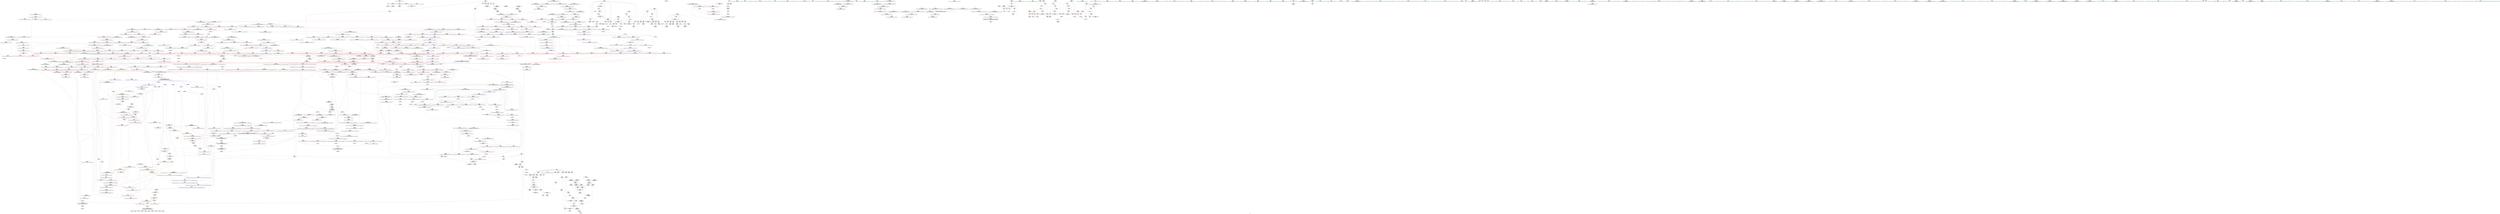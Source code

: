 digraph "SVFG" {
	label="SVFG";

	Node0x558536e132b0 [shape=record,color=grey,label="{NodeID: 0\nNullPtr}"];
	Node0x558536e132b0 -> Node0x558536e79070[style=solid];
	Node0x558536e132b0 -> Node0x558536e93fc0[style=solid];
	Node0x558536f89e00 [shape=record,color=black,label="{NodeID: 1882\n839 = PHI(752, 722, 817, 821, 809, 902, 929, 858, 1015, 983, 1202, 1206, 1198, 1257, 1230, 1357, 1372, 1352, )\n0th arg _ZSt4moveIRdEONSt16remove_referenceIT_E4typeEOS2_ }"];
	Node0x558536f89e00 -> Node0x558536e98020[style=solid];
	Node0x558536e81390 [shape=record,color=blue,label="{NodeID: 775\n966\<--963\nthis.addr\<--this\n_ZN9__gnu_cxx5__ops14_Iter_less_valC2ENS0_15_Iter_less_iterE\n}"];
	Node0x558536e81390 -> Node0x558536e8d760[style=dashed];
	Node0x558536e77f30 [shape=record,color=red,label="{NodeID: 443\n489\<--442\n\<--__last.addr\n_ZSt16__introsort_loopIPdlN9__gnu_cxx5__ops15_Iter_less_iterEEvT_S4_T0_T1_\n|{<s0>18}}"];
	Node0x558536e77f30:s0 -> Node0x558536f8ba20[style=solid,color=red];
	Node0x558536ebb740 [shape=record,color=grey,label="{NodeID: 1218\n742 = Binary(740, 741, )\n}"];
	Node0x558536ebb740 -> Node0x558536ebb5c0[style=solid];
	Node0x558536e6c110 [shape=record,color=green,label="{NodeID: 111\n635\<--636\n__middle.addr\<--__middle.addr_field_insensitive\n_ZSt13__heap_selectIPdN9__gnu_cxx5__ops15_Iter_less_iterEEvT_S4_S4_T0_\n}"];
	Node0x558536e6c110 -> Node0x558536e898d0[style=solid];
	Node0x558536e6c110 -> Node0x558536e899a0[style=solid];
	Node0x558536e6c110 -> Node0x558536e89a70[style=solid];
	Node0x558536e6c110 -> Node0x558536e96ca0[style=solid];
	Node0x558536e8d830 [shape=record,color=red,label="{NodeID: 554\n1004\<--977\n\<--__first.addr\n_ZSt11__push_heapIPdldN9__gnu_cxx5__ops14_Iter_less_valEEvT_T0_S5_T1_RT2_\n}"];
	Node0x558536e8d830 -> Node0x558536e7f3e0[style=solid];
	Node0x558536f01410 [shape=record,color=black,label="{NodeID: 1329\nMR_8V_3 = PHI(MR_8V_4, MR_8V_2, )\npts\{63 \}\n}"];
	Node0x558536f01410 -> Node0x558536e80420[style=dashed];
	Node0x558536f01410 -> Node0x558536e804f0[style=dashed];
	Node0x558536f01410 -> Node0x558536e805c0[style=dashed];
	Node0x558536f01410 -> Node0x558536e80690[style=dashed];
	Node0x558536f01410 -> Node0x558536e80760[style=dashed];
	Node0x558536f01410 -> Node0x558536e80830[style=dashed];
	Node0x558536f01410 -> Node0x558536e80900[style=dashed];
	Node0x558536f01410 -> Node0x558536e809d0[style=dashed];
	Node0x558536f01410 -> Node0x558536e949b0[style=dashed];
	Node0x558536e70760 [shape=record,color=green,label="{NodeID: 222\n1461\<--1462\n__first.addr\<--__first.addr_field_insensitive\n_ZNSt20__copy_move_backwardILb1ELb1ESt26random_access_iterator_tagE13__copy_move_bIdEEPT_PKS3_S6_S4_\n}"];
	Node0x558536e70760 -> Node0x558536e930c0[style=solid];
	Node0x558536e70760 -> Node0x558536e93190[style=solid];
	Node0x558536e70760 -> Node0x558536e845f0[style=solid];
	Node0x558536f7fec0 [shape=record,color=black,label="{NodeID: 1772\n1396 = PHI(1340, )\n1st arg _ZSt23__copy_move_backward_a2ILb1EPdS0_ET1_T0_S2_S1_ }"];
	Node0x558536f7fec0 -> Node0x558536e83f70[style=solid];
	Node0x558536e93260 [shape=record,color=red,label="{NodeID: 665\n1472\<--1463\n\<--__last.addr\n_ZNSt20__copy_move_backwardILb1ELb1ESt26random_access_iterator_tagE13__copy_move_bIdEEPT_PKS3_S6_S4_\n}"];
	Node0x558536e93260 -> Node0x558536e7be80[style=solid];
	Node0x558536e7e470 [shape=record,color=purple,label="{NodeID: 333\n1173\<--1172\nincdec.ptr9\<--\n_ZSt21__unguarded_partitionIPdN9__gnu_cxx5__ops15_Iter_less_iterEET_S4_S4_S4_T0_\n}"];
	Node0x558536e7e470 -> Node0x558536e82710[style=solid];
	Node0x558536e68150 [shape=record,color=green,label="{NodeID: 1\n7\<--1\n__dso_handle\<--dummyObj\nGlob }"];
	Node0x558536f8a860 [shape=record,color=black,label="{NodeID: 1883\n972 = PHI(946, )\n0th arg _ZSt11__push_heapIPdldN9__gnu_cxx5__ops14_Iter_less_valEEvT_T0_S5_T1_RT2_ }"];
	Node0x558536f8a860 -> Node0x558536e81460[style=solid];
	Node0x558536e81460 [shape=record,color=blue,label="{NodeID: 776\n977\<--972\n__first.addr\<--__first\n_ZSt11__push_heapIPdldN9__gnu_cxx5__ops14_Iter_less_valEEvT_T0_S5_T1_RT2_\n}"];
	Node0x558536e81460 -> Node0x558536e8d830[style=dashed];
	Node0x558536e81460 -> Node0x558536e8d900[style=dashed];
	Node0x558536e81460 -> Node0x558536e8d9d0[style=dashed];
	Node0x558536e81460 -> Node0x558536e8daa0[style=dashed];
	Node0x558536e78000 [shape=record,color=red,label="{NodeID: 444\n467\<--444\n\<--__depth_limit.addr\n_ZSt16__introsort_loopIPdlN9__gnu_cxx5__ops15_Iter_less_iterEEvT_S4_T0_T1_\n}"];
	Node0x558536e78000 -> Node0x558536ebeec0[style=solid];
	Node0x558536ebb8c0 [shape=record,color=grey,label="{NodeID: 1219\n1477 = Binary(1476, 414, )\n}"];
	Node0x558536ebb8c0 -> Node0x558536e84860[style=solid];
	Node0x558536e6c1e0 [shape=record,color=green,label="{NodeID: 112\n637\<--638\n__last.addr\<--__last.addr_field_insensitive\n_ZSt13__heap_selectIPdN9__gnu_cxx5__ops15_Iter_less_iterEEvT_S4_S4_T0_\n}"];
	Node0x558536e6c1e0 -> Node0x558536e89b40[style=solid];
	Node0x558536e6c1e0 -> Node0x558536e96d70[style=solid];
	Node0x558536e8d900 [shape=record,color=red,label="{NodeID: 555\n1013\<--977\n\<--__first.addr\n_ZSt11__push_heapIPdldN9__gnu_cxx5__ops14_Iter_less_valEEvT_T0_S5_T1_RT2_\n}"];
	Node0x558536e8d900 -> Node0x558536e7f4b0[style=solid];
	Node0x558536f01910 [shape=record,color=black,label="{NodeID: 1330\nMR_10V_2 = PHI(MR_10V_4, MR_10V_1, )\npts\{65 \}\n}"];
	Node0x558536f01910 -> Node0x558536e94670[style=dashed];
	Node0x558536e70830 [shape=record,color=green,label="{NodeID: 223\n1463\<--1464\n__last.addr\<--__last.addr_field_insensitive\n_ZNSt20__copy_move_backwardILb1ELb1ESt26random_access_iterator_tagE13__copy_move_bIdEEPT_PKS3_S6_S4_\n}"];
	Node0x558536e70830 -> Node0x558536e93260[style=solid];
	Node0x558536e70830 -> Node0x558536e846c0[style=solid];
	Node0x558536f80000 [shape=record,color=black,label="{NodeID: 1773\n1397 = PHI(1341, )\n2nd arg _ZSt23__copy_move_backward_a2ILb1EPdS0_ET1_T0_S2_S1_ }"];
	Node0x558536f80000 -> Node0x558536e84040[style=solid];
	Node0x558536e93330 [shape=record,color=red,label="{NodeID: 666\n1482\<--1465\n\<--__result.addr\n_ZNSt20__copy_move_backwardILb1ELb1ESt26random_access_iterator_tagE13__copy_move_bIdEEPT_PKS3_S6_S4_\n}"];
	Node0x558536e93330 -> Node0x558536e7f720[style=solid];
	Node0x558536e7e540 [shape=record,color=purple,label="{NodeID: 334\n1246\<--1245\nadd.ptr\<--\n_ZSt16__insertion_sortIPdN9__gnu_cxx5__ops15_Iter_less_iterEEvT_S4_T0_\n}"];
	Node0x558536e7e540 -> Node0x558536e82f30[style=solid];
	Node0x558536e681e0 [shape=record,color=green,label="{NodeID: 2\n18\<--1\n\<--dummyObj\nCan only get source location for instruction, argument, global var or function.}"];
	Node0x558536f8a970 [shape=record,color=black,label="{NodeID: 1884\n973 = PHI(947, )\n1st arg _ZSt11__push_heapIPdldN9__gnu_cxx5__ops14_Iter_less_valEEvT_T0_S5_T1_RT2_ }"];
	Node0x558536f8a970 -> Node0x558536e81530[style=solid];
	Node0x558536e81530 [shape=record,color=blue,label="{NodeID: 777\n979\<--973\n__holeIndex.addr\<--__holeIndex\n_ZSt11__push_heapIPdldN9__gnu_cxx5__ops14_Iter_less_valEEvT_T0_S5_T1_RT2_\n}"];
	Node0x558536e81530 -> Node0x558536e8db70[style=dashed];
	Node0x558536e81530 -> Node0x558536ef72f0[style=dashed];
	Node0x558536e780d0 [shape=record,color=red,label="{NodeID: 445\n478\<--444\n\<--__depth_limit.addr\n_ZSt16__introsort_loopIPdlN9__gnu_cxx5__ops15_Iter_less_iterEEvT_S4_T0_T1_\n}"];
	Node0x558536e780d0 -> Node0x558536eb97c0[style=solid];
	Node0x558536ebba40 [shape=record,color=grey,label="{NodeID: 1220\n747 = Binary(746, 419, )\n}"];
	Node0x558536ebba40 -> Node0x558536e97660[style=solid];
	Node0x558536e6c2b0 [shape=record,color=green,label="{NodeID: 113\n639\<--640\n__i\<--__i_field_insensitive\n_ZSt13__heap_selectIPdN9__gnu_cxx5__ops15_Iter_less_iterEEvT_S4_S4_T0_\n}"];
	Node0x558536e6c2b0 -> Node0x558536e89c10[style=solid];
	Node0x558536e6c2b0 -> Node0x558536e89ce0[style=solid];
	Node0x558536e6c2b0 -> Node0x558536e89db0[style=solid];
	Node0x558536e6c2b0 -> Node0x558536e89e80[style=solid];
	Node0x558536e6c2b0 -> Node0x558536e96e40[style=solid];
	Node0x558536e6c2b0 -> Node0x558536e96f10[style=solid];
	Node0x558536e8d9d0 [shape=record,color=red,label="{NodeID: 556\n1018\<--977\n\<--__first.addr\n_ZSt11__push_heapIPdldN9__gnu_cxx5__ops14_Iter_less_valEEvT_T0_S5_T1_RT2_\n}"];
	Node0x558536e8d9d0 -> Node0x558536e7f580[style=solid];
	Node0x558536f01e10 [shape=record,color=black,label="{NodeID: 1331\nMR_12V_6 = PHI(MR_12V_7, MR_12V_5, )\npts\{140000 \}\n|{|<s5>8}}"];
	Node0x558536f01e10 -> Node0x558536e750e0[style=dashed];
	Node0x558536f01e10 -> Node0x558536e75280[style=dashed];
	Node0x558536f01e10 -> Node0x558536e755c0[style=dashed];
	Node0x558536f01e10 -> Node0x558536e94740[style=dashed];
	Node0x558536f01e10 -> Node0x558536f01e10[style=dashed];
	Node0x558536f01e10:s5 -> Node0x558536f0b910[style=dashed,color=blue];
	Node0x558536e70900 [shape=record,color=green,label="{NodeID: 224\n1465\<--1466\n__result.addr\<--__result.addr_field_insensitive\n_ZNSt20__copy_move_backwardILb1ELb1ESt26random_access_iterator_tagE13__copy_move_bIdEEPT_PKS3_S6_S4_\n}"];
	Node0x558536e70900 -> Node0x558536e93330[style=solid];
	Node0x558536e70900 -> Node0x558536e93400[style=solid];
	Node0x558536e70900 -> Node0x558536e84790[style=solid];
	Node0x558536f80140 [shape=record,color=black,label="{NodeID: 1774\n388 = PHI(350, )\n0th arg _ZSt6__sortIPdN9__gnu_cxx5__ops15_Iter_less_iterEEvT_S4_T0_ }"];
	Node0x558536f80140 -> Node0x558536e95e00[style=solid];
	Node0x558536e93400 [shape=record,color=red,label="{NodeID: 667\n1495\<--1465\n\<--__result.addr\n_ZNSt20__copy_move_backwardILb1ELb1ESt26random_access_iterator_tagE13__copy_move_bIdEEPT_PKS3_S6_S4_\n}"];
	Node0x558536e93400 -> Node0x558536e7f7f0[style=solid];
	Node0x558536f11630 [shape=record,color=yellow,style=double,label="{NodeID: 1442\n16V_1 = ENCHI(MR_16V_0)\npts\{10 \}\nFun[_ZSt14__partial_sortIPdN9__gnu_cxx5__ops15_Iter_less_iterEEvT_S4_S4_T0_]|{<s0>23}}"];
	Node0x558536f11630:s0 -> Node0x558536f0e080[style=dashed,color=red];
	Node0x558536e7e610 [shape=record,color=purple,label="{NodeID: 335\n1264\<--1263\nadd.ptr4\<--\n_ZSt16__insertion_sortIPdN9__gnu_cxx5__ops15_Iter_less_iterEEvT_S4_T0_\n|{<s0>68}}"];
	Node0x558536e7e610:s0 -> Node0x558536f8b160[style=solid,color=red];
	Node0x558536e68490 [shape=record,color=green,label="{NodeID: 3\n20\<--1\n.str\<--dummyObj\nGlob }"];
	Node0x558536f8aa80 [shape=record,color=black,label="{NodeID: 1885\n974 = PHI(948, )\n2nd arg _ZSt11__push_heapIPdldN9__gnu_cxx5__ops14_Iter_less_valEEvT_T0_S5_T1_RT2_ }"];
	Node0x558536f8aa80 -> Node0x558536e81600[style=solid];
	Node0x558536e81600 [shape=record,color=blue,label="{NodeID: 778\n981\<--974\n__topIndex.addr\<--__topIndex\n_ZSt11__push_heapIPdldN9__gnu_cxx5__ops14_Iter_less_valEEvT_T0_S5_T1_RT2_\n}"];
	Node0x558536e81600 -> Node0x558536e8df80[style=dashed];
	Node0x558536e781a0 [shape=record,color=red,label="{NodeID: 446\n490\<--444\n\<--__depth_limit.addr\n_ZSt16__introsort_loopIPdlN9__gnu_cxx5__ops15_Iter_less_iterEEvT_S4_T0_T1_\n|{<s0>18}}"];
	Node0x558536e781a0:s0 -> Node0x558536f8bb70[style=solid,color=red];
	Node0x558536ebbbc0 [shape=record,color=grey,label="{NodeID: 1221\n1484 = Binary(469, 1483, )\n}"];
	Node0x558536e6c380 [shape=record,color=green,label="{NodeID: 114\n647\<--648\n_ZSt11__make_heapIPdN9__gnu_cxx5__ops15_Iter_less_iterEEvT_S4_RT0_\<--_ZSt11__make_heapIPdN9__gnu_cxx5__ops15_Iter_less_iterEEvT_S4_RT0__field_insensitive\n}"];
	Node0x558536e8daa0 [shape=record,color=red,label="{NodeID: 557\n1031\<--977\n\<--__first.addr\n_ZSt11__push_heapIPdldN9__gnu_cxx5__ops14_Iter_less_valEEvT_T0_S5_T1_RT2_\n}"];
	Node0x558536e8daa0 -> Node0x558536e7f650[style=solid];
	Node0x558536e709d0 [shape=record,color=green,label="{NodeID: 225\n1467\<--1468\n_Num\<--_Num_field_insensitive\n_ZNSt20__copy_move_backwardILb1ELb1ESt26random_access_iterator_tagE13__copy_move_bIdEEPT_PKS3_S6_S4_\n}"];
	Node0x558536e709d0 -> Node0x558536e934d0[style=solid];
	Node0x558536e709d0 -> Node0x558536e935a0[style=solid];
	Node0x558536e709d0 -> Node0x558536e93670[style=solid];
	Node0x558536e709d0 -> Node0x558536e93740[style=solid];
	Node0x558536e709d0 -> Node0x558536e84860[style=solid];
	Node0x558536f80280 [shape=record,color=black,label="{NodeID: 1775\n389 = PHI(351, )\n1st arg _ZSt6__sortIPdN9__gnu_cxx5__ops15_Iter_less_iterEEvT_S4_T0_ }"];
	Node0x558536f80280 -> Node0x558536e95ed0[style=solid];
	Node0x558536e934d0 [shape=record,color=red,label="{NodeID: 668\n1479\<--1467\n\<--_Num\n_ZNSt20__copy_move_backwardILb1ELb1ESt26random_access_iterator_tagE13__copy_move_bIdEEPT_PKS3_S6_S4_\n}"];
	Node0x558536e934d0 -> Node0x558536ebfc40[style=solid];
	Node0x558536e7e6e0 [shape=record,color=purple,label="{NodeID: 336\n1283\<--1282\nincdec.ptr\<--\n_ZSt16__insertion_sortIPdN9__gnu_cxx5__ops15_Iter_less_iterEEvT_S4_T0_\n}"];
	Node0x558536e7e6e0 -> Node0x558536e831a0[style=solid];
	Node0x558536e68520 [shape=record,color=green,label="{NodeID: 4\n22\<--1\n.str.1\<--dummyObj\nGlob }"];
	Node0x558536f8ab90 [shape=record,color=black,label="{NodeID: 1886\n975 = PHI(950, )\n3rd arg _ZSt11__push_heapIPdldN9__gnu_cxx5__ops14_Iter_less_valEEvT_T0_S5_T1_RT2_ }"];
	Node0x558536f8ab90 -> Node0x558536e816d0[style=solid];
	Node0x558536e816d0 [shape=record,color=blue,label="{NodeID: 779\n983\<--975\n__value.addr\<--__value\n_ZSt11__push_heapIPdldN9__gnu_cxx5__ops14_Iter_less_valEEvT_T0_S5_T1_RT2_\n|{|<s2>45}}"];
	Node0x558536e816d0 -> Node0x558536e8e390[style=dashed];
	Node0x558536e816d0 -> Node0x558536e8e460[style=dashed];
	Node0x558536e816d0:s2 -> Node0x558536ef9660[style=dashed,color=red];
	Node0x558536e78270 [shape=record,color=red,label="{NodeID: 447\n488\<--448\n\<--__cut\n_ZSt16__introsort_loopIPdlN9__gnu_cxx5__ops15_Iter_less_iterEEvT_S4_T0_T1_\n|{<s0>18}}"];
	Node0x558536e78270:s0 -> Node0x558536f8b8d0[style=solid,color=red];
	Node0x558536ebbd40 [shape=record,color=grey,label="{NodeID: 1222\n746 = Binary(745, 419, )\n}"];
	Node0x558536ebbd40 -> Node0x558536ebba40[style=solid];
	Node0x558536e70e40 [shape=record,color=green,label="{NodeID: 115\n659\<--660\n_ZNK9__gnu_cxx5__ops15_Iter_less_iterclIPdS3_EEbT_T0_\<--_ZNK9__gnu_cxx5__ops15_Iter_less_iterclIPdS3_EEbT_T0__field_insensitive\n}"];
	Node0x558536e8db70 [shape=record,color=red,label="{NodeID: 558\n994\<--979\n\<--__holeIndex.addr\n_ZSt11__push_heapIPdldN9__gnu_cxx5__ops14_Iter_less_valEEvT_T0_S5_T1_RT2_\n}"];
	Node0x558536e8db70 -> Node0x558536eb8740[style=solid];
	Node0x558536e70aa0 [shape=record,color=green,label="{NodeID: 226\n1492\<--1493\nllvm.memmove.p0i8.p0i8.i64\<--llvm.memmove.p0i8.p0i8.i64_field_insensitive\n}"];
	Node0x558536f803c0 [shape=record,color=black,label="{NodeID: 1776\n555 = PHI(471, )\n0th arg _ZSt14__partial_sortIPdN9__gnu_cxx5__ops15_Iter_less_iterEEvT_S4_S4_T0_ }"];
	Node0x558536f803c0 -> Node0x558536e966f0[style=solid];
	Node0x558536e935a0 [shape=record,color=red,label="{NodeID: 669\n1483\<--1467\n\<--_Num\n_ZNSt20__copy_move_backwardILb1ELb1ESt26random_access_iterator_tagE13__copy_move_bIdEEPT_PKS3_S6_S4_\n}"];
	Node0x558536e935a0 -> Node0x558536ebbbc0[style=solid];
	Node0x558536e7e7b0 [shape=record,color=purple,label="{NodeID: 337\n1318\<--1317\nincdec.ptr\<--\n_ZSt26__unguarded_insertion_sortIPdN9__gnu_cxx5__ops15_Iter_less_iterEEvT_S4_T0_\n}"];
	Node0x558536e7e7b0 -> Node0x558536e834e0[style=solid];
	Node0x558536e685b0 [shape=record,color=green,label="{NodeID: 5\n24\<--1\n.str.2\<--dummyObj\nGlob }"];
	Node0x558536f8aca0 [shape=record,color=black,label="{NodeID: 1887\n976 = PHI(864, )\n4th arg _ZSt11__push_heapIPdldN9__gnu_cxx5__ops14_Iter_less_valEEvT_T0_S5_T1_RT2_ }"];
	Node0x558536f8aca0 -> Node0x558536e817a0[style=solid];
	Node0x558536e817a0 [shape=record,color=blue,label="{NodeID: 780\n985\<--976\n__comp.addr\<--__comp\n_ZSt11__push_heapIPdldN9__gnu_cxx5__ops14_Iter_less_valEEvT_T0_S5_T1_RT2_\n}"];
	Node0x558536e817a0 -> Node0x558536e8e050[style=dashed];
	Node0x558536e78340 [shape=record,color=red,label="{NodeID: 448\n492\<--448\n\<--__cut\n_ZSt16__introsort_loopIPdlN9__gnu_cxx5__ops15_Iter_less_iterEEvT_S4_T0_T1_\n}"];
	Node0x558536e78340 -> Node0x558536e963b0[style=solid];
	Node0x558536ebbec0 [shape=record,color=grey,label="{NodeID: 1223\n418 = Binary(415, 419, )\n|{<s0>14}}"];
	Node0x558536ebbec0:s0 -> Node0x558536f8bb70[style=solid,color=red];
	Node0x558536e70f40 [shape=record,color=green,label="{NodeID: 116\n666\<--667\n_ZSt10__pop_heapIPdN9__gnu_cxx5__ops15_Iter_less_iterEEvT_S4_S4_RT0_\<--_ZSt10__pop_heapIPdN9__gnu_cxx5__ops15_Iter_less_iterEEvT_S4_S4_RT0__field_insensitive\n}"];
	Node0x558536e8dc40 [shape=record,color=red,label="{NodeID: 559\n999\<--979\n\<--__holeIndex.addr\n_ZSt11__push_heapIPdldN9__gnu_cxx5__ops14_Iter_less_valEEvT_T0_S5_T1_RT2_\n}"];
	Node0x558536e8dc40 -> Node0x558536ebe440[style=solid];
	Node0x558536e70ba0 [shape=record,color=green,label="{NodeID: 227\n1509\<--1510\nthis.addr\<--this.addr_field_insensitive\n_ZNK9__gnu_cxx5__ops14_Val_less_iterclIdPdEEbRT_T0_\n}"];
	Node0x558536e70ba0 -> Node0x558536e93810[style=solid];
	Node0x558536e70ba0 -> Node0x558536e84a00[style=solid];
	Node0x558536f80500 [shape=record,color=black,label="{NodeID: 1777\n556 = PHI(472, )\n1st arg _ZSt14__partial_sortIPdN9__gnu_cxx5__ops15_Iter_less_iterEEvT_S4_S4_T0_ }"];
	Node0x558536f80500 -> Node0x558536e967c0[style=solid];
	Node0x558536e93670 [shape=record,color=red,label="{NodeID: 670\n1489\<--1467\n\<--_Num\n_ZNSt20__copy_move_backwardILb1ELb1ESt26random_access_iterator_tagE13__copy_move_bIdEEPT_PKS3_S6_S4_\n}"];
	Node0x558536e93670 -> Node0x558536ebb2c0[style=solid];
	Node0x558536e7e880 [shape=record,color=purple,label="{NodeID: 338\n1364\<--1363\nincdec.ptr\<--\n_ZSt25__unguarded_linear_insertIPdN9__gnu_cxx5__ops14_Val_less_iterEEvT_T0_\n}"];
	Node0x558536e7e880 -> Node0x558536e83a90[style=solid];
	Node0x558536e68640 [shape=record,color=green,label="{NodeID: 6\n26\<--1\n.str.3\<--dummyObj\nGlob }"];
	Node0x558536f8adb0 [shape=record,color=black,label="{NodeID: 1888\n1451 = PHI(1407, 1411, 1413, )\n0th arg _ZSt12__niter_baseIPdET_S1_ }"];
	Node0x558536f8adb0 -> Node0x558536e84520[style=solid];
	Node0x558536e81870 [shape=record,color=blue,label="{NodeID: 781\n987\<--996\n__parent\<--div\n_ZSt11__push_heapIPdldN9__gnu_cxx5__ops14_Iter_less_valEEvT_T0_S5_T1_RT2_\n}"];
	Node0x558536e81870 -> Node0x558536ef6df0[style=dashed];
	Node0x558536e78410 [shape=record,color=red,label="{NodeID: 449\n501\<--498\n\<--__n.addr\n_ZSt4__lgl\n}"];
	Node0x558536ebc040 [shape=record,color=grey,label="{NodeID: 1224\n413 = Binary(412, 414, )\n|{<s0>13}}"];
	Node0x558536ebc040:s0 -> Node0x558536f8b490[style=solid,color=red];
	Node0x558536e71040 [shape=record,color=green,label="{NodeID: 117\n679\<--680\n__first.addr\<--__first.addr_field_insensitive\n_ZSt11__sort_heapIPdN9__gnu_cxx5__ops15_Iter_less_iterEEvT_S4_RT0_\n}"];
	Node0x558536e71040 -> Node0x558536e89f50[style=solid];
	Node0x558536e71040 -> Node0x558536e8a020[style=solid];
	Node0x558536e71040 -> Node0x558536e96fe0[style=solid];
	Node0x558536e8dd10 [shape=record,color=red,label="{NodeID: 560\n1019\<--979\n\<--__holeIndex.addr\n_ZSt11__push_heapIPdldN9__gnu_cxx5__ops14_Iter_less_valEEvT_T0_S5_T1_RT2_\n}"];
	Node0x558536f03210 [shape=record,color=black,label="{NodeID: 1335\nMR_16V_3 = PHI(MR_16V_5, MR_16V_2, )\npts\{10 \}\n|{|<s1>23|<s2>28|<s3>29|<s4>29|<s5>29}}"];
	Node0x558536f03210 -> Node0x558536f03210[style=dashed];
	Node0x558536f03210:s1 -> Node0x558536f2ea90[style=dashed,color=blue];
	Node0x558536f03210:s2 -> Node0x558536f0e510[style=dashed,color=red];
	Node0x558536f03210:s3 -> Node0x558536e8baf0[style=dashed,color=red];
	Node0x558536f03210:s4 -> Node0x558536e8bbc0[style=dashed,color=red];
	Node0x558536f03210:s5 -> Node0x558536e97f50[style=dashed,color=red];
	Node0x558536e70c70 [shape=record,color=green,label="{NodeID: 228\n1511\<--1512\n__val.addr\<--__val.addr_field_insensitive\n_ZNK9__gnu_cxx5__ops14_Val_less_iterclIdPdEEbRT_T0_\n}"];
	Node0x558536e70c70 -> Node0x558536e938e0[style=solid];
	Node0x558536e70c70 -> Node0x558536e84ad0[style=solid];
	Node0x558536f80640 [shape=record,color=black,label="{NodeID: 1778\n557 = PHI(473, )\n2nd arg _ZSt14__partial_sortIPdN9__gnu_cxx5__ops15_Iter_less_iterEEvT_S4_S4_T0_ }"];
	Node0x558536f80640 -> Node0x558536e96890[style=solid];
	Node0x558536e93740 [shape=record,color=red,label="{NodeID: 671\n1496\<--1467\n\<--_Num\n_ZNSt20__copy_move_backwardILb1ELb1ESt26random_access_iterator_tagE13__copy_move_bIdEEPT_PKS3_S6_S4_\n}"];
	Node0x558536e93740 -> Node0x558536ebb440[style=solid];
	Node0x558536e7e950 [shape=record,color=purple,label="{NodeID: 339\n1380\<--1379\nincdec.ptr3\<--\n_ZSt25__unguarded_linear_insertIPdN9__gnu_cxx5__ops14_Val_less_iterEEvT_T0_\n}"];
	Node0x558536e7e950 -> Node0x558536e83d00[style=solid];
	Node0x558536e68e80 [shape=record,color=green,label="{NodeID: 7\n29\<--1\n\<--dummyObj\nCan only get source location for instruction, argument, global var or function.}"];
	Node0x558536f8af40 [shape=record,color=black,label="{NodeID: 1889\n1323 = PHI(1261, )\n0th arg _ZSt13move_backwardIPdS0_ET0_T_S2_S1_ }"];
	Node0x558536f8af40 -> Node0x558536e835b0[style=solid];
	Node0x558536e81940 [shape=record,color=blue,label="{NodeID: 782\n1020\<--1017\nadd.ptr3\<--\n_ZSt11__push_heapIPdldN9__gnu_cxx5__ops14_Iter_less_valEEvT_T0_S5_T1_RT2_\n}"];
	Node0x558536e81940 -> Node0x558536ef68f0[style=dashed];
	Node0x558536e784e0 [shape=record,color=red,label="{NodeID: 450\n529\<--516\n\<--__first.addr\n_ZSt22__final_insertion_sortIPdN9__gnu_cxx5__ops15_Iter_less_iterEEvT_S4_T0_\n}"];
	Node0x558536e784e0 -> Node0x558536e7aca0[style=solid];
	Node0x558536ebc1c0 [shape=record,color=grey,label="{NodeID: 1225\n1476 = Binary(1474, 1475, )\n}"];
	Node0x558536ebc1c0 -> Node0x558536ebb8c0[style=solid];
	Node0x558536e71110 [shape=record,color=green,label="{NodeID: 118\n681\<--682\n__last.addr\<--__last.addr_field_insensitive\n_ZSt11__sort_heapIPdN9__gnu_cxx5__ops15_Iter_less_iterEEvT_S4_RT0_\n}"];
	Node0x558536e71110 -> Node0x558536e8a0f0[style=solid];
	Node0x558536e71110 -> Node0x558536e8a1c0[style=solid];
	Node0x558536e71110 -> Node0x558536e8a290[style=solid];
	Node0x558536e71110 -> Node0x558536e8a360[style=solid];
	Node0x558536e71110 -> Node0x558536e970b0[style=solid];
	Node0x558536e71110 -> Node0x558536e97250[style=solid];
	Node0x558536e8dde0 [shape=record,color=red,label="{NodeID: 561\n1024\<--979\n\<--__holeIndex.addr\n_ZSt11__push_heapIPdldN9__gnu_cxx5__ops14_Iter_less_valEEvT_T0_S5_T1_RT2_\n}"];
	Node0x558536e8dde0 -> Node0x558536eb9040[style=solid];
	Node0x558536f03710 [shape=record,color=black,label="{NodeID: 1336\nMR_100V_3 = PHI(MR_100V_4, MR_100V_2, )\npts\{640 \}\n}"];
	Node0x558536f03710 -> Node0x558536e89c10[style=dashed];
	Node0x558536f03710 -> Node0x558536e89ce0[style=dashed];
	Node0x558536f03710 -> Node0x558536e89db0[style=dashed];
	Node0x558536f03710 -> Node0x558536e89e80[style=dashed];
	Node0x558536f03710 -> Node0x558536e96f10[style=dashed];
	Node0x558536e70d40 [shape=record,color=green,label="{NodeID: 229\n1513\<--1514\n__it.addr\<--__it.addr_field_insensitive\n_ZNK9__gnu_cxx5__ops14_Val_less_iterclIdPdEEbRT_T0_\n}"];
	Node0x558536e70d40 -> Node0x558536e939b0[style=solid];
	Node0x558536e70d40 -> Node0x558536e84ba0[style=solid];
	Node0x558536f80780 [shape=record,color=black,label="{NodeID: 1779\n963 = PHI(864, )\n0th arg _ZN9__gnu_cxx5__ops14_Iter_less_valC2ENS0_15_Iter_less_iterE }"];
	Node0x558536f80780 -> Node0x558536e81390[style=solid];
	Node0x558536e93810 [shape=record,color=red,label="{NodeID: 672\n1518\<--1509\nthis1\<--this.addr\n_ZNK9__gnu_cxx5__ops14_Val_less_iterclIdPdEEbRT_T0_\n}"];
	Node0x558536e7ea20 [shape=record,color=purple,label="{NodeID: 340\n1532\<--1486\noffset_0\<--\n}"];
	Node0x558536e7ea20 -> Node0x558536e84930[style=solid];
	Node0x558536e68f10 [shape=record,color=green,label="{NodeID: 8\n67\<--1\n\<--dummyObj\nCan only get source location for instruction, argument, global var or function.}"];
	Node0x558536f8b050 [shape=record,color=black,label="{NodeID: 1890\n1324 = PHI(1262, )\n1st arg _ZSt13move_backwardIPdS0_ET0_T_S2_S1_ }"];
	Node0x558536f8b050 -> Node0x558536e83680[style=solid];
	Node0x558536e81a10 [shape=record,color=blue,label="{NodeID: 783\n979\<--1022\n__holeIndex.addr\<--\n_ZSt11__push_heapIPdldN9__gnu_cxx5__ops14_Iter_less_valEEvT_T0_S5_T1_RT2_\n}"];
	Node0x558536e81a10 -> Node0x558536e8dde0[style=dashed];
	Node0x558536e81a10 -> Node0x558536ef72f0[style=dashed];
	Node0x558536e785b0 [shape=record,color=red,label="{NodeID: 451\n536\<--516\n\<--__first.addr\n_ZSt22__final_insertion_sortIPdN9__gnu_cxx5__ops15_Iter_less_iterEEvT_S4_T0_\n|{<s0>20}}"];
	Node0x558536e785b0:s0 -> Node0x558536f82080[style=solid,color=red];
	Node0x558536ebc340 [shape=record,color=grey,label="{NodeID: 1226\n412 = Binary(410, 411, )\n}"];
	Node0x558536ebc340 -> Node0x558536ebc040[style=solid];
	Node0x558536e711e0 [shape=record,color=green,label="{NodeID: 119\n683\<--684\n__comp.addr\<--__comp.addr_field_insensitive\n_ZSt11__sort_heapIPdN9__gnu_cxx5__ops15_Iter_less_iterEEvT_S4_RT0_\n}"];
	Node0x558536e711e0 -> Node0x558536e8a430[style=solid];
	Node0x558536e711e0 -> Node0x558536e97180[style=solid];
	Node0x558536e8deb0 [shape=record,color=red,label="{NodeID: 562\n1032\<--979\n\<--__holeIndex.addr\n_ZSt11__push_heapIPdldN9__gnu_cxx5__ops14_Iter_less_valEEvT_T0_S5_T1_RT2_\n}"];
	Node0x558536e78fa0 [shape=record,color=green,label="{NodeID: 230\n30\<--1525\n_GLOBAL__sub_I_enot.1.10_1_0.cpp\<--_GLOBAL__sub_I_enot.1.10_1_0.cpp_field_insensitive\n}"];
	Node0x558536e78fa0 -> Node0x558536e93ec0[style=solid];
	Node0x558536f808c0 [shape=record,color=black,label="{NodeID: 1780\n797 = PHI(662, 701, )\n0th arg _ZSt10__pop_heapIPdN9__gnu_cxx5__ops15_Iter_less_iterEEvT_S4_S4_RT0_ }"];
	Node0x558536f808c0 -> Node0x558536e97b40[style=solid];
	Node0x558536e938e0 [shape=record,color=red,label="{NodeID: 673\n1519\<--1511\n\<--__val.addr\n_ZNK9__gnu_cxx5__ops14_Val_less_iterclIdPdEEbRT_T0_\n}"];
	Node0x558536e938e0 -> Node0x558536e93a80[style=solid];
	Node0x558536e7eaf0 [shape=record,color=purple,label="{NodeID: 341\n1533\<--1488\noffset_0\<--\n}"];
	Node0x558536e7eaf0 -> Node0x558536e93c20[style=solid];
	Node0x558536e68fa0 [shape=record,color=green,label="{NodeID: 9\n68\<--1\n\<--dummyObj\nCan only get source location for instruction, argument, global var or function.}"];
	Node0x558536f8b160 [shape=record,color=black,label="{NodeID: 1891\n1325 = PHI(1264, )\n2nd arg _ZSt13move_backwardIPdS0_ET0_T_S2_S1_ }"];
	Node0x558536f8b160 -> Node0x558536e83750[style=solid];
	Node0x558536e81ae0 [shape=record,color=blue,label="{NodeID: 784\n987\<--1026\n__parent\<--div5\n_ZSt11__push_heapIPdldN9__gnu_cxx5__ops14_Iter_less_valEEvT_T0_S5_T1_RT2_\n}"];
	Node0x558536e81ae0 -> Node0x558536ef6df0[style=dashed];
	Node0x558536e78680 [shape=record,color=red,label="{NodeID: 452\n537\<--516\n\<--__first.addr\n_ZSt22__final_insertion_sortIPdN9__gnu_cxx5__ops15_Iter_less_iterEEvT_S4_T0_\n}"];
	Node0x558536e78680 -> Node0x558536e7dc50[style=solid];
	Node0x558536ebc4c0 [shape=record,color=grey,label="{NodeID: 1227\n937 = Binary(936, 696, )\n}"];
	Node0x558536ebc4c0 -> Node0x558536e811f0[style=solid];
	Node0x558536e712b0 [shape=record,color=green,label="{NodeID: 120\n712\<--713\n__first.addr\<--__first.addr_field_insensitive\n_ZSt11__make_heapIPdN9__gnu_cxx5__ops15_Iter_less_iterEEvT_S4_RT0_\n}"];
	Node0x558536e712b0 -> Node0x558536e8a500[style=solid];
	Node0x558536e712b0 -> Node0x558536e8a5d0[style=solid];
	Node0x558536e712b0 -> Node0x558536e8a6a0[style=solid];
	Node0x558536e712b0 -> Node0x558536e8a770[style=solid];
	Node0x558536e712b0 -> Node0x558536e97320[style=solid];
	Node0x558536e8df80 [shape=record,color=red,label="{NodeID: 563\n1000\<--981\n\<--__topIndex.addr\n_ZSt11__push_heapIPdldN9__gnu_cxx5__ops14_Iter_less_valEEvT_T0_S5_T1_RT2_\n}"];
	Node0x558536e8df80 -> Node0x558536ebe440[style=solid];
	Node0x558536e79070 [shape=record,color=black,label="{NodeID: 231\n2\<--3\ndummyVal\<--dummyVal\n}"];
	Node0x558536f80ad0 [shape=record,color=black,label="{NodeID: 1781\n798 = PHI(663, 702, )\n1st arg _ZSt10__pop_heapIPdN9__gnu_cxx5__ops15_Iter_less_iterEEvT_S4_S4_RT0_ }"];
	Node0x558536f80ad0 -> Node0x558536e97c10[style=solid];
	Node0x558536e939b0 [shape=record,color=red,label="{NodeID: 674\n1521\<--1513\n\<--__it.addr\n_ZNK9__gnu_cxx5__ops14_Val_less_iterclIdPdEEbRT_T0_\n}"];
	Node0x558536e939b0 -> Node0x558536e93b50[style=solid];
	Node0x558536f11cb0 [shape=record,color=yellow,style=double,label="{NodeID: 1449\n21V_1 = ENCHI(MR_21V_0)\npts\{197 \}\nFun[main]}"];
	Node0x558536f11cb0 -> Node0x558536e75690[style=dashed];
	Node0x558536e7ebc0 [shape=record,color=purple,label="{NodeID: 342\n238\<--8\nadd.ptr\<--p\nmain\n}"];
	Node0x558536e69030 [shape=record,color=green,label="{NodeID: 10\n69\<--1\n\<--dummyObj\nCan only get source location for instruction, argument, global var or function.}"];
	Node0x558536f8b270 [shape=record,color=black,label="{NodeID: 1892\n338 = PHI(250, )\n0th arg _ZSt4sortIPdEvT_S1_ }"];
	Node0x558536f8b270 -> Node0x558536e95920[style=solid];
	Node0x558536e81bb0 [shape=record,color=blue,label="{NodeID: 785\n1033\<--1030\nadd.ptr7\<--\n_ZSt11__push_heapIPdldN9__gnu_cxx5__ops14_Iter_less_valEEvT_T0_S5_T1_RT2_\n|{<s0>44}}"];
	Node0x558536e81bb0:s0 -> Node0x558536f2e930[style=dashed,color=blue];
	Node0x558536e78750 [shape=record,color=red,label="{NodeID: 453\n542\<--516\n\<--__first.addr\n_ZSt22__final_insertion_sortIPdN9__gnu_cxx5__ops15_Iter_less_iterEEvT_S4_T0_\n}"];
	Node0x558536e78750 -> Node0x558536e7dd20[style=solid];
	Node0x558536ebc640 [shape=record,color=grey,label="{NodeID: 1228\n463 = Binary(462, 414, )\n}"];
	Node0x558536ebc640 -> Node0x558536ebf040[style=solid];
	Node0x558536e71380 [shape=record,color=green,label="{NodeID: 121\n714\<--715\n__last.addr\<--__last.addr_field_insensitive\n_ZSt11__make_heapIPdN9__gnu_cxx5__ops15_Iter_less_iterEEvT_S4_RT0_\n}"];
	Node0x558536e71380 -> Node0x558536e8a840[style=solid];
	Node0x558536e71380 -> Node0x558536e8a910[style=solid];
	Node0x558536e71380 -> Node0x558536e973f0[style=solid];
	Node0x558536e8e050 [shape=record,color=red,label="{NodeID: 564\n1003\<--985\n\<--__comp.addr\n_ZSt11__push_heapIPdldN9__gnu_cxx5__ops14_Iter_less_valEEvT_T0_S5_T1_RT2_\n|{<s0>45}}"];
	Node0x558536e8e050:s0 -> Node0x558536f82c80[style=solid,color=red];
	Node0x558536f04610 [shape=record,color=black,label="{NodeID: 1339\nMR_16V_7 = PHI(MR_16V_9, MR_16V_3, )\npts\{10 \}\n|{<s0>25}}"];
	Node0x558536f04610:s0 -> Node0x558536f2fc70[style=dashed,color=blue];
	Node0x558536e79170 [shape=record,color=black,label="{NodeID: 232\n13\<--11\n\<--d\nCan only get source location for instruction, argument, global var or function.}"];
	Node0x558536f80c50 [shape=record,color=black,label="{NodeID: 1782\n799 = PHI(664, 703, )\n2nd arg _ZSt10__pop_heapIPdN9__gnu_cxx5__ops15_Iter_less_iterEEvT_S4_S4_RT0_ }"];
	Node0x558536f80c50 -> Node0x558536e97ce0[style=solid];
	Node0x558536e93a80 [shape=record,color=red,label="{NodeID: 675\n1520\<--1519\n\<--\n_ZNK9__gnu_cxx5__ops14_Val_less_iterclIdPdEEbRT_T0_\n}"];
	Node0x558536e93a80 -> Node0x558536ebf4c0[style=solid];
	Node0x558536e7ec90 [shape=record,color=purple,label="{NodeID: 343\n249\<--8\nadd.ptr7\<--p\nmain\n|{<s0>7}}"];
	Node0x558536e7ec90:s0 -> Node0x558536f8b380[style=solid,color=red];
	Node0x558536e69130 [shape=record,color=green,label="{NodeID: 11\n77\<--1\n\<--dummyObj\nCan only get source location for instruction, argument, global var or function.}"];
	Node0x558536f8b380 [shape=record,color=black,label="{NodeID: 1893\n339 = PHI(249, )\n1st arg _ZSt4sortIPdEvT_S1_ }"];
	Node0x558536f8b380 -> Node0x558536e959f0[style=solid];
	Node0x558536e81c80 [shape=record,color=blue,label="{NodeID: 786\n1040\<--1037\nthis.addr\<--this\n_ZNK9__gnu_cxx5__ops14_Iter_less_valclIPddEEbT_RT0_\n}"];
	Node0x558536e81c80 -> Node0x558536e8e530[style=dashed];
	Node0x558536e78820 [shape=record,color=red,label="{NodeID: 454\n549\<--516\n\<--__first.addr\n_ZSt22__final_insertion_sortIPdN9__gnu_cxx5__ops15_Iter_less_iterEEvT_S4_T0_\n|{<s0>22}}"];
	Node0x558536e78820:s0 -> Node0x558536f82080[style=solid,color=red];
	Node0x558536ebc7c0 [shape=record,color=grey,label="{NodeID: 1229\n462 = Binary(460, 461, )\n}"];
	Node0x558536ebc7c0 -> Node0x558536ebc640[style=solid];
	Node0x558536e71450 [shape=record,color=green,label="{NodeID: 122\n716\<--717\n__comp.addr\<--__comp.addr_field_insensitive\n_ZSt11__make_heapIPdN9__gnu_cxx5__ops15_Iter_less_iterEEvT_S4_RT0_\n}"];
	Node0x558536e71450 -> Node0x558536e8a9e0[style=solid];
	Node0x558536e71450 -> Node0x558536e974c0[style=solid];
	Node0x558536e8e120 [shape=record,color=red,label="{NodeID: 565\n1005\<--987\n\<--__parent\n_ZSt11__push_heapIPdldN9__gnu_cxx5__ops14_Iter_less_valEEvT_T0_S5_T1_RT2_\n}"];
	Node0x558536e79270 [shape=record,color=black,label="{NodeID: 233\n193\<--18\nmain_ret\<--\nmain\n}"];
	Node0x558536f80dd0 [shape=record,color=black,label="{NodeID: 1783\n800 = PHI(631, 704, )\n3rd arg _ZSt10__pop_heapIPdN9__gnu_cxx5__ops15_Iter_less_iterEEvT_S4_S4_RT0_ }"];
	Node0x558536f80dd0 -> Node0x558536e97db0[style=solid];
	Node0x558536e93b50 [shape=record,color=red,label="{NodeID: 676\n1522\<--1521\n\<--\n_ZNK9__gnu_cxx5__ops14_Val_less_iterclIdPdEEbRT_T0_\n}"];
	Node0x558536e93b50 -> Node0x558536ebf4c0[style=solid];
	Node0x558536f11e70 [shape=record,color=yellow,style=double,label="{NodeID: 1451\n25V_1 = ENCHI(MR_25V_0)\npts\{201 \}\nFun[main]}"];
	Node0x558536f11e70 -> Node0x558536e759d0[style=dashed];
	Node0x558536f11e70 -> Node0x558536e75aa0[style=dashed];
	Node0x558536f11e70 -> Node0x558536e75b70[style=dashed];
	Node0x558536e7ed60 [shape=record,color=purple,label="{NodeID: 344\n608\<--600\nadd.ptr\<--\n_ZSt27__unguarded_partition_pivotIPdN9__gnu_cxx5__ops15_Iter_less_iterEET_S4_S4_T0_\n}"];
	Node0x558536e7ed60 -> Node0x558536e96b00[style=solid];
	Node0x558536e69230 [shape=record,color=green,label="{NodeID: 12\n94\<--1\n\<--dummyObj\nCan only get source location for instruction, argument, global var or function.}"];
	Node0x558536f8b490 [shape=record,color=black,label="{NodeID: 1894\n497 = PHI(413, )\n0th arg _ZSt4__lgl }"];
	Node0x558536f8b490 -> Node0x558536e96480[style=solid];
	Node0x558536e81d50 [shape=record,color=blue,label="{NodeID: 787\n1042\<--1038\n__it.addr\<--__it\n_ZNK9__gnu_cxx5__ops14_Iter_less_valclIPddEEbT_RT0_\n}"];
	Node0x558536e81d50 -> Node0x558536e8e600[style=dashed];
	Node0x558536e788f0 [shape=record,color=red,label="{NodeID: 455\n528\<--518\n\<--__last.addr\n_ZSt22__final_insertion_sortIPdN9__gnu_cxx5__ops15_Iter_less_iterEEvT_S4_T0_\n}"];
	Node0x558536e788f0 -> Node0x558536e7abd0[style=solid];
	Node0x558536ebc940 [shape=record,color=grey,label="{NodeID: 1230\n928 = Binary(927, 696, )\n}"];
	Node0x558536e71520 [shape=record,color=green,label="{NodeID: 123\n718\<--719\n__len\<--__len_field_insensitive\n_ZSt11__make_heapIPdN9__gnu_cxx5__ops15_Iter_less_iterEEvT_S4_RT0_\n}"];
	Node0x558536e71520 -> Node0x558536e8aab0[style=solid];
	Node0x558536e71520 -> Node0x558536e8ab80[style=solid];
	Node0x558536e71520 -> Node0x558536e97590[style=solid];
	Node0x558536e8e1f0 [shape=record,color=red,label="{NodeID: 566\n1014\<--987\n\<--__parent\n_ZSt11__push_heapIPdldN9__gnu_cxx5__ops14_Iter_less_valEEvT_T0_S5_T1_RT2_\n}"];
	Node0x558536f05010 [shape=record,color=black,label="{NodeID: 1341\nMR_232V_3 = PHI(MR_232V_4, MR_232V_2, )\npts\{1297 \}\n}"];
	Node0x558536f05010 -> Node0x558536e91ba0[style=dashed];
	Node0x558536f05010 -> Node0x558536e91c70[style=dashed];
	Node0x558536f05010 -> Node0x558536e91d40[style=dashed];
	Node0x558536f05010 -> Node0x558536e834e0[style=dashed];
	Node0x558536e79340 [shape=record,color=black,label="{NodeID: 234\n41\<--42\n\<--_ZNSt8ios_base4InitD1Ev\nCan only get source location for instruction, argument, global var or function.}"];
	Node0x558536f80f50 [shape=record,color=black,label="{NodeID: 1784\n1347 = PHI(1273, 1313, )\n0th arg _ZSt25__unguarded_linear_insertIPdN9__gnu_cxx5__ops14_Val_less_iterEEvT_T0_ }"];
	Node0x558536f80f50 -> Node0x558536e83820[style=solid];
	Node0x558536e93c20 [shape=record,color=red,label="{NodeID: 677\n1534\<--1533\ndummyVal\<--offset_0\n_ZNSt20__copy_move_backwardILb1ELb1ESt26random_access_iterator_tagE13__copy_move_bIdEEPT_PKS3_S6_S4_\n}"];
	Node0x558536e93c20 -> Node0x558536e84930[style=solid];
	Node0x558536f11f50 [shape=record,color=yellow,style=double,label="{NodeID: 1452\n27V_1 = ENCHI(MR_27V_0)\npts\{203 \}\nFun[main]}"];
	Node0x558536f11f50 -> Node0x558536e75c40[style=dashed];
	Node0x558536f11f50 -> Node0x558536e75d10[style=dashed];
	Node0x558536e7ee30 [shape=record,color=purple,label="{NodeID: 345\n752\<--750\nadd.ptr\<--\n_ZSt11__make_heapIPdN9__gnu_cxx5__ops15_Iter_less_iterEEvT_S4_RT0_\n|{<s0>31}}"];
	Node0x558536e7ee30:s0 -> Node0x558536f89e00[style=solid,color=red];
	Node0x558536e69330 [shape=record,color=green,label="{NodeID: 13\n107\<--1\n\<--dummyObj\nCan only get source location for instruction, argument, global var or function.}"];
	Node0x558536f8b5a0 [shape=record,color=black,label="{NodeID: 1895\n709 = PHI(644, )\n0th arg _ZSt11__make_heapIPdN9__gnu_cxx5__ops15_Iter_less_iterEEvT_S4_RT0_ }"];
	Node0x558536f8b5a0 -> Node0x558536e97320[style=solid];
	Node0x558536e81e20 [shape=record,color=blue,label="{NodeID: 788\n1044\<--1039\n__val.addr\<--__val\n_ZNK9__gnu_cxx5__ops14_Iter_less_valclIPddEEbT_RT0_\n}"];
	Node0x558536e81e20 -> Node0x558536e8e6d0[style=dashed];
	Node0x558536e789c0 [shape=record,color=red,label="{NodeID: 456\n544\<--518\n\<--__last.addr\n_ZSt22__final_insertion_sortIPdN9__gnu_cxx5__ops15_Iter_less_iterEEvT_S4_T0_\n|{<s0>21}}"];
	Node0x558536e789c0:s0 -> Node0x558536f88750[style=solid,color=red];
	Node0x558536ebcac0 [shape=record,color=grey,label="{NodeID: 1231\n924 = Binary(419, 923, )\n}"];
	Node0x558536ebcac0 -> Node0x558536e81050[style=solid];
	Node0x558536e715f0 [shape=record,color=green,label="{NodeID: 124\n720\<--721\n__parent\<--__parent_field_insensitive\n_ZSt11__make_heapIPdN9__gnu_cxx5__ops15_Iter_less_iterEEvT_S4_RT0_\n}"];
	Node0x558536e715f0 -> Node0x558536e8ac50[style=solid];
	Node0x558536e715f0 -> Node0x558536e8ad20[style=solid];
	Node0x558536e715f0 -> Node0x558536e8adf0[style=solid];
	Node0x558536e715f0 -> Node0x558536e8aec0[style=solid];
	Node0x558536e715f0 -> Node0x558536e97660[style=solid];
	Node0x558536e715f0 -> Node0x558536e97800[style=solid];
	Node0x558536e8e2c0 [shape=record,color=red,label="{NodeID: 567\n1022\<--987\n\<--__parent\n_ZSt11__push_heapIPdldN9__gnu_cxx5__ops14_Iter_less_valEEvT_T0_S5_T1_RT2_\n}"];
	Node0x558536e8e2c0 -> Node0x558536e81a10[style=solid];
	Node0x558536f05510 [shape=record,color=black,label="{NodeID: 1342\nMR_16V_2 = PHI(MR_16V_3, MR_16V_1, )\npts\{10 \}\n|{<s0>21|<s1>73|<s2>73}}"];
	Node0x558536f05510:s0 -> Node0x558536eef1f0[style=dashed,color=blue];
	Node0x558536f05510:s1 -> Node0x558536e927d0[style=dashed,color=red];
	Node0x558536f05510:s2 -> Node0x558536eef6f0[style=dashed,color=red];
	Node0x558536e79440 [shape=record,color=black,label="{NodeID: 235\n88\<--87\nidxprom\<--\n_Z3getv\n}"];
	Node0x558536f810d0 [shape=record,color=black,label="{NodeID: 1785\n1427 = PHI(1408, )\n0th arg _ZSt22__copy_move_backward_aILb1EPdS0_ET1_T0_S2_S1_ }"];
	Node0x558536f810d0 -> Node0x558536e841e0[style=solid];
	Node0x558536e93cf0 [shape=record,color=blue,label="{NodeID: 678\n17\<--18\nac\<--\nGlob }"];
	Node0x558536e93cf0 -> Node0x558536efbf10[style=dashed];
	Node0x558536e7ef00 [shape=record,color=purple,label="{NodeID: 346\n889\<--887\nadd.ptr\<--\n_ZSt13__adjust_heapIPdldN9__gnu_cxx5__ops15_Iter_less_iterEEvT_T0_S5_T1_T2_\n|{<s0>38}}"];
	Node0x558536e7ef00:s0 -> Node0x558536f894e0[style=solid,color=red];
	Node0x558536e69430 [shape=record,color=green,label="{NodeID: 14\n181\<--1\n\<--dummyObj\nCan only get source location for instruction, argument, global var or function.}"];
	Node0x558536f8b6b0 [shape=record,color=black,label="{NodeID: 1896\n710 = PHI(645, )\n1st arg _ZSt11__make_heapIPdN9__gnu_cxx5__ops15_Iter_less_iterEEvT_S4_RT0_ }"];
	Node0x558536f8b6b0 -> Node0x558536e973f0[style=solid];
	Node0x558536e81ef0 [shape=record,color=blue,label="{NodeID: 789\n1063\<--1057\n__result.addr\<--__result\n_ZSt22__move_median_to_firstIPdN9__gnu_cxx5__ops15_Iter_less_iterEEvT_S4_S4_S4_T0_\n}"];
	Node0x558536e81ef0 -> Node0x558536e8e940[style=dashed];
	Node0x558536e81ef0 -> Node0x558536e8ea10[style=dashed];
	Node0x558536e81ef0 -> Node0x558536e8eae0[style=dashed];
	Node0x558536e81ef0 -> Node0x558536e8ebb0[style=dashed];
	Node0x558536e81ef0 -> Node0x558536e8ec80[style=dashed];
	Node0x558536e81ef0 -> Node0x558536e8ed50[style=dashed];
	Node0x558536e78a90 [shape=record,color=red,label="{NodeID: 457\n550\<--518\n\<--__last.addr\n_ZSt22__final_insertion_sortIPdN9__gnu_cxx5__ops15_Iter_less_iterEEvT_S4_T0_\n|{<s0>22}}"];
	Node0x558536e78a90:s0 -> Node0x558536f82290[style=solid,color=red];
	Node0x558536ebcc40 [shape=record,color=grey,label="{NodeID: 1232\n892 = Binary(891, 696, )\n}"];
	Node0x558536e716c0 [shape=record,color=green,label="{NodeID: 125\n722\<--723\n__value\<--__value_field_insensitive\n_ZSt11__make_heapIPdN9__gnu_cxx5__ops15_Iter_less_iterEEvT_S4_RT0_\n|{|<s1>32}}"];
	Node0x558536e716c0 -> Node0x558536e97730[style=solid];
	Node0x558536e716c0:s1 -> Node0x558536f89e00[style=solid,color=red];
	Node0x558536e8e390 [shape=record,color=red,label="{NodeID: 568\n1017\<--1016\n\<--call2\n_ZSt11__push_heapIPdldN9__gnu_cxx5__ops14_Iter_less_valEEvT_T0_S5_T1_RT2_\n}"];
	Node0x558536e8e390 -> Node0x558536e81940[style=solid];
	Node0x558536e79510 [shape=record,color=black,label="{NodeID: 236\n91\<--90\nidxprom5\<--\n_Z3getv\n}"];
	Node0x558536f811e0 [shape=record,color=black,label="{NodeID: 1786\n1428 = PHI(1412, )\n1st arg _ZSt22__copy_move_backward_aILb1EPdS0_ET1_T0_S2_S1_ }"];
	Node0x558536f811e0 -> Node0x558536e842b0[style=solid];
	Node0x558536e93dc0 [shape=record,color=blue,label="{NodeID: 679\n1529\<--29\nllvm.global_ctors_0\<--\nGlob }"];
	Node0x558536e7efd0 [shape=record,color=purple,label="{NodeID: 347\n893\<--890\nadd.ptr2\<--\n_ZSt13__adjust_heapIPdldN9__gnu_cxx5__ops15_Iter_less_iterEEvT_T0_S5_T1_T2_\n|{<s0>38}}"];
	Node0x558536e7efd0:s0 -> Node0x558536f89860[style=solid,color=red];
	Node0x558536e69530 [shape=record,color=green,label="{NodeID: 15\n414\<--1\n\<--dummyObj\nCan only get source location for instruction, argument, global var or function.}"];
	Node0x558536f8b7c0 [shape=record,color=black,label="{NodeID: 1897\n711 = PHI(631, )\n2nd arg _ZSt11__make_heapIPdN9__gnu_cxx5__ops15_Iter_less_iterEEvT_S4_RT0_ }"];
	Node0x558536f8b7c0 -> Node0x558536e974c0[style=solid];
	Node0x558536e81fc0 [shape=record,color=blue,label="{NodeID: 790\n1065\<--1058\n__a.addr\<--__a\n_ZSt22__move_median_to_firstIPdN9__gnu_cxx5__ops15_Iter_less_iterEEvT_S4_S4_S4_T0_\n}"];
	Node0x558536e81fc0 -> Node0x558536e8ee20[style=dashed];
	Node0x558536e81fc0 -> Node0x558536e8eef0[style=dashed];
	Node0x558536e81fc0 -> Node0x558536e8efc0[style=dashed];
	Node0x558536e81fc0 -> Node0x558536e8f090[style=dashed];
	Node0x558536e81fc0 -> Node0x558536e8f160[style=dashed];
	Node0x558536e78b60 [shape=record,color=red,label="{NodeID: 458\n571\<--560\n\<--__first.addr\n_ZSt14__partial_sortIPdN9__gnu_cxx5__ops15_Iter_less_iterEEvT_S4_S4_T0_\n|{<s0>23}}"];
	Node0x558536e78b60:s0 -> Node0x558536f88890[style=solid,color=red];
	Node0x558536ebcdc0 [shape=record,color=grey,label="{NodeID: 1233\n897 = Binary(896, 480, )\n}"];
	Node0x558536ebcdc0 -> Node0x558536e80de0[style=solid];
	Node0x558536e71790 [shape=record,color=green,label="{NodeID: 126\n724\<--725\nagg.tmp\<--agg.tmp_field_insensitive\n_ZSt11__make_heapIPdN9__gnu_cxx5__ops15_Iter_less_iterEEvT_S4_RT0_\n}"];
	Node0x558536e8e460 [shape=record,color=red,label="{NodeID: 569\n1030\<--1029\n\<--call6\n_ZSt11__push_heapIPdldN9__gnu_cxx5__ops14_Iter_less_valEEvT_T0_S5_T1_RT2_\n}"];
	Node0x558536e8e460 -> Node0x558536e81bb0[style=solid];
	Node0x558536f05f10 [shape=record,color=black,label="{NodeID: 1344\nMR_16V_2 = PHI(MR_16V_3, MR_16V_1, )\npts\{10 \}\n|{<s0>24|<s1>30|<s2>30|<s3>30}}"];
	Node0x558536f05f10:s0 -> Node0x558536f2ebf0[style=dashed,color=blue];
	Node0x558536f05f10:s1 -> Node0x558536e8baf0[style=dashed,color=red];
	Node0x558536f05f10:s2 -> Node0x558536e8bbc0[style=dashed,color=red];
	Node0x558536f05f10:s3 -> Node0x558536e97f50[style=dashed,color=red];
	Node0x558536e795e0 [shape=record,color=black,label="{NodeID: 237\n121\<--120\nidxprom18\<--\n_Z3getv\n}"];
	Node0x558536f812f0 [shape=record,color=black,label="{NodeID: 1787\n1429 = PHI(1414, )\n2nd arg _ZSt22__copy_move_backward_aILb1EPdS0_ET1_T0_S2_S1_ }"];
	Node0x558536f812f0 -> Node0x558536e84380[style=solid];
	Node0x558536e93ec0 [shape=record,color=blue,label="{NodeID: 680\n1530\<--30\nllvm.global_ctors_1\<--_GLOBAL__sub_I_enot.1.10_1_0.cpp\nGlob }"];
	Node0x558536e7f0a0 [shape=record,color=purple,label="{NodeID: 348\n902\<--900\nadd.ptr3\<--\n_ZSt13__adjust_heapIPdldN9__gnu_cxx5__ops15_Iter_less_iterEEvT_T0_S5_T1_T2_\n|{<s0>39}}"];
	Node0x558536e7f0a0:s0 -> Node0x558536f89e00[style=solid,color=red];
	Node0x558536e69630 [shape=record,color=green,label="{NodeID: 16\n419\<--1\n\<--dummyObj\nCan only get source location for instruction, argument, global var or function.}"];
	Node0x558536f8b8d0 [shape=record,color=black,label="{NodeID: 1898\n435 = PHI(406, 488, )\n0th arg _ZSt16__introsort_loopIPdlN9__gnu_cxx5__ops15_Iter_less_iterEEvT_S4_T0_T1_ }"];
	Node0x558536f8b8d0 -> Node0x558536e95fa0[style=solid];
	Node0x558536e82090 [shape=record,color=blue,label="{NodeID: 791\n1067\<--1059\n__b.addr\<--__b\n_ZSt22__move_median_to_firstIPdN9__gnu_cxx5__ops15_Iter_less_iterEEvT_S4_S4_S4_T0_\n}"];
	Node0x558536e82090 -> Node0x558536e8f230[style=dashed];
	Node0x558536e82090 -> Node0x558536e8f300[style=dashed];
	Node0x558536e82090 -> Node0x558536e8f3d0[style=dashed];
	Node0x558536e82090 -> Node0x558536e8f4a0[style=dashed];
	Node0x558536e82090 -> Node0x558536e8f570[style=dashed];
	Node0x558536e78c30 [shape=record,color=red,label="{NodeID: 459\n577\<--560\n\<--__first.addr\n_ZSt14__partial_sortIPdN9__gnu_cxx5__ops15_Iter_less_iterEEvT_S4_S4_T0_\n|{<s0>24}}"];
	Node0x558536e78c30:s0 -> Node0x558536f82950[style=solid,color=red];
	Node0x558536ebcf40 [shape=record,color=grey,label="{NodeID: 1234\n160 = Binary(159, 77, )\n}"];
	Node0x558536ebcf40 -> Node0x558536e79d30[style=solid];
	Node0x558536e71860 [shape=record,color=green,label="{NodeID: 127\n754\<--755\n_ZSt4moveIRdEONSt16remove_referenceIT_E4typeEOS2_\<--_ZSt4moveIRdEONSt16remove_referenceIT_E4typeEOS2__field_insensitive\n}"];
	Node0x558536e8e530 [shape=record,color=red,label="{NodeID: 570\n1049\<--1040\nthis1\<--this.addr\n_ZNK9__gnu_cxx5__ops14_Iter_less_valclIPddEEbT_RT0_\n}"];
	Node0x558536f06410 [shape=record,color=black,label="{NodeID: 1345\nMR_105V_3 = PHI(MR_105V_4, MR_105V_2, )\npts\{682 \}\n}"];
	Node0x558536f06410 -> Node0x558536e8a0f0[style=dashed];
	Node0x558536f06410 -> Node0x558536e8a1c0[style=dashed];
	Node0x558536f06410 -> Node0x558536e97250[style=dashed];
	Node0x558536e796b0 [shape=record,color=black,label="{NodeID: 238\n124\<--123\nidxprom20\<--\n_Z3getv\n}"];
	Node0x558536f81400 [shape=record,color=black,label="{NodeID: 1788\n1127 = PHI(620, )\n0th arg _ZSt21__unguarded_partitionIPdN9__gnu_cxx5__ops15_Iter_less_iterEET_S4_S4_S4_T0_ }"];
	Node0x558536f81400 -> Node0x558536e82230[style=solid];
	Node0x558536e93fc0 [shape=record,color=blue, style = dotted,label="{NodeID: 681\n1531\<--3\nllvm.global_ctors_2\<--dummyVal\nGlob }"];
	Node0x558536e7f170 [shape=record,color=purple,label="{NodeID: 349\n907\<--905\nadd.ptr5\<--\n_ZSt13__adjust_heapIPdldN9__gnu_cxx5__ops15_Iter_less_iterEEvT_T0_S5_T1_T2_\n}"];
	Node0x558536e7f170 -> Node0x558536e80eb0[style=solid];
	Node0x558536e69730 [shape=record,color=green,label="{NodeID: 17\n465\<--1\n\<--dummyObj\nCan only get source location for instruction, argument, global var or function.}"];
	Node0x558536f8ba20 [shape=record,color=black,label="{NodeID: 1899\n436 = PHI(407, 489, )\n1st arg _ZSt16__introsort_loopIPdlN9__gnu_cxx5__ops15_Iter_less_iterEEvT_S4_T0_T1_ }"];
	Node0x558536f8ba20 -> Node0x558536e96070[style=solid];
	Node0x558536e82160 [shape=record,color=blue,label="{NodeID: 792\n1069\<--1060\n__c.addr\<--__c\n_ZSt22__move_median_to_firstIPdN9__gnu_cxx5__ops15_Iter_less_iterEEvT_S4_S4_S4_T0_\n}"];
	Node0x558536e82160 -> Node0x558536e8f640[style=dashed];
	Node0x558536e82160 -> Node0x558536e8f710[style=dashed];
	Node0x558536e82160 -> Node0x558536e8f7e0[style=dashed];
	Node0x558536e82160 -> Node0x558536e8f8b0[style=dashed];
	Node0x558536e82160 -> Node0x558536e8f980[style=dashed];
	Node0x558536e82160 -> Node0x558536e8fa50[style=dashed];
	Node0x558536e78d00 [shape=record,color=red,label="{NodeID: 460\n572\<--562\n\<--__middle.addr\n_ZSt14__partial_sortIPdN9__gnu_cxx5__ops15_Iter_less_iterEEvT_S4_S4_T0_\n|{<s0>23}}"];
	Node0x558536e78d00:s0 -> Node0x558536f889d0[style=solid,color=red];
	Node0x558536ebd0c0 [shape=record,color=grey,label="{NodeID: 1235\n884 = Binary(883, 696, )\n}"];
	Node0x558536ebd0c0 -> Node0x558536ebd240[style=solid];
	Node0x558536e71960 [shape=record,color=green,label="{NodeID: 128\n765\<--766\n_ZSt13__adjust_heapIPdldN9__gnu_cxx5__ops15_Iter_less_iterEEvT_T0_S5_T1_T2_\<--_ZSt13__adjust_heapIPdldN9__gnu_cxx5__ops15_Iter_less_iterEEvT_T0_S5_T1_T2__field_insensitive\n}"];
	Node0x558536e8e600 [shape=record,color=red,label="{NodeID: 571\n1050\<--1042\n\<--__it.addr\n_ZNK9__gnu_cxx5__ops14_Iter_less_valclIPddEEbT_RT0_\n}"];
	Node0x558536e8e600 -> Node0x558536e8e7a0[style=solid];
	Node0x558536e79780 [shape=record,color=black,label="{NodeID: 239\n128\<--127\nidxprom22\<--\n_Z3getv\n}"];
	Node0x558536f81540 [shape=record,color=black,label="{NodeID: 1789\n1128 = PHI(621, )\n1st arg _ZSt21__unguarded_partitionIPdN9__gnu_cxx5__ops15_Iter_less_iterEET_S4_S4_S4_T0_ }"];
	Node0x558536f81540 -> Node0x558536e82300[style=solid];
	Node0x558536e940c0 [shape=record,color=blue,label="{NodeID: 682\n58\<--18\ni\<--\n_Z3getv\n}"];
	Node0x558536e940c0 -> Node0x558536efab10[style=dashed];
	Node0x558536e7f240 [shape=record,color=purple,label="{NodeID: 350\n929\<--926\nadd.ptr14\<--\n_ZSt13__adjust_heapIPdldN9__gnu_cxx5__ops15_Iter_less_iterEEvT_T0_S5_T1_T2_\n|{<s0>40}}"];
	Node0x558536e7f240:s0 -> Node0x558536f89e00[style=solid,color=red];
	Node0x558536e69830 [shape=record,color=green,label="{NodeID: 18\n469\<--1\n\<--dummyObj\nCan only get source location for instruction, argument, global var or function.|{<s0>37}}"];
	Node0x558536e69830:s0 -> Node0x558536f87fa0[style=solid,color=red];
	Node0x558536f8bb70 [shape=record,color=black,label="{NodeID: 1900\n437 = PHI(418, 490, )\n2nd arg _ZSt16__introsort_loopIPdlN9__gnu_cxx5__ops15_Iter_less_iterEEvT_S4_T0_T1_ }"];
	Node0x558536f8bb70 -> Node0x558536e96140[style=solid];
	Node0x558536e82230 [shape=record,color=blue,label="{NodeID: 793\n1132\<--1127\n__first.addr\<--__first\n_ZSt21__unguarded_partitionIPdN9__gnu_cxx5__ops15_Iter_less_iterEET_S4_S4_S4_T0_\n}"];
	Node0x558536e82230 -> Node0x558536ef27f0[style=dashed];
	Node0x558536e78dd0 [shape=record,color=red,label="{NodeID: 461\n578\<--562\n\<--__middle.addr\n_ZSt14__partial_sortIPdN9__gnu_cxx5__ops15_Iter_less_iterEEvT_S4_S4_T0_\n|{<s0>24}}"];
	Node0x558536e78dd0:s0 -> Node0x558536f82a60[style=solid,color=red];
	Node0x558536ebd240 [shape=record,color=grey,label="{NodeID: 1236\n885 = Binary(419, 884, )\n}"];
	Node0x558536ebd240 -> Node0x558536e985d0[style=solid];
	Node0x558536e71a60 [shape=record,color=green,label="{NodeID: 129\n780\<--781\nthis.addr\<--this.addr_field_insensitive\n_ZNK9__gnu_cxx5__ops15_Iter_less_iterclIPdS3_EEbT_T0_\n}"];
	Node0x558536e71a60 -> Node0x558536e8b130[style=solid];
	Node0x558536e71a60 -> Node0x558536e978d0[style=solid];
	Node0x558536e8e6d0 [shape=record,color=red,label="{NodeID: 572\n1052\<--1044\n\<--__val.addr\n_ZNK9__gnu_cxx5__ops14_Iter_less_valclIPddEEbT_RT0_\n}"];
	Node0x558536e8e6d0 -> Node0x558536e8e870[style=solid];
	Node0x558536e79850 [shape=record,color=black,label="{NodeID: 240\n134\<--133\nidxprom25\<--add24\n_Z3getv\n}"];
	Node0x558536f81680 [shape=record,color=black,label="{NodeID: 1790\n1129 = PHI(622, )\n2nd arg _ZSt21__unguarded_partitionIPdN9__gnu_cxx5__ops15_Iter_less_iterEET_S4_S4_S4_T0_ }"];
	Node0x558536f81680 -> Node0x558536e823d0[style=solid];
	Node0x558536e94190 [shape=record,color=blue,label="{NodeID: 683\n60\<--18\nj\<--\n_Z3getv\n}"];
	Node0x558536e94190 -> Node0x558536e801b0[style=dashed];
	Node0x558536e94190 -> Node0x558536e80280[style=dashed];
	Node0x558536e94190 -> Node0x558536e80350[style=dashed];
	Node0x558536e94190 -> Node0x558536e94330[style=dashed];
	Node0x558536e94190 -> Node0x558536efb010[style=dashed];
	Node0x558536e7f310 [shape=record,color=purple,label="{NodeID: 351\n934\<--932\nadd.ptr16\<--\n_ZSt13__adjust_heapIPdldN9__gnu_cxx5__ops15_Iter_less_iterEEvT_T0_S5_T1_T2_\n}"];
	Node0x558536e7f310 -> Node0x558536e81120[style=solid];
	Node0x558536e69930 [shape=record,color=green,label="{NodeID: 19\n480\<--1\n\<--dummyObj\nCan only get source location for instruction, argument, global var or function.}"];
	Node0x558536f8bcc0 [shape=record,color=black,label="{NodeID: 1901\n584 = PHI(482, )\n0th arg _ZSt27__unguarded_partition_pivotIPdN9__gnu_cxx5__ops15_Iter_less_iterEET_S4_S4_T0_ }"];
	Node0x558536f8bcc0 -> Node0x558536e96960[style=solid];
	Node0x558536e82300 [shape=record,color=blue,label="{NodeID: 794\n1134\<--1128\n__last.addr\<--__last\n_ZSt21__unguarded_partitionIPdN9__gnu_cxx5__ops15_Iter_less_iterEET_S4_S4_S4_T0_\n}"];
	Node0x558536e82300 -> Node0x558536e90000[style=dashed];
	Node0x558536e82300 -> Node0x558536e82570[style=dashed];
	Node0x558536e78ea0 [shape=record,color=red,label="{NodeID: 462\n573\<--564\n\<--__last.addr\n_ZSt14__partial_sortIPdN9__gnu_cxx5__ops15_Iter_less_iterEEvT_S4_S4_T0_\n|{<s0>23}}"];
	Node0x558536e78ea0:s0 -> Node0x558536f88b10[style=solid,color=red];
	Node0x558536ebd3c0 [shape=record,color=grey,label="{NodeID: 1237\n164 = Binary(163, 154, )\n}"];
	Node0x558536ebd3c0 -> Node0x558536e94810[style=solid];
	Node0x558536e71b30 [shape=record,color=green,label="{NodeID: 130\n782\<--783\n__it1.addr\<--__it1.addr_field_insensitive\n_ZNK9__gnu_cxx5__ops15_Iter_less_iterclIPdS3_EEbT_T0_\n}"];
	Node0x558536e71b30 -> Node0x558536e8b200[style=solid];
	Node0x558536e71b30 -> Node0x558536e979a0[style=solid];
	Node0x558536e8e7a0 [shape=record,color=red,label="{NodeID: 573\n1051\<--1050\n\<--\n_ZNK9__gnu_cxx5__ops14_Iter_less_valclIPddEEbT_RT0_\n}"];
	Node0x558536e8e7a0 -> Node0x558536ebdfc0[style=solid];
	Node0x558536f07310 [shape=record,color=black,label="{NodeID: 1348\nMR_16V_3 = PHI(MR_16V_6, MR_16V_1, )\npts\{10 \}\n|{|<s2>66|<s3>68|<s4>71|<s5>71}}"];
	Node0x558536f07310 -> Node0x558536e91860[style=dashed];
	Node0x558536f07310 -> Node0x558536ef40f0[style=dashed];
	Node0x558536f07310:s2 -> Node0x558536f0e510[style=dashed,color=red];
	Node0x558536f07310:s3 -> Node0x558536f0f820[style=dashed,color=red];
	Node0x558536f07310:s4 -> Node0x558536e927d0[style=dashed,color=red];
	Node0x558536f07310:s5 -> Node0x558536eef6f0[style=dashed,color=red];
	Node0x558536e79920 [shape=record,color=black,label="{NodeID: 241\n137\<--136\nidxprom27\<--\n_Z3getv\n}"];
	Node0x558536f817c0 [shape=record,color=black,label="{NodeID: 1791\n1506 = PHI(1348, )\n0th arg _ZNK9__gnu_cxx5__ops14_Val_less_iterclIdPdEEbRT_T0_ }"];
	Node0x558536f817c0 -> Node0x558536e84a00[style=solid];
	Node0x558536e94260 [shape=record,color=blue,label="{NodeID: 684\n92\<--94\narrayidx6\<--\n_Z3getv\n}"];
	Node0x558536e94260 -> Node0x558536e94260[style=dashed];
	Node0x558536e94260 -> Node0x558536efb510[style=dashed];
	Node0x558536e7f3e0 [shape=record,color=purple,label="{NodeID: 352\n1006\<--1004\nadd.ptr\<--\n_ZSt11__push_heapIPdldN9__gnu_cxx5__ops14_Iter_less_valEEvT_T0_S5_T1_RT2_\n|{<s0>45}}"];
	Node0x558536e7f3e0:s0 -> Node0x558536f82dc0[style=solid,color=red];
	Node0x558536e69a30 [shape=record,color=green,label="{NodeID: 20\n503\<--1\n\<--dummyObj\nCan only get source location for instruction, argument, global var or function.}"];
	Node0x558536e823d0 [shape=record,color=blue,label="{NodeID: 795\n1136\<--1129\n__pivot.addr\<--__pivot\n_ZSt21__unguarded_partitionIPdN9__gnu_cxx5__ops15_Iter_less_iterEET_S4_S4_S4_T0_\n}"];
	Node0x558536e823d0 -> Node0x558536e90410[style=dashed];
	Node0x558536e823d0 -> Node0x558536e904e0[style=dashed];
	Node0x558536e88e40 [shape=record,color=red,label="{NodeID: 463\n600\<--588\n\<--__first.addr\n_ZSt27__unguarded_partition_pivotIPdN9__gnu_cxx5__ops15_Iter_less_iterEET_S4_S4_T0_\n}"];
	Node0x558536e88e40 -> Node0x558536e7ed60[style=solid];
	Node0x558536ebd540 [shape=record,color=grey,label="{NodeID: 1238\n173 = Binary(172, 77, )\n}"];
	Node0x558536ebd540 -> Node0x558536e949b0[style=solid];
	Node0x558536e71c00 [shape=record,color=green,label="{NodeID: 131\n784\<--785\n__it2.addr\<--__it2.addr_field_insensitive\n_ZNK9__gnu_cxx5__ops15_Iter_less_iterclIPdS3_EEbT_T0_\n}"];
	Node0x558536e71c00 -> Node0x558536e8b2d0[style=solid];
	Node0x558536e71c00 -> Node0x558536e97a70[style=solid];
	Node0x558536e8e870 [shape=record,color=red,label="{NodeID: 574\n1053\<--1052\n\<--\n_ZNK9__gnu_cxx5__ops14_Iter_less_valclIPddEEbT_RT0_\n}"];
	Node0x558536e8e870 -> Node0x558536ebdfc0[style=solid];
	Node0x558536e799f0 [shape=record,color=black,label="{NodeID: 242\n143\<--142\nidxprom30\<--\n_Z3getv\n}"];
	Node0x558536f81900 [shape=record,color=black,label="{NodeID: 1792\n1507 = PHI(1352, )\n1st arg _ZNK9__gnu_cxx5__ops14_Val_less_iterclIdPdEEbRT_T0_ }"];
	Node0x558536f81900 -> Node0x558536e84ad0[style=solid];
	Node0x558536e94330 [shape=record,color=blue,label="{NodeID: 685\n60\<--97\nj\<--inc\n_Z3getv\n}"];
	Node0x558536e94330 -> Node0x558536e801b0[style=dashed];
	Node0x558536e94330 -> Node0x558536e80280[style=dashed];
	Node0x558536e94330 -> Node0x558536e80350[style=dashed];
	Node0x558536e94330 -> Node0x558536e94330[style=dashed];
	Node0x558536e94330 -> Node0x558536efb010[style=dashed];
	Node0x558536e7f4b0 [shape=record,color=purple,label="{NodeID: 353\n1015\<--1013\nadd.ptr1\<--\n_ZSt11__push_heapIPdldN9__gnu_cxx5__ops14_Iter_less_valEEvT_T0_S5_T1_RT2_\n|{<s0>46}}"];
	Node0x558536e7f4b0:s0 -> Node0x558536f89e00[style=solid,color=red];
	Node0x558536e69b30 [shape=record,color=green,label="{NodeID: 21\n509\<--1\n\<--dummyObj\nCan only get source location for instruction, argument, global var or function.}"];
	Node0x558536e824a0 [shape=record,color=blue,label="{NodeID: 796\n1132\<--1148\n__first.addr\<--incdec.ptr\n_ZSt21__unguarded_partitionIPdN9__gnu_cxx5__ops15_Iter_less_iterEET_S4_S4_S4_T0_\n}"];
	Node0x558536e824a0 -> Node0x558536ef27f0[style=dashed];
	Node0x558536e88f10 [shape=record,color=red,label="{NodeID: 464\n602\<--588\n\<--__first.addr\n_ZSt27__unguarded_partition_pivotIPdN9__gnu_cxx5__ops15_Iter_less_iterEET_S4_S4_T0_\n}"];
	Node0x558536e88f10 -> Node0x558536e7ae40[style=solid];
	Node0x558536ebd6c0 [shape=record,color=grey,label="{NodeID: 1239\n879 = Binary(878, 696, )\n}"];
	Node0x558536ebd6c0 -> Node0x558536ebd840[style=solid];
	Node0x558536e71cd0 [shape=record,color=green,label="{NodeID: 132\n801\<--802\n__first.addr\<--__first.addr_field_insensitive\n_ZSt10__pop_heapIPdN9__gnu_cxx5__ops15_Iter_less_iterEEvT_S4_S4_RT0_\n}"];
	Node0x558536e71cd0 -> Node0x558536e8b540[style=solid];
	Node0x558536e71cd0 -> Node0x558536e8b610[style=solid];
	Node0x558536e71cd0 -> Node0x558536e8b6e0[style=solid];
	Node0x558536e71cd0 -> Node0x558536e97b40[style=solid];
	Node0x558536e8e940 [shape=record,color=red,label="{NodeID: 575\n1083\<--1063\n\<--__result.addr\n_ZSt22__move_median_to_firstIPdN9__gnu_cxx5__ops15_Iter_less_iterEEvT_S4_S4_S4_T0_\n|{<s0>50}}"];
	Node0x558536e8e940:s0 -> Node0x558536f83040[style=solid,color=red];
	Node0x558536e79ac0 [shape=record,color=black,label="{NodeID: 243\n146\<--145\nidxprom32\<--\n_Z3getv\n}"];
	Node0x558536f81a40 [shape=record,color=black,label="{NodeID: 1793\n1508 = PHI(1367, )\n2nd arg _ZNK9__gnu_cxx5__ops14_Val_less_iterclIdPdEEbRT_T0_ }"];
	Node0x558536f81a40 -> Node0x558536e84ba0[style=solid];
	Node0x558536e94400 [shape=record,color=blue,label="{NodeID: 686\n58\<--102\ni\<--inc8\n_Z3getv\n}"];
	Node0x558536e94400 -> Node0x558536efab10[style=dashed];
	Node0x558536e7f580 [shape=record,color=purple,label="{NodeID: 354\n1020\<--1018\nadd.ptr3\<--\n_ZSt11__push_heapIPdldN9__gnu_cxx5__ops14_Iter_less_valEEvT_T0_S5_T1_RT2_\n}"];
	Node0x558536e7f580 -> Node0x558536e81940[style=solid];
	Node0x558536e69c30 [shape=record,color=green,label="{NodeID: 22\n696\<--1\n\<--dummyObj\nCan only get source location for instruction, argument, global var or function.}"];
	Node0x558536e82570 [shape=record,color=blue,label="{NodeID: 797\n1134\<--1152\n__last.addr\<--incdec.ptr3\n_ZSt21__unguarded_partitionIPdN9__gnu_cxx5__ops15_Iter_less_iterEET_S4_S4_S4_T0_\n}"];
	Node0x558536e82570 -> Node0x558536ef77f0[style=dashed];
	Node0x558536e88fe0 [shape=record,color=red,label="{NodeID: 465\n610\<--588\n\<--__first.addr\n_ZSt27__unguarded_partition_pivotIPdN9__gnu_cxx5__ops15_Iter_less_iterEET_S4_S4_T0_\n|{<s0>25}}"];
	Node0x558536e88fe0:s0 -> Node0x558536f81b80[style=solid,color=red];
	Node0x558536ebd840 [shape=record,color=grey,label="{NodeID: 1240\n880 = Binary(879, 419, )\n}"];
	Node0x558536ebd840 -> Node0x558536ec03c0[style=solid];
	Node0x558536e71da0 [shape=record,color=green,label="{NodeID: 133\n803\<--804\n__last.addr\<--__last.addr_field_insensitive\n_ZSt10__pop_heapIPdN9__gnu_cxx5__ops15_Iter_less_iterEEvT_S4_S4_RT0_\n}"];
	Node0x558536e71da0 -> Node0x558536e8b7b0[style=solid];
	Node0x558536e71da0 -> Node0x558536e97c10[style=solid];
	Node0x558536e8ea10 [shape=record,color=red,label="{NodeID: 576\n1093\<--1063\n\<--__result.addr\n_ZSt22__move_median_to_firstIPdN9__gnu_cxx5__ops15_Iter_less_iterEEvT_S4_S4_S4_T0_\n|{<s0>52}}"];
	Node0x558536e8ea10:s0 -> Node0x558536f83040[style=solid,color=red];
	Node0x558536f08210 [shape=record,color=black,label="{NodeID: 1351\nMR_16V_2 = PHI(MR_16V_5, MR_16V_1, )\npts\{10 \}\n|{|<s1>16|<s2>17}}"];
	Node0x558536f08210 -> Node0x558536eeecf0[style=dashed];
	Node0x558536f08210:s1 -> Node0x558536f11630[style=dashed,color=red];
	Node0x558536f08210:s2 -> Node0x558536f10c00[style=dashed,color=red];
	Node0x558536e79b90 [shape=record,color=black,label="{NodeID: 244\n150\<--149\nidxprom34\<--\n_Z3getv\n}"];
	Node0x558536f81b80 [shape=record,color=black,label="{NodeID: 1794\n1057 = PHI(610, )\n0th arg _ZSt22__move_median_to_firstIPdN9__gnu_cxx5__ops15_Iter_less_iterEEvT_S4_S4_S4_T0_ }"];
	Node0x558536f81b80 -> Node0x558536e81ef0[style=solid];
	Node0x558536e944d0 [shape=record,color=blue,label="{NodeID: 687\n105\<--107\n\<--\n_Z3getv\n}"];
	Node0x558536e944d0 -> Node0x558536f01e10[style=dashed];
	Node0x558536e7f650 [shape=record,color=purple,label="{NodeID: 355\n1033\<--1031\nadd.ptr7\<--\n_ZSt11__push_heapIPdldN9__gnu_cxx5__ops14_Iter_less_valEEvT_T0_S5_T1_RT2_\n}"];
	Node0x558536e7f650 -> Node0x558536e81bb0[style=solid];
	Node0x558536e69d30 [shape=record,color=green,label="{NodeID: 23\n1442\<--1\n\<--dummyObj\nCan only get source location for instruction, argument, global var or function.}"];
	Node0x558536e82640 [shape=record,color=blue,label="{NodeID: 798\n1134\<--1160\n__last.addr\<--incdec.ptr7\n_ZSt21__unguarded_partitionIPdN9__gnu_cxx5__ops15_Iter_less_iterEET_S4_S4_S4_T0_\n}"];
	Node0x558536e82640 -> Node0x558536ef77f0[style=dashed];
	Node0x558536e890b0 [shape=record,color=red,label="{NodeID: 466\n611\<--588\n\<--__first.addr\n_ZSt27__unguarded_partition_pivotIPdN9__gnu_cxx5__ops15_Iter_less_iterEET_S4_S4_T0_\n}"];
	Node0x558536e890b0 -> Node0x558536e7ddf0[style=solid];
	Node0x558536ebd9c0 [shape=record,color=grey,label="{NodeID: 1241\n180 = Binary(179, 181, )\n}"];
	Node0x558536ebd9c0 -> Node0x558536e79ed0[style=solid];
	Node0x558536e71e70 [shape=record,color=green,label="{NodeID: 134\n805\<--806\n__result.addr\<--__result.addr_field_insensitive\n_ZSt10__pop_heapIPdN9__gnu_cxx5__ops15_Iter_less_iterEEvT_S4_S4_RT0_\n}"];
	Node0x558536e71e70 -> Node0x558536e8b880[style=solid];
	Node0x558536e71e70 -> Node0x558536e8b950[style=solid];
	Node0x558536e71e70 -> Node0x558536e97ce0[style=solid];
	Node0x558536e8eae0 [shape=record,color=red,label="{NodeID: 577\n1097\<--1063\n\<--__result.addr\n_ZSt22__move_median_to_firstIPdN9__gnu_cxx5__ops15_Iter_less_iterEEvT_S4_S4_S4_T0_\n|{<s0>53}}"];
	Node0x558536e8eae0:s0 -> Node0x558536f83040[style=solid,color=red];
	Node0x558536f08710 [shape=record,color=black,label="{NodeID: 1352\nMR_64V_3 = PHI(MR_64V_4, MR_64V_2, )\npts\{443 \}\n}"];
	Node0x558536f08710 -> Node0x558536e77bf0[style=dashed];
	Node0x558536f08710 -> Node0x558536e77cc0[style=dashed];
	Node0x558536f08710 -> Node0x558536e77d90[style=dashed];
	Node0x558536f08710 -> Node0x558536e77e60[style=dashed];
	Node0x558536f08710 -> Node0x558536e77f30[style=dashed];
	Node0x558536f08710 -> Node0x558536e963b0[style=dashed];
	Node0x558536e79c60 [shape=record,color=black,label="{NodeID: 245\n157\<--156\nidxprom38\<--add37\n_Z3getv\n}"];
	Node0x558536f81cc0 [shape=record,color=black,label="{NodeID: 1795\n1058 = PHI(612, )\n1st arg _ZSt22__move_median_to_firstIPdN9__gnu_cxx5__ops15_Iter_less_iterEEvT_S4_S4_S4_T0_ }"];
	Node0x558536f81cc0 -> Node0x558536e81fc0[style=solid];
	Node0x558536e945a0 [shape=record,color=blue,label="{NodeID: 688\n62\<--18\ni10\<--\n_Z3getv\n}"];
	Node0x558536e945a0 -> Node0x558536f01410[style=dashed];
	Node0x558536e7f720 [shape=record,color=purple,label="{NodeID: 356\n1485\<--1482\nadd.ptr\<--\n_ZNSt20__copy_move_backwardILb1ELb1ESt26random_access_iterator_tagE13__copy_move_bIdEEPT_PKS3_S6_S4_\n}"];
	Node0x558536e7f720 -> Node0x558536e7c020[style=solid];
	Node0x558536e69e30 [shape=record,color=green,label="{NodeID: 24\n4\<--6\n_ZStL8__ioinit\<--_ZStL8__ioinit_field_insensitive\nGlob }"];
	Node0x558536e69e30 -> Node0x558536e7c360[style=solid];
	Node0x558536e82710 [shape=record,color=blue,label="{NodeID: 799\n1132\<--1173\n__first.addr\<--incdec.ptr9\n_ZSt21__unguarded_partitionIPdN9__gnu_cxx5__ops15_Iter_less_iterEET_S4_S4_S4_T0_\n}"];
	Node0x558536e82710 -> Node0x558536ef27f0[style=dashed];
	Node0x558536e89180 [shape=record,color=red,label="{NodeID: 467\n619\<--588\n\<--__first.addr\n_ZSt27__unguarded_partition_pivotIPdN9__gnu_cxx5__ops15_Iter_less_iterEET_S4_S4_T0_\n}"];
	Node0x558536e89180 -> Node0x558536e7df90[style=solid];
	Node0x558536ebdb40 [shape=record,color=grey,label="{NodeID: 1242\n694 = Binary(693, 414, )\n}"];
	Node0x558536ebdb40 -> Node0x558536ec0540[style=solid];
	Node0x558536e71f40 [shape=record,color=green,label="{NodeID: 135\n807\<--808\n__comp.addr\<--__comp.addr_field_insensitive\n_ZSt10__pop_heapIPdN9__gnu_cxx5__ops15_Iter_less_iterEEvT_S4_S4_RT0_\n}"];
	Node0x558536e71f40 -> Node0x558536e8ba20[style=solid];
	Node0x558536e71f40 -> Node0x558536e97db0[style=solid];
	Node0x558536e8ebb0 [shape=record,color=red,label="{NodeID: 578\n1107\<--1063\n\<--__result.addr\n_ZSt22__move_median_to_firstIPdN9__gnu_cxx5__ops15_Iter_less_iterEEvT_S4_S4_S4_T0_\n|{<s0>55}}"];
	Node0x558536e8ebb0:s0 -> Node0x558536f83040[style=solid,color=red];
	Node0x558536f08c10 [shape=record,color=black,label="{NodeID: 1353\nMR_66V_3 = PHI(MR_66V_4, MR_66V_2, )\npts\{445 \}\n}"];
	Node0x558536f08c10 -> Node0x558536e78000[style=dashed];
	Node0x558536f08c10 -> Node0x558536e780d0[style=dashed];
	Node0x558536f08c10 -> Node0x558536e96210[style=dashed];
	Node0x558536e79d30 [shape=record,color=black,label="{NodeID: 246\n161\<--160\nidxprom41\<--add40\n_Z3getv\n}"];
	Node0x558536f81e00 [shape=record,color=black,label="{NodeID: 1796\n1059 = PHI(613, )\n2nd arg _ZSt22__move_median_to_firstIPdN9__gnu_cxx5__ops15_Iter_less_iterEEvT_S4_S4_S4_T0_ }"];
	Node0x558536f81e00 -> Node0x558536e82090[style=solid];
	Node0x558536e94670 [shape=record,color=blue,label="{NodeID: 689\n64\<--18\nj14\<--\n_Z3getv\n}"];
	Node0x558536e94670 -> Node0x558536e80aa0[style=dashed];
	Node0x558536e94670 -> Node0x558536e80b70[style=dashed];
	Node0x558536e94670 -> Node0x558536e80c40[style=dashed];
	Node0x558536e94670 -> Node0x558536e80d10[style=dashed];
	Node0x558536e94670 -> Node0x558536e74f40[style=dashed];
	Node0x558536e94670 -> Node0x558536e75010[style=dashed];
	Node0x558536e94670 -> Node0x558536e948e0[style=dashed];
	Node0x558536e94670 -> Node0x558536f01910[style=dashed];
	Node0x558536e7f7f0 [shape=record,color=purple,label="{NodeID: 357\n1498\<--1495\nadd.ptr2\<--\n_ZNSt20__copy_move_backwardILb1ELb1ESt26random_access_iterator_tagE13__copy_move_bIdEEPT_PKS3_S6_S4_\n}"];
	Node0x558536e7f7f0 -> Node0x558536e7c1c0[style=solid];
	Node0x558536e69f30 [shape=record,color=green,label="{NodeID: 25\n8\<--10\np\<--p_field_insensitive\nGlob }"];
	Node0x558536e69f30 -> Node0x558536e7c430[style=solid];
	Node0x558536e69f30 -> Node0x558536e7c500[style=solid];
	Node0x558536e69f30 -> Node0x558536e7c5d0[style=solid];
	Node0x558536e69f30 -> Node0x558536e7c6a0[style=solid];
	Node0x558536e69f30 -> Node0x558536e7c770[style=solid];
	Node0x558536e69f30 -> Node0x558536e7ebc0[style=solid];
	Node0x558536e69f30 -> Node0x558536e7ec90[style=solid];
	Node0x558536e827e0 [shape=record,color=blue,label="{NodeID: 800\n1179\<--1177\n__a.addr\<--__a\n_ZSt9iter_swapIPdS0_EvT_T0_\n}"];
	Node0x558536e827e0 -> Node0x558536e905b0[style=dashed];
	Node0x558536e89250 [shape=record,color=red,label="{NodeID: 468\n622\<--588\n\<--__first.addr\n_ZSt27__unguarded_partition_pivotIPdN9__gnu_cxx5__ops15_Iter_less_iterEET_S4_S4_T0_\n|{<s0>26}}"];
	Node0x558536e89250:s0 -> Node0x558536f81680[style=solid,color=red];
	Node0x558536ebdcc0 [shape=record,color=grey,label="{NodeID: 1243\n693 = Binary(691, 692, )\n}"];
	Node0x558536ebdcc0 -> Node0x558536ebdb40[style=solid];
	Node0x558536e72010 [shape=record,color=green,label="{NodeID: 136\n809\<--810\n__value\<--__value_field_insensitive\n_ZSt10__pop_heapIPdN9__gnu_cxx5__ops15_Iter_less_iterEEvT_S4_S4_RT0_\n|{|<s1>36}}"];
	Node0x558536e72010 -> Node0x558536e97e80[style=solid];
	Node0x558536e72010:s1 -> Node0x558536f89e00[style=solid,color=red];
	Node0x558536e8ec80 [shape=record,color=red,label="{NodeID: 579\n1115\<--1063\n\<--__result.addr\n_ZSt22__move_median_to_firstIPdN9__gnu_cxx5__ops15_Iter_less_iterEEvT_S4_S4_S4_T0_\n|{<s0>57}}"];
	Node0x558536e8ec80:s0 -> Node0x558536f83040[style=solid,color=red];
	Node0x558536f09110 [shape=record,color=black,label="{NodeID: 1354\nMR_68V_2 = PHI(MR_68V_3, MR_68V_1, )\npts\{449 \}\n}"];
	Node0x558536f09110 -> Node0x558536e962e0[style=dashed];
	Node0x558536e79e00 [shape=record,color=black,label="{NodeID: 247\n177\<--176\nidxprom50\<--\n_Z3getv\n}"];
	Node0x558536f81f40 [shape=record,color=black,label="{NodeID: 1797\n1060 = PHI(615, )\n3rd arg _ZSt22__move_median_to_firstIPdN9__gnu_cxx5__ops15_Iter_less_iterEEvT_S4_S4_S4_T0_ }"];
	Node0x558536f81f40 -> Node0x558536e82160[style=solid];
	Node0x558536e94740 [shape=record,color=blue,label="{NodeID: 690\n138\<--140\narrayidx28\<--add29\n_Z3getv\n}"];
	Node0x558536e94740 -> Node0x558536e75350[style=dashed];
	Node0x558536e94740 -> Node0x558536e754f0[style=dashed];
	Node0x558536e94740 -> Node0x558536e94810[style=dashed];
	Node0x558536e7f8c0 [shape=record,color=red,label="{NodeID: 358\n75\<--17\n\<--ac\n_Z3getv\n}"];
	Node0x558536e7f8c0 -> Node0x558536eb8d40[style=solid];
	Node0x558536e6a030 [shape=record,color=green,label="{NodeID: 26\n11\<--14\nd\<--d_field_insensitive\nGlob }"];
	Node0x558536e6a030 -> Node0x558536e79170[style=solid];
	Node0x558536e6a030 -> Node0x558536e7c840[style=solid];
	Node0x558536e6a030 -> Node0x558536e7c910[style=solid];
	Node0x558536e6a030 -> Node0x558536e7c9e0[style=solid];
	Node0x558536e6a030 -> Node0x558536e7cab0[style=solid];
	Node0x558536e6a030 -> Node0x558536e7cb80[style=solid];
	Node0x558536e6a030 -> Node0x558536e7cc50[style=solid];
	Node0x558536e6a030 -> Node0x558536e7cd20[style=solid];
	Node0x558536e6a030 -> Node0x558536e7cdf0[style=solid];
	Node0x558536e6a030 -> Node0x558536e7cec0[style=solid];
	Node0x558536e6a030 -> Node0x558536e7cf90[style=solid];
	Node0x558536e6a030 -> Node0x558536e7d060[style=solid];
	Node0x558536e6a030 -> Node0x558536e7d130[style=solid];
	Node0x558536e6a030 -> Node0x558536e7d200[style=solid];
	Node0x558536e828b0 [shape=record,color=blue,label="{NodeID: 801\n1181\<--1178\n__b.addr\<--__b\n_ZSt9iter_swapIPdS0_EvT_T0_\n}"];
	Node0x558536e828b0 -> Node0x558536e90680[style=dashed];
	Node0x558536e89320 [shape=record,color=red,label="{NodeID: 469\n601\<--590\n\<--__last.addr\n_ZSt27__unguarded_partition_pivotIPdN9__gnu_cxx5__ops15_Iter_less_iterEET_S4_S4_T0_\n}"];
	Node0x558536e89320 -> Node0x558536e7ad70[style=solid];
	Node0x558536ebde40 [shape=record,color=grey,label="{NodeID: 1244\n1311 = cmp(1309, 1310, )\n}"];
	Node0x558536e720e0 [shape=record,color=green,label="{NodeID: 137\n811\<--812\nagg.tmp\<--agg.tmp_field_insensitive\n_ZSt10__pop_heapIPdN9__gnu_cxx5__ops15_Iter_less_iterEEvT_S4_S4_RT0_\n}"];
	Node0x558536e8ed50 [shape=record,color=red,label="{NodeID: 580\n1119\<--1063\n\<--__result.addr\n_ZSt22__move_median_to_firstIPdN9__gnu_cxx5__ops15_Iter_less_iterEEvT_S4_S4_S4_T0_\n|{<s0>58}}"];
	Node0x558536e8ed50:s0 -> Node0x558536f83040[style=solid,color=red];
	Node0x558536f09610 [shape=record,color=black,label="{NodeID: 1355\nMR_16V_3 = PHI(MR_16V_2, MR_16V_1, )\npts\{10 \}\n|{<s0>85}}"];
	Node0x558536f09610:s0 -> Node0x558536f317f0[style=dashed,color=blue];
	Node0x558536e79ed0 [shape=record,color=black,label="{NodeID: 248\n182\<--180\nidxprom52\<--div\n_Z3getv\n}"];
	Node0x558536f82080 [shape=record,color=black,label="{NodeID: 1798\n1220 = PHI(536, 549, )\n0th arg _ZSt16__insertion_sortIPdN9__gnu_cxx5__ops15_Iter_less_iterEEvT_S4_T0_ }"];
	Node0x558536f82080 -> Node0x558536e82d90[style=solid];
	Node0x558536e94810 [shape=record,color=blue,label="{NodeID: 691\n162\<--164\narrayidx42\<--add43\n_Z3getv\n}"];
	Node0x558536e94810 -> Node0x558536e750e0[style=dashed];
	Node0x558536e94810 -> Node0x558536e75280[style=dashed];
	Node0x558536e94810 -> Node0x558536e94740[style=dashed];
	Node0x558536e94810 -> Node0x558536f01e10[style=dashed];
	Node0x558536e7f990 [shape=record,color=red,label="{NodeID: 359\n83\<--17\n\<--ac\n_Z3getv\n}"];
	Node0x558536e7f990 -> Node0x558536eb8bc0[style=solid];
	Node0x558536e6a130 [shape=record,color=green,label="{NodeID: 27\n15\<--16\na\<--a_field_insensitive\nGlob }"];
	Node0x558536e6a130 -> Node0x558536e7d2d0[style=solid];
	Node0x558536e6a130 -> Node0x558536e7d3a0[style=solid];
	Node0x558536e6a130 -> Node0x558536e7d470[style=solid];
	Node0x558536e6a130 -> Node0x558536e7d540[style=solid];
	Node0x558536e82980 [shape=record,color=blue,label="{NodeID: 802\n1194\<--1192\n__a.addr\<--__a\n_ZSt4swapIdENSt9enable_ifIXsr6__and_ISt6__not_ISt15__is_tuple_likeIT_EESt21is_move_constructibleIS3_ESt18is_move_assignableIS3_EEE5valueEvE4typeERS3_SC_\n}"];
	Node0x558536e82980 -> Node0x558536e90750[style=dashed];
	Node0x558536e82980 -> Node0x558536e90820[style=dashed];
	Node0x558536e893f0 [shape=record,color=red,label="{NodeID: 470\n614\<--590\n\<--__last.addr\n_ZSt27__unguarded_partition_pivotIPdN9__gnu_cxx5__ops15_Iter_less_iterEET_S4_S4_T0_\n}"];
	Node0x558536e893f0 -> Node0x558536e7dec0[style=solid];
	Node0x558536ebdfc0 [shape=record,color=grey,label="{NodeID: 1245\n1054 = cmp(1051, 1053, )\n}"];
	Node0x558536ebdfc0 -> Node0x558536e7b8d0[style=solid];
	Node0x558536e721b0 [shape=record,color=green,label="{NodeID: 138\n840\<--841\n__t.addr\<--__t.addr_field_insensitive\n_ZSt4moveIRdEONSt16remove_referenceIT_E4typeEOS2_\n}"];
	Node0x558536e721b0 -> Node0x558536e8bd60[style=solid];
	Node0x558536e721b0 -> Node0x558536e98020[style=solid];
	Node0x558536e8ee20 [shape=record,color=red,label="{NodeID: 581\n1075\<--1065\n\<--__a.addr\n_ZSt22__move_median_to_firstIPdN9__gnu_cxx5__ops15_Iter_less_iterEEvT_S4_S4_S4_T0_\n|{<s0>48}}"];
	Node0x558536e8ee20:s0 -> Node0x558536f894e0[style=solid,color=red];
	Node0x558536e79fa0 [shape=record,color=black,label="{NodeID: 249\n57\<--184\n_Z3getv_ret\<--\n_Z3getv\n|{<s0>8}}"];
	Node0x558536e79fa0:s0 -> Node0x558536f83ea0[style=solid,color=blue];
	Node0x558536f82290 [shape=record,color=black,label="{NodeID: 1799\n1221 = PHI(538, 550, )\n1st arg _ZSt16__insertion_sortIPdN9__gnu_cxx5__ops15_Iter_less_iterEEvT_S4_T0_ }"];
	Node0x558536f82290 -> Node0x558536e82e60[style=solid];
	Node0x558536e948e0 [shape=record,color=blue,label="{NodeID: 692\n64\<--168\nj14\<--inc45\n_Z3getv\n}"];
	Node0x558536e948e0 -> Node0x558536e80aa0[style=dashed];
	Node0x558536e948e0 -> Node0x558536e80b70[style=dashed];
	Node0x558536e948e0 -> Node0x558536e80c40[style=dashed];
	Node0x558536e948e0 -> Node0x558536e80d10[style=dashed];
	Node0x558536e948e0 -> Node0x558536e74f40[style=dashed];
	Node0x558536e948e0 -> Node0x558536e75010[style=dashed];
	Node0x558536e948e0 -> Node0x558536e948e0[style=dashed];
	Node0x558536e948e0 -> Node0x558536f01910[style=dashed];
	Node0x558536f12ca0 [shape=record,color=yellow,style=double,label="{NodeID: 1467\n142V_1 = ENCHI(MR_142V_0)\npts\{723 859 984 1199 1231 1353 \}\nFun[_ZSt10__pop_heapIPdN9__gnu_cxx5__ops15_Iter_less_iterEEvT_S4_S4_RT0_]}"];
	Node0x558536f12ca0 -> Node0x558536e8baf0[style=dashed];
	Node0x558536f12ca0 -> Node0x558536e8bbc0[style=dashed];
	Node0x558536f12ca0 -> Node0x558536e8bc90[style=dashed];
	Node0x558536e7fa60 [shape=record,color=red,label="{NodeID: 360\n111\<--17\n\<--ac\n_Z3getv\n}"];
	Node0x558536e7fa60 -> Node0x558536ebe140[style=solid];
	Node0x558536e6a230 [shape=record,color=green,label="{NodeID: 28\n17\<--19\nac\<--ac_field_insensitive\nGlob }"];
	Node0x558536e6a230 -> Node0x558536e7f8c0[style=solid];
	Node0x558536e6a230 -> Node0x558536e7f990[style=solid];
	Node0x558536e6a230 -> Node0x558536e7fa60[style=solid];
	Node0x558536e6a230 -> Node0x558536e7fb30[style=solid];
	Node0x558536e6a230 -> Node0x558536e7fc00[style=solid];
	Node0x558536e6a230 -> Node0x558536e7fcd0[style=solid];
	Node0x558536e6a230 -> Node0x558536e7fda0[style=solid];
	Node0x558536e6a230 -> Node0x558536e7fe70[style=solid];
	Node0x558536e6a230 -> Node0x558536e93cf0[style=solid];
	Node0x558536e6a230 -> Node0x558536e95030[style=solid];
	Node0x558536e6a230 -> Node0x558536e95370[style=solid];
	Node0x558536e82a50 [shape=record,color=blue,label="{NodeID: 803\n1196\<--1193\n__b.addr\<--__b\n_ZSt4swapIdENSt9enable_ifIXsr6__and_ISt6__not_ISt15__is_tuple_likeIT_EESt21is_move_constructibleIS3_ESt18is_move_assignableIS3_EEE5valueEvE4typeERS3_SC_\n}"];
	Node0x558536e82a50 -> Node0x558536e908f0[style=dashed];
	Node0x558536e82a50 -> Node0x558536e909c0[style=dashed];
	Node0x558536e894c0 [shape=record,color=red,label="{NodeID: 471\n621\<--590\n\<--__last.addr\n_ZSt27__unguarded_partition_pivotIPdN9__gnu_cxx5__ops15_Iter_less_iterEET_S4_S4_T0_\n|{<s0>26}}"];
	Node0x558536e894c0:s0 -> Node0x558536f81540[style=solid,color=red];
	Node0x558536ebe140 [shape=record,color=grey,label="{NodeID: 1246\n112 = cmp(110, 111, )\n}"];
	Node0x558536e72280 [shape=record,color=green,label="{NodeID: 139\n850\<--851\n__comp\<--__comp_field_insensitive\n_ZSt13__adjust_heapIPdldN9__gnu_cxx5__ops15_Iter_less_iterEEvT_T0_S5_T1_T2_\n|{<s0>38|<s1>41}}"];
	Node0x558536e72280:s0 -> Node0x558536f88c50[style=solid,color=red];
	Node0x558536e72280:s1 -> Node0x558536f82630[style=solid,color=red];
	Node0x558536e8eef0 [shape=record,color=red,label="{NodeID: 582\n1089\<--1065\n\<--__a.addr\n_ZSt22__move_median_to_firstIPdN9__gnu_cxx5__ops15_Iter_less_iterEEvT_S4_S4_S4_T0_\n|{<s0>51}}"];
	Node0x558536e8eef0:s0 -> Node0x558536f894e0[style=solid,color=red];
	Node0x558536f0a010 [shape=record,color=black,label="{NodeID: 1357\nMR_31V_4 = PHI(MR_31V_5, MR_31V_3, )\npts\{207 \}\n|{|<s4>9}}"];
	Node0x558536f0a010 -> Node0x558536e76050[style=dashed];
	Node0x558536f0a010 -> Node0x558536e76ae0[style=dashed];
	Node0x558536f0a010 -> Node0x558536e956b0[style=dashed];
	Node0x558536f0a010 -> Node0x558536efce10[style=dashed];
	Node0x558536f0a010:s4 -> Node0x558536f0db10[style=dashed,color=red];
	Node0x558536e7a070 [shape=record,color=black,label="{NodeID: 250\n236\<--235\nidx.ext\<--\nmain\n}"];
	Node0x558536f82410 [shape=record,color=black,label="{NodeID: 1800\n512 = PHI(423, )\n0th arg _ZSt22__final_insertion_sortIPdN9__gnu_cxx5__ops15_Iter_less_iterEEvT_S4_T0_ }"];
	Node0x558536f82410 -> Node0x558536e96550[style=solid];
	Node0x558536e949b0 [shape=record,color=blue,label="{NodeID: 693\n62\<--173\ni10\<--inc48\n_Z3getv\n}"];
	Node0x558536e949b0 -> Node0x558536f01410[style=dashed];
	Node0x558536e7fb30 [shape=record,color=red,label="{NodeID: 361\n117\<--17\n\<--ac\n_Z3getv\n}"];
	Node0x558536e7fb30 -> Node0x558536ebf940[style=solid];
	Node0x558536e6a330 [shape=record,color=green,label="{NodeID: 29\n28\<--32\nllvm.global_ctors\<--llvm.global_ctors_field_insensitive\nGlob }"];
	Node0x558536e6a330 -> Node0x558536e7d950[style=solid];
	Node0x558536e6a330 -> Node0x558536e7da50[style=solid];
	Node0x558536e6a330 -> Node0x558536e7db50[style=solid];
	Node0x558536e82b20 [shape=record,color=blue,label="{NodeID: 804\n1198\<--1204\n__tmp\<--\n_ZSt4swapIdENSt9enable_ifIXsr6__and_ISt6__not_ISt15__is_tuple_likeIT_EESt21is_move_constructibleIS3_ESt18is_move_assignableIS3_EEE5valueEvE4typeERS3_SC_\n}"];
	Node0x558536e82b20 -> Node0x558536e90b60[style=dashed];
	Node0x558536e82b20 -> Node0x558536e90c30[style=dashed];
	Node0x558536e89590 [shape=record,color=red,label="{NodeID: 472\n613\<--592\n\<--__mid\n_ZSt27__unguarded_partition_pivotIPdN9__gnu_cxx5__ops15_Iter_less_iterEET_S4_S4_T0_\n|{<s0>25}}"];
	Node0x558536e89590:s0 -> Node0x558536f81e00[style=solid,color=red];
	Node0x558536ebe2c0 [shape=record,color=grey,label="{NodeID: 1247\n85 = cmp(82, 84, )\n}"];
	Node0x558536e72350 [shape=record,color=green,label="{NodeID: 140\n852\<--853\n__first.addr\<--__first.addr_field_insensitive\n_ZSt13__adjust_heapIPdldN9__gnu_cxx5__ops15_Iter_less_iterEEvT_T0_S5_T1_T2_\n}"];
	Node0x558536e72350 -> Node0x558536e8be30[style=solid];
	Node0x558536e72350 -> Node0x558536e8bf00[style=solid];
	Node0x558536e72350 -> Node0x558536e8bfd0[style=solid];
	Node0x558536e72350 -> Node0x558536e8c0a0[style=solid];
	Node0x558536e72350 -> Node0x558536e8c170[style=solid];
	Node0x558536e72350 -> Node0x558536e8c240[style=solid];
	Node0x558536e72350 -> Node0x558536e8c310[style=solid];
	Node0x558536e72350 -> Node0x558536e980f0[style=solid];
	Node0x558536e8efc0 [shape=record,color=red,label="{NodeID: 583\n1098\<--1065\n\<--__a.addr\n_ZSt22__move_median_to_firstIPdN9__gnu_cxx5__ops15_Iter_less_iterEEvT_S4_S4_S4_T0_\n|{<s0>53}}"];
	Node0x558536e8efc0:s0 -> Node0x558536f83660[style=solid,color=red];
	Node0x558536e7a140 [shape=record,color=black,label="{NodeID: 251\n247\<--246\nidx.ext6\<--\nmain\n}"];
	Node0x558536f82520 [shape=record,color=black,label="{NodeID: 1801\n513 = PHI(424, )\n1st arg _ZSt22__final_insertion_sortIPdN9__gnu_cxx5__ops15_Iter_less_iterEEvT_S4_T0_ }"];
	Node0x558536f82520 -> Node0x558536e96620[style=solid];
	Node0x558536e94a80 [shape=record,color=blue,label="{NodeID: 694\n194\<--18\nretval\<--\nmain\n}"];
	Node0x558536e7fc00 [shape=record,color=red,label="{NodeID: 362\n176\<--17\n\<--ac\n_Z3getv\n}"];
	Node0x558536e7fc00 -> Node0x558536e79e00[style=solid];
	Node0x558536e6a430 [shape=record,color=green,label="{NodeID: 30\n33\<--34\n__cxx_global_var_init\<--__cxx_global_var_init_field_insensitive\n}"];
	Node0x558536e82bf0 [shape=record,color=blue,label="{NodeID: 805\n1209\<--1208\n\<--\n_ZSt4swapIdENSt9enable_ifIXsr6__and_ISt6__not_ISt15__is_tuple_likeIT_EESt21is_move_constructibleIS3_ESt18is_move_assignableIS3_EEE5valueEvE4typeERS3_SC_\n}"];
	Node0x558536e82bf0 -> Node0x558536e90c30[style=dashed];
	Node0x558536e82bf0 -> Node0x558536e82cc0[style=dashed];
	Node0x558536e89660 [shape=record,color=red,label="{NodeID: 473\n644\<--633\n\<--__first.addr\n_ZSt13__heap_selectIPdN9__gnu_cxx5__ops15_Iter_less_iterEEvT_S4_S4_T0_\n|{<s0>27}}"];
	Node0x558536e89660:s0 -> Node0x558536f8b5a0[style=solid,color=red];
	Node0x558536ebe440 [shape=record,color=grey,label="{NodeID: 1248\n1001 = cmp(999, 1000, )\n}"];
	Node0x558536e72420 [shape=record,color=green,label="{NodeID: 141\n854\<--855\n__holeIndex.addr\<--__holeIndex.addr_field_insensitive\n_ZSt13__adjust_heapIPdldN9__gnu_cxx5__ops15_Iter_less_iterEEvT_T0_S5_T1_T2_\n}"];
	Node0x558536e72420 -> Node0x558536e8c3e0[style=solid];
	Node0x558536e72420 -> Node0x558536e8c4b0[style=solid];
	Node0x558536e72420 -> Node0x558536e8c580[style=solid];
	Node0x558536e72420 -> Node0x558536e8c650[style=solid];
	Node0x558536e72420 -> Node0x558536e8c720[style=solid];
	Node0x558536e72420 -> Node0x558536e981c0[style=solid];
	Node0x558536e72420 -> Node0x558536e80f80[style=solid];
	Node0x558536e72420 -> Node0x558536e811f0[style=solid];
	Node0x558536e8f090 [shape=record,color=red,label="{NodeID: 584\n1103\<--1065\n\<--__a.addr\n_ZSt22__move_median_to_firstIPdN9__gnu_cxx5__ops15_Iter_less_iterEEvT_S4_S4_S4_T0_\n|{<s0>54}}"];
	Node0x558536e8f090:s0 -> Node0x558536f894e0[style=solid,color=red];
	Node0x558536e7a210 [shape=record,color=black,label="{NodeID: 252\n269\<--268\nidxprom\<--\nmain\n}"];
	Node0x558536f82630 [shape=record,color=black,label="{NodeID: 1802\n956 = PHI(850, )\n0th arg _ZSt4moveIRN9__gnu_cxx5__ops15_Iter_less_iterEEONSt16remove_referenceIT_E4typeEOS5_ }"];
	Node0x558536f82630 -> Node0x558536e812c0[style=solid];
	Node0x558536e94b50 [shape=record,color=blue,label="{NodeID: 695\n198\<--18\ntt\<--\nmain\n}"];
	Node0x558536e94b50 -> Node0x558536efc410[style=dashed];
	Node0x558536e7fcd0 [shape=record,color=red,label="{NodeID: 363\n179\<--17\n\<--ac\n_Z3getv\n}"];
	Node0x558536e7fcd0 -> Node0x558536ebd9c0[style=solid];
	Node0x558536e6a530 [shape=record,color=green,label="{NodeID: 31\n37\<--38\n_ZNSt8ios_base4InitC1Ev\<--_ZNSt8ios_base4InitC1Ev_field_insensitive\n}"];
	Node0x558536e82cc0 [shape=record,color=blue,label="{NodeID: 806\n1213\<--1212\n\<--\n_ZSt4swapIdENSt9enable_ifIXsr6__and_ISt6__not_ISt15__is_tuple_likeIT_EESt21is_move_constructibleIS3_ESt18is_move_assignableIS3_EEE5valueEvE4typeERS3_SC_\n|{<s0>62}}"];
	Node0x558536e82cc0:s0 -> Node0x558536f30fb0[style=dashed,color=blue];
	Node0x558536e89730 [shape=record,color=red,label="{NodeID: 474\n657\<--633\n\<--__first.addr\n_ZSt13__heap_selectIPdN9__gnu_cxx5__ops15_Iter_less_iterEEvT_S4_S4_T0_\n|{<s0>28}}"];
	Node0x558536e89730:s0 -> Node0x558536f89860[style=solid,color=red];
	Node0x558536ebe5c0 [shape=record,color=grey,label="{NodeID: 1249\n289 = cmp(285, 288, )\n}"];
	Node0x558536e724f0 [shape=record,color=green,label="{NodeID: 142\n856\<--857\n__len.addr\<--__len.addr_field_insensitive\n_ZSt13__adjust_heapIPdldN9__gnu_cxx5__ops15_Iter_less_iterEEvT_T0_S5_T1_T2_\n}"];
	Node0x558536e724f0 -> Node0x558536e8c7f0[style=solid];
	Node0x558536e724f0 -> Node0x558536e8c8c0[style=solid];
	Node0x558536e724f0 -> Node0x558536e8c990[style=solid];
	Node0x558536e724f0 -> Node0x558536e98290[style=solid];
	Node0x558536e8f160 [shape=record,color=red,label="{NodeID: 585\n1108\<--1065\n\<--__a.addr\n_ZSt22__move_median_to_firstIPdN9__gnu_cxx5__ops15_Iter_less_iterEEvT_S4_S4_S4_T0_\n|{<s0>55}}"];
	Node0x558536e8f160:s0 -> Node0x558536f83660[style=solid,color=red];
	Node0x558536e7a2e0 [shape=record,color=black,label="{NodeID: 253\n275\<--272\nidxprom16\<--\nmain\n}"];
	Node0x558536f82740 [shape=record,color=black,label="{NodeID: 1803\n1420 = PHI(1335, 1339, )\n0th arg _ZSt12__miter_baseIPdET_S1_ }"];
	Node0x558536f82740 -> Node0x558536e84110[style=solid];
	Node0x558536e94c20 [shape=record,color=blue,label="{NodeID: 696\n204\<--18\ni\<--\nmain\n}"];
	Node0x558536e94c20 -> Node0x558536e75de0[style=dashed];
	Node0x558536e94c20 -> Node0x558536e75eb0[style=dashed];
	Node0x558536e94c20 -> Node0x558536e75f80[style=dashed];
	Node0x558536e94c20 -> Node0x558536e94cf0[style=dashed];
	Node0x558536e94c20 -> Node0x558536efc910[style=dashed];
	Node0x558536e7fda0 [shape=record,color=red,label="{NodeID: 364\n272\<--17\n\<--ac\nmain\n}"];
	Node0x558536e7fda0 -> Node0x558536e7a2e0[style=solid];
	Node0x558536e7fda0 -> Node0x558536eb9340[style=solid];
	Node0x558536e6a630 [shape=record,color=green,label="{NodeID: 32\n43\<--44\n__cxa_atexit\<--__cxa_atexit_field_insensitive\n}"];
	Node0x558536e82d90 [shape=record,color=blue,label="{NodeID: 807\n1224\<--1220\n__first.addr\<--__first\n_ZSt16__insertion_sortIPdN9__gnu_cxx5__ops15_Iter_less_iterEEvT_S4_T0_\n}"];
	Node0x558536e82d90 -> Node0x558536e90d00[style=dashed];
	Node0x558536e82d90 -> Node0x558536e90dd0[style=dashed];
	Node0x558536e82d90 -> Node0x558536e90ea0[style=dashed];
	Node0x558536e82d90 -> Node0x558536e90f70[style=dashed];
	Node0x558536e82d90 -> Node0x558536e91040[style=dashed];
	Node0x558536e89800 [shape=record,color=red,label="{NodeID: 475\n662\<--633\n\<--__first.addr\n_ZSt13__heap_selectIPdN9__gnu_cxx5__ops15_Iter_less_iterEEvT_S4_S4_T0_\n|{<s0>29}}"];
	Node0x558536e89800:s0 -> Node0x558536f808c0[style=solid,color=red];
	Node0x558536ebe740 [shape=record,color=grey,label="{NodeID: 1250\n78 = cmp(74, 76, )\n}"];
	Node0x558536e725c0 [shape=record,color=green,label="{NodeID: 143\n858\<--859\n__value.addr\<--__value.addr_field_insensitive\n_ZSt13__adjust_heapIPdldN9__gnu_cxx5__ops15_Iter_less_iterEEvT_T0_S5_T1_T2_\n|{|<s1>43}}"];
	Node0x558536e725c0 -> Node0x558536e98360[style=solid];
	Node0x558536e725c0:s1 -> Node0x558536f89e00[style=solid,color=red];
	Node0x558536e8f230 [shape=record,color=red,label="{NodeID: 586\n1076\<--1067\n\<--__b.addr\n_ZSt22__move_median_to_firstIPdN9__gnu_cxx5__ops15_Iter_less_iterEEvT_S4_S4_S4_T0_\n|{<s0>48}}"];
	Node0x558536e8f230:s0 -> Node0x558536f89860[style=solid,color=red];
	Node0x558536e7a3b0 [shape=record,color=black,label="{NodeID: 254\n295\<--294\nidxprom27\<--sub26\nmain\n}"];
	Node0x558536f82950 [shape=record,color=black,label="{NodeID: 1804\n676 = PHI(577, )\n0th arg _ZSt11__sort_heapIPdN9__gnu_cxx5__ops15_Iter_less_iterEEvT_S4_RT0_ }"];
	Node0x558536f82950 -> Node0x558536e96fe0[style=solid];
	Node0x558536e94cf0 [shape=record,color=blue,label="{NodeID: 697\n204\<--243\ni\<--inc\nmain\n}"];
	Node0x558536e94cf0 -> Node0x558536e75de0[style=dashed];
	Node0x558536e94cf0 -> Node0x558536e75eb0[style=dashed];
	Node0x558536e94cf0 -> Node0x558536e75f80[style=dashed];
	Node0x558536e94cf0 -> Node0x558536e94cf0[style=dashed];
	Node0x558536e94cf0 -> Node0x558536efc910[style=dashed];
	Node0x558536e7fe70 [shape=record,color=red,label="{NodeID: 365\n298\<--17\n\<--ac\nmain\n}"];
	Node0x558536e7fe70 -> Node0x558536e7a480[style=solid];
	Node0x558536e7fe70 -> Node0x558536eba840[style=solid];
	Node0x558536e6a730 [shape=record,color=green,label="{NodeID: 33\n42\<--48\n_ZNSt8ios_base4InitD1Ev\<--_ZNSt8ios_base4InitD1Ev_field_insensitive\n}"];
	Node0x558536e6a730 -> Node0x558536e79340[style=solid];
	Node0x558536e82e60 [shape=record,color=blue,label="{NodeID: 808\n1226\<--1221\n__last.addr\<--__last\n_ZSt16__insertion_sortIPdN9__gnu_cxx5__ops15_Iter_less_iterEEvT_S4_T0_\n}"];
	Node0x558536e82e60 -> Node0x558536e91110[style=dashed];
	Node0x558536e82e60 -> Node0x558536e911e0[style=dashed];
	Node0x558536e898d0 [shape=record,color=red,label="{NodeID: 476\n645\<--635\n\<--__middle.addr\n_ZSt13__heap_selectIPdN9__gnu_cxx5__ops15_Iter_less_iterEEvT_S4_S4_T0_\n|{<s0>27}}"];
	Node0x558536e898d0:s0 -> Node0x558536f8b6b0[style=solid,color=red];
	Node0x558536ebe8c0 [shape=record,color=grey,label="{NodeID: 1251\n266 = cmp(264, 265, )\n}"];
	Node0x558536e72690 [shape=record,color=green,label="{NodeID: 144\n860\<--861\n__topIndex\<--__topIndex_field_insensitive\n_ZSt13__adjust_heapIPdldN9__gnu_cxx5__ops15_Iter_less_iterEEvT_T0_S5_T1_T2_\n}"];
	Node0x558536e72690 -> Node0x558536e8ca60[style=solid];
	Node0x558536e72690 -> Node0x558536e98430[style=solid];
	Node0x558536e8f300 [shape=record,color=red,label="{NodeID: 587\n1079\<--1067\n\<--__b.addr\n_ZSt22__move_median_to_firstIPdN9__gnu_cxx5__ops15_Iter_less_iterEEvT_S4_S4_S4_T0_\n|{<s0>49}}"];
	Node0x558536e8f300:s0 -> Node0x558536f894e0[style=solid,color=red];
	Node0x558536f0b910 [shape=record,color=black,label="{NodeID: 1362\nMR_12V_3 = PHI(MR_12V_4, MR_12V_2, )\npts\{140000 \}\n|{|<s1>8}}"];
	Node0x558536f0b910 -> Node0x558536efe710[style=dashed];
	Node0x558536f0b910:s1 -> Node0x558536efb510[style=dashed,color=red];
	Node0x558536e7a480 [shape=record,color=black,label="{NodeID: 255\n301\<--298\nidxprom30\<--\nmain\n}"];
	Node0x558536f82a60 [shape=record,color=black,label="{NodeID: 1805\n677 = PHI(578, )\n1st arg _ZSt11__sort_heapIPdN9__gnu_cxx5__ops15_Iter_less_iterEEvT_S4_RT0_ }"];
	Node0x558536f82a60 -> Node0x558536e970b0[style=solid];
	Node0x558536e94dc0 [shape=record,color=blue,label="{NodeID: 698\n206\<--94\nres\<--\nmain\n}"];
	Node0x558536e94dc0 -> Node0x558536f0a010[style=dashed];
	Node0x558536f13300 [shape=record,color=yellow,style=double,label="{NodeID: 1473\n248V_1 = ENCHI(MR_248V_0)\npts\{723 810 859 984 1199 1231 \}\nFun[_ZSt25__unguarded_linear_insertIPdN9__gnu_cxx5__ops14_Val_less_iterEEvT_T0_]}"];
	Node0x558536f13300 -> Node0x558536e927d0[style=dashed];
	Node0x558536f13300 -> Node0x558536e928a0[style=dashed];
	Node0x558536f13300 -> Node0x558536e92970[style=dashed];
	Node0x558536e7ff40 [shape=record,color=red,label="{NodeID: 366\n74\<--58\n\<--i\n_Z3getv\n}"];
	Node0x558536e7ff40 -> Node0x558536ebe740[style=solid];
	Node0x558536e6a830 [shape=record,color=green,label="{NodeID: 34\n55\<--56\n_Z3getv\<--_Z3getv_field_insensitive\n}"];
	Node0x558536e82f30 [shape=record,color=blue,label="{NodeID: 809\n1228\<--1246\n__i\<--add.ptr\n_ZSt16__insertion_sortIPdN9__gnu_cxx5__ops15_Iter_less_iterEEvT_S4_T0_\n}"];
	Node0x558536e82f30 -> Node0x558536e912b0[style=dashed];
	Node0x558536e82f30 -> Node0x558536e91380[style=dashed];
	Node0x558536e82f30 -> Node0x558536e91450[style=dashed];
	Node0x558536e82f30 -> Node0x558536e91520[style=dashed];
	Node0x558536e82f30 -> Node0x558536e915f0[style=dashed];
	Node0x558536e82f30 -> Node0x558536e916c0[style=dashed];
	Node0x558536e82f30 -> Node0x558536e91790[style=dashed];
	Node0x558536e82f30 -> Node0x558536e831a0[style=dashed];
	Node0x558536e82f30 -> Node0x558536ef45f0[style=dashed];
	Node0x558536e899a0 [shape=record,color=red,label="{NodeID: 477\n649\<--635\n\<--__middle.addr\n_ZSt13__heap_selectIPdN9__gnu_cxx5__ops15_Iter_less_iterEEvT_S4_S4_T0_\n}"];
	Node0x558536e899a0 -> Node0x558536e96e40[style=solid];
	Node0x558536ebea40 [shape=record,color=grey,label="{NodeID: 1252\n1251 = cmp(1249, 1250, )\n}"];
	Node0x558536e72760 [shape=record,color=green,label="{NodeID: 145\n862\<--863\n__secondChild\<--__secondChild_field_insensitive\n_ZSt13__adjust_heapIPdldN9__gnu_cxx5__ops15_Iter_less_iterEEvT_T0_S5_T1_T2_\n}"];
	Node0x558536e72760 -> Node0x558536e8cb30[style=solid];
	Node0x558536e72760 -> Node0x558536e8cc00[style=solid];
	Node0x558536e72760 -> Node0x558536e8ccd0[style=solid];
	Node0x558536e72760 -> Node0x558536e8cda0[style=solid];
	Node0x558536e72760 -> Node0x558536e8ce70[style=solid];
	Node0x558536e72760 -> Node0x558536e8cf40[style=solid];
	Node0x558536e72760 -> Node0x558536e8d010[style=solid];
	Node0x558536e72760 -> Node0x558536e8d0e0[style=solid];
	Node0x558536e72760 -> Node0x558536e8d1b0[style=solid];
	Node0x558536e72760 -> Node0x558536e8d280[style=solid];
	Node0x558536e72760 -> Node0x558536e8d350[style=solid];
	Node0x558536e72760 -> Node0x558536e98500[style=solid];
	Node0x558536e72760 -> Node0x558536e985d0[style=solid];
	Node0x558536e72760 -> Node0x558536e80de0[style=solid];
	Node0x558536e72760 -> Node0x558536e81050[style=solid];
	Node0x558536e8f3d0 [shape=record,color=red,label="{NodeID: 588\n1084\<--1067\n\<--__b.addr\n_ZSt22__move_median_to_firstIPdN9__gnu_cxx5__ops15_Iter_less_iterEEvT_S4_S4_S4_T0_\n|{<s0>50}}"];
	Node0x558536e8f3d0:s0 -> Node0x558536f83660[style=solid,color=red];
	Node0x558536e7a550 [shape=record,color=black,label="{NodeID: 256\n359\<--382\n_ZSt3maxIdERKT_S2_S2__ret\<--\n_ZSt3maxIdERKT_S2_S2_\n|{<s0>9}}"];
	Node0x558536e7a550:s0 -> Node0x558536f840d0[style=solid,color=blue];
	Node0x558536f82b70 [shape=record,color=black,label="{NodeID: 1806\n678 = PHI(558, )\n2nd arg _ZSt11__sort_heapIPdN9__gnu_cxx5__ops15_Iter_less_iterEEvT_S4_RT0_ }"];
	Node0x558536f82b70 -> Node0x558536e97180[style=solid];
	Node0x558536e94e90 [shape=record,color=blue,label="{NodeID: 699\n208\<--18\ni8\<--\nmain\n}"];
	Node0x558536e94e90 -> Node0x558536e76120[style=dashed];
	Node0x558536e94e90 -> Node0x558536e761f0[style=dashed];
	Node0x558536e94e90 -> Node0x558536e762c0[style=dashed];
	Node0x558536e94e90 -> Node0x558536e76390[style=dashed];
	Node0x558536e94e90 -> Node0x558536e95780[style=dashed];
	Node0x558536e94e90 -> Node0x558536efd310[style=dashed];
	Node0x558536e80010 [shape=record,color=red,label="{NodeID: 367\n87\<--58\n\<--i\n_Z3getv\n}"];
	Node0x558536e80010 -> Node0x558536e79440[style=solid];
	Node0x558536e6a930 [shape=record,color=green,label="{NodeID: 35\n58\<--59\ni\<--i_field_insensitive\n_Z3getv\n}"];
	Node0x558536e6a930 -> Node0x558536e7ff40[style=solid];
	Node0x558536e6a930 -> Node0x558536e80010[style=solid];
	Node0x558536e6a930 -> Node0x558536e800e0[style=solid];
	Node0x558536e6a930 -> Node0x558536e940c0[style=solid];
	Node0x558536e6a930 -> Node0x558536e94400[style=solid];
	Node0x558536e83000 [shape=record,color=blue,label="{NodeID: 810\n1230\<--1259\n__val\<--\n_ZSt16__insertion_sortIPdN9__gnu_cxx5__ops15_Iter_less_iterEEvT_S4_T0_\n}"];
	Node0x558536e83000 -> Node0x558536e91930[style=dashed];
	Node0x558536e83000 -> Node0x558536ef22f0[style=dashed];
	Node0x558536e89a70 [shape=record,color=red,label="{NodeID: 478\n663\<--635\n\<--__middle.addr\n_ZSt13__heap_selectIPdN9__gnu_cxx5__ops15_Iter_less_iterEEvT_S4_S4_T0_\n|{<s0>29}}"];
	Node0x558536e89a70:s0 -> Node0x558536f80ad0[style=solid,color=red];
	Node0x558536ebebc0 [shape=record,color=grey,label="{NodeID: 1253\n259 = cmp(257, 258, )\n}"];
	Node0x558536e72830 [shape=record,color=green,label="{NodeID: 146\n864\<--865\n__cmp\<--__cmp_field_insensitive\n_ZSt13__adjust_heapIPdldN9__gnu_cxx5__ops15_Iter_less_iterEEvT_T0_S5_T1_T2_\n|{<s0>42|<s1>44}}"];
	Node0x558536e72830:s0 -> Node0x558536f80780[style=solid,color=red];
	Node0x558536e72830:s1 -> Node0x558536f8aca0[style=solid,color=red];
	Node0x558536e8f4a0 [shape=record,color=red,label="{NodeID: 589\n1111\<--1067\n\<--__b.addr\n_ZSt22__move_median_to_firstIPdN9__gnu_cxx5__ops15_Iter_less_iterEEvT_S4_S4_S4_T0_\n|{<s0>56}}"];
	Node0x558536e8f4a0:s0 -> Node0x558536f894e0[style=solid,color=red];
	Node0x558536e7a620 [shape=record,color=black,label="{NodeID: 257\n410\<--408\nsub.ptr.lhs.cast\<--\n_ZSt6__sortIPdN9__gnu_cxx5__ops15_Iter_less_iterEEvT_S4_T0_\n}"];
	Node0x558536e7a620 -> Node0x558536ebc340[style=solid];
	Node0x558536f82c80 [shape=record,color=black,label="{NodeID: 1807\n1037 = PHI(1003, )\n0th arg _ZNK9__gnu_cxx5__ops14_Iter_less_valclIPddEEbT_RT0_ }"];
	Node0x558536f82c80 -> Node0x558536e81c80[style=solid];
	Node0x558536e94f60 [shape=record,color=blue,label="{NodeID: 700\n210\<--18\nj\<--\nmain\n}"];
	Node0x558536e94f60 -> Node0x558536e76460[style=dashed];
	Node0x558536e94f60 -> Node0x558536e76530[style=dashed];
	Node0x558536e94f60 -> Node0x558536e76600[style=dashed];
	Node0x558536e94f60 -> Node0x558536e94f60[style=dashed];
	Node0x558536e94f60 -> Node0x558536e951d0[style=dashed];
	Node0x558536e94f60 -> Node0x558536efd810[style=dashed];
	Node0x558536e800e0 [shape=record,color=red,label="{NodeID: 368\n101\<--58\n\<--i\n_Z3getv\n}"];
	Node0x558536e800e0 -> Node0x558536eba540[style=solid];
	Node0x558536e6aa00 [shape=record,color=green,label="{NodeID: 36\n60\<--61\nj\<--j_field_insensitive\n_Z3getv\n}"];
	Node0x558536e6aa00 -> Node0x558536e801b0[style=solid];
	Node0x558536e6aa00 -> Node0x558536e80280[style=solid];
	Node0x558536e6aa00 -> Node0x558536e80350[style=solid];
	Node0x558536e6aa00 -> Node0x558536e94190[style=solid];
	Node0x558536e6aa00 -> Node0x558536e94330[style=solid];
	Node0x558536e830d0 [shape=record,color=blue,label="{NodeID: 811\n1270\<--1269\n\<--\n_ZSt16__insertion_sortIPdN9__gnu_cxx5__ops15_Iter_less_iterEEvT_S4_T0_\n}"];
	Node0x558536e830d0 -> Node0x558536f07310[style=dashed];
	Node0x558536e89b40 [shape=record,color=red,label="{NodeID: 479\n653\<--637\n\<--__last.addr\n_ZSt13__heap_selectIPdN9__gnu_cxx5__ops15_Iter_less_iterEEvT_S4_S4_T0_\n}"];
	Node0x558536e89b40 -> Node0x558536ec09c0[style=solid];
	Node0x558536ebed40 [shape=record,color=grey,label="{NodeID: 1254\n920 = cmp(916, 919, )\n}"];
	Node0x558536e72900 [shape=record,color=green,label="{NodeID: 147\n866\<--867\nagg.tmp\<--agg.tmp_field_insensitive\n_ZSt13__adjust_heapIPdldN9__gnu_cxx5__ops15_Iter_less_iterEEvT_T0_S5_T1_T2_\n}"];
	Node0x558536e8f570 [shape=record,color=red,label="{NodeID: 590\n1120\<--1067\n\<--__b.addr\n_ZSt22__move_median_to_firstIPdN9__gnu_cxx5__ops15_Iter_less_iterEEvT_S4_S4_S4_T0_\n|{<s0>58}}"];
	Node0x558536e8f570:s0 -> Node0x558536f83660[style=solid,color=red];
	Node0x558536e7a6f0 [shape=record,color=black,label="{NodeID: 258\n411\<--409\nsub.ptr.rhs.cast\<--\n_ZSt6__sortIPdN9__gnu_cxx5__ops15_Iter_less_iterEEvT_S4_T0_\n}"];
	Node0x558536e7a6f0 -> Node0x558536ebc340[style=solid];
	Node0x558536f82dc0 [shape=record,color=black,label="{NodeID: 1808\n1038 = PHI(1006, )\n1st arg _ZNK9__gnu_cxx5__ops14_Iter_less_valclIPddEEbT_RT0_ }"];
	Node0x558536f82dc0 -> Node0x558536e81d50[style=solid];
	Node0x558536e95030 [shape=record,color=blue,label="{NodeID: 701\n17\<--273\nac\<--inc15\nmain\n}"];
	Node0x558536e95030 -> Node0x558536e7fda0[style=dashed];
	Node0x558536e95030 -> Node0x558536e95030[style=dashed];
	Node0x558536e95030 -> Node0x558536f00010[style=dashed];
	Node0x558536e801b0 [shape=record,color=red,label="{NodeID: 369\n82\<--60\n\<--j\n_Z3getv\n}"];
	Node0x558536e801b0 -> Node0x558536ebe2c0[style=solid];
	Node0x558536e6aad0 [shape=record,color=green,label="{NodeID: 37\n62\<--63\ni10\<--i10_field_insensitive\n_Z3getv\n}"];
	Node0x558536e6aad0 -> Node0x558536e80420[style=solid];
	Node0x558536e6aad0 -> Node0x558536e804f0[style=solid];
	Node0x558536e6aad0 -> Node0x558536e805c0[style=solid];
	Node0x558536e6aad0 -> Node0x558536e80690[style=solid];
	Node0x558536e6aad0 -> Node0x558536e80760[style=solid];
	Node0x558536e6aad0 -> Node0x558536e80830[style=solid];
	Node0x558536e6aad0 -> Node0x558536e80900[style=solid];
	Node0x558536e6aad0 -> Node0x558536e809d0[style=solid];
	Node0x558536e6aad0 -> Node0x558536e945a0[style=solid];
	Node0x558536e6aad0 -> Node0x558536e949b0[style=solid];
	Node0x558536e831a0 [shape=record,color=blue,label="{NodeID: 812\n1228\<--1283\n__i\<--incdec.ptr\n_ZSt16__insertion_sortIPdN9__gnu_cxx5__ops15_Iter_less_iterEEvT_S4_T0_\n}"];
	Node0x558536e831a0 -> Node0x558536e912b0[style=dashed];
	Node0x558536e831a0 -> Node0x558536e91380[style=dashed];
	Node0x558536e831a0 -> Node0x558536e91450[style=dashed];
	Node0x558536e831a0 -> Node0x558536e91520[style=dashed];
	Node0x558536e831a0 -> Node0x558536e915f0[style=dashed];
	Node0x558536e831a0 -> Node0x558536e916c0[style=dashed];
	Node0x558536e831a0 -> Node0x558536e91790[style=dashed];
	Node0x558536e831a0 -> Node0x558536e831a0[style=dashed];
	Node0x558536e831a0 -> Node0x558536ef45f0[style=dashed];
	Node0x558536e89c10 [shape=record,color=red,label="{NodeID: 480\n652\<--639\n\<--__i\n_ZSt13__heap_selectIPdN9__gnu_cxx5__ops15_Iter_less_iterEEvT_S4_S4_T0_\n}"];
	Node0x558536e89c10 -> Node0x558536ec09c0[style=solid];
	Node0x558536ebeec0 [shape=record,color=grey,label="{NodeID: 1255\n468 = cmp(467, 469, )\n}"];
	Node0x558536e729d0 [shape=record,color=green,label="{NodeID: 148\n941\<--942\n_ZSt4moveIRN9__gnu_cxx5__ops15_Iter_less_iterEEONSt16remove_referenceIT_E4typeEOS5_\<--_ZSt4moveIRN9__gnu_cxx5__ops15_Iter_less_iterEEONSt16remove_referenceIT_E4typeEOS5__field_insensitive\n}"];
	Node0x558536e8f640 [shape=record,color=red,label="{NodeID: 591\n1080\<--1069\n\<--__c.addr\n_ZSt22__move_median_to_firstIPdN9__gnu_cxx5__ops15_Iter_less_iterEEvT_S4_S4_S4_T0_\n|{<s0>49}}"];
	Node0x558536e8f640:s0 -> Node0x558536f89860[style=solid,color=red];
	Node0x558536e7a7c0 [shape=record,color=black,label="{NodeID: 259\n460\<--458\nsub.ptr.lhs.cast\<--\n_ZSt16__introsort_loopIPdlN9__gnu_cxx5__ops15_Iter_less_iterEEvT_S4_T0_T1_\n}"];
	Node0x558536e7a7c0 -> Node0x558536ebc7c0[style=solid];
	Node0x558536f82f00 [shape=record,color=black,label="{NodeID: 1809\n1039 = PHI(983, )\n2nd arg _ZNK9__gnu_cxx5__ops14_Iter_less_valclIPddEEbT_RT0_ }"];
	Node0x558536f82f00 -> Node0x558536e81e20[style=solid];
	Node0x558536e95100 [shape=record,color=blue,label="{NodeID: 702\n276\<--271\narrayidx17\<--\nmain\n}"];
	Node0x558536e95100 -> Node0x558536e95100[style=dashed];
	Node0x558536e95100 -> Node0x558536f00a10[style=dashed];
	Node0x558536e80280 [shape=record,color=red,label="{NodeID: 370\n90\<--60\n\<--j\n_Z3getv\n}"];
	Node0x558536e80280 -> Node0x558536e79510[style=solid];
	Node0x558536e6aba0 [shape=record,color=green,label="{NodeID: 38\n64\<--65\nj14\<--j14_field_insensitive\n_Z3getv\n}"];
	Node0x558536e6aba0 -> Node0x558536e80aa0[style=solid];
	Node0x558536e6aba0 -> Node0x558536e80b70[style=solid];
	Node0x558536e6aba0 -> Node0x558536e80c40[style=solid];
	Node0x558536e6aba0 -> Node0x558536e80d10[style=solid];
	Node0x558536e6aba0 -> Node0x558536e74f40[style=solid];
	Node0x558536e6aba0 -> Node0x558536e75010[style=solid];
	Node0x558536e6aba0 -> Node0x558536e94670[style=solid];
	Node0x558536e6aba0 -> Node0x558536e948e0[style=solid];
	Node0x558536e83270 [shape=record,color=blue,label="{NodeID: 813\n1292\<--1288\n__first.addr\<--__first\n_ZSt26__unguarded_insertion_sortIPdN9__gnu_cxx5__ops15_Iter_less_iterEEvT_S4_T0_\n}"];
	Node0x558536e83270 -> Node0x558536e91a00[style=dashed];
	Node0x558536e89ce0 [shape=record,color=red,label="{NodeID: 481\n656\<--639\n\<--__i\n_ZSt13__heap_selectIPdN9__gnu_cxx5__ops15_Iter_less_iterEEvT_S4_S4_T0_\n|{<s0>28}}"];
	Node0x558536e89ce0:s0 -> Node0x558536f894e0[style=solid,color=red];
	Node0x558536ebf040 [shape=record,color=grey,label="{NodeID: 1256\n464 = cmp(463, 465, )\n}"];
	Node0x558536e72ad0 [shape=record,color=green,label="{NodeID: 149\n944\<--945\n_ZN9__gnu_cxx5__ops14_Iter_less_valC2ENS0_15_Iter_less_iterE\<--_ZN9__gnu_cxx5__ops14_Iter_less_valC2ENS0_15_Iter_less_iterE_field_insensitive\n}"];
	Node0x558536e8f710 [shape=record,color=red,label="{NodeID: 592\n1090\<--1069\n\<--__c.addr\n_ZSt22__move_median_to_firstIPdN9__gnu_cxx5__ops15_Iter_less_iterEEvT_S4_S4_S4_T0_\n|{<s0>51}}"];
	Node0x558536e8f710:s0 -> Node0x558536f89860[style=solid,color=red];
	Node0x558536e7a890 [shape=record,color=black,label="{NodeID: 260\n461\<--459\nsub.ptr.rhs.cast\<--\n_ZSt16__introsort_loopIPdlN9__gnu_cxx5__ops15_Iter_less_iterEEvT_S4_T0_T1_\n}"];
	Node0x558536e7a890 -> Node0x558536ebc7c0[style=solid];
	Node0x558536f83040 [shape=record,color=black,label="{NodeID: 1810\n1177 = PHI(1083, 1093, 1097, 1107, 1115, 1119, 1169, )\n0th arg _ZSt9iter_swapIPdS0_EvT_T0_ }"];
	Node0x558536f83040 -> Node0x558536e827e0[style=solid];
	Node0x558536e951d0 [shape=record,color=blue,label="{NodeID: 703\n210\<--280\nj\<--inc19\nmain\n}"];
	Node0x558536e951d0 -> Node0x558536e76460[style=dashed];
	Node0x558536e951d0 -> Node0x558536e76530[style=dashed];
	Node0x558536e951d0 -> Node0x558536e76600[style=dashed];
	Node0x558536e951d0 -> Node0x558536e94f60[style=dashed];
	Node0x558536e951d0 -> Node0x558536e951d0[style=dashed];
	Node0x558536e951d0 -> Node0x558536efd810[style=dashed];
	Node0x558536f13820 [shape=record,color=yellow,style=double,label="{NodeID: 1478\n16V_1 = ENCHI(MR_16V_0)\npts\{10 \}\nFun[_ZNK9__gnu_cxx5__ops14_Val_less_iterclIdPdEEbRT_T0_]}"];
	Node0x558536f13820 -> Node0x558536e93b50[style=dashed];
	Node0x558536e80350 [shape=record,color=red,label="{NodeID: 371\n96\<--60\n\<--j\n_Z3getv\n}"];
	Node0x558536e80350 -> Node0x558536eb8440[style=solid];
	Node0x558536e6ac70 [shape=record,color=green,label="{NodeID: 39\n70\<--71\nllvm.memset.p0i8.i64\<--llvm.memset.p0i8.i64_field_insensitive\n}"];
	Node0x558536e83340 [shape=record,color=blue,label="{NodeID: 814\n1294\<--1289\n__last.addr\<--__last\n_ZSt26__unguarded_insertion_sortIPdN9__gnu_cxx5__ops15_Iter_less_iterEEvT_S4_T0_\n}"];
	Node0x558536e83340 -> Node0x558536e91ad0[style=dashed];
	Node0x558536e89db0 [shape=record,color=red,label="{NodeID: 482\n664\<--639\n\<--__i\n_ZSt13__heap_selectIPdN9__gnu_cxx5__ops15_Iter_less_iterEEvT_S4_S4_T0_\n|{<s0>29}}"];
	Node0x558536e89db0:s0 -> Node0x558536f80c50[style=solid,color=red];
	Node0x558536ebf1c0 [shape=record,color=grey,label="{NodeID: 1257\n1165 = cmp(1163, 1164, )\n}"];
	Node0x558536e72bd0 [shape=record,color=green,label="{NodeID: 150\n952\<--953\n_ZSt11__push_heapIPdldN9__gnu_cxx5__ops14_Iter_less_valEEvT_T0_S5_T1_RT2_\<--_ZSt11__push_heapIPdldN9__gnu_cxx5__ops14_Iter_less_valEEvT_T0_S5_T1_RT2__field_insensitive\n}"];
	Node0x558536e8f7e0 [shape=record,color=red,label="{NodeID: 593\n1094\<--1069\n\<--__c.addr\n_ZSt22__move_median_to_firstIPdN9__gnu_cxx5__ops15_Iter_less_iterEEvT_S4_S4_S4_T0_\n|{<s0>52}}"];
	Node0x558536e8f7e0:s0 -> Node0x558536f83660[style=solid,color=red];
	Node0x558536e7a960 [shape=record,color=black,label="{NodeID: 261\n506\<--502\ncast\<--\n_ZSt4__lgl\n}"];
	Node0x558536f83660 [shape=record,color=black,label="{NodeID: 1811\n1178 = PHI(1084, 1094, 1098, 1108, 1116, 1120, 1170, )\n1st arg _ZSt9iter_swapIPdS0_EvT_T0_ }"];
	Node0x558536f83660 -> Node0x558536e828b0[style=solid];
	Node0x558536e952a0 [shape=record,color=blue,label="{NodeID: 704\n212\<--18\nj21\<--\nmain\n}"];
	Node0x558536e952a0 -> Node0x558536e766d0[style=dashed];
	Node0x558536e952a0 -> Node0x558536e767a0[style=dashed];
	Node0x558536e952a0 -> Node0x558536e76870[style=dashed];
	Node0x558536e952a0 -> Node0x558536e952a0[style=dashed];
	Node0x558536e952a0 -> Node0x558536e95510[style=dashed];
	Node0x558536e952a0 -> Node0x558536efdd10[style=dashed];
	Node0x558536f13930 [shape=record,color=yellow,style=double,label="{NodeID: 1479\n244V_1 = ENCHI(MR_244V_0)\npts\{1353 \}\nFun[_ZNK9__gnu_cxx5__ops14_Val_less_iterclIdPdEEbRT_T0_]}"];
	Node0x558536f13930 -> Node0x558536e93a80[style=dashed];
	Node0x558536e80420 [shape=record,color=red,label="{NodeID: 372\n110\<--62\n\<--i10\n_Z3getv\n}"];
	Node0x558536e80420 -> Node0x558536ebe140[style=solid];
	Node0x558536e6ad70 [shape=record,color=green,label="{NodeID: 40\n191\<--192\nmain\<--main_field_insensitive\n}"];
	Node0x558536e83410 [shape=record,color=blue,label="{NodeID: 815\n1296\<--1306\n__i\<--\n_ZSt26__unguarded_insertion_sortIPdN9__gnu_cxx5__ops15_Iter_less_iterEEvT_S4_T0_\n}"];
	Node0x558536e83410 -> Node0x558536f05010[style=dashed];
	Node0x558536e89e80 [shape=record,color=red,label="{NodeID: 483\n670\<--639\n\<--__i\n_ZSt13__heap_selectIPdN9__gnu_cxx5__ops15_Iter_less_iterEEvT_S4_S4_T0_\n}"];
	Node0x558536e89e80 -> Node0x558536e7e060[style=solid];
	Node0x558536ebf340 [shape=record,color=grey,label="{NodeID: 1258\n914 = cmp(913, 469, )\n}"];
	Node0x558536e72cd0 [shape=record,color=green,label="{NodeID: 151\n957\<--958\n__t.addr\<--__t.addr_field_insensitive\n_ZSt4moveIRN9__gnu_cxx5__ops15_Iter_less_iterEEONSt16remove_referenceIT_E4typeEOS5_\n}"];
	Node0x558536e72cd0 -> Node0x558536e8d690[style=solid];
	Node0x558536e72cd0 -> Node0x558536e812c0[style=solid];
	Node0x558536e8f8b0 [shape=record,color=red,label="{NodeID: 594\n1104\<--1069\n\<--__c.addr\n_ZSt22__move_median_to_firstIPdN9__gnu_cxx5__ops15_Iter_less_iterEEvT_S4_S4_S4_T0_\n|{<s0>54}}"];
	Node0x558536e8f8b0:s0 -> Node0x558536f89860[style=solid,color=red];
	Node0x558536e7aa30 [shape=record,color=black,label="{NodeID: 262\n507\<--502\nconv\<--\n_ZSt4__lgl\n}"];
	Node0x558536e7aa30 -> Node0x558536eb73c0[style=solid];
	Node0x558536f83aa0 [shape=record,color=black,label="{NodeID: 1812\n40 = PHI()\n}"];
	Node0x558536e95370 [shape=record,color=blue,label="{NodeID: 705\n17\<--299\nac\<--inc29\nmain\n}"];
	Node0x558536e95370 -> Node0x558536f00010[style=dashed];
	Node0x558536e804f0 [shape=record,color=red,label="{NodeID: 373\n120\<--62\n\<--i10\n_Z3getv\n}"];
	Node0x558536e804f0 -> Node0x558536e795e0[style=solid];
	Node0x558536e6ae70 [shape=record,color=green,label="{NodeID: 41\n194\<--195\nretval\<--retval_field_insensitive\nmain\n}"];
	Node0x558536e6ae70 -> Node0x558536e94a80[style=solid];
	Node0x558536e834e0 [shape=record,color=blue,label="{NodeID: 816\n1296\<--1318\n__i\<--incdec.ptr\n_ZSt26__unguarded_insertion_sortIPdN9__gnu_cxx5__ops15_Iter_less_iterEEvT_S4_T0_\n}"];
	Node0x558536e834e0 -> Node0x558536f05010[style=dashed];
	Node0x558536e89f50 [shape=record,color=red,label="{NodeID: 484\n690\<--679\n\<--__first.addr\n_ZSt11__sort_heapIPdN9__gnu_cxx5__ops15_Iter_less_iterEEvT_S4_RT0_\n}"];
	Node0x558536e89f50 -> Node0x558536e7b0b0[style=solid];
	Node0x558536ebf4c0 [shape=record,color=grey,label="{NodeID: 1259\n1523 = cmp(1520, 1522, )\n}"];
	Node0x558536ebf4c0 -> Node0x558536e7c290[style=solid];
	Node0x558536e72da0 [shape=record,color=green,label="{NodeID: 152\n964\<--965\n\<--field_insensitive\n_ZN9__gnu_cxx5__ops14_Iter_less_valC2ENS0_15_Iter_less_iterE\n}"];
	Node0x558536e8f980 [shape=record,color=red,label="{NodeID: 595\n1112\<--1069\n\<--__c.addr\n_ZSt22__move_median_to_firstIPdN9__gnu_cxx5__ops15_Iter_less_iterEEvT_S4_S4_S4_T0_\n|{<s0>56}}"];
	Node0x558536e8f980:s0 -> Node0x558536f89860[style=solid,color=red];
	Node0x558536e7ab00 [shape=record,color=black,label="{NodeID: 263\n496\<--508\n_ZSt4__lgl_ret\<--sub\n_ZSt4__lgl\n|{<s0>13}}"];
	Node0x558536e7ab00:s0 -> Node0x558536f84590[style=solid,color=blue];
	Node0x558536f83ba0 [shape=record,color=black,label="{NodeID: 1813\n218 = PHI()\n}"];
	Node0x558536e95440 [shape=record,color=blue,label="{NodeID: 706\n302\<--297\narrayidx31\<--\nmain\n}"];
	Node0x558536e95440 -> Node0x558536f00a10[style=dashed];
	Node0x558536e805c0 [shape=record,color=red,label="{NodeID: 374\n127\<--62\n\<--i10\n_Z3getv\n}"];
	Node0x558536e805c0 -> Node0x558536e79780[style=solid];
	Node0x558536e6af40 [shape=record,color=green,label="{NodeID: 42\n196\<--197\ntn\<--tn_field_insensitive\nmain\n}"];
	Node0x558536e6af40 -> Node0x558536e75690[style=solid];
	Node0x558536e835b0 [shape=record,color=blue,label="{NodeID: 817\n1326\<--1323\n__first.addr\<--__first\n_ZSt13move_backwardIPdS0_ET0_T_S2_S1_\n}"];
	Node0x558536e835b0 -> Node0x558536e91e10[style=dashed];
	Node0x558536e8a020 [shape=record,color=red,label="{NodeID: 485\n701\<--679\n\<--__first.addr\n_ZSt11__sort_heapIPdN9__gnu_cxx5__ops15_Iter_less_iterEEvT_S4_RT0_\n|{<s0>30}}"];
	Node0x558536e8a020:s0 -> Node0x558536f808c0[style=solid,color=red];
	Node0x558536ebf640 [shape=record,color=grey,label="{NodeID: 1260\n534 = cmp(533, 465, )\n}"];
	Node0x558536e72e70 [shape=record,color=green,label="{NodeID: 153\n966\<--967\nthis.addr\<--this.addr_field_insensitive\n_ZN9__gnu_cxx5__ops14_Iter_less_valC2ENS0_15_Iter_less_iterE\n}"];
	Node0x558536e72e70 -> Node0x558536e8d760[style=solid];
	Node0x558536e72e70 -> Node0x558536e81390[style=solid];
	Node0x558536e8fa50 [shape=record,color=red,label="{NodeID: 596\n1116\<--1069\n\<--__c.addr\n_ZSt22__move_median_to_firstIPdN9__gnu_cxx5__ops15_Iter_less_iterEEvT_S4_S4_S4_T0_\n|{<s0>57}}"];
	Node0x558536e8fa50:s0 -> Node0x558536f83660[style=solid,color=red];
	Node0x558536e7abd0 [shape=record,color=black,label="{NodeID: 264\n530\<--528\nsub.ptr.lhs.cast\<--\n_ZSt22__final_insertion_sortIPdN9__gnu_cxx5__ops15_Iter_less_iterEEvT_S4_T0_\n}"];
	Node0x558536e7abd0 -> Node0x558536eba3c0[style=solid];
	Node0x558536f83ca0 [shape=record,color=black,label="{NodeID: 1814\n228 = PHI()\n}"];
	Node0x558536e95510 [shape=record,color=blue,label="{NodeID: 707\n212\<--306\nj21\<--inc33\nmain\n}"];
	Node0x558536e95510 -> Node0x558536e766d0[style=dashed];
	Node0x558536e95510 -> Node0x558536e767a0[style=dashed];
	Node0x558536e95510 -> Node0x558536e76870[style=dashed];
	Node0x558536e95510 -> Node0x558536e952a0[style=dashed];
	Node0x558536e95510 -> Node0x558536e95510[style=dashed];
	Node0x558536e95510 -> Node0x558536efdd10[style=dashed];
	Node0x558536e80690 [shape=record,color=red,label="{NodeID: 375\n132\<--62\n\<--i10\n_Z3getv\n}"];
	Node0x558536e80690 -> Node0x558536eba9c0[style=solid];
	Node0x558536e6b010 [shape=record,color=green,label="{NodeID: 43\n198\<--199\ntt\<--tt_field_insensitive\nmain\n}"];
	Node0x558536e6b010 -> Node0x558536e75760[style=solid];
	Node0x558536e6b010 -> Node0x558536e75830[style=solid];
	Node0x558536e6b010 -> Node0x558536e75900[style=solid];
	Node0x558536e6b010 -> Node0x558536e94b50[style=solid];
	Node0x558536e6b010 -> Node0x558536e95850[style=solid];
	Node0x558536e83680 [shape=record,color=blue,label="{NodeID: 818\n1328\<--1324\n__last.addr\<--__last\n_ZSt13move_backwardIPdS0_ET0_T_S2_S1_\n}"];
	Node0x558536e83680 -> Node0x558536e91ee0[style=dashed];
	Node0x558536e8a0f0 [shape=record,color=red,label="{NodeID: 486\n689\<--681\n\<--__last.addr\n_ZSt11__sort_heapIPdN9__gnu_cxx5__ops15_Iter_less_iterEEvT_S4_RT0_\n}"];
	Node0x558536e8a0f0 -> Node0x558536e7afe0[style=solid];
	Node0x558536ebf7c0 [shape=record,color=grey,label="{NodeID: 1261\n794 = cmp(791, 793, )\n}"];
	Node0x558536ebf7c0 -> Node0x558536e7b4c0[style=solid];
	Node0x558536e72f40 [shape=record,color=green,label="{NodeID: 154\n977\<--978\n__first.addr\<--__first.addr_field_insensitive\n_ZSt11__push_heapIPdldN9__gnu_cxx5__ops14_Iter_less_valEEvT_T0_S5_T1_RT2_\n}"];
	Node0x558536e72f40 -> Node0x558536e8d830[style=solid];
	Node0x558536e72f40 -> Node0x558536e8d900[style=solid];
	Node0x558536e72f40 -> Node0x558536e8d9d0[style=solid];
	Node0x558536e72f40 -> Node0x558536e8daa0[style=solid];
	Node0x558536e72f40 -> Node0x558536e81460[style=solid];
	Node0x558536e8fb20 [shape=record,color=red,label="{NodeID: 597\n1143\<--1132\n\<--__first.addr\n_ZSt21__unguarded_partitionIPdN9__gnu_cxx5__ops15_Iter_less_iterEET_S4_S4_S4_T0_\n|{<s0>59}}"];
	Node0x558536e8fb20:s0 -> Node0x558536f894e0[style=solid,color=red];
	Node0x558536e7aca0 [shape=record,color=black,label="{NodeID: 265\n531\<--529\nsub.ptr.rhs.cast\<--\n_ZSt22__final_insertion_sortIPdN9__gnu_cxx5__ops15_Iter_less_iterEEvT_S4_T0_\n}"];
	Node0x558536e7aca0 -> Node0x558536eba3c0[style=solid];
	Node0x558536f83da0 [shape=record,color=black,label="{NodeID: 1815\n240 = PHI()\n}"];
	Node0x558536e955e0 [shape=record,color=blue,label="{NodeID: 708\n214\<--309\nref.tmp\<--call35\nmain\n|{|<s3>9}}"];
	Node0x558536e955e0 -> Node0x558536e76ae0[style=dashed];
	Node0x558536e955e0 -> Node0x558536e955e0[style=dashed];
	Node0x558536e955e0 -> Node0x558536efe210[style=dashed];
	Node0x558536e955e0:s3 -> Node0x558536f0dbf0[style=dashed,color=red];
	Node0x558536f13cb0 [shape=record,color=yellow,style=double,label="{NodeID: 1483\n16V_1 = ENCHI(MR_16V_0)\npts\{10 \}\nFun[_ZSt22__move_median_to_firstIPdN9__gnu_cxx5__ops15_Iter_less_iterEEvT_S4_S4_S4_T0_]|{<s0>48|<s1>49|<s2>50|<s3>51|<s4>52|<s5>53|<s6>54|<s7>55|<s8>56|<s9>57|<s10>58}}"];
	Node0x558536f13cb0:s0 -> Node0x558536f0e510[style=dashed,color=red];
	Node0x558536f13cb0:s1 -> Node0x558536f0e510[style=dashed,color=red];
	Node0x558536f13cb0:s2 -> Node0x558536ef99e0[style=dashed,color=red];
	Node0x558536f13cb0:s3 -> Node0x558536f0e510[style=dashed,color=red];
	Node0x558536f13cb0:s4 -> Node0x558536ef99e0[style=dashed,color=red];
	Node0x558536f13cb0:s5 -> Node0x558536ef99e0[style=dashed,color=red];
	Node0x558536f13cb0:s6 -> Node0x558536f0e510[style=dashed,color=red];
	Node0x558536f13cb0:s7 -> Node0x558536ef99e0[style=dashed,color=red];
	Node0x558536f13cb0:s8 -> Node0x558536f0e510[style=dashed,color=red];
	Node0x558536f13cb0:s9 -> Node0x558536ef99e0[style=dashed,color=red];
	Node0x558536f13cb0:s10 -> Node0x558536ef99e0[style=dashed,color=red];
	Node0x558536e80760 [shape=record,color=red,label="{NodeID: 376\n142\<--62\n\<--i10\n_Z3getv\n}"];
	Node0x558536e80760 -> Node0x558536e799f0[style=solid];
	Node0x558536e6b0e0 [shape=record,color=green,label="{NodeID: 44\n200\<--201\nn\<--n_field_insensitive\nmain\n}"];
	Node0x558536e6b0e0 -> Node0x558536e759d0[style=solid];
	Node0x558536e6b0e0 -> Node0x558536e75aa0[style=solid];
	Node0x558536e6b0e0 -> Node0x558536e75b70[style=solid];
	Node0x558536e83750 [shape=record,color=blue,label="{NodeID: 819\n1330\<--1325\n__result.addr\<--__result\n_ZSt13move_backwardIPdS0_ET0_T_S2_S1_\n}"];
	Node0x558536e83750 -> Node0x558536e91fb0[style=dashed];
	Node0x558536e8a1c0 [shape=record,color=red,label="{NodeID: 487\n698\<--681\n\<--__last.addr\n_ZSt11__sort_heapIPdN9__gnu_cxx5__ops15_Iter_less_iterEEvT_S4_RT0_\n}"];
	Node0x558536e8a1c0 -> Node0x558536e7e130[style=solid];
	Node0x558536ebf940 [shape=record,color=grey,label="{NodeID: 1262\n118 = cmp(116, 117, )\n}"];
	Node0x558536e73010 [shape=record,color=green,label="{NodeID: 155\n979\<--980\n__holeIndex.addr\<--__holeIndex.addr_field_insensitive\n_ZSt11__push_heapIPdldN9__gnu_cxx5__ops14_Iter_less_valEEvT_T0_S5_T1_RT2_\n}"];
	Node0x558536e73010 -> Node0x558536e8db70[style=solid];
	Node0x558536e73010 -> Node0x558536e8dc40[style=solid];
	Node0x558536e73010 -> Node0x558536e8dd10[style=solid];
	Node0x558536e73010 -> Node0x558536e8dde0[style=solid];
	Node0x558536e73010 -> Node0x558536e8deb0[style=solid];
	Node0x558536e73010 -> Node0x558536e81530[style=solid];
	Node0x558536e73010 -> Node0x558536e81a10[style=solid];
	Node0x558536e8fbf0 [shape=record,color=red,label="{NodeID: 598\n1147\<--1132\n\<--__first.addr\n_ZSt21__unguarded_partitionIPdN9__gnu_cxx5__ops15_Iter_less_iterEET_S4_S4_S4_T0_\n}"];
	Node0x558536e8fbf0 -> Node0x558536e7e200[style=solid];
	Node0x558536e7ad70 [shape=record,color=black,label="{NodeID: 266\n603\<--601\nsub.ptr.lhs.cast\<--\n_ZSt27__unguarded_partition_pivotIPdN9__gnu_cxx5__ops15_Iter_less_iterEET_S4_S4_T0_\n}"];
	Node0x558536e7ad70 -> Node0x558536eba0c0[style=solid];
	Node0x558536f83ea0 [shape=record,color=black,label="{NodeID: 1816\n309 = PHI(57, )\n}"];
	Node0x558536f83ea0 -> Node0x558536e955e0[style=solid];
	Node0x558536e956b0 [shape=record,color=blue,label="{NodeID: 709\n206\<--314\nres\<--\nmain\n}"];
	Node0x558536e956b0 -> Node0x558536f0a010[style=dashed];
	Node0x558536e80830 [shape=record,color=red,label="{NodeID: 377\n149\<--62\n\<--i10\n_Z3getv\n}"];
	Node0x558536e80830 -> Node0x558536e79b90[style=solid];
	Node0x558536e6b1b0 [shape=record,color=green,label="{NodeID: 45\n202\<--203\nk\<--k_field_insensitive\nmain\n}"];
	Node0x558536e6b1b0 -> Node0x558536e75c40[style=solid];
	Node0x558536e6b1b0 -> Node0x558536e75d10[style=solid];
	Node0x558536e83820 [shape=record,color=blue,label="{NodeID: 820\n1350\<--1347\n__last.addr\<--__last\n_ZSt25__unguarded_linear_insertIPdN9__gnu_cxx5__ops14_Val_less_iterEEvT_T0_\n}"];
	Node0x558536e83820 -> Node0x558536e92080[style=dashed];
	Node0x558536e83820 -> Node0x558536e92150[style=dashed];
	Node0x558536e83820 -> Node0x558536eefbf0[style=dashed];
	Node0x558536e8a290 [shape=record,color=red,label="{NodeID: 488\n702\<--681\n\<--__last.addr\n_ZSt11__sort_heapIPdN9__gnu_cxx5__ops15_Iter_less_iterEEvT_S4_RT0_\n|{<s0>30}}"];
	Node0x558536e8a290:s0 -> Node0x558536f80ad0[style=solid,color=red];
	Node0x558536ebfac0 [shape=record,color=grey,label="{NodeID: 1263\n735 = cmp(734, 419, )\n}"];
	Node0x558536e730e0 [shape=record,color=green,label="{NodeID: 156\n981\<--982\n__topIndex.addr\<--__topIndex.addr_field_insensitive\n_ZSt11__push_heapIPdldN9__gnu_cxx5__ops14_Iter_less_valEEvT_T0_S5_T1_RT2_\n}"];
	Node0x558536e730e0 -> Node0x558536e8df80[style=solid];
	Node0x558536e730e0 -> Node0x558536e81600[style=solid];
	Node0x558536e8fcc0 [shape=record,color=red,label="{NodeID: 599\n1163\<--1132\n\<--__first.addr\n_ZSt21__unguarded_partitionIPdN9__gnu_cxx5__ops15_Iter_less_iterEET_S4_S4_S4_T0_\n}"];
	Node0x558536e8fcc0 -> Node0x558536ebf1c0[style=solid];
	Node0x558536e7ae40 [shape=record,color=black,label="{NodeID: 267\n604\<--602\nsub.ptr.rhs.cast\<--\n_ZSt27__unguarded_partition_pivotIPdN9__gnu_cxx5__ops15_Iter_less_iterEET_S4_S4_T0_\n}"];
	Node0x558536e7ae40 -> Node0x558536eba0c0[style=solid];
	Node0x558536f840d0 [shape=record,color=black,label="{NodeID: 1817\n311 = PHI(359, )\n}"];
	Node0x558536f840d0 -> Node0x558536e76ae0[style=solid];
	Node0x558536e95780 [shape=record,color=blue,label="{NodeID: 710\n208\<--318\ni8\<--inc38\nmain\n}"];
	Node0x558536e95780 -> Node0x558536e76120[style=dashed];
	Node0x558536e95780 -> Node0x558536e761f0[style=dashed];
	Node0x558536e95780 -> Node0x558536e762c0[style=dashed];
	Node0x558536e95780 -> Node0x558536e76390[style=dashed];
	Node0x558536e95780 -> Node0x558536e95780[style=dashed];
	Node0x558536e95780 -> Node0x558536efd310[style=dashed];
	Node0x558536e80900 [shape=record,color=red,label="{NodeID: 378\n155\<--62\n\<--i10\n_Z3getv\n}"];
	Node0x558536e80900 -> Node0x558536eb79c0[style=solid];
	Node0x558536e6b280 [shape=record,color=green,label="{NodeID: 46\n204\<--205\ni\<--i_field_insensitive\nmain\n}"];
	Node0x558536e6b280 -> Node0x558536e75de0[style=solid];
	Node0x558536e6b280 -> Node0x558536e75eb0[style=solid];
	Node0x558536e6b280 -> Node0x558536e75f80[style=solid];
	Node0x558536e6b280 -> Node0x558536e94c20[style=solid];
	Node0x558536e6b280 -> Node0x558536e94cf0[style=solid];
	Node0x558536e838f0 [shape=record,color=blue,label="{NodeID: 821\n1352\<--1359\n__val\<--\n_ZSt25__unguarded_linear_insertIPdN9__gnu_cxx5__ops14_Val_less_iterEEvT_T0_\n|{|<s2>78}}"];
	Node0x558536e838f0 -> Node0x558536e928a0[style=dashed];
	Node0x558536e838f0 -> Node0x558536e92970[style=dashed];
	Node0x558536e838f0:s2 -> Node0x558536f13930[style=dashed,color=red];
	Node0x558536e8a360 [shape=record,color=red,label="{NodeID: 489\n703\<--681\n\<--__last.addr\n_ZSt11__sort_heapIPdN9__gnu_cxx5__ops15_Iter_less_iterEEvT_S4_RT0_\n|{<s0>30}}"];
	Node0x558536e8a360:s0 -> Node0x558536f80c50[style=solid,color=red];
	Node0x558536ebfc40 [shape=record,color=grey,label="{NodeID: 1264\n1480 = cmp(1479, 469, )\n}"];
	Node0x558536e731b0 [shape=record,color=green,label="{NodeID: 157\n983\<--984\n__value.addr\<--__value.addr_field_insensitive\n_ZSt11__push_heapIPdldN9__gnu_cxx5__ops14_Iter_less_valEEvT_T0_S5_T1_RT2_\n|{|<s1>45|<s2>47}}"];
	Node0x558536e731b0 -> Node0x558536e816d0[style=solid];
	Node0x558536e731b0:s1 -> Node0x558536f82f00[style=solid,color=red];
	Node0x558536e731b0:s2 -> Node0x558536f89e00[style=solid,color=red];
	Node0x558536e8fd90 [shape=record,color=red,label="{NodeID: 600\n1167\<--1132\n\<--__first.addr\n_ZSt21__unguarded_partitionIPdN9__gnu_cxx5__ops15_Iter_less_iterEET_S4_S4_S4_T0_\n}"];
	Node0x558536e8fd90 -> Node0x558536e7b9a0[style=solid];
	Node0x558536e7af10 [shape=record,color=black,label="{NodeID: 268\n583\<--623\n_ZSt27__unguarded_partition_pivotIPdN9__gnu_cxx5__ops15_Iter_less_iterEET_S4_S4_T0__ret\<--call\n_ZSt27__unguarded_partition_pivotIPdN9__gnu_cxx5__ops15_Iter_less_iterEET_S4_S4_T0_\n|{<s0>17}}"];
	Node0x558536e7af10:s0 -> Node0x558536f846d0[style=solid,color=blue];
	Node0x558536f84210 [shape=record,color=black,label="{NodeID: 1818\n325 = PHI()\n}"];
	Node0x558536e95850 [shape=record,color=blue,label="{NodeID: 711\n198\<--330\ntt\<--inc42\nmain\n}"];
	Node0x558536e95850 -> Node0x558536efc410[style=dashed];
	Node0x558536e809d0 [shape=record,color=red,label="{NodeID: 379\n172\<--62\n\<--i10\n_Z3getv\n}"];
	Node0x558536e809d0 -> Node0x558536ebd540[style=solid];
	Node0x558536e6b350 [shape=record,color=green,label="{NodeID: 47\n206\<--207\nres\<--res_field_insensitive\nmain\n|{|<s3>9}}"];
	Node0x558536e6b350 -> Node0x558536e76050[style=solid];
	Node0x558536e6b350 -> Node0x558536e94dc0[style=solid];
	Node0x558536e6b350 -> Node0x558536e956b0[style=solid];
	Node0x558536e6b350:s3 -> Node0x558536f88420[style=solid,color=red];
	Node0x558536e839c0 [shape=record,color=blue,label="{NodeID: 822\n1354\<--1361\n__next\<--\n_ZSt25__unguarded_linear_insertIPdN9__gnu_cxx5__ops14_Val_less_iterEEvT_T0_\n}"];
	Node0x558536e839c0 -> Node0x558536e923c0[style=dashed];
	Node0x558536e839c0 -> Node0x558536e83a90[style=dashed];
	Node0x558536e8a430 [shape=record,color=red,label="{NodeID: 490\n704\<--683\n\<--__comp.addr\n_ZSt11__sort_heapIPdN9__gnu_cxx5__ops15_Iter_less_iterEEvT_S4_RT0_\n|{<s0>30}}"];
	Node0x558536e8a430:s0 -> Node0x558536f80dd0[style=solid,color=red];
	Node0x558536ebfdc0 [shape=record,color=grey,label="{NodeID: 1265\n404 = cmp(402, 403, )\n}"];
	Node0x558536e73280 [shape=record,color=green,label="{NodeID: 158\n985\<--986\n__comp.addr\<--__comp.addr_field_insensitive\n_ZSt11__push_heapIPdldN9__gnu_cxx5__ops14_Iter_less_valEEvT_T0_S5_T1_RT2_\n}"];
	Node0x558536e73280 -> Node0x558536e8e050[style=solid];
	Node0x558536e73280 -> Node0x558536e817a0[style=solid];
	Node0x558536e8fe60 [shape=record,color=red,label="{NodeID: 601\n1169\<--1132\n\<--__first.addr\n_ZSt21__unguarded_partitionIPdN9__gnu_cxx5__ops15_Iter_less_iterEET_S4_S4_S4_T0_\n|{<s0>61}}"];
	Node0x558536e8fe60:s0 -> Node0x558536f83040[style=solid,color=red];
	Node0x558536f0d6a0 [shape=record,color=yellow,style=double,label="{NodeID: 1376\n157V_1 = ENCHI(MR_157V_0)\npts\{723 810 984 1199 1231 1353 \}\nFun[_ZSt13__adjust_heapIPdldN9__gnu_cxx5__ops15_Iter_less_iterEEvT_T0_S5_T1_T2_]}"];
	Node0x558536f0d6a0 -> Node0x558536e8d420[style=dashed];
	Node0x558536f0d6a0 -> Node0x558536e8d4f0[style=dashed];
	Node0x558536f0d6a0 -> Node0x558536e8d5c0[style=dashed];
	Node0x558536e7afe0 [shape=record,color=black,label="{NodeID: 269\n691\<--689\nsub.ptr.lhs.cast\<--\n_ZSt11__sort_heapIPdN9__gnu_cxx5__ops15_Iter_less_iterEEvT_S4_RT0_\n}"];
	Node0x558536e7afe0 -> Node0x558536ebdcc0[style=solid];
	Node0x558536f842e0 [shape=record,color=black,label="{NodeID: 1819\n894 = PHI(776, )\n}"];
	Node0x558536e95920 [shape=record,color=blue,label="{NodeID: 712\n340\<--338\n__first.addr\<--__first\n_ZSt4sortIPdEvT_S1_\n}"];
	Node0x558536e95920 -> Node0x558536e76bb0[style=dashed];
	Node0x558536e80aa0 [shape=record,color=red,label="{NodeID: 380\n116\<--64\n\<--j14\n_Z3getv\n}"];
	Node0x558536e80aa0 -> Node0x558536ebf940[style=solid];
	Node0x558536e6c440 [shape=record,color=green,label="{NodeID: 48\n208\<--209\ni8\<--i8_field_insensitive\nmain\n}"];
	Node0x558536e6c440 -> Node0x558536e76120[style=solid];
	Node0x558536e6c440 -> Node0x558536e761f0[style=solid];
	Node0x558536e6c440 -> Node0x558536e762c0[style=solid];
	Node0x558536e6c440 -> Node0x558536e76390[style=solid];
	Node0x558536e6c440 -> Node0x558536e94e90[style=solid];
	Node0x558536e6c440 -> Node0x558536e95780[style=solid];
	Node0x558536e83a90 [shape=record,color=blue,label="{NodeID: 823\n1354\<--1364\n__next\<--incdec.ptr\n_ZSt25__unguarded_linear_insertIPdN9__gnu_cxx5__ops14_Val_less_iterEEvT_T0_\n}"];
	Node0x558536e83a90 -> Node0x558536efa610[style=dashed];
	Node0x558536e8a500 [shape=record,color=red,label="{NodeID: 491\n730\<--712\n\<--__first.addr\n_ZSt11__make_heapIPdN9__gnu_cxx5__ops15_Iter_less_iterEEvT_S4_RT0_\n}"];
	Node0x558536e8a500 -> Node0x558536e7b250[style=solid];
	Node0x558536ebff40 [shape=record,color=grey,label="{NodeID: 1266\n768 = cmp(767, 469, )\n}"];
	Node0x558536e73350 [shape=record,color=green,label="{NodeID: 159\n987\<--988\n__parent\<--__parent_field_insensitive\n_ZSt11__push_heapIPdldN9__gnu_cxx5__ops14_Iter_less_valEEvT_T0_S5_T1_RT2_\n}"];
	Node0x558536e73350 -> Node0x558536e8e120[style=solid];
	Node0x558536e73350 -> Node0x558536e8e1f0[style=solid];
	Node0x558536e73350 -> Node0x558536e8e2c0[style=solid];
	Node0x558536e73350 -> Node0x558536e81870[style=solid];
	Node0x558536e73350 -> Node0x558536e81ae0[style=solid];
	Node0x558536e8ff30 [shape=record,color=red,label="{NodeID: 602\n1172\<--1132\n\<--__first.addr\n_ZSt21__unguarded_partitionIPdN9__gnu_cxx5__ops15_Iter_less_iterEET_S4_S4_S4_T0_\n}"];
	Node0x558536e8ff30 -> Node0x558536e7e470[style=solid];
	Node0x558536e7b0b0 [shape=record,color=black,label="{NodeID: 270\n692\<--690\nsub.ptr.rhs.cast\<--\n_ZSt11__sort_heapIPdN9__gnu_cxx5__ops15_Iter_less_iterEEvT_S4_RT0_\n}"];
	Node0x558536e7b0b0 -> Node0x558536ebdcc0[style=solid];
	Node0x558536f843f0 [shape=record,color=black,label="{NodeID: 1820\n903 = PHI(838, )\n}"];
	Node0x558536f843f0 -> Node0x558536e8d420[style=solid];
	Node0x558536e959f0 [shape=record,color=blue,label="{NodeID: 713\n342\<--339\n__last.addr\<--__last\n_ZSt4sortIPdEvT_S1_\n}"];
	Node0x558536e959f0 -> Node0x558536e76c80[style=dashed];
	Node0x558536f14140 [shape=record,color=yellow,style=double,label="{NodeID: 1488\n2V_1 = ENCHI(MR_2V_0)\npts\{19 \}\nFun[_Z3getv]}"];
	Node0x558536f14140 -> Node0x558536e7f8c0[style=dashed];
	Node0x558536f14140 -> Node0x558536e7f990[style=dashed];
	Node0x558536f14140 -> Node0x558536e7fa60[style=dashed];
	Node0x558536f14140 -> Node0x558536e7fb30[style=dashed];
	Node0x558536f14140 -> Node0x558536e7fc00[style=dashed];
	Node0x558536f14140 -> Node0x558536e7fcd0[style=dashed];
	Node0x558536e80b70 [shape=record,color=red,label="{NodeID: 381\n123\<--64\n\<--j14\n_Z3getv\n}"];
	Node0x558536e80b70 -> Node0x558536e796b0[style=solid];
	Node0x558536e6c510 [shape=record,color=green,label="{NodeID: 49\n210\<--211\nj\<--j_field_insensitive\nmain\n}"];
	Node0x558536e6c510 -> Node0x558536e76460[style=solid];
	Node0x558536e6c510 -> Node0x558536e76530[style=solid];
	Node0x558536e6c510 -> Node0x558536e76600[style=solid];
	Node0x558536e6c510 -> Node0x558536e94f60[style=solid];
	Node0x558536e6c510 -> Node0x558536e951d0[style=solid];
	Node0x558536e83b60 [shape=record,color=blue,label="{NodeID: 824\n1375\<--1374\n\<--\n_ZSt25__unguarded_linear_insertIPdN9__gnu_cxx5__ops14_Val_less_iterEEvT_T0_\n}"];
	Node0x558536e83b60 -> Node0x558536eef6f0[style=dashed];
	Node0x558536e8a5d0 [shape=record,color=red,label="{NodeID: 492\n739\<--712\n\<--__first.addr\n_ZSt11__make_heapIPdN9__gnu_cxx5__ops15_Iter_less_iterEEvT_S4_RT0_\n}"];
	Node0x558536e8a5d0 -> Node0x558536e7b3f0[style=solid];
	Node0x558536ec00c0 [shape=record,color=grey,label="{NodeID: 1267\n225 = cmp(223, 224, )\n}"];
	Node0x558536e73420 [shape=record,color=green,label="{NodeID: 160\n1008\<--1009\n_ZNK9__gnu_cxx5__ops14_Iter_less_valclIPddEEbT_RT0_\<--_ZNK9__gnu_cxx5__ops14_Iter_less_valclIPddEEbT_RT0__field_insensitive\n}"];
	Node0x558536e90000 [shape=record,color=red,label="{NodeID: 603\n1151\<--1134\n\<--__last.addr\n_ZSt21__unguarded_partitionIPdN9__gnu_cxx5__ops15_Iter_less_iterEET_S4_S4_S4_T0_\n}"];
	Node0x558536e90000 -> Node0x558536e7e2d0[style=solid];
	Node0x558536e7b180 [shape=record,color=black,label="{NodeID: 271\n731\<--729\nsub.ptr.lhs.cast\<--\n_ZSt11__make_heapIPdN9__gnu_cxx5__ops15_Iter_less_iterEEvT_S4_RT0_\n}"];
	Node0x558536e7b180 -> Node0x558536ebb140[style=solid];
	Node0x558536f84590 [shape=record,color=black,label="{NodeID: 1821\n415 = PHI(496, )\n}"];
	Node0x558536f84590 -> Node0x558536ebbec0[style=solid];
	Node0x558536e95ac0 [shape=record,color=blue,label="{NodeID: 714\n364\<--360\n__a.addr\<--__a\n_ZSt3maxIdERKT_S2_S2_\n}"];
	Node0x558536e95ac0 -> Node0x558536e76e20[style=dashed];
	Node0x558536e95ac0 -> Node0x558536e76ef0[style=dashed];
	Node0x558536e80c40 [shape=record,color=red,label="{NodeID: 382\n136\<--64\n\<--j14\n_Z3getv\n}"];
	Node0x558536e80c40 -> Node0x558536e79920[style=solid];
	Node0x558536e6c5e0 [shape=record,color=green,label="{NodeID: 50\n212\<--213\nj21\<--j21_field_insensitive\nmain\n}"];
	Node0x558536e6c5e0 -> Node0x558536e766d0[style=solid];
	Node0x558536e6c5e0 -> Node0x558536e767a0[style=solid];
	Node0x558536e6c5e0 -> Node0x558536e76870[style=solid];
	Node0x558536e6c5e0 -> Node0x558536e952a0[style=solid];
	Node0x558536e6c5e0 -> Node0x558536e95510[style=solid];
	Node0x558536e83c30 [shape=record,color=blue,label="{NodeID: 825\n1350\<--1377\n__last.addr\<--\n_ZSt25__unguarded_linear_insertIPdN9__gnu_cxx5__ops14_Val_less_iterEEvT_T0_\n}"];
	Node0x558536e83c30 -> Node0x558536eefbf0[style=dashed];
	Node0x558536e8a6a0 [shape=record,color=red,label="{NodeID: 493\n750\<--712\n\<--__first.addr\n_ZSt11__make_heapIPdN9__gnu_cxx5__ops15_Iter_less_iterEEvT_S4_RT0_\n}"];
	Node0x558536e8a6a0 -> Node0x558536e7ee30[style=solid];
	Node0x558536ec0240 [shape=record,color=grey,label="{NodeID: 1268\n233 = cmp(231, 232, )\n}"];
	Node0x558536e73520 [shape=record,color=green,label="{NodeID: 161\n1040\<--1041\nthis.addr\<--this.addr_field_insensitive\n_ZNK9__gnu_cxx5__ops14_Iter_less_valclIPddEEbT_RT0_\n}"];
	Node0x558536e73520 -> Node0x558536e8e530[style=solid];
	Node0x558536e73520 -> Node0x558536e81c80[style=solid];
	Node0x558536e900d0 [shape=record,color=red,label="{NodeID: 604\n1156\<--1134\n\<--__last.addr\n_ZSt21__unguarded_partitionIPdN9__gnu_cxx5__ops15_Iter_less_iterEET_S4_S4_S4_T0_\n|{<s0>60}}"];
	Node0x558536e900d0:s0 -> Node0x558536f89860[style=solid,color=red];
	Node0x558536e7b250 [shape=record,color=black,label="{NodeID: 272\n732\<--730\nsub.ptr.rhs.cast\<--\n_ZSt11__make_heapIPdN9__gnu_cxx5__ops15_Iter_less_iterEEvT_S4_RT0_\n}"];
	Node0x558536e7b250 -> Node0x558536ebb140[style=solid];
	Node0x558536f846d0 [shape=record,color=black,label="{NodeID: 1822\n484 = PHI(583, )\n}"];
	Node0x558536f846d0 -> Node0x558536e962e0[style=solid];
	Node0x558536e95b90 [shape=record,color=blue,label="{NodeID: 715\n366\<--361\n__b.addr\<--__b\n_ZSt3maxIdERKT_S2_S2_\n}"];
	Node0x558536e95b90 -> Node0x558536e76fc0[style=dashed];
	Node0x558536e95b90 -> Node0x558536e77090[style=dashed];
	Node0x558536e80d10 [shape=record,color=red,label="{NodeID: 383\n145\<--64\n\<--j14\n_Z3getv\n}"];
	Node0x558536e80d10 -> Node0x558536e79ac0[style=solid];
	Node0x558536e6c6b0 [shape=record,color=green,label="{NodeID: 51\n214\<--215\nref.tmp\<--ref.tmp_field_insensitive\nmain\n|{|<s1>9}}"];
	Node0x558536e6c6b0 -> Node0x558536e955e0[style=solid];
	Node0x558536e6c6b0:s1 -> Node0x558536f88530[style=solid,color=red];
	Node0x558536e83d00 [shape=record,color=blue,label="{NodeID: 826\n1354\<--1380\n__next\<--incdec.ptr3\n_ZSt25__unguarded_linear_insertIPdN9__gnu_cxx5__ops14_Val_less_iterEEvT_T0_\n}"];
	Node0x558536e83d00 -> Node0x558536efa610[style=dashed];
	Node0x558536e8a770 [shape=record,color=red,label="{NodeID: 494\n758\<--712\n\<--__first.addr\n_ZSt11__make_heapIPdN9__gnu_cxx5__ops15_Iter_less_iterEEvT_S4_RT0_\n|{<s0>33}}"];
	Node0x558536e8a770:s0 -> Node0x558536f87d90[style=solid,color=red];
	Node0x558536ec03c0 [shape=record,color=grey,label="{NodeID: 1269\n881 = cmp(877, 880, )\n}"];
	Node0x558536e735f0 [shape=record,color=green,label="{NodeID: 162\n1042\<--1043\n__it.addr\<--__it.addr_field_insensitive\n_ZNK9__gnu_cxx5__ops14_Iter_less_valclIPddEEbT_RT0_\n}"];
	Node0x558536e735f0 -> Node0x558536e8e600[style=solid];
	Node0x558536e735f0 -> Node0x558536e81d50[style=solid];
	Node0x558536e901a0 [shape=record,color=red,label="{NodeID: 605\n1159\<--1134\n\<--__last.addr\n_ZSt21__unguarded_partitionIPdN9__gnu_cxx5__ops15_Iter_less_iterEET_S4_S4_S4_T0_\n}"];
	Node0x558536e901a0 -> Node0x558536e7e3a0[style=solid];
	Node0x558536f0db10 [shape=record,color=yellow,style=double,label="{NodeID: 1380\n31V_1 = ENCHI(MR_31V_0)\npts\{207 \}\nFun[_ZSt3maxIdERKT_S2_S2_]}"];
	Node0x558536f0db10 -> Node0x558536e77160[style=dashed];
	Node0x558536e7b320 [shape=record,color=black,label="{NodeID: 273\n740\<--738\nsub.ptr.lhs.cast1\<--\n_ZSt11__make_heapIPdN9__gnu_cxx5__ops15_Iter_less_iterEEvT_S4_RT0_\n}"];
	Node0x558536e7b320 -> Node0x558536ebb740[style=solid];
	Node0x558536f84810 [shape=record,color=black,label="{NodeID: 1823\n502 = PHI()\n}"];
	Node0x558536f84810 -> Node0x558536e7a960[style=solid];
	Node0x558536f84810 -> Node0x558536e7aa30[style=solid];
	Node0x558536e95c60 [shape=record,color=blue,label="{NodeID: 716\n362\<--376\nretval\<--\n_ZSt3maxIdERKT_S2_S2_\n}"];
	Node0x558536e95c60 -> Node0x558536ef7cf0[style=dashed];
	Node0x558536e74f40 [shape=record,color=red,label="{NodeID: 384\n159\<--64\n\<--j14\n_Z3getv\n}"];
	Node0x558536e74f40 -> Node0x558536ebcf40[style=solid];
	Node0x558536e6c780 [shape=record,color=green,label="{NodeID: 52\n219\<--220\nscanf\<--scanf_field_insensitive\n}"];
	Node0x558536e83dd0 [shape=record,color=blue,label="{NodeID: 827\n1385\<--1384\n\<--\n_ZSt25__unguarded_linear_insertIPdN9__gnu_cxx5__ops14_Val_less_iterEEvT_T0_\n|{<s0>71|<s1>73}}"];
	Node0x558536e83dd0:s0 -> Node0x558536f07310[style=dashed,color=blue];
	Node0x558536e83dd0:s1 -> Node0x558536f05510[style=dashed,color=blue];
	Node0x558536e8a840 [shape=record,color=red,label="{NodeID: 495\n729\<--714\n\<--__last.addr\n_ZSt11__make_heapIPdN9__gnu_cxx5__ops15_Iter_less_iterEEvT_S4_RT0_\n}"];
	Node0x558536e8a840 -> Node0x558536e7b180[style=solid];
	Node0x558536ec0540 [shape=record,color=grey,label="{NodeID: 1270\n695 = cmp(694, 696, )\n}"];
	Node0x558536e736c0 [shape=record,color=green,label="{NodeID: 163\n1044\<--1045\n__val.addr\<--__val.addr_field_insensitive\n_ZNK9__gnu_cxx5__ops14_Iter_less_valclIPddEEbT_RT0_\n}"];
	Node0x558536e736c0 -> Node0x558536e8e6d0[style=solid];
	Node0x558536e736c0 -> Node0x558536e81e20[style=solid];
	Node0x558536e90270 [shape=record,color=red,label="{NodeID: 606\n1164\<--1134\n\<--__last.addr\n_ZSt21__unguarded_partitionIPdN9__gnu_cxx5__ops15_Iter_less_iterEET_S4_S4_S4_T0_\n}"];
	Node0x558536e90270 -> Node0x558536ebf1c0[style=solid];
	Node0x558536f0dbf0 [shape=record,color=yellow,style=double,label="{NodeID: 1381\n39V_1 = ENCHI(MR_39V_0)\npts\{215 \}\nFun[_ZSt3maxIdERKT_S2_S2_]}"];
	Node0x558536f0dbf0 -> Node0x558536e77230[style=dashed];
	Node0x558536e7b3f0 [shape=record,color=black,label="{NodeID: 274\n741\<--739\nsub.ptr.rhs.cast2\<--\n_ZSt11__make_heapIPdN9__gnu_cxx5__ops15_Iter_less_iterEEvT_S4_RT0_\n}"];
	Node0x558536e7b3f0 -> Node0x558536ebb740[style=solid];
	Node0x558536f84910 [shape=record,color=black,label="{NodeID: 1824\n623 = PHI(1126, )\n}"];
	Node0x558536f84910 -> Node0x558536e7af10[style=solid];
	Node0x558536e95d30 [shape=record,color=blue,label="{NodeID: 717\n362\<--379\nretval\<--\n_ZSt3maxIdERKT_S2_S2_\n}"];
	Node0x558536e95d30 -> Node0x558536ef7cf0[style=dashed];
	Node0x558536e75010 [shape=record,color=red,label="{NodeID: 385\n167\<--64\n\<--j14\n_Z3getv\n}"];
	Node0x558536e75010 -> Node0x558536eb7540[style=solid];
	Node0x558536e6c880 [shape=record,color=green,label="{NodeID: 53\n252\<--253\n_ZSt4sortIPdEvT_S1_\<--_ZSt4sortIPdEvT_S1__field_insensitive\n}"];
	Node0x558536e83ea0 [shape=record,color=blue,label="{NodeID: 828\n1398\<--1395\n__first.addr\<--__first\n_ZSt23__copy_move_backward_a2ILb1EPdS0_ET1_T0_S2_S1_\n}"];
	Node0x558536e83ea0 -> Node0x558536e92a40[style=dashed];
	Node0x558536e8a910 [shape=record,color=red,label="{NodeID: 496\n738\<--714\n\<--__last.addr\n_ZSt11__make_heapIPdN9__gnu_cxx5__ops15_Iter_less_iterEEvT_S4_RT0_\n}"];
	Node0x558536e8a910 -> Node0x558536e7b320[style=solid];
	Node0x558536ec06c0 [shape=record,color=grey,label="{NodeID: 1271\n1242 = cmp(1240, 1241, )\n}"];
	Node0x558536e73790 [shape=record,color=green,label="{NodeID: 164\n1061\<--1062\n__comp\<--__comp_field_insensitive\n_ZSt22__move_median_to_firstIPdN9__gnu_cxx5__ops15_Iter_less_iterEEvT_S4_S4_S4_T0_\n|{<s0>48|<s1>49|<s2>51|<s3>54|<s4>56}}"];
	Node0x558536e73790:s0 -> Node0x558536f88c50[style=solid,color=red];
	Node0x558536e73790:s1 -> Node0x558536f88c50[style=solid,color=red];
	Node0x558536e73790:s2 -> Node0x558536f88c50[style=solid,color=red];
	Node0x558536e73790:s3 -> Node0x558536f88c50[style=solid,color=red];
	Node0x558536e73790:s4 -> Node0x558536f88c50[style=solid,color=red];
	Node0x558536e90340 [shape=record,color=red,label="{NodeID: 607\n1170\<--1134\n\<--__last.addr\n_ZSt21__unguarded_partitionIPdN9__gnu_cxx5__ops15_Iter_less_iterEET_S4_S4_S4_T0_\n|{<s0>61}}"];
	Node0x558536e90340:s0 -> Node0x558536f83660[style=solid,color=red];
	Node0x558536e7b4c0 [shape=record,color=black,label="{NodeID: 275\n776\<--794\n_ZNK9__gnu_cxx5__ops15_Iter_less_iterclIPdS3_EEbT_T0__ret\<--cmp\n_ZNK9__gnu_cxx5__ops15_Iter_less_iterclIPdS3_EEbT_T0_\n|{<s0>28|<s1>38|<s2>48|<s3>49|<s4>51|<s5>54|<s6>56|<s7>59|<s8>60|<s9>66}}"];
	Node0x558536e7b4c0:s0 -> Node0x558536f84a50[style=solid,color=blue];
	Node0x558536e7b4c0:s1 -> Node0x558536f842e0[style=solid,color=blue];
	Node0x558536e7b4c0:s2 -> Node0x558536f85950[style=solid,color=blue];
	Node0x558536e7b4c0:s3 -> Node0x558536f85a60[style=solid,color=blue];
	Node0x558536e7b4c0:s4 -> Node0x558536f85b70[style=solid,color=blue];
	Node0x558536e7b4c0:s5 -> Node0x558536f85c80[style=solid,color=blue];
	Node0x558536e7b4c0:s6 -> Node0x558536f85dc0[style=solid,color=blue];
	Node0x558536e7b4c0:s7 -> Node0x558536f85f00[style=solid,color=blue];
	Node0x558536e7b4c0:s8 -> Node0x558536f86040[style=solid,color=blue];
	Node0x558536e7b4c0:s9 -> Node0x558536f865d0[style=solid,color=blue];
	Node0x558536f84a50 [shape=record,color=black,label="{NodeID: 1825\n658 = PHI(776, )\n}"];
	Node0x558536e95e00 [shape=record,color=blue,label="{NodeID: 718\n392\<--388\n__first.addr\<--__first\n_ZSt6__sortIPdN9__gnu_cxx5__ops15_Iter_less_iterEEvT_S4_T0_\n}"];
	Node0x558536e95e00 -> Node0x558536e77300[style=dashed];
	Node0x558536e95e00 -> Node0x558536e773d0[style=dashed];
	Node0x558536e95e00 -> Node0x558536e774a0[style=dashed];
	Node0x558536e95e00 -> Node0x558536e77570[style=dashed];
	Node0x558536e750e0 [shape=record,color=red,label="{NodeID: 386\n126\<--125\n\<--arrayidx21\n_Z3getv\n}"];
	Node0x558536e750e0 -> Node0x558536ebab40[style=solid];
	Node0x558536e6c980 [shape=record,color=green,label="{NodeID: 54\n312\<--313\n_ZSt3maxIdERKT_S2_S2_\<--_ZSt3maxIdERKT_S2_S2__field_insensitive\n}"];
	Node0x558536e83f70 [shape=record,color=blue,label="{NodeID: 829\n1400\<--1396\n__last.addr\<--__last\n_ZSt23__copy_move_backward_a2ILb1EPdS0_ET1_T0_S2_S1_\n}"];
	Node0x558536e83f70 -> Node0x558536e92b10[style=dashed];
	Node0x558536e8a9e0 [shape=record,color=red,label="{NodeID: 497\n763\<--716\n\<--__comp.addr\n_ZSt11__make_heapIPdN9__gnu_cxx5__ops15_Iter_less_iterEEvT_S4_RT0_\n}"];
	Node0x558536ec0840 [shape=record,color=grey,label="{NodeID: 1272\n374 = cmp(371, 373, )\n}"];
	Node0x558536e73860 [shape=record,color=green,label="{NodeID: 165\n1063\<--1064\n__result.addr\<--__result.addr_field_insensitive\n_ZSt22__move_median_to_firstIPdN9__gnu_cxx5__ops15_Iter_less_iterEEvT_S4_S4_S4_T0_\n}"];
	Node0x558536e73860 -> Node0x558536e8e940[style=solid];
	Node0x558536e73860 -> Node0x558536e8ea10[style=solid];
	Node0x558536e73860 -> Node0x558536e8eae0[style=solid];
	Node0x558536e73860 -> Node0x558536e8ebb0[style=solid];
	Node0x558536e73860 -> Node0x558536e8ec80[style=solid];
	Node0x558536e73860 -> Node0x558536e8ed50[style=solid];
	Node0x558536e73860 -> Node0x558536e81ef0[style=solid];
	Node0x558536e90410 [shape=record,color=red,label="{NodeID: 608\n1144\<--1136\n\<--__pivot.addr\n_ZSt21__unguarded_partitionIPdN9__gnu_cxx5__ops15_Iter_less_iterEET_S4_S4_S4_T0_\n|{<s0>59}}"];
	Node0x558536e90410:s0 -> Node0x558536f89860[style=solid,color=red];
	Node0x558536e7b590 [shape=record,color=black,label="{NodeID: 276\n829\<--827\nsub.ptr.lhs.cast\<--\n_ZSt10__pop_heapIPdN9__gnu_cxx5__ops15_Iter_less_iterEEvT_S4_S4_RT0_\n}"];
	Node0x558536e7b590 -> Node0x558536eb94c0[style=solid];
	Node0x558536f84b60 [shape=record,color=black,label="{NodeID: 1826\n753 = PHI(838, )\n}"];
	Node0x558536f84b60 -> Node0x558536e8af90[style=solid];
	Node0x558536e95ed0 [shape=record,color=blue,label="{NodeID: 719\n394\<--389\n__last.addr\<--__last\n_ZSt6__sortIPdN9__gnu_cxx5__ops15_Iter_less_iterEEvT_S4_T0_\n}"];
	Node0x558536e95ed0 -> Node0x558536e77640[style=dashed];
	Node0x558536e95ed0 -> Node0x558536e77710[style=dashed];
	Node0x558536e95ed0 -> Node0x558536e777e0[style=dashed];
	Node0x558536e95ed0 -> Node0x558536e778b0[style=dashed];
	Node0x558536f146b0 [shape=record,color=yellow,style=double,label="{NodeID: 1494\n14V_1 = ENCHI(MR_14V_0)\npts\{160000 \}\nFun[_Z3getv]}"];
	Node0x558536f146b0 -> Node0x558536e751b0[style=dashed];
	Node0x558536f146b0 -> Node0x558536e75420[style=dashed];
	Node0x558536e751b0 [shape=record,color=red,label="{NodeID: 387\n130\<--129\n\<--arrayidx23\n_Z3getv\n}"];
	Node0x558536e751b0 -> Node0x558536ebab40[style=solid];
	Node0x558536e6ca80 [shape=record,color=green,label="{NodeID: 55\n326\<--327\nprintf\<--printf_field_insensitive\n}"];
	Node0x558536e84040 [shape=record,color=blue,label="{NodeID: 830\n1402\<--1397\n__result.addr\<--__result\n_ZSt23__copy_move_backward_a2ILb1EPdS0_ET1_T0_S2_S1_\n}"];
	Node0x558536e84040 -> Node0x558536e92be0[style=dashed];
	Node0x558536e8aab0 [shape=record,color=red,label="{NodeID: 498\n745\<--718\n\<--__len\n_ZSt11__make_heapIPdN9__gnu_cxx5__ops15_Iter_less_iterEEvT_S4_RT0_\n}"];
	Node0x558536e8aab0 -> Node0x558536ebbd40[style=solid];
	Node0x558536ec09c0 [shape=record,color=grey,label="{NodeID: 1273\n654 = cmp(652, 653, )\n}"];
	Node0x558536e73930 [shape=record,color=green,label="{NodeID: 166\n1065\<--1066\n__a.addr\<--__a.addr_field_insensitive\n_ZSt22__move_median_to_firstIPdN9__gnu_cxx5__ops15_Iter_less_iterEEvT_S4_S4_S4_T0_\n}"];
	Node0x558536e73930 -> Node0x558536e8ee20[style=solid];
	Node0x558536e73930 -> Node0x558536e8eef0[style=solid];
	Node0x558536e73930 -> Node0x558536e8efc0[style=solid];
	Node0x558536e73930 -> Node0x558536e8f090[style=solid];
	Node0x558536e73930 -> Node0x558536e8f160[style=solid];
	Node0x558536e73930 -> Node0x558536e81fc0[style=solid];
	Node0x558536e904e0 [shape=record,color=red,label="{NodeID: 609\n1155\<--1136\n\<--__pivot.addr\n_ZSt21__unguarded_partitionIPdN9__gnu_cxx5__ops15_Iter_less_iterEET_S4_S4_S4_T0_\n|{<s0>60}}"];
	Node0x558536e904e0:s0 -> Node0x558536f894e0[style=solid,color=red];
	Node0x558536e7b660 [shape=record,color=black,label="{NodeID: 277\n830\<--828\nsub.ptr.rhs.cast\<--\n_ZSt10__pop_heapIPdN9__gnu_cxx5__ops15_Iter_less_iterEEvT_S4_S4_RT0_\n}"];
	Node0x558536e7b660 -> Node0x558536eb94c0[style=solid];
	Node0x558536f84cd0 [shape=record,color=black,label="{NodeID: 1827\n761 = PHI(838, )\n}"];
	Node0x558536f84cd0 -> Node0x558536e8b060[style=solid];
	Node0x558536e95fa0 [shape=record,color=blue,label="{NodeID: 720\n440\<--435\n__first.addr\<--__first\n_ZSt16__introsort_loopIPdlN9__gnu_cxx5__ops15_Iter_less_iterEEvT_S4_T0_T1_\n}"];
	Node0x558536e95fa0 -> Node0x558536e77980[style=dashed];
	Node0x558536e95fa0 -> Node0x558536e77a50[style=dashed];
	Node0x558536e95fa0 -> Node0x558536e77b20[style=dashed];
	Node0x558536ef81f0 [shape=record,color=yellow,style=double,label="{NodeID: 1495\n16V_1 = ENCHI(MR_16V_0)\npts\{10 \}\nFun[_ZSt22__copy_move_backward_aILb1EPdS0_ET1_T0_S2_S1_]|{<s0>85|<s1>85|<s2>85}}"];
	Node0x558536ef81f0:s0 -> Node0x558536e93c20[style=dashed,color=red];
	Node0x558536ef81f0:s1 -> Node0x558536e84930[style=dashed,color=red];
	Node0x558536ef81f0:s2 -> Node0x558536f09610[style=dashed,color=red];
	Node0x558536e75280 [shape=record,color=red,label="{NodeID: 388\n139\<--138\n\<--arrayidx28\n_Z3getv\n}"];
	Node0x558536e75280 -> Node0x558536eb7840[style=solid];
	Node0x558536e6cb80 [shape=record,color=green,label="{NodeID: 56\n340\<--341\n__first.addr\<--__first.addr_field_insensitive\n_ZSt4sortIPdEvT_S1_\n}"];
	Node0x558536e6cb80 -> Node0x558536e76bb0[style=solid];
	Node0x558536e6cb80 -> Node0x558536e95920[style=solid];
	Node0x558536e84110 [shape=record,color=blue,label="{NodeID: 831\n1421\<--1420\n__it.addr\<--__it\n_ZSt12__miter_baseIPdET_S1_\n}"];
	Node0x558536e84110 -> Node0x558536e92cb0[style=dashed];
	Node0x558536e8ab80 [shape=record,color=red,label="{NodeID: 499\n760\<--718\n\<--__len\n_ZSt11__make_heapIPdN9__gnu_cxx5__ops15_Iter_less_iterEEvT_S4_RT0_\n|{<s0>33}}"];
	Node0x558536e8ab80:s0 -> Node0x558536f88120[style=solid,color=red];
	Node0x558536eee4e0 [shape=record,color=black,label="{NodeID: 1274\nMR_16V_2 = PHI(MR_16V_4, MR_16V_1, )\npts\{10 \}\n|{<s0>27}}"];
	Node0x558536eee4e0:s0 -> Node0x558536f03210[style=dashed,color=blue];
	Node0x558536e73a00 [shape=record,color=green,label="{NodeID: 167\n1067\<--1068\n__b.addr\<--__b.addr_field_insensitive\n_ZSt22__move_median_to_firstIPdN9__gnu_cxx5__ops15_Iter_less_iterEEvT_S4_S4_S4_T0_\n}"];
	Node0x558536e73a00 -> Node0x558536e8f230[style=solid];
	Node0x558536e73a00 -> Node0x558536e8f300[style=solid];
	Node0x558536e73a00 -> Node0x558536e8f3d0[style=solid];
	Node0x558536e73a00 -> Node0x558536e8f4a0[style=solid];
	Node0x558536e73a00 -> Node0x558536e8f570[style=solid];
	Node0x558536e73a00 -> Node0x558536e82090[style=solid];
	Node0x558536e905b0 [shape=record,color=red,label="{NodeID: 610\n1185\<--1179\n\<--__a.addr\n_ZSt9iter_swapIPdS0_EvT_T0_\n|{<s0>62}}"];
	Node0x558536e905b0:s0 -> Node0x558536f89be0[style=solid,color=red];
	Node0x558536e7b730 [shape=record,color=black,label="{NodeID: 278\n838\<--843\n_ZSt4moveIRdEONSt16remove_referenceIT_E4typeEOS2__ret\<--\n_ZSt4moveIRdEONSt16remove_referenceIT_E4typeEOS2_\n|{<s0>31|<s1>32|<s2>34|<s3>35|<s4>36|<s5>39|<s6>40|<s7>43|<s8>46|<s9>47|<s10>63|<s11>64|<s12>65|<s13>67|<s14>69|<s15>77|<s16>79|<s17>80}}"];
	Node0x558536e7b730:s0 -> Node0x558536f84b60[style=solid,color=blue];
	Node0x558536e7b730:s1 -> Node0x558536f84cd0[style=solid,color=blue];
	Node0x558536e7b730:s2 -> Node0x558536f84e10[style=solid,color=blue];
	Node0x558536e7b730:s3 -> Node0x558536f84f50[style=solid,color=blue];
	Node0x558536e7b730:s4 -> Node0x558536f85090[style=solid,color=blue];
	Node0x558536e7b730:s5 -> Node0x558536f843f0[style=solid,color=blue];
	Node0x558536e7b730:s6 -> Node0x558536f851d0[style=solid,color=blue];
	Node0x558536e7b730:s7 -> Node0x558536f85420[style=solid,color=blue];
	Node0x558536e7b730:s8 -> Node0x558536f856d0[style=solid,color=blue];
	Node0x558536e7b730:s9 -> Node0x558536f85810[style=solid,color=blue];
	Node0x558536e7b730:s10 -> Node0x558536f86180[style=solid,color=blue];
	Node0x558536e7b730:s11 -> Node0x558536f86350[style=solid,color=blue];
	Node0x558536e7b730:s12 -> Node0x558536f86490[style=solid,color=blue];
	Node0x558536e7b730:s13 -> Node0x558536f866e0[style=solid,color=blue];
	Node0x558536e7b730:s14 -> Node0x558536f86960[style=solid,color=blue];
	Node0x558536e7b730:s15 -> Node0x558536f86ef0[style=solid,color=blue];
	Node0x558536e7b730:s16 -> Node0x558536f87110[style=solid,color=blue];
	Node0x558536e7b730:s17 -> Node0x558536f87250[style=solid,color=blue];
	Node0x558536f84e10 [shape=record,color=black,label="{NodeID: 1828\n818 = PHI(838, )\n}"];
	Node0x558536f84e10 -> Node0x558536e8baf0[style=solid];
	Node0x558536e96070 [shape=record,color=blue,label="{NodeID: 721\n442\<--436\n__last.addr\<--__last\n_ZSt16__introsort_loopIPdlN9__gnu_cxx5__ops15_Iter_less_iterEEvT_S4_T0_T1_\n}"];
	Node0x558536e96070 -> Node0x558536f08710[style=dashed];
	Node0x558536e75350 [shape=record,color=red,label="{NodeID: 389\n148\<--147\n\<--arrayidx33\n_Z3getv\n}"];
	Node0x558536e75350 -> Node0x558536eb7b40[style=solid];
	Node0x558536e6cc50 [shape=record,color=green,label="{NodeID: 57\n342\<--343\n__last.addr\<--__last.addr_field_insensitive\n_ZSt4sortIPdEvT_S1_\n}"];
	Node0x558536e6cc50 -> Node0x558536e76c80[style=solid];
	Node0x558536e6cc50 -> Node0x558536e959f0[style=solid];
	Node0x558536e841e0 [shape=record,color=blue,label="{NodeID: 832\n1430\<--1427\n__first.addr\<--__first\n_ZSt22__copy_move_backward_aILb1EPdS0_ET1_T0_S2_S1_\n}"];
	Node0x558536e841e0 -> Node0x558536e92d80[style=dashed];
	Node0x558536e8ac50 [shape=record,color=red,label="{NodeID: 500\n751\<--720\n\<--__parent\n_ZSt11__make_heapIPdN9__gnu_cxx5__ops15_Iter_less_iterEEvT_S4_RT0_\n}"];
	Node0x558536eee5d0 [shape=record,color=black,label="{NodeID: 1275\nMR_116V_2 = PHI(MR_116V_3, MR_116V_1, )\npts\{719 \}\n}"];
	Node0x558536e73ad0 [shape=record,color=green,label="{NodeID: 168\n1069\<--1070\n__c.addr\<--__c.addr_field_insensitive\n_ZSt22__move_median_to_firstIPdN9__gnu_cxx5__ops15_Iter_less_iterEEvT_S4_S4_S4_T0_\n}"];
	Node0x558536e73ad0 -> Node0x558536e8f640[style=solid];
	Node0x558536e73ad0 -> Node0x558536e8f710[style=solid];
	Node0x558536e73ad0 -> Node0x558536e8f7e0[style=solid];
	Node0x558536e73ad0 -> Node0x558536e8f8b0[style=solid];
	Node0x558536e73ad0 -> Node0x558536e8f980[style=solid];
	Node0x558536e73ad0 -> Node0x558536e8fa50[style=solid];
	Node0x558536e73ad0 -> Node0x558536e82160[style=solid];
	Node0x558536e90680 [shape=record,color=red,label="{NodeID: 611\n1186\<--1181\n\<--__b.addr\n_ZSt9iter_swapIPdS0_EvT_T0_\n|{<s0>62}}"];
	Node0x558536e90680:s0 -> Node0x558536f89cf0[style=solid,color=red];
	Node0x558536f0e080 [shape=record,color=yellow,style=double,label="{NodeID: 1386\n16V_1 = ENCHI(MR_16V_0)\npts\{10 \}\nFun[_ZSt13__heap_selectIPdN9__gnu_cxx5__ops15_Iter_less_iterEEvT_S4_S4_T0_]|{<s0>27|<s1>27}}"];
	Node0x558536f0e080:s0 -> Node0x558536eee4e0[style=dashed,color=red];
	Node0x558536f0e080:s1 -> Node0x558536ef54f0[style=dashed,color=red];
	Node0x558536e7b800 [shape=record,color=black,label="{NodeID: 279\n955\<--960\n_ZSt4moveIRN9__gnu_cxx5__ops15_Iter_less_iterEEONSt16remove_referenceIT_E4typeEOS5__ret\<--\n_ZSt4moveIRN9__gnu_cxx5__ops15_Iter_less_iterEEONSt16remove_referenceIT_E4typeEOS5_\n|{<s0>41}}"];
	Node0x558536e7b800:s0 -> Node0x558536f85310[style=solid,color=blue];
	Node0x558536f84f50 [shape=record,color=black,label="{NodeID: 1829\n822 = PHI(838, )\n}"];
	Node0x558536f84f50 -> Node0x558536e8bbc0[style=solid];
	Node0x558536e96140 [shape=record,color=blue,label="{NodeID: 722\n444\<--437\n__depth_limit.addr\<--__depth_limit\n_ZSt16__introsort_loopIPdlN9__gnu_cxx5__ops15_Iter_less_iterEEvT_S4_T0_T1_\n}"];
	Node0x558536e96140 -> Node0x558536f08c10[style=dashed];
	Node0x558536e75420 [shape=record,color=red,label="{NodeID: 390\n152\<--151\n\<--arrayidx35\n_Z3getv\n}"];
	Node0x558536e75420 -> Node0x558536eb7cc0[style=solid];
	Node0x558536e6cd20 [shape=record,color=green,label="{NodeID: 58\n344\<--345\nagg.tmp\<--agg.tmp_field_insensitive\n_ZSt4sortIPdEvT_S1_\n}"];
	Node0x558536e842b0 [shape=record,color=blue,label="{NodeID: 833\n1432\<--1428\n__last.addr\<--__last\n_ZSt22__copy_move_backward_aILb1EPdS0_ET1_T0_S2_S1_\n}"];
	Node0x558536e842b0 -> Node0x558536e92e50[style=dashed];
	Node0x558536e8ad20 [shape=record,color=red,label="{NodeID: 501\n759\<--720\n\<--__parent\n_ZSt11__make_heapIPdN9__gnu_cxx5__ops15_Iter_less_iterEEvT_S4_RT0_\n|{<s0>33}}"];
	Node0x558536e8ad20:s0 -> Node0x558536f87fa0[style=solid,color=red];
	Node0x558536eeead0 [shape=record,color=black,label="{NodeID: 1276\nMR_118V_2 = PHI(MR_118V_4, MR_118V_1, )\npts\{721 \}\n}"];
	Node0x558536e73ba0 [shape=record,color=green,label="{NodeID: 169\n1086\<--1087\n_ZSt9iter_swapIPdS0_EvT_T0_\<--_ZSt9iter_swapIPdS0_EvT_T0__field_insensitive\n}"];
	Node0x558536e90750 [shape=record,color=red,label="{NodeID: 612\n1202\<--1194\n\<--__a.addr\n_ZSt4swapIdENSt9enable_ifIXsr6__and_ISt6__not_ISt15__is_tuple_likeIT_EESt21is_move_constructibleIS3_ESt18is_move_assignableIS3_EEE5valueEvE4typeERS3_SC_\n|{<s0>63}}"];
	Node0x558536e90750:s0 -> Node0x558536f89e00[style=solid,color=red];
	Node0x558536e7b8d0 [shape=record,color=black,label="{NodeID: 280\n1036\<--1054\n_ZNK9__gnu_cxx5__ops14_Iter_less_valclIPddEEbT_RT0__ret\<--cmp\n_ZNK9__gnu_cxx5__ops14_Iter_less_valclIPddEEbT_RT0_\n|{<s0>45}}"];
	Node0x558536e7b8d0:s0 -> Node0x558536f85590[style=solid,color=blue];
	Node0x558536f85090 [shape=record,color=black,label="{NodeID: 1830\n833 = PHI(838, )\n}"];
	Node0x558536f85090 -> Node0x558536e8bc90[style=solid];
	Node0x558536e96210 [shape=record,color=blue,label="{NodeID: 723\n444\<--479\n__depth_limit.addr\<--dec\n_ZSt16__introsort_loopIPdlN9__gnu_cxx5__ops15_Iter_less_iterEEvT_S4_T0_T1_\n}"];
	Node0x558536e96210 -> Node0x558536e781a0[style=dashed];
	Node0x558536e96210 -> Node0x558536f08c10[style=dashed];
	Node0x558536e754f0 [shape=record,color=red,label="{NodeID: 391\n163\<--162\n\<--arrayidx42\n_Z3getv\n}"];
	Node0x558536e754f0 -> Node0x558536ebd3c0[style=solid];
	Node0x558536e6cdf0 [shape=record,color=green,label="{NodeID: 59\n346\<--347\nundef.agg.tmp\<--undef.agg.tmp_field_insensitive\n_ZSt4sortIPdEvT_S1_\n}"];
	Node0x558536e84380 [shape=record,color=blue,label="{NodeID: 834\n1434\<--1429\n__result.addr\<--__result\n_ZSt22__copy_move_backward_aILb1EPdS0_ET1_T0_S2_S1_\n}"];
	Node0x558536e84380 -> Node0x558536e92f20[style=dashed];
	Node0x558536e8adf0 [shape=record,color=red,label="{NodeID: 502\n767\<--720\n\<--__parent\n_ZSt11__make_heapIPdN9__gnu_cxx5__ops15_Iter_less_iterEEvT_S4_RT0_\n}"];
	Node0x558536e8adf0 -> Node0x558536ebff40[style=solid];
	Node0x558536eeebc0 [shape=record,color=black,label="{NodeID: 1277\nMR_120V_2 = PHI(MR_120V_4, MR_120V_1, )\npts\{723 \}\n}"];
	Node0x558536e73ca0 [shape=record,color=green,label="{NodeID: 170\n1130\<--1131\n__comp\<--__comp_field_insensitive\n_ZSt21__unguarded_partitionIPdN9__gnu_cxx5__ops15_Iter_less_iterEET_S4_S4_S4_T0_\n|{<s0>59|<s1>60}}"];
	Node0x558536e73ca0:s0 -> Node0x558536f88c50[style=solid,color=red];
	Node0x558536e73ca0:s1 -> Node0x558536f88c50[style=solid,color=red];
	Node0x558536e90820 [shape=record,color=red,label="{NodeID: 613\n1209\<--1194\n\<--__a.addr\n_ZSt4swapIdENSt9enable_ifIXsr6__and_ISt6__not_ISt15__is_tuple_likeIT_EESt21is_move_constructibleIS3_ESt18is_move_assignableIS3_EEE5valueEvE4typeERS3_SC_\n}"];
	Node0x558536e90820 -> Node0x558536e82bf0[style=solid];
	Node0x558536e7b9a0 [shape=record,color=black,label="{NodeID: 281\n1126\<--1167\n_ZSt21__unguarded_partitionIPdN9__gnu_cxx5__ops15_Iter_less_iterEET_S4_S4_S4_T0__ret\<--\n_ZSt21__unguarded_partitionIPdN9__gnu_cxx5__ops15_Iter_less_iterEET_S4_S4_S4_T0_\n|{<s0>26}}"];
	Node0x558536e7b9a0:s0 -> Node0x558536f84910[style=solid,color=blue];
	Node0x558536f851d0 [shape=record,color=black,label="{NodeID: 1831\n930 = PHI(838, )\n}"];
	Node0x558536f851d0 -> Node0x558536e8d4f0[style=solid];
	Node0x558536e962e0 [shape=record,color=blue,label="{NodeID: 724\n448\<--484\n__cut\<--call\n_ZSt16__introsort_loopIPdlN9__gnu_cxx5__ops15_Iter_less_iterEEvT_S4_T0_T1_\n}"];
	Node0x558536e962e0 -> Node0x558536e78270[style=dashed];
	Node0x558536e962e0 -> Node0x558536e78340[style=dashed];
	Node0x558536e962e0 -> Node0x558536f09110[style=dashed];
	Node0x558536e755c0 [shape=record,color=red,label="{NodeID: 392\n184\<--183\n\<--arrayidx53\n_Z3getv\n}"];
	Node0x558536e755c0 -> Node0x558536e79fa0[style=solid];
	Node0x558536e6cec0 [shape=record,color=green,label="{NodeID: 60\n353\<--354\n_ZN9__gnu_cxx5__ops16__iter_less_iterEv\<--_ZN9__gnu_cxx5__ops16__iter_less_iterEv_field_insensitive\n}"];
	Node0x558536e84450 [shape=record,color=blue,label="{NodeID: 835\n1436\<--1442\n__simple\<--\n_ZSt22__copy_move_backward_aILb1EPdS0_ET1_T0_S2_S1_\n}"];
	Node0x558536e8aec0 [shape=record,color=red,label="{NodeID: 503\n771\<--720\n\<--__parent\n_ZSt11__make_heapIPdN9__gnu_cxx5__ops15_Iter_less_iterEEvT_S4_RT0_\n}"];
	Node0x558536e8aec0 -> Node0x558536eb85c0[style=solid];
	Node0x558536e73d70 [shape=record,color=green,label="{NodeID: 171\n1132\<--1133\n__first.addr\<--__first.addr_field_insensitive\n_ZSt21__unguarded_partitionIPdN9__gnu_cxx5__ops15_Iter_less_iterEET_S4_S4_S4_T0_\n}"];
	Node0x558536e73d70 -> Node0x558536e8fb20[style=solid];
	Node0x558536e73d70 -> Node0x558536e8fbf0[style=solid];
	Node0x558536e73d70 -> Node0x558536e8fcc0[style=solid];
	Node0x558536e73d70 -> Node0x558536e8fd90[style=solid];
	Node0x558536e73d70 -> Node0x558536e8fe60[style=solid];
	Node0x558536e73d70 -> Node0x558536e8ff30[style=solid];
	Node0x558536e73d70 -> Node0x558536e82230[style=solid];
	Node0x558536e73d70 -> Node0x558536e824a0[style=solid];
	Node0x558536e73d70 -> Node0x558536e82710[style=solid];
	Node0x558536e908f0 [shape=record,color=red,label="{NodeID: 614\n1206\<--1196\n\<--__b.addr\n_ZSt4swapIdENSt9enable_ifIXsr6__and_ISt6__not_ISt15__is_tuple_likeIT_EESt21is_move_constructibleIS3_ESt18is_move_assignableIS3_EEE5valueEvE4typeERS3_SC_\n|{<s0>64}}"];
	Node0x558536e908f0:s0 -> Node0x558536f89e00[style=solid,color=red];
	Node0x558536e7ba70 [shape=record,color=black,label="{NodeID: 282\n1322\<--1342\n_ZSt13move_backwardIPdS0_ET0_T_S2_S1__ret\<--call2\n_ZSt13move_backwardIPdS0_ET0_T_S2_S1_\n|{<s0>68}}"];
	Node0x558536e7ba70:s0 -> Node0x558536f86850[style=solid,color=blue];
	Node0x558536f85310 [shape=record,color=black,label="{NodeID: 1832\n940 = PHI(955, )\n}"];
	Node0x558536e963b0 [shape=record,color=blue,label="{NodeID: 725\n442\<--492\n__last.addr\<--\n_ZSt16__introsort_loopIPdlN9__gnu_cxx5__ops15_Iter_less_iterEEvT_S4_T0_T1_\n}"];
	Node0x558536e963b0 -> Node0x558536f08710[style=dashed];
	Node0x558536e75690 [shape=record,color=red,label="{NodeID: 393\n224\<--196\n\<--tn\nmain\n}"];
	Node0x558536e75690 -> Node0x558536ec00c0[style=solid];
	Node0x558536e6cfc0 [shape=record,color=green,label="{NodeID: 61\n356\<--357\n_ZSt6__sortIPdN9__gnu_cxx5__ops15_Iter_less_iterEEvT_S4_T0_\<--_ZSt6__sortIPdN9__gnu_cxx5__ops15_Iter_less_iterEEvT_S4_T0__field_insensitive\n}"];
	Node0x558536e84520 [shape=record,color=blue,label="{NodeID: 836\n1452\<--1451\n__it.addr\<--__it\n_ZSt12__niter_baseIPdET_S1_\n}"];
	Node0x558536e84520 -> Node0x558536e92ff0[style=dashed];
	Node0x558536e8af90 [shape=record,color=red,label="{NodeID: 504\n756\<--753\n\<--call\n_ZSt11__make_heapIPdN9__gnu_cxx5__ops15_Iter_less_iterEEvT_S4_RT0_\n}"];
	Node0x558536e8af90 -> Node0x558536e97730[style=solid];
	Node0x558536e73e40 [shape=record,color=green,label="{NodeID: 172\n1134\<--1135\n__last.addr\<--__last.addr_field_insensitive\n_ZSt21__unguarded_partitionIPdN9__gnu_cxx5__ops15_Iter_less_iterEET_S4_S4_S4_T0_\n}"];
	Node0x558536e73e40 -> Node0x558536e90000[style=solid];
	Node0x558536e73e40 -> Node0x558536e900d0[style=solid];
	Node0x558536e73e40 -> Node0x558536e901a0[style=solid];
	Node0x558536e73e40 -> Node0x558536e90270[style=solid];
	Node0x558536e73e40 -> Node0x558536e90340[style=solid];
	Node0x558536e73e40 -> Node0x558536e82300[style=solid];
	Node0x558536e73e40 -> Node0x558536e82570[style=solid];
	Node0x558536e73e40 -> Node0x558536e82640[style=solid];
	Node0x558536e909c0 [shape=record,color=red,label="{NodeID: 615\n1213\<--1196\n\<--__b.addr\n_ZSt4swapIdENSt9enable_ifIXsr6__and_ISt6__not_ISt15__is_tuple_likeIT_EESt21is_move_constructibleIS3_ESt18is_move_assignableIS3_EEE5valueEvE4typeERS3_SC_\n}"];
	Node0x558536e909c0 -> Node0x558536e82cc0[style=solid];
	Node0x558536e7bb40 [shape=record,color=black,label="{NodeID: 283\n1394\<--1415\n_ZSt23__copy_move_backward_a2ILb1EPdS0_ET1_T0_S2_S1__ret\<--call3\n_ZSt23__copy_move_backward_a2ILb1EPdS0_ET1_T0_S2_S1_\n|{<s0>76}}"];
	Node0x558536e7bb40:s0 -> Node0x558536f86de0[style=solid,color=blue];
	Node0x558536f85420 [shape=record,color=black,label="{NodeID: 1833\n949 = PHI(838, )\n}"];
	Node0x558536f85420 -> Node0x558536e8d5c0[style=solid];
	Node0x558536e96480 [shape=record,color=blue,label="{NodeID: 726\n498\<--497\n__n.addr\<--__n\n_ZSt4__lgl\n}"];
	Node0x558536e96480 -> Node0x558536e78410[style=dashed];
	Node0x558536e75760 [shape=record,color=red,label="{NodeID: 394\n223\<--198\n\<--tt\nmain\n}"];
	Node0x558536e75760 -> Node0x558536ec00c0[style=solid];
	Node0x558536e6d0c0 [shape=record,color=green,label="{NodeID: 62\n362\<--363\nretval\<--retval_field_insensitive\n_ZSt3maxIdERKT_S2_S2_\n}"];
	Node0x558536e6d0c0 -> Node0x558536e76d50[style=solid];
	Node0x558536e6d0c0 -> Node0x558536e95c60[style=solid];
	Node0x558536e6d0c0 -> Node0x558536e95d30[style=solid];
	Node0x558536e845f0 [shape=record,color=blue,label="{NodeID: 837\n1461\<--1458\n__first.addr\<--__first\n_ZNSt20__copy_move_backwardILb1ELb1ESt26random_access_iterator_tagE13__copy_move_bIdEEPT_PKS3_S6_S4_\n}"];
	Node0x558536e845f0 -> Node0x558536e930c0[style=dashed];
	Node0x558536e845f0 -> Node0x558536e93190[style=dashed];
	Node0x558536e8b060 [shape=record,color=red,label="{NodeID: 505\n762\<--761\n\<--call5\n_ZSt11__make_heapIPdN9__gnu_cxx5__ops15_Iter_less_iterEEvT_S4_RT0_\n|{<s0>33}}"];
	Node0x558536e8b060:s0 -> Node0x558536f882a0[style=solid,color=red];
	Node0x558536ef0ef0 [shape=record,color=black,label="{NodeID: 1280\nMR_16V_2 = PHI(MR_16V_3, MR_16V_1, )\npts\{10 \}\n|{|<s5>38}}"];
	Node0x558536ef0ef0 -> Node0x558536e8d420[style=dashed];
	Node0x558536ef0ef0 -> Node0x558536e8d4f0[style=dashed];
	Node0x558536ef0ef0 -> Node0x558536e80eb0[style=dashed];
	Node0x558536ef0ef0 -> Node0x558536e81120[style=dashed];
	Node0x558536ef0ef0 -> Node0x558536eff110[style=dashed];
	Node0x558536ef0ef0:s5 -> Node0x558536f0e510[style=dashed,color=red];
	Node0x558536e73f10 [shape=record,color=green,label="{NodeID: 173\n1136\<--1137\n__pivot.addr\<--__pivot.addr_field_insensitive\n_ZSt21__unguarded_partitionIPdN9__gnu_cxx5__ops15_Iter_less_iterEET_S4_S4_S4_T0_\n}"];
	Node0x558536e73f10 -> Node0x558536e90410[style=solid];
	Node0x558536e73f10 -> Node0x558536e904e0[style=solid];
	Node0x558536e73f10 -> Node0x558536e823d0[style=solid];
	Node0x558536e90a90 [shape=record,color=red,label="{NodeID: 616\n1204\<--1203\n\<--call\n_ZSt4swapIdENSt9enable_ifIXsr6__and_ISt6__not_ISt15__is_tuple_likeIT_EESt21is_move_constructibleIS3_ESt18is_move_assignableIS3_EEE5valueEvE4typeERS3_SC_\n}"];
	Node0x558536e90a90 -> Node0x558536e82b20[style=solid];
	Node0x558536f0e510 [shape=record,color=yellow,style=double,label="{NodeID: 1391\n16V_1 = ENCHI(MR_16V_0)\npts\{10 \}\nFun[_ZNK9__gnu_cxx5__ops15_Iter_less_iterclIPdS3_EEbT_T0_]}"];
	Node0x558536f0e510 -> Node0x558536e8b3a0[style=dashed];
	Node0x558536f0e510 -> Node0x558536e8b470[style=dashed];
	Node0x558536e7bc10 [shape=record,color=black,label="{NodeID: 284\n1419\<--1424\n_ZSt12__miter_baseIPdET_S1__ret\<--\n_ZSt12__miter_baseIPdET_S1_\n|{<s0>74|<s1>75}}"];
	Node0x558536e7bc10:s0 -> Node0x558536f86ad0[style=solid,color=blue];
	Node0x558536e7bc10:s1 -> Node0x558536f86ca0[style=solid,color=blue];
	Node0x558536f85590 [shape=record,color=black,label="{NodeID: 1834\n1007 = PHI(1036, )\n}"];
	Node0x558536f85590 -> Node0x558536eb7270[style=solid];
	Node0x558536e96550 [shape=record,color=blue,label="{NodeID: 727\n516\<--512\n__first.addr\<--__first\n_ZSt22__final_insertion_sortIPdN9__gnu_cxx5__ops15_Iter_less_iterEEvT_S4_T0_\n}"];
	Node0x558536e96550 -> Node0x558536e784e0[style=dashed];
	Node0x558536e96550 -> Node0x558536e785b0[style=dashed];
	Node0x558536e96550 -> Node0x558536e78680[style=dashed];
	Node0x558536e96550 -> Node0x558536e78750[style=dashed];
	Node0x558536e96550 -> Node0x558536e78820[style=dashed];
	Node0x558536e75830 [shape=record,color=red,label="{NodeID: 395\n321\<--198\n\<--tt\nmain\n}"];
	Node0x558536e75830 -> Node0x558536eb82c0[style=solid];
	Node0x558536e6d190 [shape=record,color=green,label="{NodeID: 63\n364\<--365\n__a.addr\<--__a.addr_field_insensitive\n_ZSt3maxIdERKT_S2_S2_\n}"];
	Node0x558536e6d190 -> Node0x558536e76e20[style=solid];
	Node0x558536e6d190 -> Node0x558536e76ef0[style=solid];
	Node0x558536e6d190 -> Node0x558536e95ac0[style=solid];
	Node0x558536e846c0 [shape=record,color=blue,label="{NodeID: 838\n1463\<--1459\n__last.addr\<--__last\n_ZNSt20__copy_move_backwardILb1ELb1ESt26random_access_iterator_tagE13__copy_move_bIdEEPT_PKS3_S6_S4_\n}"];
	Node0x558536e846c0 -> Node0x558536e93260[style=dashed];
	Node0x558536e8b130 [shape=record,color=red,label="{NodeID: 506\n789\<--780\nthis1\<--this.addr\n_ZNK9__gnu_cxx5__ops15_Iter_less_iterclIPdS3_EEbT_T0_\n}"];
	Node0x558536e73fe0 [shape=record,color=green,label="{NodeID: 174\n1179\<--1180\n__a.addr\<--__a.addr_field_insensitive\n_ZSt9iter_swapIPdS0_EvT_T0_\n}"];
	Node0x558536e73fe0 -> Node0x558536e905b0[style=solid];
	Node0x558536e73fe0 -> Node0x558536e827e0[style=solid];
	Node0x558536e90b60 [shape=record,color=red,label="{NodeID: 617\n1208\<--1207\n\<--call1\n_ZSt4swapIdENSt9enable_ifIXsr6__and_ISt6__not_ISt15__is_tuple_likeIT_EESt21is_move_constructibleIS3_ESt18is_move_assignableIS3_EEE5valueEvE4typeERS3_SC_\n}"];
	Node0x558536e90b60 -> Node0x558536e82bf0[style=solid];
	Node0x558536e7bce0 [shape=record,color=black,label="{NodeID: 285\n1426\<--1446\n_ZSt22__copy_move_backward_aILb1EPdS0_ET1_T0_S2_S1__ret\<--call\n_ZSt22__copy_move_backward_aILb1EPdS0_ET1_T0_S2_S1_\n|{<s0>84}}"];
	Node0x558536e7bce0:s0 -> Node0x558536f877e0[style=solid,color=blue];
	Node0x558536f856d0 [shape=record,color=black,label="{NodeID: 1835\n1016 = PHI(838, )\n}"];
	Node0x558536f856d0 -> Node0x558536e8e390[style=solid];
	Node0x558536e96620 [shape=record,color=blue,label="{NodeID: 728\n518\<--513\n__last.addr\<--__last\n_ZSt22__final_insertion_sortIPdN9__gnu_cxx5__ops15_Iter_less_iterEEvT_S4_T0_\n}"];
	Node0x558536e96620 -> Node0x558536e788f0[style=dashed];
	Node0x558536e96620 -> Node0x558536e789c0[style=dashed];
	Node0x558536e96620 -> Node0x558536e78a90[style=dashed];
	Node0x558536e75900 [shape=record,color=red,label="{NodeID: 396\n329\<--198\n\<--tt\nmain\n}"];
	Node0x558536e75900 -> Node0x558536eba240[style=solid];
	Node0x558536e6d260 [shape=record,color=green,label="{NodeID: 64\n366\<--367\n__b.addr\<--__b.addr_field_insensitive\n_ZSt3maxIdERKT_S2_S2_\n}"];
	Node0x558536e6d260 -> Node0x558536e76fc0[style=solid];
	Node0x558536e6d260 -> Node0x558536e77090[style=solid];
	Node0x558536e6d260 -> Node0x558536e95b90[style=solid];
	Node0x558536e84790 [shape=record,color=blue,label="{NodeID: 839\n1465\<--1460\n__result.addr\<--__result\n_ZNSt20__copy_move_backwardILb1ELb1ESt26random_access_iterator_tagE13__copy_move_bIdEEPT_PKS3_S6_S4_\n}"];
	Node0x558536e84790 -> Node0x558536e93330[style=dashed];
	Node0x558536e84790 -> Node0x558536e93400[style=dashed];
	Node0x558536e8b200 [shape=record,color=red,label="{NodeID: 507\n790\<--782\n\<--__it1.addr\n_ZNK9__gnu_cxx5__ops15_Iter_less_iterclIPdS3_EEbT_T0_\n}"];
	Node0x558536e8b200 -> Node0x558536e8b3a0[style=solid];
	Node0x558536e740b0 [shape=record,color=green,label="{NodeID: 175\n1181\<--1182\n__b.addr\<--__b.addr_field_insensitive\n_ZSt9iter_swapIPdS0_EvT_T0_\n}"];
	Node0x558536e740b0 -> Node0x558536e90680[style=solid];
	Node0x558536e740b0 -> Node0x558536e828b0[style=solid];
	Node0x558536e90c30 [shape=record,color=red,label="{NodeID: 618\n1212\<--1211\n\<--call2\n_ZSt4swapIdENSt9enable_ifIXsr6__and_ISt6__not_ISt15__is_tuple_likeIT_EESt21is_move_constructibleIS3_ESt18is_move_assignableIS3_EEE5valueEvE4typeERS3_SC_\n}"];
	Node0x558536e90c30 -> Node0x558536e82cc0[style=solid];
	Node0x558536e7bdb0 [shape=record,color=black,label="{NodeID: 286\n1450\<--1455\n_ZSt12__niter_baseIPdET_S1__ret\<--\n_ZSt12__niter_baseIPdET_S1_\n|{<s0>81|<s1>82|<s2>83}}"];
	Node0x558536e7bdb0:s0 -> Node0x558536f87390[style=solid,color=blue];
	Node0x558536e7bdb0:s1 -> Node0x558536f87560[style=solid,color=blue];
	Node0x558536e7bdb0:s2 -> Node0x558536f876a0[style=solid,color=blue];
	Node0x558536f85810 [shape=record,color=black,label="{NodeID: 1836\n1029 = PHI(838, )\n}"];
	Node0x558536f85810 -> Node0x558536e8e460[style=solid];
	Node0x558536e966f0 [shape=record,color=blue,label="{NodeID: 729\n560\<--555\n__first.addr\<--__first\n_ZSt14__partial_sortIPdN9__gnu_cxx5__ops15_Iter_less_iterEEvT_S4_S4_T0_\n}"];
	Node0x558536e966f0 -> Node0x558536e78b60[style=dashed];
	Node0x558536e966f0 -> Node0x558536e78c30[style=dashed];
	Node0x558536ef8a30 [shape=record,color=yellow,style=double,label="{NodeID: 1504\n225V_1 = ENCHI(MR_225V_0)\npts\{723 810 859 984 1199 1353 \}\nFun[_ZSt16__insertion_sortIPdN9__gnu_cxx5__ops15_Iter_less_iterEEvT_S4_T0_]}"];
	Node0x558536ef8a30 -> Node0x558536e91860[style=dashed];
	Node0x558536ef8a30 -> Node0x558536e91930[style=dashed];
	Node0x558536e759d0 [shape=record,color=red,label="{NodeID: 397\n232\<--200\n\<--n\nmain\n}"];
	Node0x558536e759d0 -> Node0x558536ec0240[style=solid];
	Node0x558536eb7270 [shape=record,color=black,label="{NodeID: 1172\n1011 = PHI(69, 1007, )\n}"];
	Node0x558536e6d330 [shape=record,color=green,label="{NodeID: 65\n390\<--391\n__comp\<--__comp_field_insensitive\n_ZSt6__sortIPdN9__gnu_cxx5__ops15_Iter_less_iterEEvT_S4_T0_\n}"];
	Node0x558536e84860 [shape=record,color=blue,label="{NodeID: 840\n1467\<--1477\n_Num\<--sub.ptr.div\n_ZNSt20__copy_move_backwardILb1ELb1ESt26random_access_iterator_tagE13__copy_move_bIdEEPT_PKS3_S6_S4_\n}"];
	Node0x558536e84860 -> Node0x558536e934d0[style=dashed];
	Node0x558536e84860 -> Node0x558536e935a0[style=dashed];
	Node0x558536e84860 -> Node0x558536e93670[style=dashed];
	Node0x558536e84860 -> Node0x558536e93740[style=dashed];
	Node0x558536e8b2d0 [shape=record,color=red,label="{NodeID: 508\n792\<--784\n\<--__it2.addr\n_ZNK9__gnu_cxx5__ops15_Iter_less_iterclIPdS3_EEbT_T0_\n}"];
	Node0x558536e8b2d0 -> Node0x558536e8b470[style=solid];
	Node0x558536e74180 [shape=record,color=green,label="{NodeID: 176\n1188\<--1189\n_ZSt4swapIdENSt9enable_ifIXsr6__and_ISt6__not_ISt15__is_tuple_likeIT_EESt21is_move_constructibleIS3_ESt18is_move_assignableIS3_EEE5valueEvE4typeERS3_SC_\<--_ZSt4swapIdENSt9enable_ifIXsr6__and_ISt6__not_ISt15__is_tuple_likeIT_EESt21is_move_constructibleIS3_ESt18is_move_assignableIS3_EEE5valueEvE4typeERS3_SC__field_insensitive\n}"];
	Node0x558536e90d00 [shape=record,color=red,label="{NodeID: 619\n1240\<--1224\n\<--__first.addr\n_ZSt16__insertion_sortIPdN9__gnu_cxx5__ops15_Iter_less_iterEEvT_S4_T0_\n}"];
	Node0x558536e90d00 -> Node0x558536ec06c0[style=solid];
	Node0x558536e7be80 [shape=record,color=black,label="{NodeID: 287\n1474\<--1472\nsub.ptr.lhs.cast\<--\n_ZNSt20__copy_move_backwardILb1ELb1ESt26random_access_iterator_tagE13__copy_move_bIdEEPT_PKS3_S6_S4_\n}"];
	Node0x558536e7be80 -> Node0x558536ebc1c0[style=solid];
	Node0x558536f85950 [shape=record,color=black,label="{NodeID: 1837\n1077 = PHI(776, )\n}"];
	Node0x558536e967c0 [shape=record,color=blue,label="{NodeID: 730\n562\<--556\n__middle.addr\<--__middle\n_ZSt14__partial_sortIPdN9__gnu_cxx5__ops15_Iter_less_iterEEvT_S4_S4_T0_\n}"];
	Node0x558536e967c0 -> Node0x558536e78d00[style=dashed];
	Node0x558536e967c0 -> Node0x558536e78dd0[style=dashed];
	Node0x558536e75aa0 [shape=record,color=red,label="{NodeID: 398\n246\<--200\n\<--n\nmain\n}"];
	Node0x558536e75aa0 -> Node0x558536e7a140[style=solid];
	Node0x558536eb73c0 [shape=record,color=grey,label="{NodeID: 1173\n508 = Binary(509, 507, )\n}"];
	Node0x558536eb73c0 -> Node0x558536e7ab00[style=solid];
	Node0x558536e6d400 [shape=record,color=green,label="{NodeID: 66\n392\<--393\n__first.addr\<--__first.addr_field_insensitive\n_ZSt6__sortIPdN9__gnu_cxx5__ops15_Iter_less_iterEEvT_S4_T0_\n}"];
	Node0x558536e6d400 -> Node0x558536e77300[style=solid];
	Node0x558536e6d400 -> Node0x558536e773d0[style=solid];
	Node0x558536e6d400 -> Node0x558536e774a0[style=solid];
	Node0x558536e6d400 -> Node0x558536e77570[style=solid];
	Node0x558536e6d400 -> Node0x558536e95e00[style=solid];
	Node0x558536e84930 [shape=record,color=blue, style = dotted,label="{NodeID: 841\n1532\<--1534\noffset_0\<--dummyVal\n_ZNSt20__copy_move_backwardILb1ELb1ESt26random_access_iterator_tagE13__copy_move_bIdEEPT_PKS3_S6_S4_\n}"];
	Node0x558536e84930 -> Node0x558536f09610[style=dashed];
	Node0x558536e8b3a0 [shape=record,color=red,label="{NodeID: 509\n791\<--790\n\<--\n_ZNK9__gnu_cxx5__ops15_Iter_less_iterclIPdS3_EEbT_T0_\n}"];
	Node0x558536e8b3a0 -> Node0x558536ebf7c0[style=solid];
	Node0x558536ef22f0 [shape=record,color=black,label="{NodeID: 1284\nMR_223V_5 = PHI(MR_223V_3, MR_223V_4, )\npts\{1231 \}\n}"];
	Node0x558536ef22f0 -> Node0x558536e91860[style=dashed];
	Node0x558536ef22f0 -> Node0x558536e83000[style=dashed];
	Node0x558536ef22f0 -> Node0x558536ef22f0[style=dashed];
	Node0x558536ef22f0 -> Node0x558536ef4af0[style=dashed];
	Node0x558536e74280 [shape=record,color=green,label="{NodeID: 177\n1194\<--1195\n__a.addr\<--__a.addr_field_insensitive\n_ZSt4swapIdENSt9enable_ifIXsr6__and_ISt6__not_ISt15__is_tuple_likeIT_EESt21is_move_constructibleIS3_ESt18is_move_assignableIS3_EEE5valueEvE4typeERS3_SC_\n}"];
	Node0x558536e74280 -> Node0x558536e90750[style=solid];
	Node0x558536e74280 -> Node0x558536e90820[style=solid];
	Node0x558536e74280 -> Node0x558536e82980[style=solid];
	Node0x558536e90dd0 [shape=record,color=red,label="{NodeID: 620\n1245\<--1224\n\<--__first.addr\n_ZSt16__insertion_sortIPdN9__gnu_cxx5__ops15_Iter_less_iterEEvT_S4_T0_\n}"];
	Node0x558536e90dd0 -> Node0x558536e7e540[style=solid];
	Node0x558536e7bf50 [shape=record,color=black,label="{NodeID: 288\n1475\<--1473\nsub.ptr.rhs.cast\<--\n_ZNSt20__copy_move_backwardILb1ELb1ESt26random_access_iterator_tagE13__copy_move_bIdEEPT_PKS3_S6_S4_\n}"];
	Node0x558536e7bf50 -> Node0x558536ebc1c0[style=solid];
	Node0x558536f85a60 [shape=record,color=black,label="{NodeID: 1838\n1081 = PHI(776, )\n}"];
	Node0x558536e96890 [shape=record,color=blue,label="{NodeID: 731\n564\<--557\n__last.addr\<--__last\n_ZSt14__partial_sortIPdN9__gnu_cxx5__ops15_Iter_less_iterEEvT_S4_S4_T0_\n}"];
	Node0x558536e96890 -> Node0x558536e78ea0[style=dashed];
	Node0x558536ef8cb0 [shape=record,color=yellow,style=double,label="{NodeID: 1506\n16V_1 = ENCHI(MR_16V_0)\npts\{10 \}\nFun[_ZSt22__final_insertion_sortIPdN9__gnu_cxx5__ops15_Iter_less_iterEEvT_S4_T0_]|{<s0>20|<s1>20|<s2>22|<s3>22}}"];
	Node0x558536ef8cb0:s0 -> Node0x558536ef40f0[style=dashed,color=red];
	Node0x558536ef8cb0:s1 -> Node0x558536f07310[style=dashed,color=red];
	Node0x558536ef8cb0:s2 -> Node0x558536ef40f0[style=dashed,color=red];
	Node0x558536ef8cb0:s3 -> Node0x558536f07310[style=dashed,color=red];
	Node0x558536e75b70 [shape=record,color=red,label="{NodeID: 399\n291\<--200\n\<--n\nmain\n}"];
	Node0x558536e75b70 -> Node0x558536eb8a40[style=solid];
	Node0x558536eb7540 [shape=record,color=grey,label="{NodeID: 1174\n168 = Binary(167, 77, )\n}"];
	Node0x558536eb7540 -> Node0x558536e948e0[style=solid];
	Node0x558536e6d4d0 [shape=record,color=green,label="{NodeID: 67\n394\<--395\n__last.addr\<--__last.addr_field_insensitive\n_ZSt6__sortIPdN9__gnu_cxx5__ops15_Iter_less_iterEEvT_S4_T0_\n}"];
	Node0x558536e6d4d0 -> Node0x558536e77640[style=solid];
	Node0x558536e6d4d0 -> Node0x558536e77710[style=solid];
	Node0x558536e6d4d0 -> Node0x558536e777e0[style=solid];
	Node0x558536e6d4d0 -> Node0x558536e778b0[style=solid];
	Node0x558536e6d4d0 -> Node0x558536e95ed0[style=solid];
	Node0x558536e84a00 [shape=record,color=blue,label="{NodeID: 842\n1509\<--1506\nthis.addr\<--this\n_ZNK9__gnu_cxx5__ops14_Val_less_iterclIdPdEEbRT_T0_\n}"];
	Node0x558536e84a00 -> Node0x558536e93810[style=dashed];
	Node0x558536e8b470 [shape=record,color=red,label="{NodeID: 510\n793\<--792\n\<--\n_ZNK9__gnu_cxx5__ops15_Iter_less_iterclIPdS3_EEbT_T0_\n}"];
	Node0x558536e8b470 -> Node0x558536ebf7c0[style=solid];
	Node0x558536ef27f0 [shape=record,color=black,label="{NodeID: 1285\nMR_196V_4 = PHI(MR_196V_5, MR_196V_3, )\npts\{1133 \}\n}"];
	Node0x558536ef27f0 -> Node0x558536e8fb20[style=dashed];
	Node0x558536ef27f0 -> Node0x558536e8fbf0[style=dashed];
	Node0x558536ef27f0 -> Node0x558536e8fcc0[style=dashed];
	Node0x558536ef27f0 -> Node0x558536e8fd90[style=dashed];
	Node0x558536ef27f0 -> Node0x558536e8fe60[style=dashed];
	Node0x558536ef27f0 -> Node0x558536e8ff30[style=dashed];
	Node0x558536ef27f0 -> Node0x558536e824a0[style=dashed];
	Node0x558536ef27f0 -> Node0x558536e82710[style=dashed];
	Node0x558536e74350 [shape=record,color=green,label="{NodeID: 178\n1196\<--1197\n__b.addr\<--__b.addr_field_insensitive\n_ZSt4swapIdENSt9enable_ifIXsr6__and_ISt6__not_ISt15__is_tuple_likeIT_EESt21is_move_constructibleIS3_ESt18is_move_assignableIS3_EEE5valueEvE4typeERS3_SC_\n}"];
	Node0x558536e74350 -> Node0x558536e908f0[style=solid];
	Node0x558536e74350 -> Node0x558536e909c0[style=solid];
	Node0x558536e74350 -> Node0x558536e82a50[style=solid];
	Node0x558536e90ea0 [shape=record,color=red,label="{NodeID: 621\n1254\<--1224\n\<--__first.addr\n_ZSt16__insertion_sortIPdN9__gnu_cxx5__ops15_Iter_less_iterEEvT_S4_T0_\n|{<s0>66}}"];
	Node0x558536e90ea0:s0 -> Node0x558536f89860[style=solid,color=red];
	Node0x558536e7c020 [shape=record,color=black,label="{NodeID: 289\n1486\<--1485\n\<--add.ptr\n_ZNSt20__copy_move_backwardILb1ELb1ESt26random_access_iterator_tagE13__copy_move_bIdEEPT_PKS3_S6_S4_\n}"];
	Node0x558536e7c020 -> Node0x558536e7ea20[style=solid];
	Node0x558536f85b70 [shape=record,color=black,label="{NodeID: 1839\n1091 = PHI(776, )\n}"];
	Node0x558536e96960 [shape=record,color=blue,label="{NodeID: 732\n588\<--584\n__first.addr\<--__first\n_ZSt27__unguarded_partition_pivotIPdN9__gnu_cxx5__ops15_Iter_less_iterEET_S4_S4_T0_\n}"];
	Node0x558536e96960 -> Node0x558536e88e40[style=dashed];
	Node0x558536e96960 -> Node0x558536e88f10[style=dashed];
	Node0x558536e96960 -> Node0x558536e88fe0[style=dashed];
	Node0x558536e96960 -> Node0x558536e890b0[style=dashed];
	Node0x558536e96960 -> Node0x558536e89180[style=dashed];
	Node0x558536e96960 -> Node0x558536e89250[style=dashed];
	Node0x558536e75c40 [shape=record,color=red,label="{NodeID: 400\n258\<--202\n\<--k\nmain\n}"];
	Node0x558536e75c40 -> Node0x558536ebebc0[style=solid];
	Node0x558536eb76c0 [shape=record,color=grey,label="{NodeID: 1175\n607 = Binary(606, 419, )\n}"];
	Node0x558536e6d5a0 [shape=record,color=green,label="{NodeID: 68\n396\<--397\nagg.tmp\<--agg.tmp_field_insensitive\n_ZSt6__sortIPdN9__gnu_cxx5__ops15_Iter_less_iterEEvT_S4_T0_\n}"];
	Node0x558536e84ad0 [shape=record,color=blue,label="{NodeID: 843\n1511\<--1507\n__val.addr\<--__val\n_ZNK9__gnu_cxx5__ops14_Val_less_iterclIdPdEEbRT_T0_\n}"];
	Node0x558536e84ad0 -> Node0x558536e938e0[style=dashed];
	Node0x558536e8b540 [shape=record,color=red,label="{NodeID: 511\n821\<--801\n\<--__first.addr\n_ZSt10__pop_heapIPdN9__gnu_cxx5__ops15_Iter_less_iterEEvT_S4_S4_RT0_\n|{<s0>35}}"];
	Node0x558536e8b540:s0 -> Node0x558536f89e00[style=solid,color=red];
	Node0x558536ef2cf0 [shape=record,color=black,label="{NodeID: 1286\nMR_16V_2 = PHI(MR_16V_1, MR_16V_3, )\npts\{10 \}\n|{<s0>26|<s1>59|<s2>60|<s3>61}}"];
	Node0x558536ef2cf0:s0 -> Node0x558536f2fdd0[style=dashed,color=blue];
	Node0x558536ef2cf0:s1 -> Node0x558536f0e510[style=dashed,color=red];
	Node0x558536ef2cf0:s2 -> Node0x558536f0e510[style=dashed,color=red];
	Node0x558536ef2cf0:s3 -> Node0x558536ef99e0[style=dashed,color=red];
	Node0x558536e74420 [shape=record,color=green,label="{NodeID: 179\n1198\<--1199\n__tmp\<--__tmp_field_insensitive\n_ZSt4swapIdENSt9enable_ifIXsr6__and_ISt6__not_ISt15__is_tuple_likeIT_EESt21is_move_constructibleIS3_ESt18is_move_assignableIS3_EEE5valueEvE4typeERS3_SC_\n|{|<s1>65}}"];
	Node0x558536e74420 -> Node0x558536e82b20[style=solid];
	Node0x558536e74420:s1 -> Node0x558536f89e00[style=solid,color=red];
	Node0x558536e90f70 [shape=record,color=red,label="{NodeID: 622\n1261\<--1224\n\<--__first.addr\n_ZSt16__insertion_sortIPdN9__gnu_cxx5__ops15_Iter_less_iterEEvT_S4_T0_\n|{<s0>68}}"];
	Node0x558536e90f70:s0 -> Node0x558536f8af40[style=solid,color=red];
	Node0x558536e7c0f0 [shape=record,color=black,label="{NodeID: 290\n1488\<--1487\n\<--\n_ZNSt20__copy_move_backwardILb1ELb1ESt26random_access_iterator_tagE13__copy_move_bIdEEPT_PKS3_S6_S4_\n}"];
	Node0x558536e7c0f0 -> Node0x558536e7eaf0[style=solid];
	Node0x558536f85c80 [shape=record,color=black,label="{NodeID: 1840\n1105 = PHI(776, )\n}"];
	Node0x558536e96a30 [shape=record,color=blue,label="{NodeID: 733\n590\<--585\n__last.addr\<--__last\n_ZSt27__unguarded_partition_pivotIPdN9__gnu_cxx5__ops15_Iter_less_iterEET_S4_S4_T0_\n}"];
	Node0x558536e96a30 -> Node0x558536e89320[style=dashed];
	Node0x558536e96a30 -> Node0x558536e893f0[style=dashed];
	Node0x558536e96a30 -> Node0x558536e894c0[style=dashed];
	Node0x558536e75d10 [shape=record,color=red,label="{NodeID: 401\n286\<--202\n\<--k\nmain\n}"];
	Node0x558536e75d10 -> Node0x558536eb8ec0[style=solid];
	Node0x558536eb7840 [shape=record,color=grey,label="{NodeID: 1176\n140 = Binary(139, 131, )\n}"];
	Node0x558536eb7840 -> Node0x558536e94740[style=solid];
	Node0x558536e6d670 [shape=record,color=green,label="{NodeID: 69\n398\<--399\nagg.tmp1\<--agg.tmp1_field_insensitive\n_ZSt6__sortIPdN9__gnu_cxx5__ops15_Iter_less_iterEEvT_S4_T0_\n}"];
	Node0x558536e84ba0 [shape=record,color=blue,label="{NodeID: 844\n1513\<--1508\n__it.addr\<--__it\n_ZNK9__gnu_cxx5__ops14_Val_less_iterclIdPdEEbRT_T0_\n}"];
	Node0x558536e84ba0 -> Node0x558536e939b0[style=dashed];
	Node0x558536e8b610 [shape=record,color=red,label="{NodeID: 512\n826\<--801\n\<--__first.addr\n_ZSt10__pop_heapIPdN9__gnu_cxx5__ops15_Iter_less_iterEEvT_S4_S4_RT0_\n|{<s0>37}}"];
	Node0x558536e8b610:s0 -> Node0x558536f87d90[style=solid,color=red];
	Node0x558536e744f0 [shape=record,color=green,label="{NodeID: 180\n1222\<--1223\n__comp\<--__comp_field_insensitive\n_ZSt16__insertion_sortIPdN9__gnu_cxx5__ops15_Iter_less_iterEEvT_S4_T0_\n|{<s0>66}}"];
	Node0x558536e744f0:s0 -> Node0x558536f88c50[style=solid,color=red];
	Node0x558536e91040 [shape=record,color=red,label="{NodeID: 623\n1270\<--1224\n\<--__first.addr\n_ZSt16__insertion_sortIPdN9__gnu_cxx5__ops15_Iter_less_iterEEvT_S4_T0_\n}"];
	Node0x558536e91040 -> Node0x558536e830d0[style=solid];
	Node0x558536e7c1c0 [shape=record,color=black,label="{NodeID: 291\n1457\<--1498\n_ZNSt20__copy_move_backwardILb1ELb1ESt26random_access_iterator_tagE13__copy_move_bIdEEPT_PKS3_S6_S4__ret\<--add.ptr2\n_ZNSt20__copy_move_backwardILb1ELb1ESt26random_access_iterator_tagE13__copy_move_bIdEEPT_PKS3_S6_S4_\n|{<s0>85}}"];
	Node0x558536e7c1c0:s0 -> Node0x558536f878f0[style=solid,color=blue];
	Node0x558536f85dc0 [shape=record,color=black,label="{NodeID: 1841\n1113 = PHI(776, )\n}"];
	Node0x558536e96b00 [shape=record,color=blue,label="{NodeID: 734\n592\<--608\n__mid\<--add.ptr\n_ZSt27__unguarded_partition_pivotIPdN9__gnu_cxx5__ops15_Iter_less_iterEET_S4_S4_T0_\n}"];
	Node0x558536e96b00 -> Node0x558536e89590[style=dashed];
	Node0x558536e75de0 [shape=record,color=red,label="{NodeID: 402\n231\<--204\n\<--i\nmain\n}"];
	Node0x558536e75de0 -> Node0x558536ec0240[style=solid];
	Node0x558536eb79c0 [shape=record,color=grey,label="{NodeID: 1177\n156 = Binary(155, 77, )\n}"];
	Node0x558536eb79c0 -> Node0x558536e79c60[style=solid];
	Node0x558536e6d740 [shape=record,color=green,label="{NodeID: 70\n416\<--417\n_ZSt4__lgl\<--_ZSt4__lgl_field_insensitive\n}"];
	Node0x558536e8b6e0 [shape=record,color=red,label="{NodeID: 513\n828\<--801\n\<--__first.addr\n_ZSt10__pop_heapIPdN9__gnu_cxx5__ops15_Iter_less_iterEEvT_S4_S4_RT0_\n}"];
	Node0x558536e8b6e0 -> Node0x558536e7b660[style=solid];
	Node0x558536e745c0 [shape=record,color=green,label="{NodeID: 181\n1224\<--1225\n__first.addr\<--__first.addr_field_insensitive\n_ZSt16__insertion_sortIPdN9__gnu_cxx5__ops15_Iter_less_iterEEvT_S4_T0_\n}"];
	Node0x558536e745c0 -> Node0x558536e90d00[style=solid];
	Node0x558536e745c0 -> Node0x558536e90dd0[style=solid];
	Node0x558536e745c0 -> Node0x558536e90ea0[style=solid];
	Node0x558536e745c0 -> Node0x558536e90f70[style=solid];
	Node0x558536e745c0 -> Node0x558536e91040[style=solid];
	Node0x558536e745c0 -> Node0x558536e82d90[style=solid];
	Node0x558536e91110 [shape=record,color=red,label="{NodeID: 624\n1241\<--1226\n\<--__last.addr\n_ZSt16__insertion_sortIPdN9__gnu_cxx5__ops15_Iter_less_iterEEvT_S4_T0_\n}"];
	Node0x558536e91110 -> Node0x558536ec06c0[style=solid];
	Node0x558536f0ec70 [shape=record,color=yellow,style=double,label="{NodeID: 1399\n214V_1 = ENCHI(MR_214V_0)\npts\{723 810 859 984 1231 1353 \}\nFun[_ZSt4swapIdENSt9enable_ifIXsr6__and_ISt6__not_ISt15__is_tuple_likeIT_EESt21is_move_constructibleIS3_ESt18is_move_assignableIS3_EEE5valueEvE4typeERS3_SC_]}"];
	Node0x558536f0ec70 -> Node0x558536e90a90[style=dashed];
	Node0x558536f0ec70 -> Node0x558536e90b60[style=dashed];
	Node0x558536f0ec70 -> Node0x558536e90c30[style=dashed];
	Node0x558536e7c290 [shape=record,color=black,label="{NodeID: 292\n1505\<--1523\n_ZNK9__gnu_cxx5__ops14_Val_less_iterclIdPdEEbRT_T0__ret\<--cmp\n_ZNK9__gnu_cxx5__ops14_Val_less_iterclIdPdEEbRT_T0_\n|{<s0>78}}"];
	Node0x558536e7c290:s0 -> Node0x558536f87000[style=solid,color=blue];
	Node0x558536f85f00 [shape=record,color=black,label="{NodeID: 1842\n1145 = PHI(776, )\n}"];
	Node0x558536e96bd0 [shape=record,color=blue,label="{NodeID: 735\n633\<--628\n__first.addr\<--__first\n_ZSt13__heap_selectIPdN9__gnu_cxx5__ops15_Iter_less_iterEEvT_S4_S4_T0_\n}"];
	Node0x558536e96bd0 -> Node0x558536e89660[style=dashed];
	Node0x558536e96bd0 -> Node0x558536e89730[style=dashed];
	Node0x558536e96bd0 -> Node0x558536e89800[style=dashed];
	Node0x558536e75eb0 [shape=record,color=red,label="{NodeID: 403\n235\<--204\n\<--i\nmain\n}"];
	Node0x558536e75eb0 -> Node0x558536e7a070[style=solid];
	Node0x558536eb7b40 [shape=record,color=grey,label="{NodeID: 1178\n154 = Binary(148, 153, )\n}"];
	Node0x558536eb7b40 -> Node0x558536ebd3c0[style=solid];
	Node0x558536e6d840 [shape=record,color=green,label="{NodeID: 71\n421\<--422\n_ZSt16__introsort_loopIPdlN9__gnu_cxx5__ops15_Iter_less_iterEEvT_S4_T0_T1_\<--_ZSt16__introsort_loopIPdlN9__gnu_cxx5__ops15_Iter_less_iterEEvT_S4_T0_T1__field_insensitive\n}"];
	Node0x558536e8b7b0 [shape=record,color=red,label="{NodeID: 514\n827\<--803\n\<--__last.addr\n_ZSt10__pop_heapIPdN9__gnu_cxx5__ops15_Iter_less_iterEEvT_S4_S4_RT0_\n}"];
	Node0x558536e8b7b0 -> Node0x558536e7b590[style=solid];
	Node0x558536e74690 [shape=record,color=green,label="{NodeID: 182\n1226\<--1227\n__last.addr\<--__last.addr_field_insensitive\n_ZSt16__insertion_sortIPdN9__gnu_cxx5__ops15_Iter_less_iterEEvT_S4_T0_\n}"];
	Node0x558536e74690 -> Node0x558536e91110[style=solid];
	Node0x558536e74690 -> Node0x558536e911e0[style=solid];
	Node0x558536e74690 -> Node0x558536e82e60[style=solid];
	Node0x558536e911e0 [shape=record,color=red,label="{NodeID: 625\n1250\<--1226\n\<--__last.addr\n_ZSt16__insertion_sortIPdN9__gnu_cxx5__ops15_Iter_less_iterEEvT_S4_T0_\n}"];
	Node0x558536e911e0 -> Node0x558536ebea40[style=solid];
	Node0x558536e7c360 [shape=record,color=purple,label="{NodeID: 293\n39\<--4\n\<--_ZStL8__ioinit\n__cxx_global_var_init\n}"];
	Node0x558536f86040 [shape=record,color=black,label="{NodeID: 1843\n1157 = PHI(776, )\n}"];
	Node0x558536e96ca0 [shape=record,color=blue,label="{NodeID: 736\n635\<--629\n__middle.addr\<--__middle\n_ZSt13__heap_selectIPdN9__gnu_cxx5__ops15_Iter_less_iterEEvT_S4_S4_T0_\n}"];
	Node0x558536e96ca0 -> Node0x558536e898d0[style=dashed];
	Node0x558536e96ca0 -> Node0x558536e899a0[style=dashed];
	Node0x558536e96ca0 -> Node0x558536e89a70[style=dashed];
	Node0x558536e75f80 [shape=record,color=red,label="{NodeID: 404\n242\<--204\n\<--i\nmain\n}"];
	Node0x558536e75f80 -> Node0x558536eb9940[style=solid];
	Node0x558536eb7cc0 [shape=record,color=grey,label="{NodeID: 1179\n153 = Binary(107, 152, )\n}"];
	Node0x558536eb7cc0 -> Node0x558536eb7b40[style=solid];
	Node0x558536e6d940 [shape=record,color=green,label="{NodeID: 72\n426\<--427\n_ZSt22__final_insertion_sortIPdN9__gnu_cxx5__ops15_Iter_less_iterEEvT_S4_T0_\<--_ZSt22__final_insertion_sortIPdN9__gnu_cxx5__ops15_Iter_less_iterEEvT_S4_T0__field_insensitive\n}"];
	Node0x558536e8b880 [shape=record,color=red,label="{NodeID: 515\n817\<--805\n\<--__result.addr\n_ZSt10__pop_heapIPdN9__gnu_cxx5__ops15_Iter_less_iterEEvT_S4_S4_RT0_\n|{<s0>34}}"];
	Node0x558536e8b880:s0 -> Node0x558536f89e00[style=solid,color=red];
	Node0x558536ef40f0 [shape=record,color=black,label="{NodeID: 1290\nMR_16V_2 = PHI(MR_16V_1, MR_16V_3, )\npts\{10 \}\n|{<s0>20|<s1>22}}"];
	Node0x558536ef40f0:s0 -> Node0x558536f2f850[style=dashed,color=blue];
	Node0x558536ef40f0:s1 -> Node0x558536eef1f0[style=dashed,color=blue];
	Node0x558536e74760 [shape=record,color=green,label="{NodeID: 183\n1228\<--1229\n__i\<--__i_field_insensitive\n_ZSt16__insertion_sortIPdN9__gnu_cxx5__ops15_Iter_less_iterEEvT_S4_T0_\n}"];
	Node0x558536e74760 -> Node0x558536e912b0[style=solid];
	Node0x558536e74760 -> Node0x558536e91380[style=solid];
	Node0x558536e74760 -> Node0x558536e91450[style=solid];
	Node0x558536e74760 -> Node0x558536e91520[style=solid];
	Node0x558536e74760 -> Node0x558536e915f0[style=solid];
	Node0x558536e74760 -> Node0x558536e916c0[style=solid];
	Node0x558536e74760 -> Node0x558536e91790[style=solid];
	Node0x558536e74760 -> Node0x558536e82f30[style=solid];
	Node0x558536e74760 -> Node0x558536e831a0[style=solid];
	Node0x558536e912b0 [shape=record,color=red,label="{NodeID: 626\n1249\<--1228\n\<--__i\n_ZSt16__insertion_sortIPdN9__gnu_cxx5__ops15_Iter_less_iterEEvT_S4_T0_\n}"];
	Node0x558536e912b0 -> Node0x558536ebea40[style=solid];
	Node0x558536e7c430 [shape=record,color=purple,label="{NodeID: 294\n237\<--8\n\<--p\nmain\n}"];
	Node0x558536f86180 [shape=record,color=black,label="{NodeID: 1844\n1203 = PHI(838, )\n}"];
	Node0x558536f86180 -> Node0x558536e90a90[style=solid];
	Node0x558536e96d70 [shape=record,color=blue,label="{NodeID: 737\n637\<--630\n__last.addr\<--__last\n_ZSt13__heap_selectIPdN9__gnu_cxx5__ops15_Iter_less_iterEEvT_S4_S4_T0_\n}"];
	Node0x558536e96d70 -> Node0x558536e89b40[style=dashed];
	Node0x558536e76050 [shape=record,color=red,label="{NodeID: 405\n323\<--206\n\<--res\nmain\n}"];
	Node0x558536eb7e40 [shape=record,color=grey,label="{NodeID: 1180\n280 = Binary(279, 77, )\n}"];
	Node0x558536eb7e40 -> Node0x558536e951d0[style=solid];
	Node0x558536e6da40 [shape=record,color=green,label="{NodeID: 73\n431\<--432\nretval\<--retval_field_insensitive\n_ZN9__gnu_cxx5__ops16__iter_less_iterEv\n}"];
	Node0x558536e8b950 [shape=record,color=red,label="{NodeID: 516\n824\<--805\n\<--__result.addr\n_ZSt10__pop_heapIPdN9__gnu_cxx5__ops15_Iter_less_iterEEvT_S4_S4_RT0_\n}"];
	Node0x558536e8b950 -> Node0x558536e97f50[style=solid];
	Node0x558536ef45f0 [shape=record,color=black,label="{NodeID: 1291\nMR_221V_2 = PHI(MR_221V_1, MR_221V_4, )\npts\{1229 \}\n}"];
	Node0x558536e74830 [shape=record,color=green,label="{NodeID: 184\n1230\<--1231\n__val\<--__val_field_insensitive\n_ZSt16__insertion_sortIPdN9__gnu_cxx5__ops15_Iter_less_iterEEvT_S4_T0_\n|{|<s1>69}}"];
	Node0x558536e74830 -> Node0x558536e83000[style=solid];
	Node0x558536e74830:s1 -> Node0x558536f89e00[style=solid,color=red];
	Node0x558536e91380 [shape=record,color=red,label="{NodeID: 627\n1253\<--1228\n\<--__i\n_ZSt16__insertion_sortIPdN9__gnu_cxx5__ops15_Iter_less_iterEEvT_S4_T0_\n|{<s0>66}}"];
	Node0x558536e91380:s0 -> Node0x558536f894e0[style=solid,color=red];
	Node0x558536e7c500 [shape=record,color=purple,label="{NodeID: 295\n248\<--8\n\<--p\nmain\n}"];
	Node0x558536f86350 [shape=record,color=black,label="{NodeID: 1845\n1207 = PHI(838, )\n}"];
	Node0x558536f86350 -> Node0x558536e90b60[style=solid];
	Node0x558536e96e40 [shape=record,color=blue,label="{NodeID: 738\n639\<--649\n__i\<--\n_ZSt13__heap_selectIPdN9__gnu_cxx5__ops15_Iter_less_iterEEvT_S4_S4_T0_\n}"];
	Node0x558536e96e40 -> Node0x558536f03710[style=dashed];
	Node0x558536e76120 [shape=record,color=red,label="{NodeID: 406\n257\<--208\n\<--i8\nmain\n}"];
	Node0x558536e76120 -> Node0x558536ebebc0[style=solid];
	Node0x558536eb7fc0 [shape=record,color=grey,label="{NodeID: 1181\n832 = Binary(831, 414, )\n|{<s0>37}}"];
	Node0x558536eb7fc0:s0 -> Node0x558536f88120[style=solid,color=red];
	Node0x558536e6db10 [shape=record,color=green,label="{NodeID: 74\n438\<--439\n__comp\<--__comp_field_insensitive\n_ZSt16__introsort_loopIPdlN9__gnu_cxx5__ops15_Iter_less_iterEEvT_S4_T0_T1_\n}"];
	Node0x558536e8ba20 [shape=record,color=red,label="{NodeID: 517\n835\<--807\n\<--__comp.addr\n_ZSt10__pop_heapIPdN9__gnu_cxx5__ops15_Iter_less_iterEEvT_S4_S4_RT0_\n}"];
	Node0x558536ef4af0 [shape=record,color=black,label="{NodeID: 1292\nMR_223V_2 = PHI(MR_223V_1, MR_223V_3, )\npts\{1231 \}\n}"];
	Node0x558536e74900 [shape=record,color=green,label="{NodeID: 185\n1232\<--1233\nagg.tmp\<--agg.tmp_field_insensitive\n_ZSt16__insertion_sortIPdN9__gnu_cxx5__ops15_Iter_less_iterEEvT_S4_T0_\n}"];
	Node0x558536f2e930 [shape=record,color=yellow,style=double,label="{NodeID: 1735\n16V_6 = CSCHI(MR_16V_5)\npts\{10 \}\nCS[]|{<s0>33|<s1>33|<s2>37}}"];
	Node0x558536f2e930:s0 -> Node0x558536eee4e0[style=dashed,color=blue];
	Node0x558536f2e930:s1 -> Node0x558536ef54f0[style=dashed,color=blue];
	Node0x558536f2e930:s2 -> Node0x558536f304b0[style=dashed,color=blue];
	Node0x558536e91450 [shape=record,color=red,label="{NodeID: 628\n1257\<--1228\n\<--__i\n_ZSt16__insertion_sortIPdN9__gnu_cxx5__ops15_Iter_less_iterEEvT_S4_T0_\n|{<s0>67}}"];
	Node0x558536e91450:s0 -> Node0x558536f89e00[style=solid,color=red];
	Node0x558536e7c5d0 [shape=record,color=purple,label="{NodeID: 296\n250\<--8\n\<--p\nmain\n|{<s0>7}}"];
	Node0x558536e7c5d0:s0 -> Node0x558536f8b270[style=solid,color=red];
	Node0x558536f86490 [shape=record,color=black,label="{NodeID: 1846\n1211 = PHI(838, )\n}"];
	Node0x558536f86490 -> Node0x558536e90c30[style=solid];
	Node0x558536e96f10 [shape=record,color=blue,label="{NodeID: 739\n639\<--671\n__i\<--incdec.ptr\n_ZSt13__heap_selectIPdN9__gnu_cxx5__ops15_Iter_less_iterEEvT_S4_S4_T0_\n}"];
	Node0x558536e96f10 -> Node0x558536f03710[style=dashed];
	Node0x558536e761f0 [shape=record,color=red,label="{NodeID: 407\n265\<--208\n\<--i8\nmain\n}"];
	Node0x558536e761f0 -> Node0x558536ebe8c0[style=solid];
	Node0x558536eb8140 [shape=record,color=grey,label="{NodeID: 1182\n318 = Binary(317, 77, )\n}"];
	Node0x558536eb8140 -> Node0x558536e95780[style=solid];
	Node0x558536e6dbe0 [shape=record,color=green,label="{NodeID: 75\n440\<--441\n__first.addr\<--__first.addr_field_insensitive\n_ZSt16__introsort_loopIPdlN9__gnu_cxx5__ops15_Iter_less_iterEEvT_S4_T0_T1_\n}"];
	Node0x558536e6dbe0 -> Node0x558536e77980[style=solid];
	Node0x558536e6dbe0 -> Node0x558536e77a50[style=solid];
	Node0x558536e6dbe0 -> Node0x558536e77b20[style=solid];
	Node0x558536e6dbe0 -> Node0x558536e95fa0[style=solid];
	Node0x558536e8baf0 [shape=record,color=red,label="{NodeID: 518\n819\<--818\n\<--call\n_ZSt10__pop_heapIPdN9__gnu_cxx5__ops15_Iter_less_iterEEvT_S4_S4_RT0_\n}"];
	Node0x558536e8baf0 -> Node0x558536e97e80[style=solid];
	Node0x558536ef4ff0 [shape=record,color=black,label="{NodeID: 1293\nMR_16V_4 = PHI(MR_16V_3, MR_16V_1, )\npts\{10 \}\n|{<s0>12}}"];
	Node0x558536ef4ff0:s0 -> Node0x558536f2ed50[style=dashed,color=blue];
	Node0x558536e749d0 [shape=record,color=green,label="{NodeID: 186\n1234\<--1235\nagg.tmp7\<--agg.tmp7_field_insensitive\n_ZSt16__insertion_sortIPdN9__gnu_cxx5__ops15_Iter_less_iterEEvT_S4_T0_\n}"];
	Node0x558536f2ea90 [shape=record,color=yellow,style=double,label="{NodeID: 1736\n16V_2 = CSCHI(MR_16V_1)\npts\{10 \}\nCS[]|{<s0>24}}"];
	Node0x558536f2ea90:s0 -> Node0x558536f05f10[style=dashed,color=red];
	Node0x558536e91520 [shape=record,color=red,label="{NodeID: 629\n1262\<--1228\n\<--__i\n_ZSt16__insertion_sortIPdN9__gnu_cxx5__ops15_Iter_less_iterEEvT_S4_T0_\n|{<s0>68}}"];
	Node0x558536e91520:s0 -> Node0x558536f8b050[style=solid,color=red];
	Node0x558536e7c6a0 [shape=record,color=purple,label="{NodeID: 297\n270\<--8\narrayidx\<--p\nmain\n}"];
	Node0x558536e7c6a0 -> Node0x558536e76940[style=solid];
	Node0x558536f865d0 [shape=record,color=black,label="{NodeID: 1847\n1255 = PHI(776, )\n}"];
	Node0x558536e96fe0 [shape=record,color=blue,label="{NodeID: 740\n679\<--676\n__first.addr\<--__first\n_ZSt11__sort_heapIPdN9__gnu_cxx5__ops15_Iter_less_iterEEvT_S4_RT0_\n}"];
	Node0x558536e96fe0 -> Node0x558536e89f50[style=dashed];
	Node0x558536e96fe0 -> Node0x558536e8a020[style=dashed];
	Node0x558536ef9550 [shape=record,color=yellow,style=double,label="{NodeID: 1515\n16V_1 = ENCHI(MR_16V_0)\npts\{10 \}\nFun[_ZNK9__gnu_cxx5__ops14_Iter_less_valclIPddEEbT_RT0_]}"];
	Node0x558536ef9550 -> Node0x558536e8e7a0[style=dashed];
	Node0x558536e762c0 [shape=record,color=red,label="{NodeID: 408\n287\<--208\n\<--i8\nmain\n}"];
	Node0x558536e762c0 -> Node0x558536eb8ec0[style=solid];
	Node0x558536eb82c0 [shape=record,color=grey,label="{NodeID: 1183\n322 = Binary(321, 77, )\n}"];
	Node0x558536e6dcb0 [shape=record,color=green,label="{NodeID: 76\n442\<--443\n__last.addr\<--__last.addr_field_insensitive\n_ZSt16__introsort_loopIPdlN9__gnu_cxx5__ops15_Iter_less_iterEEvT_S4_T0_T1_\n}"];
	Node0x558536e6dcb0 -> Node0x558536e77bf0[style=solid];
	Node0x558536e6dcb0 -> Node0x558536e77cc0[style=solid];
	Node0x558536e6dcb0 -> Node0x558536e77d90[style=solid];
	Node0x558536e6dcb0 -> Node0x558536e77e60[style=solid];
	Node0x558536e6dcb0 -> Node0x558536e77f30[style=solid];
	Node0x558536e6dcb0 -> Node0x558536e96070[style=solid];
	Node0x558536e6dcb0 -> Node0x558536e963b0[style=solid];
	Node0x558536e8bbc0 [shape=record,color=red,label="{NodeID: 519\n823\<--822\n\<--call1\n_ZSt10__pop_heapIPdN9__gnu_cxx5__ops15_Iter_less_iterEEvT_S4_S4_RT0_\n}"];
	Node0x558536e8bbc0 -> Node0x558536e97f50[style=solid];
	Node0x558536ef54f0 [shape=record,color=black,label="{NodeID: 1294\nMR_16V_3 = PHI(MR_16V_1, MR_16V_4, )\npts\{10 \}\n|{|<s2>33}}"];
	Node0x558536ef54f0 -> Node0x558536e8af90[style=dashed];
	Node0x558536ef54f0 -> Node0x558536e8b060[style=dashed];
	Node0x558536ef54f0:s2 -> Node0x558536ef0ef0[style=dashed,color=red];
	Node0x558536e74aa0 [shape=record,color=green,label="{NodeID: 187\n1236\<--1237\nundef.agg.tmp\<--undef.agg.tmp_field_insensitive\n_ZSt16__insertion_sortIPdN9__gnu_cxx5__ops15_Iter_less_iterEEvT_S4_T0_\n}"];
	Node0x558536f2ebf0 [shape=record,color=yellow,style=double,label="{NodeID: 1737\n16V_3 = CSCHI(MR_16V_2)\npts\{10 \}\nCS[]|{<s0>16}}"];
	Node0x558536f2ebf0:s0 -> Node0x558536eeecf0[style=dashed,color=blue];
	Node0x558536e915f0 [shape=record,color=red,label="{NodeID: 630\n1263\<--1228\n\<--__i\n_ZSt16__insertion_sortIPdN9__gnu_cxx5__ops15_Iter_less_iterEEvT_S4_T0_\n}"];
	Node0x558536e915f0 -> Node0x558536e7e610[style=solid];
	Node0x558536e7c770 [shape=record,color=purple,label="{NodeID: 298\n296\<--8\narrayidx28\<--p\nmain\n}"];
	Node0x558536e7c770 -> Node0x558536e76a10[style=solid];
	Node0x558536f866e0 [shape=record,color=black,label="{NodeID: 1848\n1258 = PHI(838, )\n}"];
	Node0x558536f866e0 -> Node0x558536e91860[style=solid];
	Node0x558536e970b0 [shape=record,color=blue,label="{NodeID: 741\n681\<--677\n__last.addr\<--__last\n_ZSt11__sort_heapIPdN9__gnu_cxx5__ops15_Iter_less_iterEEvT_S4_RT0_\n}"];
	Node0x558536e970b0 -> Node0x558536f06410[style=dashed];
	Node0x558536ef9660 [shape=record,color=yellow,style=double,label="{NodeID: 1516\n170V_1 = ENCHI(MR_170V_0)\npts\{984 \}\nFun[_ZNK9__gnu_cxx5__ops14_Iter_less_valclIPddEEbT_RT0_]}"];
	Node0x558536ef9660 -> Node0x558536e8e870[style=dashed];
	Node0x558536e76390 [shape=record,color=red,label="{NodeID: 409\n317\<--208\n\<--i8\nmain\n}"];
	Node0x558536e76390 -> Node0x558536eb8140[style=solid];
	Node0x558536eb8440 [shape=record,color=grey,label="{NodeID: 1184\n97 = Binary(96, 77, )\n}"];
	Node0x558536eb8440 -> Node0x558536e94330[style=solid];
	Node0x558536e6dd80 [shape=record,color=green,label="{NodeID: 77\n444\<--445\n__depth_limit.addr\<--__depth_limit.addr_field_insensitive\n_ZSt16__introsort_loopIPdlN9__gnu_cxx5__ops15_Iter_less_iterEEvT_S4_T0_T1_\n}"];
	Node0x558536e6dd80 -> Node0x558536e78000[style=solid];
	Node0x558536e6dd80 -> Node0x558536e780d0[style=solid];
	Node0x558536e6dd80 -> Node0x558536e781a0[style=solid];
	Node0x558536e6dd80 -> Node0x558536e96140[style=solid];
	Node0x558536e6dd80 -> Node0x558536e96210[style=solid];
	Node0x558536e8bc90 [shape=record,color=red,label="{NodeID: 520\n834\<--833\n\<--call2\n_ZSt10__pop_heapIPdN9__gnu_cxx5__ops15_Iter_less_iterEEvT_S4_S4_RT0_\n|{<s0>37}}"];
	Node0x558536e8bc90:s0 -> Node0x558536f882a0[style=solid,color=red];
	Node0x558536e74b70 [shape=record,color=green,label="{NodeID: 188\n1266\<--1267\n_ZSt13move_backwardIPdS0_ET0_T_S2_S1_\<--_ZSt13move_backwardIPdS0_ET0_T_S2_S1__field_insensitive\n}"];
	Node0x558536f2ed50 [shape=record,color=yellow,style=double,label="{NodeID: 1738\n16V_2 = CSCHI(MR_16V_1)\npts\{10 \}\nCS[]|{<s0>7|<s1>7|<s2>7}}"];
	Node0x558536f2ed50:s0 -> Node0x558536e76940[style=dashed,color=blue];
	Node0x558536f2ed50:s1 -> Node0x558536e76a10[style=dashed,color=blue];
	Node0x558536f2ed50:s2 -> Node0x558536efba10[style=dashed,color=blue];
	Node0x558536e916c0 [shape=record,color=red,label="{NodeID: 631\n1273\<--1228\n\<--__i\n_ZSt16__insertion_sortIPdN9__gnu_cxx5__ops15_Iter_less_iterEEvT_S4_T0_\n|{<s0>71}}"];
	Node0x558536e916c0:s0 -> Node0x558536f80f50[style=solid,color=red];
	Node0x558536e7c840 [shape=record,color=purple,label="{NodeID: 299\n89\<--11\narrayidx\<--d\n_Z3getv\n}"];
	Node0x558536f86850 [shape=record,color=black,label="{NodeID: 1849\n1265 = PHI(1322, )\n}"];
	Node0x558536e97180 [shape=record,color=blue,label="{NodeID: 742\n683\<--678\n__comp.addr\<--__comp\n_ZSt11__sort_heapIPdN9__gnu_cxx5__ops15_Iter_less_iterEEvT_S4_RT0_\n}"];
	Node0x558536e97180 -> Node0x558536e8a430[style=dashed];
	Node0x558536e76460 [shape=record,color=red,label="{NodeID: 410\n264\<--210\n\<--j\nmain\n}"];
	Node0x558536e76460 -> Node0x558536ebe8c0[style=solid];
	Node0x558536eb85c0 [shape=record,color=grey,label="{NodeID: 1185\n772 = Binary(771, 480, )\n}"];
	Node0x558536eb85c0 -> Node0x558536e97800[style=solid];
	Node0x558536e6de50 [shape=record,color=green,label="{NodeID: 78\n446\<--447\nagg.tmp\<--agg.tmp_field_insensitive\n_ZSt16__introsort_loopIPdlN9__gnu_cxx5__ops15_Iter_less_iterEEvT_S4_T0_T1_\n}"];
	Node0x558536e8bd60 [shape=record,color=red,label="{NodeID: 521\n843\<--840\n\<--__t.addr\n_ZSt4moveIRdEONSt16remove_referenceIT_E4typeEOS2_\n}"];
	Node0x558536e8bd60 -> Node0x558536e7b730[style=solid];
	Node0x558536e74c70 [shape=record,color=green,label="{NodeID: 189\n1275\<--1276\n_ZN9__gnu_cxx5__ops15__val_comp_iterENS0_15_Iter_less_iterE\<--_ZN9__gnu_cxx5__ops15__val_comp_iterENS0_15_Iter_less_iterE_field_insensitive\n}"];
	Node0x558536f2eeb0 [shape=record,color=yellow,style=double,label="{NodeID: 1739\n16V_2 = CSCHI(MR_16V_1)\npts\{10 \}\nCS[]|{<s0>15}}"];
	Node0x558536f2eeb0:s0 -> Node0x558536ef8cb0[style=dashed,color=red];
	Node0x558536e91790 [shape=record,color=red,label="{NodeID: 632\n1282\<--1228\n\<--__i\n_ZSt16__insertion_sortIPdN9__gnu_cxx5__ops15_Iter_less_iterEEvT_S4_T0_\n}"];
	Node0x558536e91790 -> Node0x558536e7e6e0[style=solid];
	Node0x558536e7c910 [shape=record,color=purple,label="{NodeID: 300\n92\<--11\narrayidx6\<--d\n_Z3getv\n}"];
	Node0x558536e7c910 -> Node0x558536e94260[style=solid];
	Node0x558536f86960 [shape=record,color=black,label="{NodeID: 1850\n1268 = PHI(838, )\n}"];
	Node0x558536f86960 -> Node0x558536e91930[style=solid];
	Node0x558536e97250 [shape=record,color=blue,label="{NodeID: 743\n681\<--699\n__last.addr\<--incdec.ptr\n_ZSt11__sort_heapIPdN9__gnu_cxx5__ops15_Iter_less_iterEEvT_S4_RT0_\n}"];
	Node0x558536e97250 -> Node0x558536e8a290[style=dashed];
	Node0x558536e97250 -> Node0x558536e8a360[style=dashed];
	Node0x558536e97250 -> Node0x558536f06410[style=dashed];
	Node0x558536e76530 [shape=record,color=red,label="{NodeID: 411\n268\<--210\n\<--j\nmain\n}"];
	Node0x558536e76530 -> Node0x558536e7a210[style=solid];
	Node0x558536eb8740 [shape=record,color=grey,label="{NodeID: 1186\n995 = Binary(994, 696, )\n}"];
	Node0x558536eb8740 -> Node0x558536eb88c0[style=solid];
	Node0x558536e6df20 [shape=record,color=green,label="{NodeID: 79\n448\<--449\n__cut\<--__cut_field_insensitive\n_ZSt16__introsort_loopIPdlN9__gnu_cxx5__ops15_Iter_less_iterEEvT_S4_T0_T1_\n}"];
	Node0x558536e6df20 -> Node0x558536e78270[style=solid];
	Node0x558536e6df20 -> Node0x558536e78340[style=solid];
	Node0x558536e6df20 -> Node0x558536e962e0[style=solid];
	Node0x558536e8be30 [shape=record,color=red,label="{NodeID: 522\n887\<--852\n\<--__first.addr\n_ZSt13__adjust_heapIPdldN9__gnu_cxx5__ops15_Iter_less_iterEEvT_T0_S5_T1_T2_\n}"];
	Node0x558536e8be30 -> Node0x558536e7ef00[style=solid];
	Node0x558536e74d70 [shape=record,color=green,label="{NodeID: 190\n1278\<--1279\n_ZSt25__unguarded_linear_insertIPdN9__gnu_cxx5__ops14_Val_less_iterEEvT_T0_\<--_ZSt25__unguarded_linear_insertIPdN9__gnu_cxx5__ops14_Val_less_iterEEvT_T0__field_insensitive\n}"];
	Node0x558536e91860 [shape=record,color=red,label="{NodeID: 633\n1259\<--1258\n\<--call3\n_ZSt16__insertion_sortIPdN9__gnu_cxx5__ops15_Iter_less_iterEEvT_S4_T0_\n}"];
	Node0x558536e91860 -> Node0x558536e83000[style=solid];
	Node0x558536f0f570 [shape=record,color=yellow,style=double,label="{NodeID: 1408\n176V_1 = ENCHI(MR_176V_0)\npts\{723 810 859 1199 1231 1353 \}\nFun[_ZSt11__push_heapIPdldN9__gnu_cxx5__ops14_Iter_less_valEEvT_T0_S5_T1_RT2_]}"];
	Node0x558536f0f570 -> Node0x558536e8e390[style=dashed];
	Node0x558536f0f570 -> Node0x558536e8e460[style=dashed];
	Node0x558536e7c9e0 [shape=record,color=purple,label="{NodeID: 301\n105\<--11\n\<--d\n_Z3getv\n}"];
	Node0x558536e7c9e0 -> Node0x558536e944d0[style=solid];
	Node0x558536f86ad0 [shape=record,color=black,label="{NodeID: 1851\n1336 = PHI(1419, )\n|{<s0>76}}"];
	Node0x558536f86ad0:s0 -> Node0x558536f76f30[style=solid,color=red];
	Node0x558536e97320 [shape=record,color=blue,label="{NodeID: 744\n712\<--709\n__first.addr\<--__first\n_ZSt11__make_heapIPdN9__gnu_cxx5__ops15_Iter_less_iterEEvT_S4_RT0_\n}"];
	Node0x558536e97320 -> Node0x558536e8a500[style=dashed];
	Node0x558536e97320 -> Node0x558536e8a5d0[style=dashed];
	Node0x558536e97320 -> Node0x558536e8a6a0[style=dashed];
	Node0x558536e97320 -> Node0x558536e8a770[style=dashed];
	Node0x558536e76600 [shape=record,color=red,label="{NodeID: 412\n279\<--210\n\<--j\nmain\n}"];
	Node0x558536e76600 -> Node0x558536eb7e40[style=solid];
	Node0x558536eb88c0 [shape=record,color=grey,label="{NodeID: 1187\n996 = Binary(995, 419, )\n}"];
	Node0x558536eb88c0 -> Node0x558536e81870[style=solid];
	Node0x558536e6dff0 [shape=record,color=green,label="{NodeID: 80\n450\<--451\nagg.tmp2\<--agg.tmp2_field_insensitive\n_ZSt16__introsort_loopIPdlN9__gnu_cxx5__ops15_Iter_less_iterEEvT_S4_T0_T1_\n}"];
	Node0x558536e8bf00 [shape=record,color=red,label="{NodeID: 523\n890\<--852\n\<--__first.addr\n_ZSt13__adjust_heapIPdldN9__gnu_cxx5__ops15_Iter_less_iterEEvT_T0_S5_T1_T2_\n}"];
	Node0x558536e8bf00 -> Node0x558536e7efd0[style=solid];
	Node0x558536ef68f0 [shape=record,color=black,label="{NodeID: 1298\nMR_16V_2 = PHI(MR_16V_3, MR_16V_1, )\npts\{10 \}\n|{|<s4>45}}"];
	Node0x558536ef68f0 -> Node0x558536e8e390[style=dashed];
	Node0x558536ef68f0 -> Node0x558536e8e460[style=dashed];
	Node0x558536ef68f0 -> Node0x558536e81940[style=dashed];
	Node0x558536ef68f0 -> Node0x558536e81bb0[style=dashed];
	Node0x558536ef68f0:s4 -> Node0x558536ef9550[style=dashed,color=red];
	Node0x558536e74e70 [shape=record,color=green,label="{NodeID: 191\n1290\<--1291\n__comp\<--__comp_field_insensitive\n_ZSt26__unguarded_insertion_sortIPdN9__gnu_cxx5__ops15_Iter_less_iterEEvT_S4_T0_\n}"];
	Node0x558536e91930 [shape=record,color=red,label="{NodeID: 634\n1269\<--1268\n\<--call6\n_ZSt16__insertion_sortIPdN9__gnu_cxx5__ops15_Iter_less_iterEEvT_S4_T0_\n}"];
	Node0x558536e91930 -> Node0x558536e830d0[style=solid];
	Node0x558536e7cab0 [shape=record,color=purple,label="{NodeID: 302\n122\<--11\narrayidx19\<--d\n_Z3getv\n}"];
	Node0x558536f86ca0 [shape=record,color=black,label="{NodeID: 1852\n1340 = PHI(1419, )\n|{<s0>76}}"];
	Node0x558536f86ca0:s0 -> Node0x558536f7fec0[style=solid,color=red];
	Node0x558536e973f0 [shape=record,color=blue,label="{NodeID: 745\n714\<--710\n__last.addr\<--__last\n_ZSt11__make_heapIPdN9__gnu_cxx5__ops15_Iter_less_iterEEvT_S4_RT0_\n}"];
	Node0x558536e973f0 -> Node0x558536e8a840[style=dashed];
	Node0x558536e973f0 -> Node0x558536e8a910[style=dashed];
	Node0x558536ef99e0 [shape=record,color=yellow,style=double,label="{NodeID: 1520\n16V_1 = ENCHI(MR_16V_0)\npts\{10 \}\nFun[_ZSt9iter_swapIPdS0_EvT_T0_]|{<s0>62|<s1>62|<s2>62}}"];
	Node0x558536ef99e0:s0 -> Node0x558536e90a90[style=dashed,color=red];
	Node0x558536ef99e0:s1 -> Node0x558536e90b60[style=dashed,color=red];
	Node0x558536ef99e0:s2 -> Node0x558536e82bf0[style=dashed,color=red];
	Node0x558536e766d0 [shape=record,color=red,label="{NodeID: 413\n285\<--212\n\<--j21\nmain\n}"];
	Node0x558536e766d0 -> Node0x558536ebe5c0[style=solid];
	Node0x558536eb8a40 [shape=record,color=grey,label="{NodeID: 1188\n292 = Binary(291, 77, )\n}"];
	Node0x558536eb8a40 -> Node0x558536ebacc0[style=solid];
	Node0x558536e6e0c0 [shape=record,color=green,label="{NodeID: 81\n452\<--453\nagg.tmp3\<--agg.tmp3_field_insensitive\n_ZSt16__introsort_loopIPdlN9__gnu_cxx5__ops15_Iter_less_iterEEvT_S4_T0_T1_\n}"];
	Node0x558536e8bfd0 [shape=record,color=red,label="{NodeID: 524\n900\<--852\n\<--__first.addr\n_ZSt13__adjust_heapIPdldN9__gnu_cxx5__ops15_Iter_less_iterEEvT_T0_S5_T1_T2_\n}"];
	Node0x558536e8bfd0 -> Node0x558536e7f0a0[style=solid];
	Node0x558536ef6df0 [shape=record,color=black,label="{NodeID: 1299\nMR_174V_3 = PHI(MR_174V_4, MR_174V_2, )\npts\{988 \}\n}"];
	Node0x558536ef6df0 -> Node0x558536e8e120[style=dashed];
	Node0x558536ef6df0 -> Node0x558536e8e1f0[style=dashed];
	Node0x558536ef6df0 -> Node0x558536e8e2c0[style=dashed];
	Node0x558536ef6df0 -> Node0x558536e81ae0[style=dashed];
	Node0x558536e6ede0 [shape=record,color=green,label="{NodeID: 192\n1292\<--1293\n__first.addr\<--__first.addr_field_insensitive\n_ZSt26__unguarded_insertion_sortIPdN9__gnu_cxx5__ops15_Iter_less_iterEEvT_S4_T0_\n}"];
	Node0x558536e6ede0 -> Node0x558536e91a00[style=solid];
	Node0x558536e6ede0 -> Node0x558536e83270[style=solid];
	Node0x558536e91a00 [shape=record,color=red,label="{NodeID: 635\n1306\<--1292\n\<--__first.addr\n_ZSt26__unguarded_insertion_sortIPdN9__gnu_cxx5__ops15_Iter_less_iterEEvT_S4_T0_\n}"];
	Node0x558536e91a00 -> Node0x558536e83410[style=solid];
	Node0x558536f0f820 [shape=record,color=yellow,style=double,label="{NodeID: 1410\n16V_1 = ENCHI(MR_16V_0)\npts\{10 \}\nFun[_ZSt13move_backwardIPdS0_ET0_T_S2_S1_]|{<s0>76}}"];
	Node0x558536f0f820:s0 -> Node0x558536f10fb0[style=dashed,color=red];
	Node0x558536e7cb80 [shape=record,color=purple,label="{NodeID: 303\n125\<--11\narrayidx21\<--d\n_Z3getv\n}"];
	Node0x558536e7cb80 -> Node0x558536e750e0[style=solid];
	Node0x558536f86de0 [shape=record,color=black,label="{NodeID: 1853\n1342 = PHI(1394, )\n}"];
	Node0x558536f86de0 -> Node0x558536e7ba70[style=solid];
	Node0x558536e974c0 [shape=record,color=blue,label="{NodeID: 746\n716\<--711\n__comp.addr\<--__comp\n_ZSt11__make_heapIPdN9__gnu_cxx5__ops15_Iter_less_iterEEvT_S4_RT0_\n}"];
	Node0x558536e974c0 -> Node0x558536e8a9e0[style=dashed];
	Node0x558536e767a0 [shape=record,color=red,label="{NodeID: 414\n293\<--212\n\<--j21\nmain\n}"];
	Node0x558536e767a0 -> Node0x558536ebacc0[style=solid];
	Node0x558536eb8bc0 [shape=record,color=grey,label="{NodeID: 1189\n84 = Binary(83, 77, )\n}"];
	Node0x558536eb8bc0 -> Node0x558536ebe2c0[style=solid];
	Node0x558536e6e190 [shape=record,color=green,label="{NodeID: 82\n475\<--476\n_ZSt14__partial_sortIPdN9__gnu_cxx5__ops15_Iter_less_iterEEvT_S4_S4_T0_\<--_ZSt14__partial_sortIPdN9__gnu_cxx5__ops15_Iter_less_iterEEvT_S4_S4_T0__field_insensitive\n}"];
	Node0x558536e8c0a0 [shape=record,color=red,label="{NodeID: 525\n905\<--852\n\<--__first.addr\n_ZSt13__adjust_heapIPdldN9__gnu_cxx5__ops15_Iter_less_iterEEvT_T0_S5_T1_T2_\n}"];
	Node0x558536e8c0a0 -> Node0x558536e7f170[style=solid];
	Node0x558536ef72f0 [shape=record,color=black,label="{NodeID: 1300\nMR_166V_3 = PHI(MR_166V_4, MR_166V_2, )\npts\{980 \}\n}"];
	Node0x558536ef72f0 -> Node0x558536e8dc40[style=dashed];
	Node0x558536ef72f0 -> Node0x558536e8dd10[style=dashed];
	Node0x558536ef72f0 -> Node0x558536e8deb0[style=dashed];
	Node0x558536ef72f0 -> Node0x558536e81a10[style=dashed];
	Node0x558536e6eeb0 [shape=record,color=green,label="{NodeID: 193\n1294\<--1295\n__last.addr\<--__last.addr_field_insensitive\n_ZSt26__unguarded_insertion_sortIPdN9__gnu_cxx5__ops15_Iter_less_iterEEvT_S4_T0_\n}"];
	Node0x558536e6eeb0 -> Node0x558536e91ad0[style=solid];
	Node0x558536e6eeb0 -> Node0x558536e83340[style=solid];
	Node0x558536e91ad0 [shape=record,color=red,label="{NodeID: 636\n1310\<--1294\n\<--__last.addr\n_ZSt26__unguarded_insertion_sortIPdN9__gnu_cxx5__ops15_Iter_less_iterEEvT_S4_T0_\n}"];
	Node0x558536e91ad0 -> Node0x558536ebde40[style=solid];
	Node0x558536e7cc50 [shape=record,color=purple,label="{NodeID: 304\n135\<--11\narrayidx26\<--d\n_Z3getv\n}"];
	Node0x558536f86ef0 [shape=record,color=black,label="{NodeID: 1854\n1358 = PHI(838, )\n}"];
	Node0x558536f86ef0 -> Node0x558536e927d0[style=solid];
	Node0x558536e97590 [shape=record,color=blue,label="{NodeID: 747\n718\<--743\n__len\<--sub.ptr.div4\n_ZSt11__make_heapIPdN9__gnu_cxx5__ops15_Iter_less_iterEEvT_S4_RT0_\n}"];
	Node0x558536e97590 -> Node0x558536e8aab0[style=dashed];
	Node0x558536e97590 -> Node0x558536e8ab80[style=dashed];
	Node0x558536e97590 -> Node0x558536eee5d0[style=dashed];
	Node0x558536e76870 [shape=record,color=red,label="{NodeID: 415\n305\<--212\n\<--j21\nmain\n}"];
	Node0x558536e76870 -> Node0x558536ebae40[style=solid];
	Node0x558536eb8d40 [shape=record,color=grey,label="{NodeID: 1190\n76 = Binary(75, 77, )\n}"];
	Node0x558536eb8d40 -> Node0x558536ebe740[style=solid];
	Node0x558536e6e290 [shape=record,color=green,label="{NodeID: 83\n485\<--486\n_ZSt27__unguarded_partition_pivotIPdN9__gnu_cxx5__ops15_Iter_less_iterEET_S4_S4_T0_\<--_ZSt27__unguarded_partition_pivotIPdN9__gnu_cxx5__ops15_Iter_less_iterEET_S4_S4_T0__field_insensitive\n}"];
	Node0x558536e8c170 [shape=record,color=red,label="{NodeID: 526\n926\<--852\n\<--__first.addr\n_ZSt13__adjust_heapIPdldN9__gnu_cxx5__ops15_Iter_less_iterEEvT_T0_S5_T1_T2_\n}"];
	Node0x558536e8c170 -> Node0x558536e7f240[style=solid];
	Node0x558536ef77f0 [shape=record,color=black,label="{NodeID: 1301\nMR_198V_5 = PHI(MR_198V_6, MR_198V_4, )\npts\{1135 \}\n}"];
	Node0x558536ef77f0 -> Node0x558536e90000[style=dashed];
	Node0x558536ef77f0 -> Node0x558536e900d0[style=dashed];
	Node0x558536ef77f0 -> Node0x558536e901a0[style=dashed];
	Node0x558536ef77f0 -> Node0x558536e90270[style=dashed];
	Node0x558536ef77f0 -> Node0x558536e90340[style=dashed];
	Node0x558536ef77f0 -> Node0x558536e82570[style=dashed];
	Node0x558536ef77f0 -> Node0x558536e82640[style=dashed];
	Node0x558536e6ef80 [shape=record,color=green,label="{NodeID: 194\n1296\<--1297\n__i\<--__i_field_insensitive\n_ZSt26__unguarded_insertion_sortIPdN9__gnu_cxx5__ops15_Iter_less_iterEEvT_S4_T0_\n}"];
	Node0x558536e6ef80 -> Node0x558536e91ba0[style=solid];
	Node0x558536e6ef80 -> Node0x558536e91c70[style=solid];
	Node0x558536e6ef80 -> Node0x558536e91d40[style=solid];
	Node0x558536e6ef80 -> Node0x558536e83410[style=solid];
	Node0x558536e6ef80 -> Node0x558536e834e0[style=solid];
	Node0x558536f2f590 [shape=record,color=yellow,style=double,label="{NodeID: 1744\n16V_4 = CSCHI(MR_16V_2)\npts\{10 \}\nCS[]|{<s0>18}}"];
	Node0x558536f2f590:s0 -> Node0x558536f08210[style=dashed,color=red];
	Node0x558536e91ba0 [shape=record,color=red,label="{NodeID: 637\n1309\<--1296\n\<--__i\n_ZSt26__unguarded_insertion_sortIPdN9__gnu_cxx5__ops15_Iter_less_iterEEvT_S4_T0_\n}"];
	Node0x558536e91ba0 -> Node0x558536ebde40[style=solid];
	Node0x558536e7cd20 [shape=record,color=purple,label="{NodeID: 305\n138\<--11\narrayidx28\<--d\n_Z3getv\n}"];
	Node0x558536e7cd20 -> Node0x558536e75280[style=solid];
	Node0x558536e7cd20 -> Node0x558536e94740[style=solid];
	Node0x558536f87000 [shape=record,color=black,label="{NodeID: 1855\n1368 = PHI(1505, )\n}"];
	Node0x558536e97660 [shape=record,color=blue,label="{NodeID: 748\n720\<--747\n__parent\<--div\n_ZSt11__make_heapIPdN9__gnu_cxx5__ops15_Iter_less_iterEEvT_S4_RT0_\n}"];
	Node0x558536e97660 -> Node0x558536e8ac50[style=dashed];
	Node0x558536e97660 -> Node0x558536e8ad20[style=dashed];
	Node0x558536e97660 -> Node0x558536e8adf0[style=dashed];
	Node0x558536e97660 -> Node0x558536e8aec0[style=dashed];
	Node0x558536e97660 -> Node0x558536e97800[style=dashed];
	Node0x558536e97660 -> Node0x558536eeead0[style=dashed];
	Node0x558536e76940 [shape=record,color=red,label="{NodeID: 416\n271\<--270\n\<--arrayidx\nmain\n}"];
	Node0x558536e76940 -> Node0x558536e95100[style=solid];
	Node0x558536eb8ec0 [shape=record,color=grey,label="{NodeID: 1191\n288 = Binary(286, 287, )\n}"];
	Node0x558536eb8ec0 -> Node0x558536ebe5c0[style=solid];
	Node0x558536e6e390 [shape=record,color=green,label="{NodeID: 84\n498\<--499\n__n.addr\<--__n.addr_field_insensitive\n_ZSt4__lgl\n}"];
	Node0x558536e6e390 -> Node0x558536e78410[style=solid];
	Node0x558536e6e390 -> Node0x558536e96480[style=solid];
	Node0x558536e8c240 [shape=record,color=red,label="{NodeID: 527\n932\<--852\n\<--__first.addr\n_ZSt13__adjust_heapIPdldN9__gnu_cxx5__ops15_Iter_less_iterEEvT_T0_S5_T1_T2_\n}"];
	Node0x558536e8c240 -> Node0x558536e7f310[style=solid];
	Node0x558536ef7cf0 [shape=record,color=black,label="{NodeID: 1302\nMR_50V_3 = PHI(MR_50V_4, MR_50V_2, )\npts\{363 \}\n}"];
	Node0x558536ef7cf0 -> Node0x558536e76d50[style=dashed];
	Node0x558536e6f050 [shape=record,color=green,label="{NodeID: 195\n1298\<--1299\nagg.tmp\<--agg.tmp_field_insensitive\n_ZSt26__unguarded_insertion_sortIPdN9__gnu_cxx5__ops15_Iter_less_iterEEvT_S4_T0_\n}"];
	Node0x558536e91c70 [shape=record,color=red,label="{NodeID: 638\n1313\<--1296\n\<--__i\n_ZSt26__unguarded_insertion_sortIPdN9__gnu_cxx5__ops15_Iter_less_iterEEvT_S4_T0_\n|{<s0>73}}"];
	Node0x558536e91c70:s0 -> Node0x558536f80f50[style=solid,color=red];
	Node0x558536e7cdf0 [shape=record,color=purple,label="{NodeID: 306\n144\<--11\narrayidx31\<--d\n_Z3getv\n}"];
	Node0x558536f87110 [shape=record,color=black,label="{NodeID: 1856\n1373 = PHI(838, )\n}"];
	Node0x558536f87110 -> Node0x558536e928a0[style=solid];
	Node0x558536e97730 [shape=record,color=blue,label="{NodeID: 749\n722\<--756\n__value\<--\n_ZSt11__make_heapIPdN9__gnu_cxx5__ops15_Iter_less_iterEEvT_S4_RT0_\n}"];
	Node0x558536e97730 -> Node0x558536e8af90[style=dashed];
	Node0x558536e97730 -> Node0x558536e8b060[style=dashed];
	Node0x558536e97730 -> Node0x558536e97730[style=dashed];
	Node0x558536e97730 -> Node0x558536eeebc0[style=dashed];
	Node0x558536e76a10 [shape=record,color=red,label="{NodeID: 417\n297\<--296\n\<--arrayidx28\nmain\n}"];
	Node0x558536e76a10 -> Node0x558536e95440[style=solid];
	Node0x558536eb9040 [shape=record,color=grey,label="{NodeID: 1192\n1025 = Binary(1024, 696, )\n}"];
	Node0x558536eb9040 -> Node0x558536eb91c0[style=solid];
	Node0x558536e6e460 [shape=record,color=green,label="{NodeID: 85\n504\<--505\nllvm.ctlz.i64\<--llvm.ctlz.i64_field_insensitive\n}"];
	Node0x558536e8c310 [shape=record,color=red,label="{NodeID: 528\n946\<--852\n\<--__first.addr\n_ZSt13__adjust_heapIPdldN9__gnu_cxx5__ops15_Iter_less_iterEEvT_T0_S5_T1_T2_\n|{<s0>44}}"];
	Node0x558536e8c310:s0 -> Node0x558536f8a860[style=solid,color=red];
	Node0x558536eeecf0 [shape=record,color=black,label="{NodeID: 1303\nMR_16V_6 = PHI(MR_16V_3, MR_16V_2, )\npts\{10 \}\n|{<s0>14|<s1>18}}"];
	Node0x558536eeecf0:s0 -> Node0x558536f2eeb0[style=dashed,color=blue];
	Node0x558536eeecf0:s1 -> Node0x558536f08210[style=dashed,color=blue];
	Node0x558536e6f120 [shape=record,color=green,label="{NodeID: 196\n1300\<--1301\nagg.tmp1\<--agg.tmp1_field_insensitive\n_ZSt26__unguarded_insertion_sortIPdN9__gnu_cxx5__ops15_Iter_less_iterEEvT_S4_T0_\n}"];
	Node0x558536f2f850 [shape=record,color=yellow,style=double,label="{NodeID: 1746\n16V_2 = CSCHI(MR_16V_1)\npts\{10 \}\nCS[]|{<s0>21}}"];
	Node0x558536f2f850:s0 -> Node0x558536f05510[style=dashed,color=red];
	Node0x558536e91d40 [shape=record,color=red,label="{NodeID: 639\n1317\<--1296\n\<--__i\n_ZSt26__unguarded_insertion_sortIPdN9__gnu_cxx5__ops15_Iter_less_iterEEvT_S4_T0_\n}"];
	Node0x558536e91d40 -> Node0x558536e7e7b0[style=solid];
	Node0x558536e7cec0 [shape=record,color=purple,label="{NodeID: 307\n147\<--11\narrayidx33\<--d\n_Z3getv\n}"];
	Node0x558536e7cec0 -> Node0x558536e75350[style=solid];
	Node0x558536f87250 [shape=record,color=black,label="{NodeID: 1857\n1383 = PHI(838, )\n}"];
	Node0x558536f87250 -> Node0x558536e92970[style=solid];
	Node0x558536e97800 [shape=record,color=blue,label="{NodeID: 750\n720\<--772\n__parent\<--dec\n_ZSt11__make_heapIPdN9__gnu_cxx5__ops15_Iter_less_iterEEvT_S4_RT0_\n}"];
	Node0x558536e97800 -> Node0x558536e8ac50[style=dashed];
	Node0x558536e97800 -> Node0x558536e8ad20[style=dashed];
	Node0x558536e97800 -> Node0x558536e8adf0[style=dashed];
	Node0x558536e97800 -> Node0x558536e8aec0[style=dashed];
	Node0x558536e97800 -> Node0x558536e97800[style=dashed];
	Node0x558536e97800 -> Node0x558536eeead0[style=dashed];
	Node0x558536e76ae0 [shape=record,color=red,label="{NodeID: 418\n314\<--311\n\<--call36\nmain\n}"];
	Node0x558536e76ae0 -> Node0x558536e956b0[style=solid];
	Node0x558536eb91c0 [shape=record,color=grey,label="{NodeID: 1193\n1026 = Binary(1025, 419, )\n}"];
	Node0x558536eb91c0 -> Node0x558536e81ae0[style=solid];
	Node0x558536e6e560 [shape=record,color=green,label="{NodeID: 86\n514\<--515\n__comp\<--__comp_field_insensitive\n_ZSt22__final_insertion_sortIPdN9__gnu_cxx5__ops15_Iter_less_iterEEvT_S4_T0_\n}"];
	Node0x558536e8c3e0 [shape=record,color=red,label="{NodeID: 529\n872\<--854\n\<--__holeIndex.addr\n_ZSt13__adjust_heapIPdldN9__gnu_cxx5__ops15_Iter_less_iterEEvT_T0_S5_T1_T2_\n}"];
	Node0x558536e8c3e0 -> Node0x558536e98430[style=solid];
	Node0x558536eef1f0 [shape=record,color=black,label="{NodeID: 1304\nMR_16V_4 = PHI(MR_16V_5, MR_16V_3, )\npts\{10 \}\n|{<s0>15}}"];
	Node0x558536eef1f0:s0 -> Node0x558536ef4ff0[style=dashed,color=blue];
	Node0x558536e6f1f0 [shape=record,color=green,label="{NodeID: 197\n1302\<--1303\nundef.agg.tmp\<--undef.agg.tmp_field_insensitive\n_ZSt26__unguarded_insertion_sortIPdN9__gnu_cxx5__ops15_Iter_less_iterEEvT_S4_T0_\n}"];
	Node0x558536e91e10 [shape=record,color=red,label="{NodeID: 640\n1335\<--1326\n\<--__first.addr\n_ZSt13move_backwardIPdS0_ET0_T_S2_S1_\n|{<s0>74}}"];
	Node0x558536e91e10:s0 -> Node0x558536f82740[style=solid,color=red];
	Node0x558536e7cf90 [shape=record,color=purple,label="{NodeID: 308\n158\<--11\narrayidx39\<--d\n_Z3getv\n}"];
	Node0x558536f87390 [shape=record,color=black,label="{NodeID: 1858\n1408 = PHI(1450, )\n|{<s0>84}}"];
	Node0x558536f87390:s0 -> Node0x558536f810d0[style=solid,color=red];
	Node0x558536e978d0 [shape=record,color=blue,label="{NodeID: 751\n780\<--777\nthis.addr\<--this\n_ZNK9__gnu_cxx5__ops15_Iter_less_iterclIPdS3_EEbT_T0_\n}"];
	Node0x558536e978d0 -> Node0x558536e8b130[style=dashed];
	Node0x558536e76bb0 [shape=record,color=red,label="{NodeID: 419\n350\<--340\n\<--__first.addr\n_ZSt4sortIPdEvT_S1_\n|{<s0>12}}"];
	Node0x558536e76bb0:s0 -> Node0x558536f80140[style=solid,color=red];
	Node0x558536eb9340 [shape=record,color=grey,label="{NodeID: 1194\n273 = Binary(272, 77, )\n}"];
	Node0x558536eb9340 -> Node0x558536e95030[style=solid];
	Node0x558536e6e630 [shape=record,color=green,label="{NodeID: 87\n516\<--517\n__first.addr\<--__first.addr_field_insensitive\n_ZSt22__final_insertion_sortIPdN9__gnu_cxx5__ops15_Iter_less_iterEEvT_S4_T0_\n}"];
	Node0x558536e6e630 -> Node0x558536e784e0[style=solid];
	Node0x558536e6e630 -> Node0x558536e785b0[style=solid];
	Node0x558536e6e630 -> Node0x558536e78680[style=solid];
	Node0x558536e6e630 -> Node0x558536e78750[style=solid];
	Node0x558536e6e630 -> Node0x558536e78820[style=solid];
	Node0x558536e6e630 -> Node0x558536e96550[style=solid];
	Node0x558536e8c4b0 [shape=record,color=red,label="{NodeID: 530\n874\<--854\n\<--__holeIndex.addr\n_ZSt13__adjust_heapIPdldN9__gnu_cxx5__ops15_Iter_less_iterEEvT_T0_S5_T1_T2_\n}"];
	Node0x558536e8c4b0 -> Node0x558536e98500[style=solid];
	Node0x558536eef6f0 [shape=record,color=black,label="{NodeID: 1305\nMR_16V_2 = PHI(MR_16V_3, MR_16V_1, )\npts\{10 \}\n|{|<s4>78}}"];
	Node0x558536eef6f0 -> Node0x558536e928a0[style=dashed];
	Node0x558536eef6f0 -> Node0x558536e92970[style=dashed];
	Node0x558536eef6f0 -> Node0x558536e83b60[style=dashed];
	Node0x558536eef6f0 -> Node0x558536e83dd0[style=dashed];
	Node0x558536eef6f0:s4 -> Node0x558536f13820[style=dashed,color=red];
	Node0x558536e6f2c0 [shape=record,color=green,label="{NodeID: 198\n1326\<--1327\n__first.addr\<--__first.addr_field_insensitive\n_ZSt13move_backwardIPdS0_ET0_T_S2_S1_\n}"];
	Node0x558536e6f2c0 -> Node0x558536e91e10[style=solid];
	Node0x558536e6f2c0 -> Node0x558536e835b0[style=solid];
	Node0x558536e91ee0 [shape=record,color=red,label="{NodeID: 641\n1339\<--1328\n\<--__last.addr\n_ZSt13move_backwardIPdS0_ET0_T_S2_S1_\n|{<s0>75}}"];
	Node0x558536e91ee0:s0 -> Node0x558536f82740[style=solid,color=red];
	Node0x558536f0fdc0 [shape=record,color=yellow,style=double,label="{NodeID: 1416\n16V_1 = ENCHI(MR_16V_0)\npts\{10 \}\nFun[_ZSt4sortIPdEvT_S1_]|{<s0>12}}"];
	Node0x558536f0fdc0:s0 -> Node0x558536f11360[style=dashed,color=red];
	Node0x558536e7d060 [shape=record,color=purple,label="{NodeID: 309\n162\<--11\narrayidx42\<--d\n_Z3getv\n}"];
	Node0x558536e7d060 -> Node0x558536e754f0[style=solid];
	Node0x558536e7d060 -> Node0x558536e94810[style=solid];
	Node0x558536f87560 [shape=record,color=black,label="{NodeID: 1859\n1412 = PHI(1450, )\n|{<s0>84}}"];
	Node0x558536f87560:s0 -> Node0x558536f811e0[style=solid,color=red];
	Node0x558536e979a0 [shape=record,color=blue,label="{NodeID: 752\n782\<--778\n__it1.addr\<--__it1\n_ZNK9__gnu_cxx5__ops15_Iter_less_iterclIPdS3_EEbT_T0_\n}"];
	Node0x558536e979a0 -> Node0x558536e8b200[style=dashed];
	Node0x558536e76c80 [shape=record,color=red,label="{NodeID: 420\n351\<--342\n\<--__last.addr\n_ZSt4sortIPdEvT_S1_\n|{<s0>12}}"];
	Node0x558536e76c80:s0 -> Node0x558536f80280[style=solid,color=red];
	Node0x558536eb94c0 [shape=record,color=grey,label="{NodeID: 1195\n831 = Binary(829, 830, )\n}"];
	Node0x558536eb94c0 -> Node0x558536eb7fc0[style=solid];
	Node0x558536e6e700 [shape=record,color=green,label="{NodeID: 88\n518\<--519\n__last.addr\<--__last.addr_field_insensitive\n_ZSt22__final_insertion_sortIPdN9__gnu_cxx5__ops15_Iter_less_iterEEvT_S4_T0_\n}"];
	Node0x558536e6e700 -> Node0x558536e788f0[style=solid];
	Node0x558536e6e700 -> Node0x558536e789c0[style=solid];
	Node0x558536e6e700 -> Node0x558536e78a90[style=solid];
	Node0x558536e6e700 -> Node0x558536e96620[style=solid];
	Node0x558536e8c580 [shape=record,color=red,label="{NodeID: 531\n906\<--854\n\<--__holeIndex.addr\n_ZSt13__adjust_heapIPdldN9__gnu_cxx5__ops15_Iter_less_iterEEvT_T0_S5_T1_T2_\n}"];
	Node0x558536eefbf0 [shape=record,color=black,label="{NodeID: 1306\nMR_242V_3 = PHI(MR_242V_4, MR_242V_2, )\npts\{1351 \}\n}"];
	Node0x558536eefbf0 -> Node0x558536e92220[style=dashed];
	Node0x558536eefbf0 -> Node0x558536e922f0[style=dashed];
	Node0x558536eefbf0 -> Node0x558536e83c30[style=dashed];
	Node0x558536e6f390 [shape=record,color=green,label="{NodeID: 199\n1328\<--1329\n__last.addr\<--__last.addr_field_insensitive\n_ZSt13move_backwardIPdS0_ET0_T_S2_S1_\n}"];
	Node0x558536e6f390 -> Node0x558536e91ee0[style=solid];
	Node0x558536e6f390 -> Node0x558536e83680[style=solid];
	Node0x558536f2fc70 [shape=record,color=yellow,style=double,label="{NodeID: 1749\n16V_2 = CSCHI(MR_16V_1)\npts\{10 \}\nCS[]|{<s0>26}}"];
	Node0x558536f2fc70:s0 -> Node0x558536ef2cf0[style=dashed,color=red];
	Node0x558536e91fb0 [shape=record,color=red,label="{NodeID: 642\n1341\<--1330\n\<--__result.addr\n_ZSt13move_backwardIPdS0_ET0_T_S2_S1_\n|{<s0>76}}"];
	Node0x558536e91fb0:s0 -> Node0x558536f80000[style=solid,color=red];
	Node0x558536e7d130 [shape=record,color=purple,label="{NodeID: 310\n178\<--11\narrayidx51\<--d\n_Z3getv\n}"];
	Node0x558536f876a0 [shape=record,color=black,label="{NodeID: 1860\n1414 = PHI(1450, )\n|{<s0>84}}"];
	Node0x558536f876a0:s0 -> Node0x558536f812f0[style=solid,color=red];
	Node0x558536e97a70 [shape=record,color=blue,label="{NodeID: 753\n784\<--779\n__it2.addr\<--__it2\n_ZNK9__gnu_cxx5__ops15_Iter_less_iterclIPdS3_EEbT_T0_\n}"];
	Node0x558536e97a70 -> Node0x558536e8b2d0[style=dashed];
	Node0x558536e76d50 [shape=record,color=red,label="{NodeID: 421\n382\<--362\n\<--retval\n_ZSt3maxIdERKT_S2_S2_\n}"];
	Node0x558536e76d50 -> Node0x558536e7a550[style=solid];
	Node0x558536eb9640 [shape=record,color=grey,label="{NodeID: 1196\n918 = Binary(917, 419, )\n}"];
	Node0x558536eb9640 -> Node0x558536eb9c40[style=solid];
	Node0x558536e6e7d0 [shape=record,color=green,label="{NodeID: 89\n520\<--521\nagg.tmp\<--agg.tmp_field_insensitive\n_ZSt22__final_insertion_sortIPdN9__gnu_cxx5__ops15_Iter_less_iterEEvT_S4_T0_\n}"];
	Node0x558536e8c650 [shape=record,color=red,label="{NodeID: 532\n933\<--854\n\<--__holeIndex.addr\n_ZSt13__adjust_heapIPdldN9__gnu_cxx5__ops15_Iter_less_iterEEvT_T0_S5_T1_T2_\n}"];
	Node0x558536efa610 [shape=record,color=black,label="{NodeID: 1307\nMR_246V_4 = PHI(MR_246V_5, MR_246V_3, )\npts\{1355 \}\n}"];
	Node0x558536efa610 -> Node0x558536e92490[style=dashed];
	Node0x558536efa610 -> Node0x558536e92560[style=dashed];
	Node0x558536efa610 -> Node0x558536e92630[style=dashed];
	Node0x558536efa610 -> Node0x558536e92700[style=dashed];
	Node0x558536efa610 -> Node0x558536e83d00[style=dashed];
	Node0x558536e6f460 [shape=record,color=green,label="{NodeID: 200\n1330\<--1331\n__result.addr\<--__result.addr_field_insensitive\n_ZSt13move_backwardIPdS0_ET0_T_S2_S1_\n}"];
	Node0x558536e6f460 -> Node0x558536e91fb0[style=solid];
	Node0x558536e6f460 -> Node0x558536e83750[style=solid];
	Node0x558536f2fdd0 [shape=record,color=yellow,style=double,label="{NodeID: 1750\n16V_3 = CSCHI(MR_16V_2)\npts\{10 \}\nCS[]|{<s0>17}}"];
	Node0x558536f2fdd0:s0 -> Node0x558536f2f590[style=dashed,color=blue];
	Node0x558536e92080 [shape=record,color=red,label="{NodeID: 643\n1357\<--1350\n\<--__last.addr\n_ZSt25__unguarded_linear_insertIPdN9__gnu_cxx5__ops14_Val_less_iterEEvT_T0_\n|{<s0>77}}"];
	Node0x558536e92080:s0 -> Node0x558536f89e00[style=solid,color=red];
	Node0x558536e7d200 [shape=record,color=purple,label="{NodeID: 311\n183\<--11\narrayidx53\<--d\n_Z3getv\n}"];
	Node0x558536e7d200 -> Node0x558536e755c0[style=solid];
	Node0x558536f877e0 [shape=record,color=black,label="{NodeID: 1861\n1415 = PHI(1426, )\n}"];
	Node0x558536f877e0 -> Node0x558536e7bb40[style=solid];
	Node0x558536e97b40 [shape=record,color=blue,label="{NodeID: 754\n801\<--797\n__first.addr\<--__first\n_ZSt10__pop_heapIPdN9__gnu_cxx5__ops15_Iter_less_iterEEvT_S4_S4_RT0_\n}"];
	Node0x558536e97b40 -> Node0x558536e8b540[style=dashed];
	Node0x558536e97b40 -> Node0x558536e8b610[style=dashed];
	Node0x558536e97b40 -> Node0x558536e8b6e0[style=dashed];
	Node0x558536e76e20 [shape=record,color=red,label="{NodeID: 422\n370\<--364\n\<--__a.addr\n_ZSt3maxIdERKT_S2_S2_\n}"];
	Node0x558536e76e20 -> Node0x558536e77160[style=solid];
	Node0x558536eb97c0 [shape=record,color=grey,label="{NodeID: 1197\n479 = Binary(478, 480, )\n}"];
	Node0x558536eb97c0 -> Node0x558536e96210[style=solid];
	Node0x558536e6e8a0 [shape=record,color=green,label="{NodeID: 90\n522\<--523\nagg.tmp2\<--agg.tmp2_field_insensitive\n_ZSt22__final_insertion_sortIPdN9__gnu_cxx5__ops15_Iter_less_iterEEvT_S4_T0_\n}"];
	Node0x558536e8c720 [shape=record,color=red,label="{NodeID: 533\n947\<--854\n\<--__holeIndex.addr\n_ZSt13__adjust_heapIPdldN9__gnu_cxx5__ops15_Iter_less_iterEEvT_T0_S5_T1_T2_\n|{<s0>44}}"];
	Node0x558536e8c720:s0 -> Node0x558536f8a970[style=solid,color=red];
	Node0x558536efab10 [shape=record,color=black,label="{NodeID: 1308\nMR_4V_3 = PHI(MR_4V_4, MR_4V_2, )\npts\{59 \}\n}"];
	Node0x558536efab10 -> Node0x558536e7ff40[style=dashed];
	Node0x558536efab10 -> Node0x558536e80010[style=dashed];
	Node0x558536efab10 -> Node0x558536e800e0[style=dashed];
	Node0x558536efab10 -> Node0x558536e94400[style=dashed];
	Node0x558536e6f530 [shape=record,color=green,label="{NodeID: 201\n1337\<--1338\n_ZSt12__miter_baseIPdET_S1_\<--_ZSt12__miter_baseIPdET_S1__field_insensitive\n}"];
	Node0x558536e92150 [shape=record,color=red,label="{NodeID: 644\n1361\<--1350\n\<--__last.addr\n_ZSt25__unguarded_linear_insertIPdN9__gnu_cxx5__ops14_Val_less_iterEEvT_T0_\n}"];
	Node0x558536e92150 -> Node0x558536e839c0[style=solid];
	Node0x558536e7d2d0 [shape=record,color=purple,label="{NodeID: 312\n129\<--15\narrayidx23\<--a\n_Z3getv\n}"];
	Node0x558536e7d2d0 -> Node0x558536e751b0[style=solid];
	Node0x558536f878f0 [shape=record,color=black,label="{NodeID: 1862\n1446 = PHI(1457, )\n}"];
	Node0x558536f878f0 -> Node0x558536e7bce0[style=solid];
	Node0x558536e97c10 [shape=record,color=blue,label="{NodeID: 755\n803\<--798\n__last.addr\<--__last\n_ZSt10__pop_heapIPdN9__gnu_cxx5__ops15_Iter_less_iterEEvT_S4_S4_RT0_\n}"];
	Node0x558536e97c10 -> Node0x558536e8b7b0[style=dashed];
	Node0x558536e76ef0 [shape=record,color=red,label="{NodeID: 423\n379\<--364\n\<--__a.addr\n_ZSt3maxIdERKT_S2_S2_\n}"];
	Node0x558536e76ef0 -> Node0x558536e95d30[style=solid];
	Node0x558536eb9940 [shape=record,color=grey,label="{NodeID: 1198\n243 = Binary(242, 77, )\n}"];
	Node0x558536eb9940 -> Node0x558536e94cf0[style=solid];
	Node0x558536e6e970 [shape=record,color=green,label="{NodeID: 91\n524\<--525\nagg.tmp3\<--agg.tmp3_field_insensitive\n_ZSt22__final_insertion_sortIPdN9__gnu_cxx5__ops15_Iter_less_iterEEvT_S4_T0_\n}"];
	Node0x558536e8c7f0 [shape=record,color=red,label="{NodeID: 534\n878\<--856\n\<--__len.addr\n_ZSt13__adjust_heapIPdldN9__gnu_cxx5__ops15_Iter_less_iterEEvT_T0_S5_T1_T2_\n}"];
	Node0x558536e8c7f0 -> Node0x558536ebd6c0[style=solid];
	Node0x558536efb010 [shape=record,color=black,label="{NodeID: 1309\nMR_6V_2 = PHI(MR_6V_4, MR_6V_1, )\npts\{61 \}\n}"];
	Node0x558536efb010 -> Node0x558536e94190[style=dashed];
	Node0x558536e6f630 [shape=record,color=green,label="{NodeID: 202\n1343\<--1344\n_ZSt23__copy_move_backward_a2ILb1EPdS0_ET1_T0_S2_S1_\<--_ZSt23__copy_move_backward_a2ILb1EPdS0_ET1_T0_S2_S1__field_insensitive\n}"];
	Node0x558536e92220 [shape=record,color=red,label="{NodeID: 645\n1375\<--1350\n\<--__last.addr\n_ZSt25__unguarded_linear_insertIPdN9__gnu_cxx5__ops14_Val_less_iterEEvT_T0_\n}"];
	Node0x558536e92220 -> Node0x558536e83b60[style=solid];
	Node0x558536e7d3a0 [shape=record,color=purple,label="{NodeID: 313\n151\<--15\narrayidx35\<--a\n_Z3getv\n}"];
	Node0x558536e7d3a0 -> Node0x558536e75420[style=solid];
	Node0x558536f87a00 [shape=record,color=black,label="{NodeID: 1863\n1458 = PHI(1443, )\n0th arg _ZNSt20__copy_move_backwardILb1ELb1ESt26random_access_iterator_tagE13__copy_move_bIdEEPT_PKS3_S6_S4_ }"];
	Node0x558536f87a00 -> Node0x558536e845f0[style=solid];
	Node0x558536e97ce0 [shape=record,color=blue,label="{NodeID: 756\n805\<--799\n__result.addr\<--__result\n_ZSt10__pop_heapIPdN9__gnu_cxx5__ops15_Iter_less_iterEEvT_S4_S4_RT0_\n}"];
	Node0x558536e97ce0 -> Node0x558536e8b880[style=dashed];
	Node0x558536e97ce0 -> Node0x558536e8b950[style=dashed];
	Node0x558536e76fc0 [shape=record,color=red,label="{NodeID: 424\n372\<--366\n\<--__b.addr\n_ZSt3maxIdERKT_S2_S2_\n}"];
	Node0x558536e76fc0 -> Node0x558536e77230[style=solid];
	Node0x558536eb9ac0 [shape=record,color=grey,label="{NodeID: 1199\n923 = Binary(922, 696, )\n}"];
	Node0x558536eb9ac0 -> Node0x558536ebcac0[style=solid];
	Node0x558536e6ea40 [shape=record,color=green,label="{NodeID: 92\n540\<--541\n_ZSt16__insertion_sortIPdN9__gnu_cxx5__ops15_Iter_less_iterEEvT_S4_T0_\<--_ZSt16__insertion_sortIPdN9__gnu_cxx5__ops15_Iter_less_iterEEvT_S4_T0__field_insensitive\n}"];
	Node0x558536e8c8c0 [shape=record,color=red,label="{NodeID: 535\n912\<--856\n\<--__len.addr\n_ZSt13__adjust_heapIPdldN9__gnu_cxx5__ops15_Iter_less_iterEEvT_T0_S5_T1_T2_\n}"];
	Node0x558536e8c8c0 -> Node0x558536eb9dc0[style=solid];
	Node0x558536efb510 [shape=record,color=black,label="{NodeID: 1310\nMR_12V_2 = PHI(MR_12V_3, MR_12V_1, )\npts\{140000 \}\n}"];
	Node0x558536efb510 -> Node0x558536e94260[style=dashed];
	Node0x558536efb510 -> Node0x558536e944d0[style=dashed];
	Node0x558536efb510 -> Node0x558536efb510[style=dashed];
	Node0x558536e6f730 [shape=record,color=green,label="{NodeID: 203\n1348\<--1349\n__comp\<--__comp_field_insensitive\n_ZSt25__unguarded_linear_insertIPdN9__gnu_cxx5__ops14_Val_less_iterEEvT_T0_\n|{<s0>78}}"];
	Node0x558536e6f730:s0 -> Node0x558536f817c0[style=solid,color=red];
	Node0x558536e922f0 [shape=record,color=red,label="{NodeID: 646\n1385\<--1350\n\<--__last.addr\n_ZSt25__unguarded_linear_insertIPdN9__gnu_cxx5__ops14_Val_less_iterEEvT_T0_\n}"];
	Node0x558536e922f0 -> Node0x558536e83dd0[style=solid];
	Node0x558536e7d470 [shape=record,color=purple,label="{NodeID: 314\n276\<--15\narrayidx17\<--a\nmain\n}"];
	Node0x558536e7d470 -> Node0x558536e95100[style=solid];
	Node0x558536f87b10 [shape=record,color=black,label="{NodeID: 1864\n1459 = PHI(1444, )\n1st arg _ZNSt20__copy_move_backwardILb1ELb1ESt26random_access_iterator_tagE13__copy_move_bIdEEPT_PKS3_S6_S4_ }"];
	Node0x558536f87b10 -> Node0x558536e846c0[style=solid];
	Node0x558536e97db0 [shape=record,color=blue,label="{NodeID: 757\n807\<--800\n__comp.addr\<--__comp\n_ZSt10__pop_heapIPdN9__gnu_cxx5__ops15_Iter_less_iterEEvT_S4_S4_RT0_\n}"];
	Node0x558536e97db0 -> Node0x558536e8ba20[style=dashed];
	Node0x558536e77090 [shape=record,color=red,label="{NodeID: 425\n376\<--366\n\<--__b.addr\n_ZSt3maxIdERKT_S2_S2_\n}"];
	Node0x558536e77090 -> Node0x558536e95c60[style=solid];
	Node0x558536eb9c40 [shape=record,color=grey,label="{NodeID: 1200\n919 = Binary(918, 419, )\n}"];
	Node0x558536eb9c40 -> Node0x558536ebed40[style=solid];
	Node0x558536e6eb40 [shape=record,color=green,label="{NodeID: 93\n546\<--547\n_ZSt26__unguarded_insertion_sortIPdN9__gnu_cxx5__ops15_Iter_less_iterEEvT_S4_T0_\<--_ZSt26__unguarded_insertion_sortIPdN9__gnu_cxx5__ops15_Iter_less_iterEEvT_S4_T0__field_insensitive\n}"];
	Node0x558536e8c990 [shape=record,color=red,label="{NodeID: 536\n917\<--856\n\<--__len.addr\n_ZSt13__adjust_heapIPdldN9__gnu_cxx5__ops15_Iter_less_iterEEvT_T0_S5_T1_T2_\n}"];
	Node0x558536e8c990 -> Node0x558536eb9640[style=solid];
	Node0x558536efba10 [shape=record,color=black,label="{NodeID: 1311\nMR_16V_2 = PHI(MR_16V_3, MR_16V_1, )\npts\{10 \}\n|{<s0>7}}"];
	Node0x558536efba10:s0 -> Node0x558536f0fdc0[style=dashed,color=red];
	Node0x558536e6f800 [shape=record,color=green,label="{NodeID: 204\n1350\<--1351\n__last.addr\<--__last.addr_field_insensitive\n_ZSt25__unguarded_linear_insertIPdN9__gnu_cxx5__ops14_Val_less_iterEEvT_T0_\n}"];
	Node0x558536e6f800 -> Node0x558536e92080[style=solid];
	Node0x558536e6f800 -> Node0x558536e92150[style=solid];
	Node0x558536e6f800 -> Node0x558536e92220[style=solid];
	Node0x558536e6f800 -> Node0x558536e922f0[style=solid];
	Node0x558536e6f800 -> Node0x558536e83820[style=solid];
	Node0x558536e6f800 -> Node0x558536e83c30[style=solid];
	Node0x558536e923c0 [shape=record,color=red,label="{NodeID: 647\n1363\<--1354\n\<--__next\n_ZSt25__unguarded_linear_insertIPdN9__gnu_cxx5__ops14_Val_less_iterEEvT_T0_\n}"];
	Node0x558536e923c0 -> Node0x558536e7e880[style=solid];
	Node0x558536e7d540 [shape=record,color=purple,label="{NodeID: 315\n302\<--15\narrayidx31\<--a\nmain\n}"];
	Node0x558536e7d540 -> Node0x558536e95440[style=solid];
	Node0x558536f87c50 [shape=record,color=black,label="{NodeID: 1865\n1460 = PHI(1445, )\n2nd arg _ZNSt20__copy_move_backwardILb1ELb1ESt26random_access_iterator_tagE13__copy_move_bIdEEPT_PKS3_S6_S4_ }"];
	Node0x558536f87c50 -> Node0x558536e84790[style=solid];
	Node0x558536e97e80 [shape=record,color=blue,label="{NodeID: 758\n809\<--819\n__value\<--\n_ZSt10__pop_heapIPdN9__gnu_cxx5__ops15_Iter_less_iterEEvT_S4_S4_RT0_\n}"];
	Node0x558536e97e80 -> Node0x558536e8bbc0[style=dashed];
	Node0x558536e97e80 -> Node0x558536e8bc90[style=dashed];
	Node0x558536e77160 [shape=record,color=red,label="{NodeID: 426\n371\<--370\n\<--\n_ZSt3maxIdERKT_S2_S2_\n}"];
	Node0x558536e77160 -> Node0x558536ec0840[style=solid];
	Node0x558536eb9dc0 [shape=record,color=grey,label="{NodeID: 1201\n913 = Binary(912, 696, )\n}"];
	Node0x558536eb9dc0 -> Node0x558536ebf340[style=solid];
	Node0x558536e6ec40 [shape=record,color=green,label="{NodeID: 94\n558\<--559\n__comp\<--__comp_field_insensitive\n_ZSt14__partial_sortIPdN9__gnu_cxx5__ops15_Iter_less_iterEEvT_S4_S4_T0_\n|{<s0>24}}"];
	Node0x558536e6ec40:s0 -> Node0x558536f82b70[style=solid,color=red];
	Node0x558536e8ca60 [shape=record,color=red,label="{NodeID: 537\n948\<--860\n\<--__topIndex\n_ZSt13__adjust_heapIPdldN9__gnu_cxx5__ops15_Iter_less_iterEEvT_T0_S5_T1_T2_\n|{<s0>44}}"];
	Node0x558536e8ca60:s0 -> Node0x558536f8aa80[style=solid,color=red];
	Node0x558536efbf10 [shape=record,color=black,label="{NodeID: 1312\nMR_2V_2 = PHI(MR_2V_3, MR_2V_1, )\npts\{19 \}\n}"];
	Node0x558536efbf10 -> Node0x558536e7fda0[style=dashed];
	Node0x558536efbf10 -> Node0x558536e95030[style=dashed];
	Node0x558536efbf10 -> Node0x558536efbf10[style=dashed];
	Node0x558536efbf10 -> Node0x558536f00010[style=dashed];
	Node0x558536e6f8d0 [shape=record,color=green,label="{NodeID: 205\n1352\<--1353\n__val\<--__val_field_insensitive\n_ZSt25__unguarded_linear_insertIPdN9__gnu_cxx5__ops14_Val_less_iterEEvT_T0_\n|{|<s1>78|<s2>80}}"];
	Node0x558536e6f8d0 -> Node0x558536e838f0[style=solid];
	Node0x558536e6f8d0:s1 -> Node0x558536f81900[style=solid,color=red];
	Node0x558536e6f8d0:s2 -> Node0x558536f89e00[style=solid,color=red];
	Node0x558536f304b0 [shape=record,color=yellow,style=double,label="{NodeID: 1755\n16V_3 = CSCHI(MR_16V_2)\npts\{10 \}\nCS[]|{<s0>29|<s1>30}}"];
	Node0x558536f304b0:s0 -> Node0x558536f03210[style=dashed,color=blue];
	Node0x558536f304b0:s1 -> Node0x558536f05f10[style=dashed,color=blue];
	Node0x558536e92490 [shape=record,color=red,label="{NodeID: 648\n1367\<--1354\n\<--__next\n_ZSt25__unguarded_linear_insertIPdN9__gnu_cxx5__ops14_Val_less_iterEEvT_T0_\n|{<s0>78}}"];
	Node0x558536e92490:s0 -> Node0x558536f81a40[style=solid,color=red];
	Node0x558536f10440 [shape=record,color=yellow,style=double,label="{NodeID: 1423\n122V_1 = ENCHI(MR_122V_0)\npts\{810 859 984 1199 1231 1353 \}\nFun[_ZSt11__make_heapIPdN9__gnu_cxx5__ops15_Iter_less_iterEEvT_S4_RT0_]}"];
	Node0x558536f10440 -> Node0x558536e8af90[style=dashed];
	Node0x558536f10440 -> Node0x558536e8b060[style=dashed];
	Node0x558536e7d610 [shape=record,color=purple,label="{NodeID: 316\n217\<--20\n\<--.str\nmain\n}"];
	Node0x558536f87d90 [shape=record,color=black,label="{NodeID: 1866\n846 = PHI(758, 826, )\n0th arg _ZSt13__adjust_heapIPdldN9__gnu_cxx5__ops15_Iter_less_iterEEvT_T0_S5_T1_T2_ }"];
	Node0x558536f87d90 -> Node0x558536e980f0[style=solid];
	Node0x558536e97f50 [shape=record,color=blue,label="{NodeID: 759\n824\<--823\n\<--\n_ZSt10__pop_heapIPdN9__gnu_cxx5__ops15_Iter_less_iterEEvT_S4_S4_RT0_\n|{|<s1>37}}"];
	Node0x558536e97f50 -> Node0x558536e8bc90[style=dashed];
	Node0x558536e97f50:s1 -> Node0x558536ef0ef0[style=dashed,color=red];
	Node0x558536e77230 [shape=record,color=red,label="{NodeID: 427\n373\<--372\n\<--\n_ZSt3maxIdERKT_S2_S2_\n}"];
	Node0x558536e77230 -> Node0x558536ec0840[style=solid];
	Node0x558536eb9f40 [shape=record,color=grey,label="{NodeID: 1202\n606 = Binary(605, 414, )\n}"];
	Node0x558536eb9f40 -> Node0x558536eb76c0[style=solid];
	Node0x558536e6ed10 [shape=record,color=green,label="{NodeID: 95\n560\<--561\n__first.addr\<--__first.addr_field_insensitive\n_ZSt14__partial_sortIPdN9__gnu_cxx5__ops15_Iter_less_iterEEvT_S4_S4_T0_\n}"];
	Node0x558536e6ed10 -> Node0x558536e78b60[style=solid];
	Node0x558536e6ed10 -> Node0x558536e78c30[style=solid];
	Node0x558536e6ed10 -> Node0x558536e966f0[style=solid];
	Node0x558536e8cb30 [shape=record,color=red,label="{NodeID: 538\n877\<--862\n\<--__secondChild\n_ZSt13__adjust_heapIPdldN9__gnu_cxx5__ops15_Iter_less_iterEEvT_T0_S5_T1_T2_\n}"];
	Node0x558536e8cb30 -> Node0x558536ec03c0[style=solid];
	Node0x558536efc410 [shape=record,color=black,label="{NodeID: 1313\nMR_23V_3 = PHI(MR_23V_4, MR_23V_2, )\npts\{199 \}\n}"];
	Node0x558536efc410 -> Node0x558536e75760[style=dashed];
	Node0x558536efc410 -> Node0x558536e75830[style=dashed];
	Node0x558536efc410 -> Node0x558536e75900[style=dashed];
	Node0x558536efc410 -> Node0x558536e95850[style=dashed];
	Node0x558536e6f9a0 [shape=record,color=green,label="{NodeID: 206\n1354\<--1355\n__next\<--__next_field_insensitive\n_ZSt25__unguarded_linear_insertIPdN9__gnu_cxx5__ops14_Val_less_iterEEvT_T0_\n}"];
	Node0x558536e6f9a0 -> Node0x558536e923c0[style=solid];
	Node0x558536e6f9a0 -> Node0x558536e92490[style=solid];
	Node0x558536e6f9a0 -> Node0x558536e92560[style=solid];
	Node0x558536e6f9a0 -> Node0x558536e92630[style=solid];
	Node0x558536e6f9a0 -> Node0x558536e92700[style=solid];
	Node0x558536e6f9a0 -> Node0x558536e839c0[style=solid];
	Node0x558536e6f9a0 -> Node0x558536e83a90[style=solid];
	Node0x558536e6f9a0 -> Node0x558536e83d00[style=solid];
	Node0x558536e92560 [shape=record,color=red,label="{NodeID: 649\n1372\<--1354\n\<--__next\n_ZSt25__unguarded_linear_insertIPdN9__gnu_cxx5__ops14_Val_less_iterEEvT_T0_\n|{<s0>79}}"];
	Node0x558536e92560:s0 -> Node0x558536f89e00[style=solid,color=red];
	Node0x558536e7d6e0 [shape=record,color=purple,label="{NodeID: 317\n227\<--22\n\<--.str.1\nmain\n}"];
	Node0x558536f87fa0 [shape=record,color=black,label="{NodeID: 1867\n847 = PHI(759, 469, )\n1st arg _ZSt13__adjust_heapIPdldN9__gnu_cxx5__ops15_Iter_less_iterEEvT_T0_S5_T1_T2_ }"];
	Node0x558536f87fa0 -> Node0x558536e981c0[style=solid];
	Node0x558536e98020 [shape=record,color=blue,label="{NodeID: 760\n840\<--839\n__t.addr\<--__t\n_ZSt4moveIRdEONSt16remove_referenceIT_E4typeEOS2_\n}"];
	Node0x558536e98020 -> Node0x558536e8bd60[style=dashed];
	Node0x558536e77300 [shape=record,color=red,label="{NodeID: 428\n402\<--392\n\<--__first.addr\n_ZSt6__sortIPdN9__gnu_cxx5__ops15_Iter_less_iterEEvT_S4_T0_\n}"];
	Node0x558536e77300 -> Node0x558536ebfdc0[style=solid];
	Node0x558536eba0c0 [shape=record,color=grey,label="{NodeID: 1203\n605 = Binary(603, 604, )\n}"];
	Node0x558536eba0c0 -> Node0x558536eb9f40[style=solid];
	Node0x558536e6b420 [shape=record,color=green,label="{NodeID: 96\n562\<--563\n__middle.addr\<--__middle.addr_field_insensitive\n_ZSt14__partial_sortIPdN9__gnu_cxx5__ops15_Iter_less_iterEEvT_S4_S4_T0_\n}"];
	Node0x558536e6b420 -> Node0x558536e78d00[style=solid];
	Node0x558536e6b420 -> Node0x558536e78dd0[style=solid];
	Node0x558536e6b420 -> Node0x558536e967c0[style=solid];
	Node0x558536e8cc00 [shape=record,color=red,label="{NodeID: 539\n883\<--862\n\<--__secondChild\n_ZSt13__adjust_heapIPdldN9__gnu_cxx5__ops15_Iter_less_iterEEvT_T0_S5_T1_T2_\n}"];
	Node0x558536e8cc00 -> Node0x558536ebd0c0[style=solid];
	Node0x558536efc910 [shape=record,color=black,label="{NodeID: 1314\nMR_29V_2 = PHI(MR_29V_4, MR_29V_1, )\npts\{205 \}\n}"];
	Node0x558536efc910 -> Node0x558536e94c20[style=dashed];
	Node0x558536e6fa70 [shape=record,color=green,label="{NodeID: 207\n1369\<--1370\n_ZNK9__gnu_cxx5__ops14_Val_less_iterclIdPdEEbRT_T0_\<--_ZNK9__gnu_cxx5__ops14_Val_less_iterclIdPdEEbRT_T0__field_insensitive\n}"];
	Node0x558536e92630 [shape=record,color=red,label="{NodeID: 650\n1377\<--1354\n\<--__next\n_ZSt25__unguarded_linear_insertIPdN9__gnu_cxx5__ops14_Val_less_iterEEvT_T0_\n}"];
	Node0x558536e92630 -> Node0x558536e83c30[style=solid];
	Node0x558536e7d7b0 [shape=record,color=purple,label="{NodeID: 318\n239\<--24\n\<--.str.2\nmain\n}"];
	Node0x558536f88120 [shape=record,color=black,label="{NodeID: 1868\n848 = PHI(760, 832, )\n2nd arg _ZSt13__adjust_heapIPdldN9__gnu_cxx5__ops15_Iter_less_iterEEvT_T0_S5_T1_T2_ }"];
	Node0x558536f88120 -> Node0x558536e98290[style=solid];
	Node0x558536e980f0 [shape=record,color=blue,label="{NodeID: 761\n852\<--846\n__first.addr\<--__first\n_ZSt13__adjust_heapIPdldN9__gnu_cxx5__ops15_Iter_less_iterEEvT_T0_S5_T1_T2_\n}"];
	Node0x558536e980f0 -> Node0x558536e8be30[style=dashed];
	Node0x558536e980f0 -> Node0x558536e8bf00[style=dashed];
	Node0x558536e980f0 -> Node0x558536e8bfd0[style=dashed];
	Node0x558536e980f0 -> Node0x558536e8c0a0[style=dashed];
	Node0x558536e980f0 -> Node0x558536e8c170[style=dashed];
	Node0x558536e980f0 -> Node0x558536e8c240[style=dashed];
	Node0x558536e980f0 -> Node0x558536e8c310[style=dashed];
	Node0x558536e773d0 [shape=record,color=red,label="{NodeID: 429\n406\<--392\n\<--__first.addr\n_ZSt6__sortIPdN9__gnu_cxx5__ops15_Iter_less_iterEEvT_S4_T0_\n|{<s0>14}}"];
	Node0x558536e773d0:s0 -> Node0x558536f8b8d0[style=solid,color=red];
	Node0x558536eba240 [shape=record,color=grey,label="{NodeID: 1204\n330 = Binary(329, 77, )\n}"];
	Node0x558536eba240 -> Node0x558536e95850[style=solid];
	Node0x558536e6b4f0 [shape=record,color=green,label="{NodeID: 97\n564\<--565\n__last.addr\<--__last.addr_field_insensitive\n_ZSt14__partial_sortIPdN9__gnu_cxx5__ops15_Iter_less_iterEEvT_S4_S4_T0_\n}"];
	Node0x558536e6b4f0 -> Node0x558536e78ea0[style=solid];
	Node0x558536e6b4f0 -> Node0x558536e96890[style=solid];
	Node0x558536e8ccd0 [shape=record,color=red,label="{NodeID: 540\n888\<--862\n\<--__secondChild\n_ZSt13__adjust_heapIPdldN9__gnu_cxx5__ops15_Iter_less_iterEEvT_T0_S5_T1_T2_\n}"];
	Node0x558536efce10 [shape=record,color=black,label="{NodeID: 1315\nMR_31V_2 = PHI(MR_31V_4, MR_31V_1, )\npts\{207 \}\n}"];
	Node0x558536efce10 -> Node0x558536e94dc0[style=dashed];
	Node0x558536e6fb70 [shape=record,color=green,label="{NodeID: 208\n1389\<--1390\nretval\<--retval_field_insensitive\n_ZN9__gnu_cxx5__ops15__val_comp_iterENS0_15_Iter_less_iterE\n}"];
	Node0x558536e92700 [shape=record,color=red,label="{NodeID: 651\n1379\<--1354\n\<--__next\n_ZSt25__unguarded_linear_insertIPdN9__gnu_cxx5__ops14_Val_less_iterEEvT_T0_\n}"];
	Node0x558536e92700 -> Node0x558536e7e950[style=solid];
	Node0x558536e7d880 [shape=record,color=purple,label="{NodeID: 319\n324\<--26\n\<--.str.3\nmain\n}"];
	Node0x558536f882a0 [shape=record,color=black,label="{NodeID: 1869\n849 = PHI(762, 834, )\n3rd arg _ZSt13__adjust_heapIPdldN9__gnu_cxx5__ops15_Iter_less_iterEEvT_T0_S5_T1_T2_ }"];
	Node0x558536f882a0 -> Node0x558536e98360[style=solid];
	Node0x558536e981c0 [shape=record,color=blue,label="{NodeID: 762\n854\<--847\n__holeIndex.addr\<--__holeIndex\n_ZSt13__adjust_heapIPdldN9__gnu_cxx5__ops15_Iter_less_iterEEvT_T0_S5_T1_T2_\n}"];
	Node0x558536e981c0 -> Node0x558536e8c3e0[style=dashed];
	Node0x558536e981c0 -> Node0x558536e8c4b0[style=dashed];
	Node0x558536e981c0 -> Node0x558536e8c580[style=dashed];
	Node0x558536e981c0 -> Node0x558536e8c650[style=dashed];
	Node0x558536e981c0 -> Node0x558536e80f80[style=dashed];
	Node0x558536e981c0 -> Node0x558536e811f0[style=dashed];
	Node0x558536e981c0 -> Node0x558536eff610[style=dashed];
	Node0x558536e774a0 [shape=record,color=red,label="{NodeID: 430\n409\<--392\n\<--__first.addr\n_ZSt6__sortIPdN9__gnu_cxx5__ops15_Iter_less_iterEEvT_S4_T0_\n}"];
	Node0x558536e774a0 -> Node0x558536e7a6f0[style=solid];
	Node0x558536eba3c0 [shape=record,color=grey,label="{NodeID: 1205\n532 = Binary(530, 531, )\n}"];
	Node0x558536eba3c0 -> Node0x558536eba6c0[style=solid];
	Node0x558536e6b5c0 [shape=record,color=green,label="{NodeID: 98\n566\<--567\nagg.tmp\<--agg.tmp_field_insensitive\n_ZSt14__partial_sortIPdN9__gnu_cxx5__ops15_Iter_less_iterEEvT_S4_S4_T0_\n}"];
	Node0x558536e8cda0 [shape=record,color=red,label="{NodeID: 541\n891\<--862\n\<--__secondChild\n_ZSt13__adjust_heapIPdldN9__gnu_cxx5__ops15_Iter_less_iterEEvT_T0_S5_T1_T2_\n}"];
	Node0x558536e8cda0 -> Node0x558536ebcc40[style=solid];
	Node0x558536efd310 [shape=record,color=black,label="{NodeID: 1316\nMR_33V_2 = PHI(MR_33V_4, MR_33V_1, )\npts\{209 \}\n}"];
	Node0x558536efd310 -> Node0x558536e94e90[style=dashed];
	Node0x558536e6fc40 [shape=record,color=green,label="{NodeID: 209\n1391\<--1392\n\<--field_insensitive\n_ZN9__gnu_cxx5__ops15__val_comp_iterENS0_15_Iter_less_iterE\n}"];
	Node0x558536e927d0 [shape=record,color=red,label="{NodeID: 652\n1359\<--1358\n\<--call\n_ZSt25__unguarded_linear_insertIPdN9__gnu_cxx5__ops14_Val_less_iterEEvT_T0_\n}"];
	Node0x558536e927d0 -> Node0x558536e838f0[style=solid];
	Node0x558536e7d950 [shape=record,color=purple,label="{NodeID: 320\n1529\<--28\nllvm.global_ctors_0\<--llvm.global_ctors\nGlob }"];
	Node0x558536e7d950 -> Node0x558536e93dc0[style=solid];
	Node0x558536f88420 [shape=record,color=black,label="{NodeID: 1870\n360 = PHI(206, )\n0th arg _ZSt3maxIdERKT_S2_S2_ }"];
	Node0x558536f88420 -> Node0x558536e95ac0[style=solid];
	Node0x558536e98290 [shape=record,color=blue,label="{NodeID: 763\n856\<--848\n__len.addr\<--__len\n_ZSt13__adjust_heapIPdldN9__gnu_cxx5__ops15_Iter_less_iterEEvT_T0_S5_T1_T2_\n}"];
	Node0x558536e98290 -> Node0x558536e8c7f0[style=dashed];
	Node0x558536e98290 -> Node0x558536e8c8c0[style=dashed];
	Node0x558536e98290 -> Node0x558536e8c990[style=dashed];
	Node0x558536e77570 [shape=record,color=red,label="{NodeID: 431\n423\<--392\n\<--__first.addr\n_ZSt6__sortIPdN9__gnu_cxx5__ops15_Iter_less_iterEEvT_S4_T0_\n|{<s0>15}}"];
	Node0x558536e77570:s0 -> Node0x558536f82410[style=solid,color=red];
	Node0x558536eba540 [shape=record,color=grey,label="{NodeID: 1206\n102 = Binary(101, 77, )\n}"];
	Node0x558536eba540 -> Node0x558536e94400[style=solid];
	Node0x558536e6b690 [shape=record,color=green,label="{NodeID: 99\n575\<--576\n_ZSt13__heap_selectIPdN9__gnu_cxx5__ops15_Iter_less_iterEEvT_S4_S4_T0_\<--_ZSt13__heap_selectIPdN9__gnu_cxx5__ops15_Iter_less_iterEEvT_S4_S4_T0__field_insensitive\n}"];
	Node0x558536e8ce70 [shape=record,color=red,label="{NodeID: 542\n896\<--862\n\<--__secondChild\n_ZSt13__adjust_heapIPdldN9__gnu_cxx5__ops15_Iter_less_iterEEvT_T0_S5_T1_T2_\n}"];
	Node0x558536e8ce70 -> Node0x558536ebcdc0[style=solid];
	Node0x558536efd810 [shape=record,color=black,label="{NodeID: 1317\nMR_35V_2 = PHI(MR_35V_3, MR_35V_1, )\npts\{211 \}\n}"];
	Node0x558536efd810 -> Node0x558536e94f60[style=dashed];
	Node0x558536efd810 -> Node0x558536efd810[style=dashed];
	Node0x558536e6fd10 [shape=record,color=green,label="{NodeID: 210\n1398\<--1399\n__first.addr\<--__first.addr_field_insensitive\n_ZSt23__copy_move_backward_a2ILb1EPdS0_ET1_T0_S2_S1_\n}"];
	Node0x558536e6fd10 -> Node0x558536e92a40[style=solid];
	Node0x558536e6fd10 -> Node0x558536e83ea0[style=solid];
	Node0x558536e928a0 [shape=record,color=red,label="{NodeID: 653\n1374\<--1373\n\<--call2\n_ZSt25__unguarded_linear_insertIPdN9__gnu_cxx5__ops14_Val_less_iterEEvT_T0_\n}"];
	Node0x558536e928a0 -> Node0x558536e83b60[style=solid];
	Node0x558536e7da50 [shape=record,color=purple,label="{NodeID: 321\n1530\<--28\nllvm.global_ctors_1\<--llvm.global_ctors\nGlob }"];
	Node0x558536e7da50 -> Node0x558536e93ec0[style=solid];
	Node0x558536f88530 [shape=record,color=black,label="{NodeID: 1871\n361 = PHI(214, )\n1st arg _ZSt3maxIdERKT_S2_S2_ }"];
	Node0x558536f88530 -> Node0x558536e95b90[style=solid];
	Node0x558536e98360 [shape=record,color=blue,label="{NodeID: 764\n858\<--849\n__value.addr\<--__value\n_ZSt13__adjust_heapIPdldN9__gnu_cxx5__ops15_Iter_less_iterEEvT_T0_S5_T1_T2_\n}"];
	Node0x558536e98360 -> Node0x558536e8d420[style=dashed];
	Node0x558536e98360 -> Node0x558536e8d4f0[style=dashed];
	Node0x558536e98360 -> Node0x558536e8d5c0[style=dashed];
	Node0x558536e77640 [shape=record,color=red,label="{NodeID: 432\n403\<--394\n\<--__last.addr\n_ZSt6__sortIPdN9__gnu_cxx5__ops15_Iter_less_iterEEvT_S4_T0_\n}"];
	Node0x558536e77640 -> Node0x558536ebfdc0[style=solid];
	Node0x558536eba6c0 [shape=record,color=grey,label="{NodeID: 1207\n533 = Binary(532, 414, )\n}"];
	Node0x558536eba6c0 -> Node0x558536ebf640[style=solid];
	Node0x558536e6b790 [shape=record,color=green,label="{NodeID: 100\n580\<--581\n_ZSt11__sort_heapIPdN9__gnu_cxx5__ops15_Iter_less_iterEEvT_S4_RT0_\<--_ZSt11__sort_heapIPdN9__gnu_cxx5__ops15_Iter_less_iterEEvT_S4_RT0__field_insensitive\n}"];
	Node0x558536e8cf40 [shape=record,color=red,label="{NodeID: 543\n901\<--862\n\<--__secondChild\n_ZSt13__adjust_heapIPdldN9__gnu_cxx5__ops15_Iter_less_iterEEvT_T0_S5_T1_T2_\n}"];
	Node0x558536efdd10 [shape=record,color=black,label="{NodeID: 1318\nMR_37V_2 = PHI(MR_37V_3, MR_37V_1, )\npts\{213 \}\n}"];
	Node0x558536efdd10 -> Node0x558536e952a0[style=dashed];
	Node0x558536efdd10 -> Node0x558536efdd10[style=dashed];
	Node0x558536e6fde0 [shape=record,color=green,label="{NodeID: 211\n1400\<--1401\n__last.addr\<--__last.addr_field_insensitive\n_ZSt23__copy_move_backward_a2ILb1EPdS0_ET1_T0_S2_S1_\n}"];
	Node0x558536e6fde0 -> Node0x558536e92b10[style=solid];
	Node0x558536e6fde0 -> Node0x558536e83f70[style=solid];
	Node0x558536e92970 [shape=record,color=red,label="{NodeID: 654\n1384\<--1383\n\<--call4\n_ZSt25__unguarded_linear_insertIPdN9__gnu_cxx5__ops14_Val_less_iterEEvT_T0_\n}"];
	Node0x558536e92970 -> Node0x558536e83dd0[style=solid];
	Node0x558536e7db50 [shape=record,color=purple,label="{NodeID: 322\n1531\<--28\nllvm.global_ctors_2\<--llvm.global_ctors\nGlob }"];
	Node0x558536e7db50 -> Node0x558536e93fc0[style=solid];
	Node0x558536f88640 [shape=record,color=black,label="{NodeID: 1872\n1288 = PHI(543, )\n0th arg _ZSt26__unguarded_insertion_sortIPdN9__gnu_cxx5__ops15_Iter_less_iterEEvT_S4_T0_ }"];
	Node0x558536f88640 -> Node0x558536e83270[style=solid];
	Node0x558536e98430 [shape=record,color=blue,label="{NodeID: 765\n860\<--872\n__topIndex\<--\n_ZSt13__adjust_heapIPdldN9__gnu_cxx5__ops15_Iter_less_iterEEvT_T0_S5_T1_T2_\n}"];
	Node0x558536e98430 -> Node0x558536e8ca60[style=dashed];
	Node0x558536e77710 [shape=record,color=red,label="{NodeID: 433\n407\<--394\n\<--__last.addr\n_ZSt6__sortIPdN9__gnu_cxx5__ops15_Iter_less_iterEEvT_S4_T0_\n|{<s0>14}}"];
	Node0x558536e77710:s0 -> Node0x558536f8ba20[style=solid,color=red];
	Node0x558536eba840 [shape=record,color=grey,label="{NodeID: 1208\n299 = Binary(298, 77, )\n}"];
	Node0x558536eba840 -> Node0x558536e95370[style=solid];
	Node0x558536e6b890 [shape=record,color=green,label="{NodeID: 101\n586\<--587\n__comp\<--__comp_field_insensitive\n_ZSt27__unguarded_partition_pivotIPdN9__gnu_cxx5__ops15_Iter_less_iterEET_S4_S4_T0_\n}"];
	Node0x558536e8d010 [shape=record,color=red,label="{NodeID: 544\n909\<--862\n\<--__secondChild\n_ZSt13__adjust_heapIPdldN9__gnu_cxx5__ops15_Iter_less_iterEEvT_T0_S5_T1_T2_\n}"];
	Node0x558536e8d010 -> Node0x558536e80f80[style=solid];
	Node0x558536efe210 [shape=record,color=black,label="{NodeID: 1319\nMR_39V_2 = PHI(MR_39V_3, MR_39V_1, )\npts\{215 \}\n}"];
	Node0x558536efe210 -> Node0x558536e955e0[style=dashed];
	Node0x558536efe210 -> Node0x558536efe210[style=dashed];
	Node0x558536e6feb0 [shape=record,color=green,label="{NodeID: 212\n1402\<--1403\n__result.addr\<--__result.addr_field_insensitive\n_ZSt23__copy_move_backward_a2ILb1EPdS0_ET1_T0_S2_S1_\n}"];
	Node0x558536e6feb0 -> Node0x558536e92be0[style=solid];
	Node0x558536e6feb0 -> Node0x558536e84040[style=solid];
	Node0x558536e92a40 [shape=record,color=red,label="{NodeID: 655\n1407\<--1398\n\<--__first.addr\n_ZSt23__copy_move_backward_a2ILb1EPdS0_ET1_T0_S2_S1_\n|{<s0>81}}"];
	Node0x558536e92a40:s0 -> Node0x558536f8adb0[style=solid,color=red];
	Node0x558536e7dc50 [shape=record,color=purple,label="{NodeID: 323\n538\<--537\nadd.ptr\<--\n_ZSt22__final_insertion_sortIPdN9__gnu_cxx5__ops15_Iter_less_iterEEvT_S4_T0_\n|{<s0>20}}"];
	Node0x558536e7dc50:s0 -> Node0x558536f82290[style=solid,color=red];
	Node0x558536f88750 [shape=record,color=black,label="{NodeID: 1873\n1289 = PHI(544, )\n1st arg _ZSt26__unguarded_insertion_sortIPdN9__gnu_cxx5__ops15_Iter_less_iterEEvT_S4_T0_ }"];
	Node0x558536f88750 -> Node0x558536e83340[style=solid];
	Node0x558536e98500 [shape=record,color=blue,label="{NodeID: 766\n862\<--874\n__secondChild\<--\n_ZSt13__adjust_heapIPdldN9__gnu_cxx5__ops15_Iter_less_iterEEvT_T0_S5_T1_T2_\n}"];
	Node0x558536e98500 -> Node0x558536e8cb30[style=dashed];
	Node0x558536e98500 -> Node0x558536e8cc00[style=dashed];
	Node0x558536e98500 -> Node0x558536e8d0e0[style=dashed];
	Node0x558536e98500 -> Node0x558536e8d1b0[style=dashed];
	Node0x558536e98500 -> Node0x558536e985d0[style=dashed];
	Node0x558536e98500 -> Node0x558536e81050[style=dashed];
	Node0x558536e98500 -> Node0x558536effb10[style=dashed];
	Node0x558536e777e0 [shape=record,color=red,label="{NodeID: 434\n408\<--394\n\<--__last.addr\n_ZSt6__sortIPdN9__gnu_cxx5__ops15_Iter_less_iterEEvT_S4_T0_\n}"];
	Node0x558536e777e0 -> Node0x558536e7a620[style=solid];
	Node0x558536eba9c0 [shape=record,color=grey,label="{NodeID: 1209\n133 = Binary(132, 77, )\n}"];
	Node0x558536eba9c0 -> Node0x558536e79850[style=solid];
	Node0x558536e6b960 [shape=record,color=green,label="{NodeID: 102\n588\<--589\n__first.addr\<--__first.addr_field_insensitive\n_ZSt27__unguarded_partition_pivotIPdN9__gnu_cxx5__ops15_Iter_less_iterEET_S4_S4_T0_\n}"];
	Node0x558536e6b960 -> Node0x558536e88e40[style=solid];
	Node0x558536e6b960 -> Node0x558536e88f10[style=solid];
	Node0x558536e6b960 -> Node0x558536e88fe0[style=solid];
	Node0x558536e6b960 -> Node0x558536e890b0[style=solid];
	Node0x558536e6b960 -> Node0x558536e89180[style=solid];
	Node0x558536e6b960 -> Node0x558536e89250[style=solid];
	Node0x558536e6b960 -> Node0x558536e96960[style=solid];
	Node0x558536e8d0e0 [shape=record,color=red,label="{NodeID: 545\n916\<--862\n\<--__secondChild\n_ZSt13__adjust_heapIPdldN9__gnu_cxx5__ops15_Iter_less_iterEEvT_T0_S5_T1_T2_\n}"];
	Node0x558536e8d0e0 -> Node0x558536ebed40[style=solid];
	Node0x558536efe710 [shape=record,color=black,label="{NodeID: 1320\nMR_12V_2 = PHI(MR_12V_3, MR_12V_1, )\npts\{140000 \}\n}"];
	Node0x558536efe710 -> Node0x558536f0b910[style=dashed];
	Node0x558536e6ff80 [shape=record,color=green,label="{NodeID: 213\n1409\<--1410\n_ZSt12__niter_baseIPdET_S1_\<--_ZSt12__niter_baseIPdET_S1__field_insensitive\n}"];
	Node0x558536f30fb0 [shape=record,color=yellow,style=double,label="{NodeID: 1763\n16V_2 = CSCHI(MR_16V_1)\npts\{10 \}\nCS[]|{<s0>50|<s1>52|<s2>53|<s3>55|<s4>57|<s5>58|<s6>61}}"];
	Node0x558536f30fb0:s0 -> Node0x558536f04610[style=dashed,color=blue];
	Node0x558536f30fb0:s1 -> Node0x558536f04610[style=dashed,color=blue];
	Node0x558536f30fb0:s2 -> Node0x558536f04610[style=dashed,color=blue];
	Node0x558536f30fb0:s3 -> Node0x558536f04610[style=dashed,color=blue];
	Node0x558536f30fb0:s4 -> Node0x558536f04610[style=dashed,color=blue];
	Node0x558536f30fb0:s5 -> Node0x558536f04610[style=dashed,color=blue];
	Node0x558536f30fb0:s6 -> Node0x558536ef2cf0[style=dashed,color=blue];
	Node0x558536e92b10 [shape=record,color=red,label="{NodeID: 656\n1411\<--1400\n\<--__last.addr\n_ZSt23__copy_move_backward_a2ILb1EPdS0_ET1_T0_S2_S1_\n|{<s0>82}}"];
	Node0x558536e92b10:s0 -> Node0x558536f8adb0[style=solid,color=red];
	Node0x558536f10c00 [shape=record,color=yellow,style=double,label="{NodeID: 1431\n16V_1 = ENCHI(MR_16V_0)\npts\{10 \}\nFun[_ZSt27__unguarded_partition_pivotIPdN9__gnu_cxx5__ops15_Iter_less_iterEET_S4_S4_T0_]|{<s0>25}}"];
	Node0x558536f10c00:s0 -> Node0x558536f13cb0[style=dashed,color=red];
	Node0x558536e7dd20 [shape=record,color=purple,label="{NodeID: 324\n543\<--542\nadd.ptr1\<--\n_ZSt22__final_insertion_sortIPdN9__gnu_cxx5__ops15_Iter_less_iterEEvT_S4_T0_\n|{<s0>21}}"];
	Node0x558536e7dd20:s0 -> Node0x558536f88640[style=solid,color=red];
	Node0x558536f88890 [shape=record,color=black,label="{NodeID: 1874\n628 = PHI(571, )\n0th arg _ZSt13__heap_selectIPdN9__gnu_cxx5__ops15_Iter_less_iterEEvT_S4_S4_T0_ }"];
	Node0x558536f88890 -> Node0x558536e96bd0[style=solid];
	Node0x558536e985d0 [shape=record,color=blue,label="{NodeID: 767\n862\<--885\n__secondChild\<--mul\n_ZSt13__adjust_heapIPdldN9__gnu_cxx5__ops15_Iter_less_iterEEvT_T0_S5_T1_T2_\n}"];
	Node0x558536e985d0 -> Node0x558536e8cb30[style=dashed];
	Node0x558536e985d0 -> Node0x558536e8cc00[style=dashed];
	Node0x558536e985d0 -> Node0x558536e8ccd0[style=dashed];
	Node0x558536e985d0 -> Node0x558536e8cda0[style=dashed];
	Node0x558536e985d0 -> Node0x558536e8ce70[style=dashed];
	Node0x558536e985d0 -> Node0x558536e8cf40[style=dashed];
	Node0x558536e985d0 -> Node0x558536e8d010[style=dashed];
	Node0x558536e985d0 -> Node0x558536e8d0e0[style=dashed];
	Node0x558536e985d0 -> Node0x558536e8d1b0[style=dashed];
	Node0x558536e985d0 -> Node0x558536e985d0[style=dashed];
	Node0x558536e985d0 -> Node0x558536e80de0[style=dashed];
	Node0x558536e985d0 -> Node0x558536e81050[style=dashed];
	Node0x558536e985d0 -> Node0x558536effb10[style=dashed];
	Node0x558536e778b0 [shape=record,color=red,label="{NodeID: 435\n424\<--394\n\<--__last.addr\n_ZSt6__sortIPdN9__gnu_cxx5__ops15_Iter_less_iterEEvT_S4_T0_\n|{<s0>15}}"];
	Node0x558536e778b0:s0 -> Node0x558536f82520[style=solid,color=red];
	Node0x558536ebab40 [shape=record,color=grey,label="{NodeID: 1210\n131 = Binary(126, 130, )\n}"];
	Node0x558536ebab40 -> Node0x558536eb7840[style=solid];
	Node0x558536e6ba30 [shape=record,color=green,label="{NodeID: 103\n590\<--591\n__last.addr\<--__last.addr_field_insensitive\n_ZSt27__unguarded_partition_pivotIPdN9__gnu_cxx5__ops15_Iter_less_iterEET_S4_S4_T0_\n}"];
	Node0x558536e6ba30 -> Node0x558536e89320[style=solid];
	Node0x558536e6ba30 -> Node0x558536e893f0[style=solid];
	Node0x558536e6ba30 -> Node0x558536e894c0[style=solid];
	Node0x558536e6ba30 -> Node0x558536e96a30[style=solid];
	Node0x558536e8d1b0 [shape=record,color=red,label="{NodeID: 546\n922\<--862\n\<--__secondChild\n_ZSt13__adjust_heapIPdldN9__gnu_cxx5__ops15_Iter_less_iterEEvT_T0_S5_T1_T2_\n}"];
	Node0x558536e8d1b0 -> Node0x558536eb9ac0[style=solid];
	Node0x558536efec10 [shape=record,color=black,label="{NodeID: 1321\nMR_14V_2 = PHI(MR_14V_3, MR_14V_1, )\npts\{160000 \}\n}"];
	Node0x558536efec10 -> Node0x558536e95100[style=dashed];
	Node0x558536efec10 -> Node0x558536efec10[style=dashed];
	Node0x558536efec10 -> Node0x558536f00a10[style=dashed];
	Node0x558536e70080 [shape=record,color=green,label="{NodeID: 214\n1416\<--1417\n_ZSt22__copy_move_backward_aILb1EPdS0_ET1_T0_S2_S1_\<--_ZSt22__copy_move_backward_aILb1EPdS0_ET1_T0_S2_S1__field_insensitive\n}"];
	Node0x558536e92be0 [shape=record,color=red,label="{NodeID: 657\n1413\<--1402\n\<--__result.addr\n_ZSt23__copy_move_backward_a2ILb1EPdS0_ET1_T0_S2_S1_\n|{<s0>83}}"];
	Node0x558536e92be0:s0 -> Node0x558536f8adb0[style=solid,color=red];
	Node0x558536e7ddf0 [shape=record,color=purple,label="{NodeID: 325\n612\<--611\nadd.ptr1\<--\n_ZSt27__unguarded_partition_pivotIPdN9__gnu_cxx5__ops15_Iter_less_iterEET_S4_S4_T0_\n|{<s0>25}}"];
	Node0x558536e7ddf0:s0 -> Node0x558536f81cc0[style=solid,color=red];
	Node0x558536f889d0 [shape=record,color=black,label="{NodeID: 1875\n629 = PHI(572, )\n1st arg _ZSt13__heap_selectIPdN9__gnu_cxx5__ops15_Iter_less_iterEEvT_S4_S4_T0_ }"];
	Node0x558536f889d0 -> Node0x558536e96ca0[style=solid];
	Node0x558536e80de0 [shape=record,color=blue,label="{NodeID: 768\n862\<--897\n__secondChild\<--dec\n_ZSt13__adjust_heapIPdldN9__gnu_cxx5__ops15_Iter_less_iterEEvT_T0_S5_T1_T2_\n}"];
	Node0x558536e80de0 -> Node0x558536e8cb30[style=dashed];
	Node0x558536e80de0 -> Node0x558536e8cc00[style=dashed];
	Node0x558536e80de0 -> Node0x558536e8cf40[style=dashed];
	Node0x558536e80de0 -> Node0x558536e8d010[style=dashed];
	Node0x558536e80de0 -> Node0x558536e8d0e0[style=dashed];
	Node0x558536e80de0 -> Node0x558536e8d1b0[style=dashed];
	Node0x558536e80de0 -> Node0x558536e985d0[style=dashed];
	Node0x558536e80de0 -> Node0x558536e81050[style=dashed];
	Node0x558536e80de0 -> Node0x558536effb10[style=dashed];
	Node0x558536e77980 [shape=record,color=red,label="{NodeID: 436\n459\<--440\n\<--__first.addr\n_ZSt16__introsort_loopIPdlN9__gnu_cxx5__ops15_Iter_less_iterEEvT_S4_T0_T1_\n}"];
	Node0x558536e77980 -> Node0x558536e7a890[style=solid];
	Node0x558536ebacc0 [shape=record,color=grey,label="{NodeID: 1211\n294 = Binary(292, 293, )\n}"];
	Node0x558536ebacc0 -> Node0x558536e7a3b0[style=solid];
	Node0x558536e6bb00 [shape=record,color=green,label="{NodeID: 104\n592\<--593\n__mid\<--__mid_field_insensitive\n_ZSt27__unguarded_partition_pivotIPdN9__gnu_cxx5__ops15_Iter_less_iterEET_S4_S4_T0_\n}"];
	Node0x558536e6bb00 -> Node0x558536e89590[style=solid];
	Node0x558536e6bb00 -> Node0x558536e96b00[style=solid];
	Node0x558536e8d280 [shape=record,color=red,label="{NodeID: 547\n927\<--862\n\<--__secondChild\n_ZSt13__adjust_heapIPdldN9__gnu_cxx5__ops15_Iter_less_iterEEvT_T0_S5_T1_T2_\n}"];
	Node0x558536e8d280 -> Node0x558536ebc940[style=solid];
	Node0x558536eff110 [shape=record,color=black,label="{NodeID: 1322\nMR_16V_5 = PHI(MR_16V_4, MR_16V_2, MR_16V_2, )\npts\{10 \}\n|{|<s1>44}}"];
	Node0x558536eff110 -> Node0x558536e8d5c0[style=dashed];
	Node0x558536eff110:s1 -> Node0x558536ef68f0[style=dashed,color=red];
	Node0x558536e70180 [shape=record,color=green,label="{NodeID: 215\n1421\<--1422\n__it.addr\<--__it.addr_field_insensitive\n_ZSt12__miter_baseIPdET_S1_\n}"];
	Node0x558536e70180 -> Node0x558536e92cb0[style=solid];
	Node0x558536e70180 -> Node0x558536e84110[style=solid];
	Node0x558536e92cb0 [shape=record,color=red,label="{NodeID: 658\n1424\<--1421\n\<--__it.addr\n_ZSt12__miter_baseIPdET_S1_\n}"];
	Node0x558536e92cb0 -> Node0x558536e7bc10[style=solid];
	Node0x558536e7dec0 [shape=record,color=purple,label="{NodeID: 326\n615\<--614\nadd.ptr2\<--\n_ZSt27__unguarded_partition_pivotIPdN9__gnu_cxx5__ops15_Iter_less_iterEET_S4_S4_T0_\n|{<s0>25}}"];
	Node0x558536e7dec0:s0 -> Node0x558536f81f40[style=solid,color=red];
	Node0x558536f88b10 [shape=record,color=black,label="{NodeID: 1876\n630 = PHI(573, )\n2nd arg _ZSt13__heap_selectIPdN9__gnu_cxx5__ops15_Iter_less_iterEEvT_S4_S4_T0_ }"];
	Node0x558536f88b10 -> Node0x558536e96d70[style=solid];
	Node0x558536e80eb0 [shape=record,color=blue,label="{NodeID: 769\n907\<--904\nadd.ptr5\<--\n_ZSt13__adjust_heapIPdldN9__gnu_cxx5__ops15_Iter_less_iterEEvT_T0_S5_T1_T2_\n}"];
	Node0x558536e80eb0 -> Node0x558536ef0ef0[style=dashed];
	Node0x558536e77a50 [shape=record,color=red,label="{NodeID: 437\n471\<--440\n\<--__first.addr\n_ZSt16__introsort_loopIPdlN9__gnu_cxx5__ops15_Iter_less_iterEEvT_S4_T0_T1_\n|{<s0>16}}"];
	Node0x558536e77a50:s0 -> Node0x558536f803c0[style=solid,color=red];
	Node0x558536ebae40 [shape=record,color=grey,label="{NodeID: 1212\n306 = Binary(305, 77, )\n}"];
	Node0x558536ebae40 -> Node0x558536e95510[style=solid];
	Node0x558536e6bbd0 [shape=record,color=green,label="{NodeID: 105\n594\<--595\nagg.tmp\<--agg.tmp_field_insensitive\n_ZSt27__unguarded_partition_pivotIPdN9__gnu_cxx5__ops15_Iter_less_iterEET_S4_S4_T0_\n}"];
	Node0x558536e8d350 [shape=record,color=red,label="{NodeID: 548\n936\<--862\n\<--__secondChild\n_ZSt13__adjust_heapIPdldN9__gnu_cxx5__ops15_Iter_less_iterEEvT_T0_S5_T1_T2_\n}"];
	Node0x558536e8d350 -> Node0x558536ebc4c0[style=solid];
	Node0x558536eff610 [shape=record,color=black,label="{NodeID: 1323\nMR_147V_6 = PHI(MR_147V_5, MR_147V_3, MR_147V_3, )\npts\{855 \}\n}"];
	Node0x558536eff610 -> Node0x558536e8c720[style=dashed];
	Node0x558536e70250 [shape=record,color=green,label="{NodeID: 216\n1430\<--1431\n__first.addr\<--__first.addr_field_insensitive\n_ZSt22__copy_move_backward_aILb1EPdS0_ET1_T0_S2_S1_\n}"];
	Node0x558536e70250 -> Node0x558536e92d80[style=solid];
	Node0x558536e70250 -> Node0x558536e841e0[style=solid];
	Node0x558536e92d80 [shape=record,color=red,label="{NodeID: 659\n1443\<--1430\n\<--__first.addr\n_ZSt22__copy_move_backward_aILb1EPdS0_ET1_T0_S2_S1_\n|{<s0>85}}"];
	Node0x558536e92d80:s0 -> Node0x558536f87a00[style=solid,color=red];
	Node0x558536e7df90 [shape=record,color=purple,label="{NodeID: 327\n620\<--619\nadd.ptr3\<--\n_ZSt27__unguarded_partition_pivotIPdN9__gnu_cxx5__ops15_Iter_less_iterEET_S4_S4_T0_\n|{<s0>26}}"];
	Node0x558536e7df90:s0 -> Node0x558536f81400[style=solid,color=red];
	Node0x558536f88c50 [shape=record,color=black,label="{NodeID: 1877\n777 = PHI(631, 850, 1061, 1061, 1061, 1061, 1061, 1130, 1130, 1222, )\n0th arg _ZNK9__gnu_cxx5__ops15_Iter_less_iterclIPdS3_EEbT_T0_ }"];
	Node0x558536f88c50 -> Node0x558536e978d0[style=solid];
	Node0x558536e80f80 [shape=record,color=blue,label="{NodeID: 770\n854\<--909\n__holeIndex.addr\<--\n_ZSt13__adjust_heapIPdldN9__gnu_cxx5__ops15_Iter_less_iterEEvT_T0_S5_T1_T2_\n}"];
	Node0x558536e80f80 -> Node0x558536e8c580[style=dashed];
	Node0x558536e80f80 -> Node0x558536e8c650[style=dashed];
	Node0x558536e80f80 -> Node0x558536e80f80[style=dashed];
	Node0x558536e80f80 -> Node0x558536e811f0[style=dashed];
	Node0x558536e80f80 -> Node0x558536eff610[style=dashed];
	Node0x558536e77b20 [shape=record,color=red,label="{NodeID: 438\n482\<--440\n\<--__first.addr\n_ZSt16__introsort_loopIPdlN9__gnu_cxx5__ops15_Iter_less_iterEEvT_S4_T0_T1_\n|{<s0>17}}"];
	Node0x558536e77b20:s0 -> Node0x558536f8bcc0[style=solid,color=red];
	Node0x558536ebafc0 [shape=record,color=grey,label="{NodeID: 1213\n734 = Binary(733, 414, )\n}"];
	Node0x558536ebafc0 -> Node0x558536ebfac0[style=solid];
	Node0x558536e6bca0 [shape=record,color=green,label="{NodeID: 106\n596\<--597\nagg.tmp4\<--agg.tmp4_field_insensitive\n_ZSt27__unguarded_partition_pivotIPdN9__gnu_cxx5__ops15_Iter_less_iterEET_S4_S4_T0_\n}"];
	Node0x558536e8d420 [shape=record,color=red,label="{NodeID: 549\n904\<--903\n\<--call4\n_ZSt13__adjust_heapIPdldN9__gnu_cxx5__ops15_Iter_less_iterEEvT_T0_S5_T1_T2_\n}"];
	Node0x558536e8d420 -> Node0x558536e80eb0[style=solid];
	Node0x558536effb10 [shape=record,color=black,label="{NodeID: 1324\nMR_155V_8 = PHI(MR_155V_7, MR_155V_3, MR_155V_3, )\npts\{863 \}\n}"];
	Node0x558536e70320 [shape=record,color=green,label="{NodeID: 217\n1432\<--1433\n__last.addr\<--__last.addr_field_insensitive\n_ZSt22__copy_move_backward_aILb1EPdS0_ET1_T0_S2_S1_\n}"];
	Node0x558536e70320 -> Node0x558536e92e50[style=solid];
	Node0x558536e70320 -> Node0x558536e842b0[style=solid];
	Node0x558536f31530 [shape=record,color=yellow,style=double,label="{NodeID: 1767\n16V_2 = CSCHI(MR_16V_1)\npts\{10 \}\nCS[]|{<s0>68|<s1>68}}"];
	Node0x558536f31530:s0 -> Node0x558536e91930[style=dashed,color=blue];
	Node0x558536f31530:s1 -> Node0x558536e830d0[style=dashed,color=blue];
	Node0x558536e92e50 [shape=record,color=red,label="{NodeID: 660\n1444\<--1432\n\<--__last.addr\n_ZSt22__copy_move_backward_aILb1EPdS0_ET1_T0_S2_S1_\n|{<s0>85}}"];
	Node0x558536e92e50:s0 -> Node0x558536f87b10[style=solid,color=red];
	Node0x558536f10fb0 [shape=record,color=yellow,style=double,label="{NodeID: 1435\n16V_1 = ENCHI(MR_16V_0)\npts\{10 \}\nFun[_ZSt23__copy_move_backward_a2ILb1EPdS0_ET1_T0_S2_S1_]|{<s0>84}}"];
	Node0x558536f10fb0:s0 -> Node0x558536ef81f0[style=dashed,color=red];
	Node0x558536e7e060 [shape=record,color=purple,label="{NodeID: 328\n671\<--670\nincdec.ptr\<--\n_ZSt13__heap_selectIPdN9__gnu_cxx5__ops15_Iter_less_iterEEvT_S4_S4_T0_\n}"];
	Node0x558536e7e060 -> Node0x558536e96f10[style=solid];
	Node0x558536f894e0 [shape=record,color=black,label="{NodeID: 1878\n778 = PHI(656, 889, 1075, 1079, 1089, 1103, 1111, 1143, 1155, 1253, )\n1st arg _ZNK9__gnu_cxx5__ops15_Iter_less_iterclIPdS3_EEbT_T0_ }"];
	Node0x558536f894e0 -> Node0x558536e979a0[style=solid];
	Node0x558536e81050 [shape=record,color=blue,label="{NodeID: 771\n862\<--924\n__secondChild\<--mul12\n_ZSt13__adjust_heapIPdldN9__gnu_cxx5__ops15_Iter_less_iterEEvT_T0_S5_T1_T2_\n}"];
	Node0x558536e81050 -> Node0x558536e8d280[style=dashed];
	Node0x558536e81050 -> Node0x558536e8d350[style=dashed];
	Node0x558536e81050 -> Node0x558536effb10[style=dashed];
	Node0x558536e77bf0 [shape=record,color=red,label="{NodeID: 439\n458\<--442\n\<--__last.addr\n_ZSt16__introsort_loopIPdlN9__gnu_cxx5__ops15_Iter_less_iterEEvT_S4_T0_T1_\n}"];
	Node0x558536e77bf0 -> Node0x558536e7a7c0[style=solid];
	Node0x558536ebb140 [shape=record,color=grey,label="{NodeID: 1214\n733 = Binary(731, 732, )\n}"];
	Node0x558536ebb140 -> Node0x558536ebafc0[style=solid];
	Node0x558536e6bd70 [shape=record,color=green,label="{NodeID: 107\n617\<--618\n_ZSt22__move_median_to_firstIPdN9__gnu_cxx5__ops15_Iter_less_iterEEvT_S4_S4_S4_T0_\<--_ZSt22__move_median_to_firstIPdN9__gnu_cxx5__ops15_Iter_less_iterEEvT_S4_S4_S4_T0__field_insensitive\n}"];
	Node0x558536e8d4f0 [shape=record,color=red,label="{NodeID: 550\n931\<--930\n\<--call15\n_ZSt13__adjust_heapIPdldN9__gnu_cxx5__ops15_Iter_less_iterEEvT_T0_S5_T1_T2_\n}"];
	Node0x558536e8d4f0 -> Node0x558536e81120[style=solid];
	Node0x558536f00010 [shape=record,color=black,label="{NodeID: 1325\nMR_2V_6 = PHI(MR_2V_7, MR_2V_4, )\npts\{19 \}\n|{|<s6>8}}"];
	Node0x558536f00010 -> Node0x558536e7fda0[style=dashed];
	Node0x558536f00010 -> Node0x558536e7fe70[style=dashed];
	Node0x558536f00010 -> Node0x558536e95030[style=dashed];
	Node0x558536f00010 -> Node0x558536e95370[style=dashed];
	Node0x558536f00010 -> Node0x558536efbf10[style=dashed];
	Node0x558536f00010 -> Node0x558536f00010[style=dashed];
	Node0x558536f00010:s6 -> Node0x558536f14140[style=dashed,color=red];
	Node0x558536e703f0 [shape=record,color=green,label="{NodeID: 218\n1434\<--1435\n__result.addr\<--__result.addr_field_insensitive\n_ZSt22__copy_move_backward_aILb1EPdS0_ET1_T0_S2_S1_\n}"];
	Node0x558536e703f0 -> Node0x558536e92f20[style=solid];
	Node0x558536e703f0 -> Node0x558536e84380[style=solid];
	Node0x558536f31690 [shape=record,color=yellow,style=double,label="{NodeID: 1768\n16V_2 = CSCHI(MR_16V_1)\npts\{10 \}\nCS[]|{<s0>76}}"];
	Node0x558536f31690:s0 -> Node0x558536f31530[style=dashed,color=blue];
	Node0x558536e92f20 [shape=record,color=red,label="{NodeID: 661\n1445\<--1434\n\<--__result.addr\n_ZSt22__copy_move_backward_aILb1EPdS0_ET1_T0_S2_S1_\n|{<s0>85}}"];
	Node0x558536e92f20:s0 -> Node0x558536f87c50[style=solid,color=red];
	Node0x558536e7e130 [shape=record,color=purple,label="{NodeID: 329\n699\<--698\nincdec.ptr\<--\n_ZSt11__sort_heapIPdN9__gnu_cxx5__ops15_Iter_less_iterEEvT_S4_RT0_\n}"];
	Node0x558536e7e130 -> Node0x558536e97250[style=solid];
	Node0x558536f89860 [shape=record,color=black,label="{NodeID: 1879\n779 = PHI(657, 893, 1076, 1080, 1090, 1104, 1112, 1144, 1156, 1254, )\n2nd arg _ZNK9__gnu_cxx5__ops15_Iter_less_iterclIPdS3_EEbT_T0_ }"];
	Node0x558536f89860 -> Node0x558536e97a70[style=solid];
	Node0x558536e81120 [shape=record,color=blue,label="{NodeID: 772\n934\<--931\nadd.ptr16\<--\n_ZSt13__adjust_heapIPdldN9__gnu_cxx5__ops15_Iter_less_iterEEvT_T0_S5_T1_T2_\n}"];
	Node0x558536e81120 -> Node0x558536eff110[style=dashed];
	Node0x558536e77cc0 [shape=record,color=red,label="{NodeID: 440\n472\<--442\n\<--__last.addr\n_ZSt16__introsort_loopIPdlN9__gnu_cxx5__ops15_Iter_less_iterEEvT_S4_T0_T1_\n|{<s0>16}}"];
	Node0x558536e77cc0:s0 -> Node0x558536f80500[style=solid,color=red];
	Node0x558536ebb2c0 [shape=record,color=grey,label="{NodeID: 1215\n1490 = Binary(414, 1489, )\n}"];
	Node0x558536e6be70 [shape=record,color=green,label="{NodeID: 108\n624\<--625\n_ZSt21__unguarded_partitionIPdN9__gnu_cxx5__ops15_Iter_less_iterEET_S4_S4_S4_T0_\<--_ZSt21__unguarded_partitionIPdN9__gnu_cxx5__ops15_Iter_less_iterEET_S4_S4_S4_T0__field_insensitive\n}"];
	Node0x558536e8d5c0 [shape=record,color=red,label="{NodeID: 551\n950\<--949\n\<--call20\n_ZSt13__adjust_heapIPdldN9__gnu_cxx5__ops15_Iter_less_iterEEvT_T0_S5_T1_T2_\n|{<s0>44}}"];
	Node0x558536e8d5c0:s0 -> Node0x558536f8ab90[style=solid,color=red];
	Node0x558536e704c0 [shape=record,color=green,label="{NodeID: 219\n1436\<--1437\n__simple\<--__simple_field_insensitive\n_ZSt22__copy_move_backward_aILb1EPdS0_ET1_T0_S2_S1_\n}"];
	Node0x558536e704c0 -> Node0x558536e84450[style=solid];
	Node0x558536f317f0 [shape=record,color=yellow,style=double,label="{NodeID: 1769\n16V_2 = CSCHI(MR_16V_1)\npts\{10 \}\nCS[]|{<s0>84}}"];
	Node0x558536f317f0:s0 -> Node0x558536f31690[style=dashed,color=blue];
	Node0x558536e92ff0 [shape=record,color=red,label="{NodeID: 662\n1455\<--1452\n\<--__it.addr\n_ZSt12__niter_baseIPdET_S1_\n}"];
	Node0x558536e92ff0 -> Node0x558536e7bdb0[style=solid];
	Node0x558536e7e200 [shape=record,color=purple,label="{NodeID: 330\n1148\<--1147\nincdec.ptr\<--\n_ZSt21__unguarded_partitionIPdN9__gnu_cxx5__ops15_Iter_less_iterEET_S4_S4_S4_T0_\n}"];
	Node0x558536e7e200 -> Node0x558536e824a0[style=solid];
	Node0x558536f89be0 [shape=record,color=black,label="{NodeID: 1880\n1192 = PHI(1185, )\n0th arg _ZSt4swapIdENSt9enable_ifIXsr6__and_ISt6__not_ISt15__is_tuple_likeIT_EESt21is_move_constructibleIS3_ESt18is_move_assignableIS3_EEE5valueEvE4typeERS3_SC_ }"];
	Node0x558536f89be0 -> Node0x558536e82980[style=solid];
	Node0x558536e811f0 [shape=record,color=blue,label="{NodeID: 773\n854\<--937\n__holeIndex.addr\<--sub17\n_ZSt13__adjust_heapIPdldN9__gnu_cxx5__ops15_Iter_less_iterEEvT_T0_S5_T1_T2_\n}"];
	Node0x558536e811f0 -> Node0x558536eff610[style=dashed];
	Node0x558536e77d90 [shape=record,color=red,label="{NodeID: 441\n473\<--442\n\<--__last.addr\n_ZSt16__introsort_loopIPdlN9__gnu_cxx5__ops15_Iter_less_iterEEvT_S4_T0_T1_\n|{<s0>16}}"];
	Node0x558536e77d90:s0 -> Node0x558536f80640[style=solid,color=red];
	Node0x558536ebb440 [shape=record,color=grey,label="{NodeID: 1216\n1497 = Binary(469, 1496, )\n}"];
	Node0x558536e6bf70 [shape=record,color=green,label="{NodeID: 109\n631\<--632\n__comp\<--__comp_field_insensitive\n_ZSt13__heap_selectIPdN9__gnu_cxx5__ops15_Iter_less_iterEEvT_S4_S4_T0_\n|{<s0>27|<s1>28|<s2>29}}"];
	Node0x558536e6bf70:s0 -> Node0x558536f8b7c0[style=solid,color=red];
	Node0x558536e6bf70:s1 -> Node0x558536f88c50[style=solid,color=red];
	Node0x558536e6bf70:s2 -> Node0x558536f80dd0[style=solid,color=red];
	Node0x558536e8d690 [shape=record,color=red,label="{NodeID: 552\n960\<--957\n\<--__t.addr\n_ZSt4moveIRN9__gnu_cxx5__ops15_Iter_less_iterEEONSt16remove_referenceIT_E4typeEOS5_\n}"];
	Node0x558536e8d690 -> Node0x558536e7b800[style=solid];
	Node0x558536f00a10 [shape=record,color=black,label="{NodeID: 1327\nMR_14V_6 = PHI(MR_14V_7, MR_14V_4, )\npts\{160000 \}\n|{|<s4>8}}"];
	Node0x558536f00a10 -> Node0x558536e95100[style=dashed];
	Node0x558536f00a10 -> Node0x558536e95440[style=dashed];
	Node0x558536f00a10 -> Node0x558536efec10[style=dashed];
	Node0x558536f00a10 -> Node0x558536f00a10[style=dashed];
	Node0x558536f00a10:s4 -> Node0x558536f146b0[style=dashed,color=red];
	Node0x558536e70590 [shape=record,color=green,label="{NodeID: 220\n1447\<--1448\n_ZNSt20__copy_move_backwardILb1ELb1ESt26random_access_iterator_tagE13__copy_move_bIdEEPT_PKS3_S6_S4_\<--_ZNSt20__copy_move_backwardILb1ELb1ESt26random_access_iterator_tagE13__copy_move_bIdEEPT_PKS3_S6_S4__field_insensitive\n}"];
	Node0x558536f76200 [shape=record,color=black,label="{NodeID: 1770\n585 = PHI(483, )\n1st arg _ZSt27__unguarded_partition_pivotIPdN9__gnu_cxx5__ops15_Iter_less_iterEET_S4_S4_T0_ }"];
	Node0x558536f76200 -> Node0x558536e96a30[style=solid];
	Node0x558536e930c0 [shape=record,color=red,label="{NodeID: 663\n1473\<--1461\n\<--__first.addr\n_ZNSt20__copy_move_backwardILb1ELb1ESt26random_access_iterator_tagE13__copy_move_bIdEEPT_PKS3_S6_S4_\n}"];
	Node0x558536e930c0 -> Node0x558536e7bf50[style=solid];
	Node0x558536e7e2d0 [shape=record,color=purple,label="{NodeID: 331\n1152\<--1151\nincdec.ptr3\<--\n_ZSt21__unguarded_partitionIPdN9__gnu_cxx5__ops15_Iter_less_iterEET_S4_S4_S4_T0_\n}"];
	Node0x558536e7e2d0 -> Node0x558536e82570[style=solid];
	Node0x558536f89cf0 [shape=record,color=black,label="{NodeID: 1881\n1193 = PHI(1186, )\n1st arg _ZSt4swapIdENSt9enable_ifIXsr6__and_ISt6__not_ISt15__is_tuple_likeIT_EESt21is_move_constructibleIS3_ESt18is_move_assignableIS3_EEE5valueEvE4typeERS3_SC_ }"];
	Node0x558536f89cf0 -> Node0x558536e82a50[style=solid];
	Node0x558536e812c0 [shape=record,color=blue,label="{NodeID: 774\n957\<--956\n__t.addr\<--__t\n_ZSt4moveIRN9__gnu_cxx5__ops15_Iter_less_iterEEONSt16remove_referenceIT_E4typeEOS5_\n}"];
	Node0x558536e812c0 -> Node0x558536e8d690[style=dashed];
	Node0x558536e77e60 [shape=record,color=red,label="{NodeID: 442\n483\<--442\n\<--__last.addr\n_ZSt16__introsort_loopIPdlN9__gnu_cxx5__ops15_Iter_less_iterEEvT_S4_T0_T1_\n|{<s0>17}}"];
	Node0x558536e77e60:s0 -> Node0x558536f76200[style=solid,color=red];
	Node0x558536ebb5c0 [shape=record,color=grey,label="{NodeID: 1217\n743 = Binary(742, 414, )\n}"];
	Node0x558536ebb5c0 -> Node0x558536e97590[style=solid];
	Node0x558536e6c040 [shape=record,color=green,label="{NodeID: 110\n633\<--634\n__first.addr\<--__first.addr_field_insensitive\n_ZSt13__heap_selectIPdN9__gnu_cxx5__ops15_Iter_less_iterEEvT_S4_S4_T0_\n}"];
	Node0x558536e6c040 -> Node0x558536e89660[style=solid];
	Node0x558536e6c040 -> Node0x558536e89730[style=solid];
	Node0x558536e6c040 -> Node0x558536e89800[style=solid];
	Node0x558536e6c040 -> Node0x558536e96bd0[style=solid];
	Node0x558536e8d760 [shape=record,color=red,label="{NodeID: 553\n969\<--966\nthis1\<--this.addr\n_ZN9__gnu_cxx5__ops14_Iter_less_valC2ENS0_15_Iter_less_iterE\n}"];
	Node0x558536e70690 [shape=record,color=green,label="{NodeID: 221\n1452\<--1453\n__it.addr\<--__it.addr_field_insensitive\n_ZSt12__niter_baseIPdET_S1_\n}"];
	Node0x558536e70690 -> Node0x558536e92ff0[style=solid];
	Node0x558536e70690 -> Node0x558536e84520[style=solid];
	Node0x558536f76f30 [shape=record,color=black,label="{NodeID: 1771\n1395 = PHI(1336, )\n0th arg _ZSt23__copy_move_backward_a2ILb1EPdS0_ET1_T0_S2_S1_ }"];
	Node0x558536f76f30 -> Node0x558536e83ea0[style=solid];
	Node0x558536e93190 [shape=record,color=red,label="{NodeID: 664\n1487\<--1461\n\<--__first.addr\n_ZNSt20__copy_move_backwardILb1ELb1ESt26random_access_iterator_tagE13__copy_move_bIdEEPT_PKS3_S6_S4_\n}"];
	Node0x558536e93190 -> Node0x558536e7c0f0[style=solid];
	Node0x558536f11360 [shape=record,color=yellow,style=double,label="{NodeID: 1439\n16V_1 = ENCHI(MR_16V_0)\npts\{10 \}\nFun[_ZSt6__sortIPdN9__gnu_cxx5__ops15_Iter_less_iterEEvT_S4_T0_]|{|<s1>14}}"];
	Node0x558536f11360 -> Node0x558536ef4ff0[style=dashed];
	Node0x558536f11360:s1 -> Node0x558536f08210[style=dashed,color=red];
	Node0x558536e7e3a0 [shape=record,color=purple,label="{NodeID: 332\n1160\<--1159\nincdec.ptr7\<--\n_ZSt21__unguarded_partitionIPdN9__gnu_cxx5__ops15_Iter_less_iterEET_S4_S4_S4_T0_\n}"];
	Node0x558536e7e3a0 -> Node0x558536e82640[style=solid];
}
